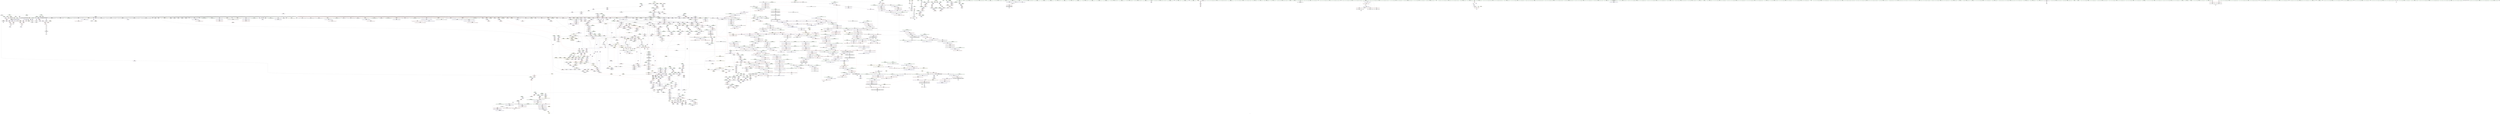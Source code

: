 digraph "SVFG" {
	label="SVFG";

	Node0x560e2f4e99e0 [shape=record,color=grey,label="{NodeID: 0\nNullPtr}"];
	Node0x560e2f4e99e0 -> Node0x560e2faaff60[style=solid];
	Node0x560e2f4e99e0 -> Node0x560e2fab0060[style=solid];
	Node0x560e2f4e99e0 -> Node0x560e2fab0130[style=solid];
	Node0x560e2f4e99e0 -> Node0x560e2fab0200[style=solid];
	Node0x560e2f4e99e0 -> Node0x560e2fab02d0[style=solid];
	Node0x560e2f4e99e0 -> Node0x560e2fab03a0[style=solid];
	Node0x560e2f4e99e0 -> Node0x560e2fab0470[style=solid];
	Node0x560e2f4e99e0 -> Node0x560e2fab0540[style=solid];
	Node0x560e2f4e99e0 -> Node0x560e2fab0610[style=solid];
	Node0x560e2f4e99e0 -> Node0x560e2fab06e0[style=solid];
	Node0x560e2f4e99e0 -> Node0x560e2fab07b0[style=solid];
	Node0x560e2f4e99e0 -> Node0x560e2fab0880[style=solid];
	Node0x560e2f4e99e0 -> Node0x560e2fab0950[style=solid];
	Node0x560e2f4e99e0 -> Node0x560e2fab0a20[style=solid];
	Node0x560e2f4e99e0 -> Node0x560e2fab0af0[style=solid];
	Node0x560e2f4e99e0 -> Node0x560e2fab0bc0[style=solid];
	Node0x560e2f4e99e0 -> Node0x560e2fab0c90[style=solid];
	Node0x560e2f4e99e0 -> Node0x560e2fab0d60[style=solid];
	Node0x560e2f4e99e0 -> Node0x560e2fab0e30[style=solid];
	Node0x560e2f4e99e0 -> Node0x560e2fab0f00[style=solid];
	Node0x560e2f4e99e0 -> Node0x560e2fab0fd0[style=solid];
	Node0x560e2f4e99e0 -> Node0x560e2fab10a0[style=solid];
	Node0x560e2f4e99e0 -> Node0x560e2fab1170[style=solid];
	Node0x560e2f4e99e0 -> Node0x560e2fab1240[style=solid];
	Node0x560e2f4e99e0 -> Node0x560e2fab1310[style=solid];
	Node0x560e2f4e99e0 -> Node0x560e2fab13e0[style=solid];
	Node0x560e2f4e99e0 -> Node0x560e2fab14b0[style=solid];
	Node0x560e2f4e99e0 -> Node0x560e2fab1580[style=solid];
	Node0x560e2f4e99e0 -> Node0x560e2fab1650[style=solid];
	Node0x560e2f4e99e0 -> Node0x560e2fab1720[style=solid];
	Node0x560e2f4e99e0 -> Node0x560e2fab17f0[style=solid];
	Node0x560e2f4e99e0 -> Node0x560e2faa5380[style=solid];
	Node0x560e2f4e99e0 -> Node0x560e2faa5450[style=solid];
	Node0x560e2f4e99e0 -> Node0x560e2faa5520[style=solid];
	Node0x560e2f4e99e0 -> Node0x560e2faa55f0[style=solid];
	Node0x560e2f4e99e0 -> Node0x560e2faa56c0[style=solid];
	Node0x560e2f4e99e0 -> Node0x560e2faa5790[style=solid];
	Node0x560e2f4e99e0 -> Node0x560e2faa5860[style=solid];
	Node0x560e2f4e99e0 -> Node0x560e2faa5930[style=solid];
	Node0x560e2f4e99e0 -> Node0x560e2faa5a00[style=solid];
	Node0x560e2f4e99e0 -> Node0x560e2faa5ad0[style=solid];
	Node0x560e2f4e99e0 -> Node0x560e2faa5ba0[style=solid];
	Node0x560e2f4e99e0 -> Node0x560e2faa5c70[style=solid];
	Node0x560e2f4e99e0 -> Node0x560e2faa5d40[style=solid];
	Node0x560e2f4e99e0 -> Node0x560e2faa5e10[style=solid];
	Node0x560e2f4e99e0 -> Node0x560e2faa5ee0[style=solid];
	Node0x560e2f4e99e0 -> Node0x560e2faa5fb0[style=solid];
	Node0x560e2f4e99e0 -> Node0x560e2faa6080[style=solid];
	Node0x560e2f4e99e0 -> Node0x560e2faa6150[style=solid];
	Node0x560e2f4e99e0 -> Node0x560e2faa6220[style=solid];
	Node0x560e2f4e99e0 -> Node0x560e2faa62f0[style=solid];
	Node0x560e2f4e99e0 -> Node0x560e2faa63c0[style=solid];
	Node0x560e2f4e99e0 -> Node0x560e2faa6490[style=solid];
	Node0x560e2f4e99e0 -> Node0x560e2faa6560[style=solid];
	Node0x560e2f4e99e0 -> Node0x560e2faa6630[style=solid];
	Node0x560e2f4e99e0 -> Node0x560e2faa6700[style=solid];
	Node0x560e2f4e99e0 -> Node0x560e2faa67d0[style=solid];
	Node0x560e2f4e99e0 -> Node0x560e2faa68a0[style=solid];
	Node0x560e2f4e99e0 -> Node0x560e2faa6970[style=solid];
	Node0x560e2f4e99e0 -> Node0x560e2faa6a40[style=solid];
	Node0x560e2f4e99e0 -> Node0x560e2faa6b10[style=solid];
	Node0x560e2f4e99e0 -> Node0x560e2faa6be0[style=solid];
	Node0x560e2f4e99e0 -> Node0x560e2faa6cb0[style=solid];
	Node0x560e2f4e99e0 -> Node0x560e2faa6d80[style=solid];
	Node0x560e2f4e99e0 -> Node0x560e2faa6e50[style=solid];
	Node0x560e2f4e99e0 -> Node0x560e2faa6f20[style=solid];
	Node0x560e2f4e99e0 -> Node0x560e2faa6ff0[style=solid];
	Node0x560e2f4e99e0 -> Node0x560e2fadf5c0[style=solid];
	Node0x560e2f4e99e0 -> Node0x560e2fae3bd0[style=solid];
	Node0x560e2f4e99e0 -> Node0x560e2fae3ca0[style=solid];
	Node0x560e2f4e99e0 -> Node0x560e2fae3d70[style=solid];
	Node0x560e2f4e99e0 -> Node0x560e2fae7da0[style=solid];
	Node0x560e2f4e99e0 -> Node0x560e2fae8900[style=solid];
	Node0x560e2f4e99e0 -> Node0x560e2fae8f80[style=solid];
	Node0x560e2f4e99e0 -> Node0x560e2faec2b0[style=solid];
	Node0x560e2f4e99e0 -> Node0x560e2f28a6e0[style=solid];
	Node0x560e2f4e99e0 -> Node0x560e2fb149d0[style=solid];
	Node0x560e2f4e99e0 -> Node0x560e2fb155d0[style=solid];
	Node0x560e2f4e99e0 -> Node0x560e2fb167d0[style=solid];
	Node0x560e2f4e99e0:s64 -> Node0x560e2fc27cd0[style=solid,color=red];
	Node0x560e2f4e99e0:s64 -> Node0x560e2fc2a4d0[style=solid,color=red];
	Node0x560e2f4e99e0:s64 -> Node0x560e2fc2b3f0[style=solid,color=red];
	Node0x560e2f4e99e0:s64 -> Node0x560e2fc21d50[style=solid,color=red];
	Node0x560e2fab1e70 [shape=record,color=red,label="{NodeID: 775\n258\<--123\n\<--p\nmain\n}"];
	Node0x560e2fab1e70 -> Node0x560e2fb14cd0[style=solid];
	Node0x560e2faa8400 [shape=record,color=black,label="{NodeID: 443\n354\<--353\nsh_prom61\<--\nmain\n}"];
	Node0x560e2faa8400 -> Node0x560e2fb14550[style=solid];
	Node0x560e2fae8010 [shape=record,color=blue, style = dotted,label="{NodeID: 1218\n2238\<--2240\noffset_2\<--dummyVal\n_ZNSt6vectorIbSaIbEE13_M_initializeEm\n}"];
	Node0x560e2fae8010 -> Node0x560e2fb70530[style=dashed];
	Node0x560e2fa9c0e0 [shape=record,color=green,label="{NodeID: 111\n568\<--569\nthis.addr\<--this.addr_field_insensitive\n_ZNSt6vectorIbSaIbEEC2EmRKS0_\n}"];
	Node0x560e2fa9c0e0 -> Node0x560e2fab4300[style=solid];
	Node0x560e2fa9c0e0 -> Node0x560e2fae1f60[style=solid];
	Node0x560e2fb7be30 [shape=record,color=black,label="{NodeID: 1993\nMR_263V_3 = PHI(MR_263V_4, MR_263V_2, )\npts\{2031 \}\n}"];
	Node0x560e2fb7be30 -> Node0x560e2fadccc0[style=dashed];
	Node0x560e2fb7be30 -> Node0x560e2fadcd90[style=dashed];
	Node0x560e2fb7be30 -> Node0x560e2fadce60[style=dashed];
	Node0x560e2fb7be30 -> Node0x560e2faeba90[style=dashed];
	Node0x560e2fab78a0 [shape=record,color=red,label="{NodeID: 886\n1092\<--1089\nthis1\<--this.addr\n_ZNSt12_Vector_baseINSt7__cxx1112basic_stringIcSt11char_traitsIcESaIcEEESaIS5_EE19_M_get_Tp_allocatorEv\n}"];
	Node0x560e2fab78a0 -> Node0x560e2fac29e0[style=solid];
	Node0x560e2fc1cc10 [shape=record,color=black,label="{NodeID: 2768\n196 = PHI(479, )\n}"];
	Node0x560e2fc1cc10 -> Node0x560e2fadfee0[style=solid];
	Node0x560e2fabe3a0 [shape=record,color=black,label="{NodeID: 554\n2022\<--2021\nconv4\<--\n_ZNSt18_Bit_iterator_base7_M_incrEl\n}"];
	Node0x560e2fabe3a0 -> Node0x560e2faeb5b0[style=solid];
	Node0x560e2faa0af0 [shape=record,color=green,label="{NodeID: 222\n1334\<--1335\n__p.addr\<--__p.addr_field_insensitive\n_ZN9__gnu_cxx13new_allocatorINSt7__cxx1112basic_stringIcSt11char_traitsIcESaIcEEEE10deallocateEPS6_m\n}"];
	Node0x560e2faa0af0 -> Node0x560e2fab91d0[style=solid];
	Node0x560e2faa0af0 -> Node0x560e2fae6610[style=solid];
	Node0x560e2fb85230 [shape=record,color=yellow,style=double,label="{NodeID: 2104\n454V_1 = ENCHI(MR_454V_0)\npts\{1420002 1420005 \}\nFun[_ZNSt6vectorIbSaIbEEC2EmRKbRKS0_]|{<s0>105|<s1>105|<s2>105}}"];
	Node0x560e2fb85230:s0 -> Node0x560e2fae7cd0[style=dashed,color=red];
	Node0x560e2fb85230:s1 -> Node0x560e2fae8010[style=dashed,color=red];
	Node0x560e2fb85230:s2 -> Node0x560e2fae8420[style=dashed,color=red];
	Node0x560e2fadcbf0 [shape=record,color=red,label="{NodeID: 997\n2017\<--2016\n\<--_M_p3\n_ZNSt18_Bit_iterator_base7_M_incrEl\n}"];
	Node0x560e2fadcbf0 -> Node0x560e2fac6390[style=solid];
	Node0x560e2fc28430 [shape=record,color=black,label="{NodeID: 2879\n1692 = PHI(1479, )\n1st arg _ZNSt13_Bvector_baseISaIbEE13_Bvector_implC2EOSaImE }"];
	Node0x560e2fc28430 -> Node0x560e2fae8eb0[style=solid];
	Node0x560e2fac3e30 [shape=record,color=purple,label="{NodeID: 665\n2232\<--1572\noffset_0\<--\n}"];
	Node0x560e2fac3e30 -> Node0x560e2fae7e70[style=solid];
	Node0x560e2faaee60 [shape=record,color=green,label="{NodeID: 333\n2061\<--2062\n__it.addr\<--__it.addr_field_insensitive\n_ZSt12__niter_baseIPmET_S1_\n}"];
	Node0x560e2faaee60 -> Node0x560e2fadd270[style=solid];
	Node0x560e2faaee60 -> Node0x560e2faebb60[style=solid];
	Node0x560e2fae26b0 [shape=record,color=blue,label="{NodeID: 1108\n650\<--651\n\<--\n_ZNSt6vectorIbSaIbEEixEm\n}"];
	Node0x560e2f4e9a70 [shape=record,color=green,label="{NodeID: 1\n7\<--1\n__dso_handle\<--dummyObj\nGlob }"];
	Node0x560e2fab1f40 [shape=record,color=red,label="{NodeID: 776\n326\<--123\n\<--p\nmain\n}"];
	Node0x560e2fab1f40 -> Node0x560e2fb15150[style=solid];
	Node0x560e2faa84d0 [shape=record,color=black,label="{NodeID: 444\n114\<--394\nmain_ret\<--\nmain\n}"];
	Node0x560e2fae80e0 [shape=record,color=blue,label="{NodeID: 1219\n1584\<--1585\n\<--\n_ZNSt6vectorIbSaIbEE13_M_initializeEm\n}"];
	Node0x560e2fae80e0 -> Node0x560e2fade790[style=dashed];
	Node0x560e2fa9c1b0 [shape=record,color=green,label="{NodeID: 112\n570\<--571\n__n.addr\<--__n.addr_field_insensitive\n_ZNSt6vectorIbSaIbEEC2EmRKS0_\n}"];
	Node0x560e2fa9c1b0 -> Node0x560e2fab43d0[style=solid];
	Node0x560e2fa9c1b0 -> Node0x560e2fae2030[style=solid];
	Node0x560e2fab7970 [shape=record,color=red,label="{NodeID: 887\n1109\<--1099\n\<--__first.addr\n_ZSt25__uninitialized_default_nIPNSt7__cxx1112basic_stringIcSt11char_traitsIcESaIcEEEmET_S7_T0_\n|{<s0>84}}"];
	Node0x560e2fab7970:s0 -> Node0x560e2fc28bf0[style=solid,color=red];
	Node0x560e2fc1ce10 [shape=record,color=black,label="{NodeID: 2769\n202 = PHI(496, )\n}"];
	Node0x560e2fc1ce10 -> Node0x560e2fadffb0[style=solid];
	Node0x560e2fabe470 [shape=record,color=black,label="{NodeID: 555\n2050\<--2049\nconv\<--\n_ZSt8__fill_aIPmiEN9__gnu_cxx11__enable_ifIXsr11__is_scalarIT0_EE7__valueEvE6__typeET_S6_RKS3_\n}"];
	Node0x560e2fabe470 -> Node0x560e2faeb9c0[style=solid];
	Node0x560e2faa0bc0 [shape=record,color=green,label="{NodeID: 223\n1336\<--1337\n.addr\<--.addr_field_insensitive\n_ZN9__gnu_cxx13new_allocatorINSt7__cxx1112basic_stringIcSt11char_traitsIcESaIcEEEE10deallocateEPS6_m\n}"];
	Node0x560e2faa0bc0 -> Node0x560e2fae66e0[style=solid];
	Node0x560e2fb85310 [shape=record,color=yellow,style=double,label="{NodeID: 2105\n456V_1 = ENCHI(MR_456V_0)\npts\{1420001 1420003 1420004 \}\nFun[_ZNSt6vectorIbSaIbEEC2EmRKbRKS0_]|{<s0>104}}"];
	Node0x560e2fb85310:s0 -> Node0x560e2fb57e20[style=dashed,color=red];
	Node0x560e2fadccc0 [shape=record,color=red,label="{NodeID: 998\n2045\<--2030\n\<--__first.addr\n_ZSt8__fill_aIPmiEN9__gnu_cxx11__enable_ifIXsr11__is_scalarIT0_EE7__valueEvE6__typeET_S6_RKS3_\n}"];
	Node0x560e2fadccc0 -> Node0x560e2fb158d0[style=solid];
	Node0x560e2fc28570 [shape=record,color=black,label="{NodeID: 2880\n1846 = PHI(1540, 1839, )\n0th arg _ZNSt13_Bvector_baseISaIbEE8_S_nwordEm }"];
	Node0x560e2fc28570 -> Node0x560e2fae9ef0[style=solid];
	Node0x560e2fac3f00 [shape=record,color=purple,label="{NodeID: 666\n2235\<--1572\noffset_1\<--\n}"];
	Node0x560e2fac3f00 -> Node0x560e2fae7f40[style=solid];
	Node0x560e2faaef30 [shape=record,color=green,label="{NodeID: 334\n2068\<--2069\nthis.addr\<--this.addr_field_insensitive\n_ZNSt13_Bvector_baseISaIbEE13_M_deallocateEv\n}"];
	Node0x560e2faaef30 -> Node0x560e2fadd340[style=solid];
	Node0x560e2faaef30 -> Node0x560e2faebc30[style=solid];
	Node0x560e2fae2780 [shape=record,color=blue,label="{NodeID: 1109\n653\<--654\n\<--\n_ZNSt6vectorIbSaIbEEixEm\n}"];
	Node0x560e2fa98210 [shape=record,color=green,label="{NodeID: 2\n8\<--1\n_ZSt3cin\<--dummyObj\nGlob }"];
	Node0x560e2fab2010 [shape=record,color=red,label="{NodeID: 777\n396\<--129\nexn\<--exn.slot\nmain\n}"];
	Node0x560e2faa85a0 [shape=record,color=black,label="{NodeID: 445\n415\<--414\n\<--this1\n_ZNSaINSt7__cxx1112basic_stringIcSt11char_traitsIcESaIcEEEEC2Ev\n|{<s0>45}}"];
	Node0x560e2faa85a0:s0 -> Node0x560e2fc29c70[style=solid,color=red];
	Node0x560e2fae81b0 [shape=record,color=blue,label="{NodeID: 1220\n1587\<--1588\n\<--\n_ZNSt6vectorIbSaIbEE13_M_initializeEm\n}"];
	Node0x560e2fae81b0 -> Node0x560e2fade860[style=dashed];
	Node0x560e2fa9c280 [shape=record,color=green,label="{NodeID: 113\n572\<--573\n__a.addr\<--__a.addr_field_insensitive\n_ZNSt6vectorIbSaIbEEC2EmRKS0_\n}"];
	Node0x560e2fa9c280 -> Node0x560e2fab44a0[style=solid];
	Node0x560e2fa9c280 -> Node0x560e2fae2100[style=solid];
	Node0x560e2fab7a40 [shape=record,color=red,label="{NodeID: 888\n1110\<--1101\n\<--__n.addr\n_ZSt25__uninitialized_default_nIPNSt7__cxx1112basic_stringIcSt11char_traitsIcESaIcEEEmET_S7_T0_\n|{<s0>84}}"];
	Node0x560e2fab7a40:s0 -> Node0x560e2fc28d00[style=solid,color=red];
	Node0x560e2fc1cf50 [shape=record,color=black,label="{NodeID: 2770\n208 = PHI(511, )\n}"];
	Node0x560e2fabe540 [shape=record,color=black,label="{NodeID: 556\n2059\<--2064\n_ZSt12__niter_baseIPmET_S1__ret\<--\n_ZSt12__niter_baseIPmET_S1_\n|{<s0>122|<s1>123}}"];
	Node0x560e2fabe540:s0 -> Node0x560e2fc1e420[style=solid,color=blue];
	Node0x560e2fabe540:s1 -> Node0x560e2fc1e590[style=solid,color=blue];
	Node0x560e2faa0c90 [shape=record,color=green,label="{NodeID: 224\n1345\<--1346\n_ZdlPv\<--_ZdlPv_field_insensitive\n}"];
	Node0x560e2fadcd90 [shape=record,color=red,label="{NodeID: 999\n2051\<--2030\n\<--__first.addr\n_ZSt8__fill_aIPmiEN9__gnu_cxx11__enable_ifIXsr11__is_scalarIT0_EE7__valueEvE6__typeET_S6_RKS3_\n}"];
	Node0x560e2fadcd90 -> Node0x560e2faeb9c0[style=solid];
	Node0x560e2fc28780 [shape=record,color=black,label="{NodeID: 2881\n1735 = PHI(1479, 1479, 1726, 2129, )\n0th arg _ZNSaImED2Ev }"];
	Node0x560e2fc28780 -> Node0x560e2fae91f0[style=solid];
	Node0x560e2fac3fd0 [shape=record,color=purple,label="{NodeID: 667\n2238\<--1572\noffset_2\<--\n}"];
	Node0x560e2fac3fd0 -> Node0x560e2fae8010[style=solid];
	Node0x560e2faaf000 [shape=record,color=green,label="{NodeID: 335\n2070\<--2071\n__n\<--__n_field_insensitive\n_ZNSt13_Bvector_baseISaIbEE13_M_deallocateEv\n}"];
	Node0x560e2faaf000 -> Node0x560e2fadd410[style=solid];
	Node0x560e2faaf000 -> Node0x560e2fadd4e0[style=solid];
	Node0x560e2faaf000 -> Node0x560e2faebd00[style=solid];
	Node0x560e2fae2850 [shape=record,color=blue,label="{NodeID: 1110\n662\<--660\nthis.addr\<--this\n_ZNSt14_Bit_referenceaSEb\n}"];
	Node0x560e2fae2850 -> Node0x560e2fab4cc0[style=dashed];
	Node0x560e2fa982a0 [shape=record,color=green,label="{NodeID: 3\n11\<--1\n_ZSt4cout\<--dummyObj\nGlob }"];
	Node0x560e2fab20e0 [shape=record,color=red,label="{NodeID: 778\n397\<--131\nsel\<--ehselector.slot\nmain\n}"];
	Node0x560e2faa8670 [shape=record,color=black,label="{NodeID: 446\n438\<--437\n\<--this1\n_ZNSt6vectorINSt7__cxx1112basic_stringIcSt11char_traitsIcESaIcEEESaIS5_EEC2EmRKS6_\n|{<s0>46}}"];
	Node0x560e2faa8670:s0 -> Node0x560e2fc2d8c0[style=solid,color=red];
	Node0x560e2fae8280 [shape=record,color=blue, style = dotted,label="{NodeID: 1221\n2241\<--2243\noffset_0\<--dummyVal\n_ZNSt6vectorIbSaIbEE13_M_initializeEm\n|{<s0>105}}"];
	Node0x560e2fae8280:s0 -> Node0x560e2fbac0d0[style=dashed,color=blue];
	Node0x560e2faa1010 [shape=record,color=green,label="{NodeID: 114\n574\<--575\nref.tmp\<--ref.tmp_field_insensitive\n_ZNSt6vectorIbSaIbEEC2EmRKS0_\n|{|<s1>55}}"];
	Node0x560e2faa1010 -> Node0x560e2fae21d0[style=solid];
	Node0x560e2faa1010:s1 -> Node0x560e2fc241d0[style=solid,color=red];
	Node0x560e2fab7b10 [shape=record,color=red,label="{NodeID: 889\n1130\<--1118\n\<--__first.addr\n_ZNSt27__uninitialized_default_n_1ILb0EE18__uninit_default_nIPNSt7__cxx1112basic_stringIcSt11char_traitsIcESaIcEEEmEET_S9_T0_\n}"];
	Node0x560e2fab7b10 -> Node0x560e2fae5430[style=solid];
	Node0x560e2fc1d060 [shape=record,color=black,label="{NodeID: 2771\n212 = PHI(530, )\n}"];
	Node0x560e2fc1d060 -> Node0x560e2fae0080[style=solid];
	Node0x560e2fabe610 [shape=record,color=black,label="{NodeID: 557\n2111\<--2072\n\<--ref.tmp\n_ZNSt13_Bvector_baseISaIbEE13_M_deallocateEv\n}"];
	Node0x560e2fabe610 -> Node0x560e2fac74a0[style=solid];
	Node0x560e2fabe610 -> Node0x560e2fac7570[style=solid];
	Node0x560e2fabe610 -> Node0x560e2fac7640[style=solid];
	Node0x560e2faa0d90 [shape=record,color=green,label="{NodeID: 225\n1354\<--1355\n__first.addr\<--__first.addr_field_insensitive\n_ZSt8_DestroyIPNSt7__cxx1112basic_stringIcSt11char_traitsIcESaIcEEES5_EvT_S7_RSaIT0_E\n}"];
	Node0x560e2faa0d90 -> Node0x560e2fab92a0[style=solid];
	Node0x560e2faa0d90 -> Node0x560e2fae67b0[style=solid];
	Node0x560e2fadce60 [shape=record,color=red,label="{NodeID: 1000\n2054\<--2030\n\<--__first.addr\n_ZSt8__fill_aIPmiEN9__gnu_cxx11__enable_ifIXsr11__is_scalarIT0_EE7__valueEvE6__typeET_S6_RKS3_\n}"];
	Node0x560e2fadce60 -> Node0x560e2fac6460[style=solid];
	Node0x560e2fc28aa0 [shape=record,color=black,label="{NodeID: 2882\n589 = PHI(143, 143, )\n0th arg _ZNSaIbED2Ev }"];
	Node0x560e2fc28aa0 -> Node0x560e2fae22a0[style=solid];
	Node0x560e2fac40a0 [shape=record,color=purple,label="{NodeID: 668\n2233\<--1573\noffset_0\<--\n}"];
	Node0x560e2fac40a0 -> Node0x560e2fade520[style=solid];
	Node0x560e2faaf0d0 [shape=record,color=green,label="{NodeID: 336\n2072\<--2073\nref.tmp\<--ref.tmp_field_insensitive\n_ZNSt13_Bvector_baseISaIbEE13_M_deallocateEv\n|{|<s1>152}}"];
	Node0x560e2faaf0d0 -> Node0x560e2fabe610[style=solid];
	Node0x560e2faaf0d0:s1 -> Node0x560e2fc2c9f0[style=solid,color=red];
	Node0x560e2fae2920 [shape=record,color=blue,label="{NodeID: 1111\n664\<--667\n__x.addr\<--frombool\n_ZNSt14_Bit_referenceaSEb\n}"];
	Node0x560e2fae2920 -> Node0x560e2fab4d90[style=dashed];
	Node0x560e2fa98550 [shape=record,color=green,label="{NodeID: 4\n12\<--1\n.str\<--dummyObj\nGlob }"];
	Node0x560e2fab21b0 [shape=record,color=red,label="{NodeID: 779\n195\<--133\n\<--__range2\nmain\n|{<s0>16}}"];
	Node0x560e2fab21b0:s0 -> Node0x560e2fc220a0[style=solid,color=red];
	Node0x560e2faa8740 [shape=record,color=black,label="{NodeID: 447\n454\<--437\n\<--this1\n_ZNSt6vectorINSt7__cxx1112basic_stringIcSt11char_traitsIcESaIcEEESaIS5_EEC2EmRKS6_\n|{<s0>48}}"];
	Node0x560e2faa8740:s0 -> Node0x560e2fc228a0[style=solid,color=red];
	Node0x560e2fae8350 [shape=record,color=blue, style = dotted,label="{NodeID: 1222\n2244\<--2246\noffset_1\<--dummyVal\n_ZNSt6vectorIbSaIbEE13_M_initializeEm\n|{<s0>105}}"];
	Node0x560e2fae8350:s0 -> Node0x560e2fbac0d0[style=dashed,color=blue];
	Node0x560e2faa10a0 [shape=record,color=green,label="{NodeID: 115\n585\<--586\n_ZNSt6vectorIbSaIbEEC2EmRKbRKS0_\<--_ZNSt6vectorIbSaIbEEC2EmRKbRKS0__field_insensitive\n}"];
	Node0x560e2fab7be0 [shape=record,color=red,label="{NodeID: 890\n1161\<--1118\n\<--__first.addr\n_ZNSt27__uninitialized_default_n_1ILb0EE18__uninit_default_nIPNSt7__cxx1112basic_stringIcSt11char_traitsIcESaIcEEEmEET_S9_T0_\n|{<s0>88}}"];
	Node0x560e2fab7be0:s0 -> Node0x560e2fc2d590[style=solid,color=red];
	Node0x560e2fc1d1d0 [shape=record,color=black,label="{NodeID: 2772\n221 = PHI(542, )\n}"];
	Node0x560e2fabe6e0 [shape=record,color=black,label="{NodeID: 558\n2078\<--2077\n\<--_M_start\n_ZNSt13_Bvector_baseISaIbEE13_M_deallocateEv\n}"];
	Node0x560e2fabe6e0 -> Node0x560e2fac7090[style=solid];
	Node0x560e2faa0e60 [shape=record,color=green,label="{NodeID: 226\n1356\<--1357\n__last.addr\<--__last.addr_field_insensitive\n_ZSt8_DestroyIPNSt7__cxx1112basic_stringIcSt11char_traitsIcESaIcEEES5_EvT_S7_RSaIT0_E\n}"];
	Node0x560e2faa0e60 -> Node0x560e2fab9370[style=solid];
	Node0x560e2faa0e60 -> Node0x560e2fae6880[style=solid];
	Node0x560e2fadcf30 [shape=record,color=red,label="{NodeID: 1001\n2046\<--2032\n\<--__last.addr\n_ZSt8__fill_aIPmiEN9__gnu_cxx11__enable_ifIXsr11__is_scalarIT0_EE7__valueEvE6__typeET_S6_RKS3_\n}"];
	Node0x560e2fadcf30 -> Node0x560e2fb158d0[style=solid];
	Node0x560e2fc28bf0 [shape=record,color=black,label="{NodeID: 2883\n1116 = PHI(1109, )\n0th arg _ZNSt27__uninitialized_default_n_1ILb0EE18__uninit_default_nIPNSt7__cxx1112basic_stringIcSt11char_traitsIcESaIcEEEmEET_S9_T0_ }"];
	Node0x560e2fc28bf0 -> Node0x560e2fae5290[style=solid];
	Node0x560e2fac4170 [shape=record,color=purple,label="{NodeID: 669\n2236\<--1573\noffset_1\<--\n}"];
	Node0x560e2fac4170 -> Node0x560e2fade5f0[style=solid];
	Node0x560e2faaf1a0 [shape=record,color=green,label="{NodeID: 337\n2105\<--2106\n_ZNSt16allocator_traitsISaImEE10deallocateERS0_Pmm\<--_ZNSt16allocator_traitsISaImEE10deallocateERS0_Pmm_field_insensitive\n}"];
	Node0x560e2fae29f0 [shape=record,color=blue,label="{NodeID: 1112\n676\<--678\n\<--or\n_ZNSt14_Bit_referenceaSEb\n}"];
	Node0x560e2fa985e0 [shape=record,color=green,label="{NodeID: 5\n14\<--1\n.str.1\<--dummyObj\nGlob }"];
	Node0x560e2fab2280 [shape=record,color=red,label="{NodeID: 780\n201\<--133\n\<--__range2\nmain\n|{<s0>17}}"];
	Node0x560e2fab2280:s0 -> Node0x560e2fc2de70[style=solid,color=red];
	Node0x560e2faa8810 [shape=record,color=black,label="{NodeID: 448\n474\<--473\n\<--this1\n_ZNSaINSt7__cxx1112basic_stringIcSt11char_traitsIcESaIcEEEED2Ev\n|{<s0>49}}"];
	Node0x560e2faa8810:s0 -> Node0x560e2fc2b170[style=solid,color=red];
	Node0x560e2fae8420 [shape=record,color=blue, style = dotted,label="{NodeID: 1223\n2247\<--2249\noffset_2\<--dummyVal\n_ZNSt6vectorIbSaIbEE13_M_initializeEm\n|{<s0>105}}"];
	Node0x560e2fae8420:s0 -> Node0x560e2fbabff0[style=dashed,color=blue];
	Node0x560e2faa11a0 [shape=record,color=green,label="{NodeID: 116\n590\<--591\nthis.addr\<--this.addr_field_insensitive\n_ZNSaIbED2Ev\n}"];
	Node0x560e2faa11a0 -> Node0x560e2fab4570[style=solid];
	Node0x560e2faa11a0 -> Node0x560e2fae22a0[style=solid];
	Node0x560e2fab7cb0 [shape=record,color=red,label="{NodeID: 891\n1133\<--1120\n\<--__n.addr\n_ZNSt27__uninitialized_default_n_1ILb0EE18__uninit_default_nIPNSt7__cxx1112basic_stringIcSt11char_traitsIcESaIcEEEmEET_S9_T0_\n}"];
	Node0x560e2fab7cb0 -> Node0x560e2fb14fd0[style=solid];
	Node0x560e2fc1d2e0 [shape=record,color=black,label="{NodeID: 2773\n1445 = PHI(1621, )\n|{<s0>107}}"];
	Node0x560e2fc1d2e0:s0 -> Node0x560e2fc2ecf0[style=solid,color=red];
	Node0x560e2fabe7b0 [shape=record,color=black,label="{NodeID: 559\n2090\<--2084\nsub.ptr.lhs.cast\<--call\n_ZNSt13_Bvector_baseISaIbEE13_M_deallocateEv\n}"];
	Node0x560e2fabe7b0 -> Node0x560e2fb128d0[style=solid];
	Node0x560e2faa0f30 [shape=record,color=green,label="{NodeID: 227\n1358\<--1359\n.addr\<--.addr_field_insensitive\n_ZSt8_DestroyIPNSt7__cxx1112basic_stringIcSt11char_traitsIcESaIcEEES5_EvT_S7_RSaIT0_E\n}"];
	Node0x560e2faa0f30 -> Node0x560e2fae6950[style=solid];
	Node0x560e2fadd000 [shape=record,color=red,label="{NodeID: 1002\n2041\<--2034\n\<--__value.addr\n_ZSt8__fill_aIPmiEN9__gnu_cxx11__enable_ifIXsr11__is_scalarIT0_EE7__valueEvE6__typeET_S6_RKS3_\n}"];
	Node0x560e2fadd000 -> Node0x560e2fadd1a0[style=solid];
	Node0x560e2fc28d00 [shape=record,color=black,label="{NodeID: 2884\n1117 = PHI(1110, )\n1st arg _ZNSt27__uninitialized_default_n_1ILb0EE18__uninit_default_nIPNSt7__cxx1112basic_stringIcSt11char_traitsIcESaIcEEEmEET_S9_T0_ }"];
	Node0x560e2fc28d00 -> Node0x560e2fae5360[style=solid];
	Node0x560e2fac4240 [shape=record,color=purple,label="{NodeID: 670\n2239\<--1573\noffset_2\<--\n}"];
	Node0x560e2fac4240 -> Node0x560e2fade6c0[style=solid];
	Node0x560e2faaf2a0 [shape=record,color=green,label="{NodeID: 338\n2125\<--2126\nthis.addr\<--this.addr_field_insensitive\n_ZNSt13_Bvector_baseISaIbEE13_Bvector_implD2Ev\n}"];
	Node0x560e2faaf2a0 -> Node0x560e2fadd820[style=solid];
	Node0x560e2faaf2a0 -> Node0x560e2faec380[style=solid];
	Node0x560e2fae2ac0 [shape=record,color=blue,label="{NodeID: 1113\n686\<--688\n\<--and\n_ZNSt14_Bit_referenceaSEb\n}"];
	Node0x560e2fa98670 [shape=record,color=green,label="{NodeID: 6\n17\<--1\n\<--dummyObj\nCan only get source location for instruction, argument, global var or function.}"];
	Node0x560e2fab2350 [shape=record,color=red,label="{NodeID: 781\n216\<--139\n\<--s\nmain\n}"];
	Node0x560e2faa88e0 [shape=record,color=black,label="{NodeID: 449\n487\<--486\n\<--this1\n_ZNSt6vectorINSt7__cxx1112basic_stringIcSt11char_traitsIcESaIcEEESaIS5_EE5beginEv\n}"];
	Node0x560e2faa88e0 -> Node0x560e2fabffa0[style=solid];
	Node0x560e2faa88e0 -> Node0x560e2fac0070[style=solid];
	Node0x560e2fae84f0 [shape=record,color=blue,label="{NodeID: 1224\n1601\<--1598\n__first.addr\<--__first\n_ZSt4fillIPmiEvT_S1_RKT0_\n}"];
	Node0x560e2fae84f0 -> Node0x560e2fada1b0[style=dashed];
	Node0x560e2faa1270 [shape=record,color=green,label="{NodeID: 117\n596\<--597\n_ZN9__gnu_cxx13new_allocatorIbED2Ev\<--_ZN9__gnu_cxx13new_allocatorIbED2Ev_field_insensitive\n}"];
	Node0x560e2fab7d80 [shape=record,color=red,label="{NodeID: 892\n1144\<--1120\n\<--__n.addr\n_ZNSt27__uninitialized_default_n_1ILb0EE18__uninit_default_nIPNSt7__cxx1112basic_stringIcSt11char_traitsIcESaIcEEEmEET_S9_T0_\n}"];
	Node0x560e2fab7d80 -> Node0x560e2fb11cd0[style=solid];
	Node0x560e2fc1d450 [shape=record,color=black,label="{NodeID: 2774\n267 = PHI(599, )\n|{<s0>28}}"];
	Node0x560e2fc1d450:s0 -> Node0x560e2fc0c230[style=solid,color=red];
	Node0x560e2fabe880 [shape=record,color=black,label="{NodeID: 560\n2087\<--2086\n\<--_M_start4\n_ZNSt13_Bvector_baseISaIbEE13_M_deallocateEv\n}"];
	Node0x560e2fabe880 -> Node0x560e2fac7160[style=solid];
	Node0x560e2faa93a0 [shape=record,color=green,label="{NodeID: 228\n1370\<--1371\nthis.addr\<--this.addr_field_insensitive\n_ZN9__gnu_cxx17__normal_iteratorIPNSt7__cxx1112basic_stringIcSt11char_traitsIcESaIcEEESt6vectorIS6_SaIS6_EEEC2ERKS7_\n}"];
	Node0x560e2faa93a0 -> Node0x560e2fab9440[style=solid];
	Node0x560e2faa93a0 -> Node0x560e2fae6a20[style=solid];
	Node0x560e2fadd0d0 [shape=record,color=red,label="{NodeID: 1003\n2049\<--2036\n\<--__tmp\n_ZSt8__fill_aIPmiEN9__gnu_cxx11__enable_ifIXsr11__is_scalarIT0_EE7__valueEvE6__typeET_S6_RKS3_\n}"];
	Node0x560e2fadd0d0 -> Node0x560e2fabe470[style=solid];
	Node0x560e2fc28e10 [shape=record,color=black,label="{NodeID: 2885\n918 = PHI(804, )\n0th arg _ZNSt12_Vector_baseINSt7__cxx1112basic_stringIcSt11char_traitsIcESaIcEEESaIS5_EE17_M_create_storageEm }"];
	Node0x560e2fc28e10 -> Node0x560e2fae3e40[style=solid];
	Node0x560e2fac4310 [shape=record,color=purple,label="{NodeID: 671\n1577\<--1576\n_M_impl11\<--\n_ZNSt6vectorIbSaIbEE13_M_initializeEm\n}"];
	Node0x560e2faaf370 [shape=record,color=green,label="{NodeID: 339\n2138\<--2139\n__a.addr\<--__a.addr_field_insensitive\n_ZNSt16allocator_traitsISaImEE10deallocateERS0_Pmm\n}"];
	Node0x560e2faaf370 -> Node0x560e2fadd8f0[style=solid];
	Node0x560e2faaf370 -> Node0x560e2faec450[style=solid];
	Node0x560e2fae2b90 [shape=record,color=blue,label="{NodeID: 1114\n694\<--693\nthis.addr\<--this\n_ZNKSt14_Bit_referencecvbEv\n}"];
	Node0x560e2fae2b90 -> Node0x560e2fab5340[style=dashed];
	Node0x560e2fa98700 [shape=record,color=green,label="{NodeID: 7\n67\<--1\n\<--dummyObj\nCan only get source location for instruction, argument, global var or function.|{<s0>116|<s1>118|<s2>138}}"];
	Node0x560e2fa98700:s0 -> Node0x560e2fc2a690[style=solid,color=red];
	Node0x560e2fa98700:s1 -> Node0x560e2fc2a690[style=solid,color=red];
	Node0x560e2fa98700:s2 -> Node0x560e2fc2b600[style=solid,color=red];
	Node0x560e2fab2420 [shape=record,color=red,label="{NodeID: 782\n251\<--145\n\<--i\nmain\n}"];
	Node0x560e2fab2420 -> Node0x560e2fb15bd0[style=solid];
	Node0x560e2faa89b0 [shape=record,color=black,label="{NodeID: 450\n479\<--494\n_ZNSt6vectorINSt7__cxx1112basic_stringIcSt11char_traitsIcESaIcEEESaIS5_EE5beginEv_ret\<--\n_ZNSt6vectorINSt7__cxx1112basic_stringIcSt11char_traitsIcESaIcEEESaIS5_EE5beginEv\n|{<s0>16}}"];
	Node0x560e2faa89b0:s0 -> Node0x560e2fc1cc10[style=solid,color=blue];
	Node0x560e2fae85c0 [shape=record,color=blue,label="{NodeID: 1225\n1603\<--1599\n__last.addr\<--__last\n_ZSt4fillIPmiEvT_S1_RKT0_\n}"];
	Node0x560e2fae85c0 -> Node0x560e2fada280[style=dashed];
	Node0x560e2faa1370 [shape=record,color=green,label="{NodeID: 118\n602\<--603\nthis.addr\<--this.addr_field_insensitive\n_ZNSt6vectorINSt7__cxx1112basic_stringIcSt11char_traitsIcESaIcEEESaIS5_EEixEm\n}"];
	Node0x560e2faa1370 -> Node0x560e2fab4640[style=solid];
	Node0x560e2faa1370 -> Node0x560e2fae2370[style=solid];
	Node0x560e2fb57c60 [shape=record,color=yellow,style=double,label="{NodeID: 2000\n462V_1 = ENCHI(MR_462V_0)\npts\{1482 \}\nFun[_ZNSt13_Bvector_baseISaIbEEC2ERKS0_]}"];
	Node0x560e2fb57c60 -> Node0x560e2fae7650[style=dashed];
	Node0x560e2fab7e50 [shape=record,color=red,label="{NodeID: 893\n1136\<--1122\n\<--__cur\n_ZNSt27__uninitialized_default_n_1ILb0EE18__uninit_default_nIPNSt7__cxx1112basic_stringIcSt11char_traitsIcESaIcEEEmEET_S9_T0_\n|{<s0>85}}"];
	Node0x560e2fab7e50:s0 -> Node0x560e2fc2a850[style=solid,color=red];
	Node0x560e2fc1d620 [shape=record,color=black,label="{NodeID: 2775\n272 = PHI(599, )\n|{<s0>28}}"];
	Node0x560e2fc1d620:s0 -> Node0x560e2fc0bab0[style=solid,color=red];
	Node0x560e2fabe950 [shape=record,color=black,label="{NodeID: 561\n2091\<--2089\nsub.ptr.rhs.cast\<--\n_ZNSt13_Bvector_baseISaIbEE13_M_deallocateEv\n}"];
	Node0x560e2fabe950 -> Node0x560e2fb128d0[style=solid];
	Node0x560e2faa9470 [shape=record,color=green,label="{NodeID: 229\n1372\<--1373\n__i.addr\<--__i.addr_field_insensitive\n_ZN9__gnu_cxx17__normal_iteratorIPNSt7__cxx1112basic_stringIcSt11char_traitsIcESaIcEEESt6vectorIS6_SaIS6_EEEC2ERKS7_\n}"];
	Node0x560e2faa9470 -> Node0x560e2fab9510[style=solid];
	Node0x560e2faa9470 -> Node0x560e2fae6af0[style=solid];
	Node0x560e2fadd1a0 [shape=record,color=red,label="{NodeID: 1004\n2042\<--2041\n\<--\n_ZSt8__fill_aIPmiEN9__gnu_cxx11__enable_ifIXsr11__is_scalarIT0_EE7__valueEvE6__typeET_S6_RKS3_\n}"];
	Node0x560e2fadd1a0 -> Node0x560e2faeb8f0[style=solid];
	Node0x560e2fc28f20 [shape=record,color=black,label="{NodeID: 2886\n919 = PHI(810, )\n1st arg _ZNSt12_Vector_baseINSt7__cxx1112basic_stringIcSt11char_traitsIcESaIcEEESaIS5_EE17_M_create_storageEm }"];
	Node0x560e2fc28f20 -> Node0x560e2fae3f10[style=solid];
	Node0x560e2fac43e0 [shape=record,color=purple,label="{NodeID: 672\n1578\<--1576\n_M_start12\<--\n_ZNSt6vectorIbSaIbEE13_M_initializeEm\n|{<s0>120}}"];
	Node0x560e2fac43e0:s0 -> Node0x560e2fc2dbf0[style=solid,color=red];
	Node0x560e2faaf440 [shape=record,color=green,label="{NodeID: 340\n2140\<--2141\n__p.addr\<--__p.addr_field_insensitive\n_ZNSt16allocator_traitsISaImEE10deallocateERS0_Pmm\n}"];
	Node0x560e2faaf440 -> Node0x560e2fadd9c0[style=solid];
	Node0x560e2faaf440 -> Node0x560e2faec520[style=solid];
	Node0x560e2fae2c60 [shape=record,color=blue,label="{NodeID: 1115\n723\<--722\nthis.addr\<--this\n_ZNSt6vectorIbSaIbEED2Ev\n}"];
	Node0x560e2fae2c60 -> Node0x560e2fab5680[style=dashed];
	Node0x560e2fa98f40 [shape=record,color=green,label="{NodeID: 8\n92\<--1\n\<--dummyObj\nCan only get source location for instruction, argument, global var or function.}"];
	Node0x560e2fab24f0 [shape=record,color=red,label="{NodeID: 783\n261\<--145\n\<--i\nmain\n}"];
	Node0x560e2fab24f0 -> Node0x560e2fb14b50[style=solid];
	Node0x560e2faa8a80 [shape=record,color=black,label="{NodeID: 451\n504\<--503\n\<--this1\n_ZNSt6vectorINSt7__cxx1112basic_stringIcSt11char_traitsIcESaIcEEESaIS5_EE3endEv\n}"];
	Node0x560e2faa8a80 -> Node0x560e2fac0210[style=solid];
	Node0x560e2faa8a80 -> Node0x560e2fac02e0[style=solid];
	Node0x560e2fae8690 [shape=record,color=blue,label="{NodeID: 1226\n1605\<--1600\n__value.addr\<--__value\n_ZSt4fillIPmiEvT_S1_RKT0_\n}"];
	Node0x560e2fae8690 -> Node0x560e2fada350[style=dashed];
	Node0x560e2faa1440 [shape=record,color=green,label="{NodeID: 119\n604\<--605\n__n.addr\<--__n.addr_field_insensitive\n_ZNSt6vectorINSt7__cxx1112basic_stringIcSt11char_traitsIcESaIcEEESaIS5_EEixEm\n}"];
	Node0x560e2faa1440 -> Node0x560e2fab4710[style=solid];
	Node0x560e2faa1440 -> Node0x560e2fae2440[style=solid];
	Node0x560e2fb57d40 [shape=record,color=yellow,style=double,label="{NodeID: 2001\n464V_1 = ENCHI(MR_464V_0)\npts\{1484 \}\nFun[_ZNSt13_Bvector_baseISaIbEEC2ERKS0_]}"];
	Node0x560e2fb57d40 -> Node0x560e2fae7720[style=dashed];
	Node0x560e2fab7f20 [shape=record,color=red,label="{NodeID: 894\n1147\<--1122\n\<--__cur\n_ZNSt27__uninitialized_default_n_1ILb0EE18__uninit_default_nIPNSt7__cxx1112basic_stringIcSt11char_traitsIcESaIcEEEmEET_S9_T0_\n}"];
	Node0x560e2fab7f20 -> Node0x560e2fac2ab0[style=solid];
	Node0x560e2fc1d760 [shape=record,color=black,label="{NodeID: 2776\n273 = PHI(45, )\n}"];
	Node0x560e2fabea20 [shape=record,color=black,label="{NodeID: 562\n2096\<--2095\n\<--_M_impl6\n_ZNSt13_Bvector_baseISaIbEE13_M_deallocateEv\n|{<s0>151}}"];
	Node0x560e2fabea20:s0 -> Node0x560e2fc27fc0[style=solid,color=red];
	Node0x560e2faa9540 [shape=record,color=green,label="{NodeID: 230\n1384\<--1385\nthis.addr\<--this.addr_field_insensitive\n_ZNK9__gnu_cxx17__normal_iteratorIPNSt7__cxx1112basic_stringIcSt11char_traitsIcESaIcEEESt6vectorIS6_SaIS6_EEE4baseEv\n}"];
	Node0x560e2faa9540 -> Node0x560e2fab96b0[style=solid];
	Node0x560e2faa9540 -> Node0x560e2fae6c90[style=solid];
	Node0x560e2fadd270 [shape=record,color=red,label="{NodeID: 1005\n2064\<--2061\n\<--__it.addr\n_ZSt12__niter_baseIPmET_S1_\n}"];
	Node0x560e2fadd270 -> Node0x560e2fabe540[style=solid];
	Node0x560e2fc29030 [shape=record,color=black,label="{NodeID: 2887\n959 = PHI(905, )\n0th arg _ZNSaINSt7__cxx1112basic_stringIcSt11char_traitsIcESaIcEEEEC2ERKS5_ }"];
	Node0x560e2fc29030 -> Node0x560e2fae4320[style=solid];
	Node0x560e2fac44b0 [shape=record,color=purple,label="{NodeID: 673\n1584\<--1583\n\<--\n_ZNSt6vectorIbSaIbEE13_M_initializeEm\n}"];
	Node0x560e2fac44b0 -> Node0x560e2fae80e0[style=solid];
	Node0x560e2faaf510 [shape=record,color=green,label="{NodeID: 341\n2142\<--2143\n__n.addr\<--__n.addr_field_insensitive\n_ZNSt16allocator_traitsISaImEE10deallocateERS0_Pmm\n}"];
	Node0x560e2faaf510 -> Node0x560e2fadda90[style=solid];
	Node0x560e2faaf510 -> Node0x560e2faec5f0[style=solid];
	Node0x560e2fae2d30 [shape=record,color=blue,label="{NodeID: 1116\n734\<--733\nthis.addr\<--this\n_ZNSt6vectorINSt7__cxx1112basic_stringIcSt11char_traitsIcESaIcEEESaIS5_EED2Ev\n}"];
	Node0x560e2fae2d30 -> Node0x560e2fab5750[style=dashed];
	Node0x560e2fa98fd0 [shape=record,color=green,label="{NodeID: 9\n97\<--1\n\<--dummyObj\nCan only get source location for instruction, argument, global var or function.}"];
	Node0x560e2fab25c0 [shape=record,color=red,label="{NodeID: 784\n265\<--145\n\<--i\nmain\n}"];
	Node0x560e2fab25c0 -> Node0x560e2faa7d80[style=solid];
	Node0x560e2faa8b50 [shape=record,color=black,label="{NodeID: 452\n496\<--509\n_ZNSt6vectorINSt7__cxx1112basic_stringIcSt11char_traitsIcESaIcEEESaIS5_EE3endEv_ret\<--\n_ZNSt6vectorINSt7__cxx1112basic_stringIcSt11char_traitsIcESaIcEEESaIS5_EE3endEv\n|{<s0>17}}"];
	Node0x560e2faa8b50:s0 -> Node0x560e2fc1ce10[style=solid,color=blue];
	Node0x560e2fae8760 [shape=record,color=blue,label="{NodeID: 1227\n1625\<--1622\nthis.addr\<--this\n_ZNKSt13_Bvector_baseISaIbEE13_Bvector_impl11_M_end_addrEv\n}"];
	Node0x560e2fae8760 -> Node0x560e2fada4f0[style=dashed];
	Node0x560e2faa1510 [shape=record,color=green,label="{NodeID: 120\n619\<--620\nretval\<--retval_field_insensitive\n_ZNSt6vectorIbSaIbEEixEm\n}"];
	Node0x560e2faa1510 -> Node0x560e2faa91d0[style=solid];
	Node0x560e2faa1510 -> Node0x560e2faa92a0[style=solid];
	Node0x560e2fb57e20 [shape=record,color=yellow,style=double,label="{NodeID: 2002\n466V_1 = ENCHI(MR_466V_0)\npts\{1420000 1420001 1420003 1420004 1420006 \}\nFun[_ZNSt13_Bvector_baseISaIbEEC2ERKS0_]|{<s0>110|<s1>110}}"];
	Node0x560e2fb57e20:s0 -> Node0x560e2fae8f80[style=dashed,color=red];
	Node0x560e2fb57e20:s1 -> Node0x560e2fb86820[style=dashed,color=red];
	Node0x560e2fab7ff0 [shape=record,color=red,label="{NodeID: 895\n1162\<--1122\n\<--__cur\n_ZNSt27__uninitialized_default_n_1ILb0EE18__uninit_default_nIPNSt7__cxx1112basic_stringIcSt11char_traitsIcESaIcEEEmEET_S9_T0_\n|{<s0>88}}"];
	Node0x560e2fab7ff0:s0 -> Node0x560e2fc2d740[style=solid,color=red];
	Node0x560e2fc1d870 [shape=record,color=black,label="{NodeID: 2777\n277 = PHI(616, )\n}"];
	Node0x560e2fabeaf0 [shape=record,color=black,label="{NodeID: 563\n2110\<--2109\n\<--_M_finish\n_ZNSt13_Bvector_baseISaIbEE13_M_deallocateEv\n}"];
	Node0x560e2fabeaf0 -> Node0x560e2fac7230[style=solid];
	Node0x560e2fabeaf0 -> Node0x560e2fac7300[style=solid];
	Node0x560e2fabeaf0 -> Node0x560e2fac73d0[style=solid];
	Node0x560e2faa9610 [shape=record,color=green,label="{NodeID: 231\n1392\<--1393\nthis.addr\<--this.addr_field_insensitive\n_ZN9__gnu_cxx13new_allocatorIbEC2Ev\n}"];
	Node0x560e2faa9610 -> Node0x560e2fab9780[style=solid];
	Node0x560e2faa9610 -> Node0x560e2fae6d60[style=solid];
	Node0x560e2fadd340 [shape=record,color=red,label="{NodeID: 1006\n2075\<--2068\nthis1\<--this.addr\n_ZNSt13_Bvector_baseISaIbEE13_M_deallocateEv\n}"];
	Node0x560e2fadd340 -> Node0x560e2fac6530[style=solid];
	Node0x560e2fadd340 -> Node0x560e2fac6600[style=solid];
	Node0x560e2fadd340 -> Node0x560e2fac66d0[style=solid];
	Node0x560e2fadd340 -> Node0x560e2fac67a0[style=solid];
	Node0x560e2fadd340 -> Node0x560e2fac6870[style=solid];
	Node0x560e2fadd340 -> Node0x560e2fac6940[style=solid];
	Node0x560e2fadd340 -> Node0x560e2fac6a10[style=solid];
	Node0x560e2fadd340 -> Node0x560e2fac6ae0[style=solid];
	Node0x560e2fadd340 -> Node0x560e2fac6bb0[style=solid];
	Node0x560e2fadd340 -> Node0x560e2fac6c80[style=solid];
	Node0x560e2fadd340 -> Node0x560e2fac6d50[style=solid];
	Node0x560e2fadd340 -> Node0x560e2fac6e20[style=solid];
	Node0x560e2fadd340 -> Node0x560e2fac6ef0[style=solid];
	Node0x560e2fadd340 -> Node0x560e2fac6fc0[style=solid];
	Node0x560e2fc29140 [shape=record,color=black,label="{NodeID: 2888\n960 = PHI(906, )\n1st arg _ZNSaINSt7__cxx1112basic_stringIcSt11char_traitsIcESaIcEEEEC2ERKS5_ }"];
	Node0x560e2fc29140 -> Node0x560e2fae43f0[style=solid];
	Node0x560e2fac4580 [shape=record,color=purple,label="{NodeID: 674\n1587\<--1583\n\<--\n_ZNSt6vectorIbSaIbEE13_M_initializeEm\n}"];
	Node0x560e2fac4580 -> Node0x560e2fae81b0[style=solid];
	Node0x560e2faaf5e0 [shape=record,color=green,label="{NodeID: 342\n2152\<--2153\n_ZN9__gnu_cxx13new_allocatorImE10deallocateEPmm\<--_ZN9__gnu_cxx13new_allocatorImE10deallocateEPmm_field_insensitive\n}"];
	Node0x560e2fae2e00 [shape=record,color=blue,label="{NodeID: 1117\n736\<--761\nexn.slot\<--\n_ZNSt6vectorINSt7__cxx1112basic_stringIcSt11char_traitsIcESaIcEEESaIS5_EED2Ev\n}"];
	Node0x560e2fae2e00 -> Node0x560e2fab5820[style=dashed];
	Node0x560e2fa99060 [shape=record,color=green,label="{NodeID: 10\n101\<--1\n\<--dummyObj\nCan only get source location for instruction, argument, global var or function.|{<s0>30}}"];
	Node0x560e2fa99060:s0 -> Node0x560e2fc2abc0[style=solid,color=red];
	Node0x560e2fab2690 [shape=record,color=red,label="{NodeID: 785\n314\<--145\n\<--i\nmain\n}"];
	Node0x560e2fab2690 -> Node0x560e2fb11fd0[style=solid];
	Node0x560e2faa8c20 [shape=record,color=black,label="{NodeID: 453\n511\<--528\n_ZN9__gnu_cxxneIPNSt7__cxx1112basic_stringIcSt11char_traitsIcESaIcEEESt6vectorIS6_SaIS6_EEEEbRKNS_17__normal_iteratorIT_T0_EESG__ret\<--cmp\n_ZN9__gnu_cxxneIPNSt7__cxx1112basic_stringIcSt11char_traitsIcESaIcEEESt6vectorIS6_SaIS6_EEEEbRKNS_17__normal_iteratorIT_T0_EESG_\n|{<s0>18}}"];
	Node0x560e2faa8c20:s0 -> Node0x560e2fc1cf50[style=solid,color=blue];
	Node0x560e2fae8830 [shape=record,color=blue,label="{NodeID: 1228\n1623\<--1637\nretval\<--add.ptr\n_ZNKSt13_Bvector_baseISaIbEE13_Bvector_impl11_M_end_addrEv\n}"];
	Node0x560e2fae8830 -> Node0x560e2fb72330[style=dashed];
	Node0x560e2faa15e0 [shape=record,color=green,label="{NodeID: 121\n621\<--622\nthis.addr\<--this.addr_field_insensitive\n_ZNSt6vectorIbSaIbEEixEm\n}"];
	Node0x560e2faa15e0 -> Node0x560e2fab48b0[style=solid];
	Node0x560e2faa15e0 -> Node0x560e2fae2510[style=solid];
	Node0x560e2fab80c0 [shape=record,color=red,label="{NodeID: 896\n1169\<--1122\n\<--__cur\n_ZNSt27__uninitialized_default_n_1ILb0EE18__uninit_default_nIPNSt7__cxx1112basic_stringIcSt11char_traitsIcESaIcEEEmEET_S9_T0_\n}"];
	Node0x560e2fab80c0 -> Node0x560e2fabb480[style=solid];
	Node0x560e2fc1d980 [shape=record,color=black,label="{NodeID: 2778\n287 = PHI(659, )\n}"];
	Node0x560e2fabebc0 [shape=record,color=black,label="{NodeID: 564\n2116\<--2109\n\<--_M_finish\n_ZNSt13_Bvector_baseISaIbEE13_M_deallocateEv\n}"];
	Node0x560e2fabebc0 -> Node0x560e2fac7980[style=solid];
	Node0x560e2fabebc0 -> Node0x560e2fac7a50[style=solid];
	Node0x560e2fabebc0 -> Node0x560e2fac7b20[style=solid];
	Node0x560e2faa96e0 [shape=record,color=green,label="{NodeID: 232\n1399\<--1400\nthis.addr\<--this.addr_field_insensitive\n_ZN9__gnu_cxx13new_allocatorIbED2Ev\n}"];
	Node0x560e2faa96e0 -> Node0x560e2fab9850[style=solid];
	Node0x560e2faa96e0 -> Node0x560e2fae6e30[style=solid];
	Node0x560e2fadd410 [shape=record,color=red,label="{NodeID: 1007\n2100\<--2070\n\<--__n\n_ZNSt13_Bvector_baseISaIbEE13_M_deallocateEv\n}"];
	Node0x560e2fadd410 -> Node0x560e2fb12750[style=solid];
	Node0x560e2fc29250 [shape=record,color=black,label="{NodeID: 2889\n1383 = PHI(520, 525, )\n0th arg _ZNK9__gnu_cxx17__normal_iteratorIPNSt7__cxx1112basic_stringIcSt11char_traitsIcESaIcEEESt6vectorIS6_SaIS6_EEE4baseEv }"];
	Node0x560e2fc29250 -> Node0x560e2fae6c90[style=solid];
	Node0x560e2fac4650 [shape=record,color=purple,label="{NodeID: 675\n1591\<--1590\n_M_impl14\<--\n_ZNSt6vectorIbSaIbEE13_M_initializeEm\n}"];
	Node0x560e2faaf6e0 [shape=record,color=green,label="{NodeID: 343\n2159\<--2160\nthis.addr\<--this.addr_field_insensitive\n_ZN9__gnu_cxx13new_allocatorImE10deallocateEPmm\n}"];
	Node0x560e2faaf6e0 -> Node0x560e2faddb60[style=solid];
	Node0x560e2faaf6e0 -> Node0x560e2faec6c0[style=solid];
	Node0x560e2fae2ed0 [shape=record,color=blue,label="{NodeID: 1118\n738\<--763\nehselector.slot\<--\n_ZNSt6vectorINSt7__cxx1112basic_stringIcSt11char_traitsIcESaIcEEESaIS5_EED2Ev\n}"];
	Node0x560e2fa99130 [shape=record,color=green,label="{NodeID: 11\n321\<--1\n\<--dummyObj\nCan only get source location for instruction, argument, global var or function.}"];
	Node0x560e2fab2760 [shape=record,color=red,label="{NodeID: 786\n257\<--147\n\<--j\nmain\n}"];
	Node0x560e2fab2760 -> Node0x560e2fb14cd0[style=solid];
	Node0x560e2faa8cf0 [shape=record,color=black,label="{NodeID: 454\n530\<--537\n_ZNK9__gnu_cxx17__normal_iteratorIPNSt7__cxx1112basic_stringIcSt11char_traitsIcESaIcEEESt6vectorIS6_SaIS6_EEEdeEv_ret\<--\n_ZNK9__gnu_cxx17__normal_iteratorIPNSt7__cxx1112basic_stringIcSt11char_traitsIcESaIcEEESt6vectorIS6_SaIS6_EEEdeEv\n|{<s0>19}}"];
	Node0x560e2faa8cf0:s0 -> Node0x560e2fc1d060[style=solid,color=blue];
	Node0x560e2fae8900 [shape=record,color=blue, style = dotted,label="{NodeID: 1229\n1623\<--3\nretval\<--dummyVal\n_ZNKSt13_Bvector_baseISaIbEE13_Bvector_impl11_M_end_addrEv\n}"];
	Node0x560e2fae8900 -> Node0x560e2fb72330[style=dashed];
	Node0x560e2faa16b0 [shape=record,color=green,label="{NodeID: 122\n623\<--624\n__n.addr\<--__n.addr_field_insensitive\n_ZNSt6vectorIbSaIbEEixEm\n}"];
	Node0x560e2faa16b0 -> Node0x560e2fab4980[style=solid];
	Node0x560e2faa16b0 -> Node0x560e2fab4a50[style=solid];
	Node0x560e2faa16b0 -> Node0x560e2fae25e0[style=solid];
	Node0x560e2fab8190 [shape=record,color=red,label="{NodeID: 897\n1157\<--1124\nexn\<--exn.slot\n_ZNSt27__uninitialized_default_n_1ILb0EE18__uninit_default_nIPNSt7__cxx1112basic_stringIcSt11char_traitsIcESaIcEEEmEET_S9_T0_\n}"];
	Node0x560e2fc1da90 [shape=record,color=black,label="{NodeID: 2779\n331 = PHI(616, )\n}"];
	Node0x560e2fabec90 [shape=record,color=black,label="{NodeID: 565\n2115\<--2114\n\<--_M_start10\n_ZNSt13_Bvector_baseISaIbEE13_M_deallocateEv\n}"];
	Node0x560e2fabec90 -> Node0x560e2fac7710[style=solid];
	Node0x560e2fabec90 -> Node0x560e2fac77e0[style=solid];
	Node0x560e2fabec90 -> Node0x560e2fac78b0[style=solid];
	Node0x560e2faa97b0 [shape=record,color=green,label="{NodeID: 233\n1409\<--1410\nthis.addr\<--this.addr_field_insensitive\n_ZNSt6vectorIbSaIbEEC2EmRKbRKS0_\n}"];
	Node0x560e2faa97b0 -> Node0x560e2fad9240[style=solid];
	Node0x560e2faa97b0 -> Node0x560e2fae6f00[style=solid];
	Node0x560e2fb85c60 [shape=record,color=yellow,style=double,label="{NodeID: 2115\n152V_1 = ENCHI(MR_152V_0)\npts\{737 \}\nFun[_ZNSt6vectorINSt7__cxx1112basic_stringIcSt11char_traitsIcESaIcEEESaIS5_EED2Ev]}"];
	Node0x560e2fb85c60 -> Node0x560e2fae2e00[style=dashed];
	Node0x560e2fadd4e0 [shape=record,color=red,label="{NodeID: 1008\n2103\<--2070\n\<--__n\n_ZNSt13_Bvector_baseISaIbEE13_M_deallocateEv\n|{<s0>151}}"];
	Node0x560e2fadd4e0:s0 -> Node0x560e2fc281e0[style=solid,color=red];
	Node0x560e2fc29400 [shape=record,color=black,label="{NodeID: 2890\n1645 = PHI(727, 1464, )\n0th arg _ZNSt13_Bvector_baseISaIbEED2Ev }"];
	Node0x560e2fc29400 -> Node0x560e2fae89d0[style=solid];
	Node0x560e2fac4720 [shape=record,color=purple,label="{NodeID: 676\n1592\<--1590\n_M_finish\<--\n_ZNSt6vectorIbSaIbEE13_M_initializeEm\n}"];
	Node0x560e2fac4720 -> Node0x560e2fabcb40[style=solid];
	Node0x560e2faaf7b0 [shape=record,color=green,label="{NodeID: 344\n2161\<--2162\n__p.addr\<--__p.addr_field_insensitive\n_ZN9__gnu_cxx13new_allocatorImE10deallocateEPmm\n}"];
	Node0x560e2faaf7b0 -> Node0x560e2faddc30[style=solid];
	Node0x560e2faaf7b0 -> Node0x560e2faec790[style=solid];
	Node0x560e2fae2fa0 [shape=record,color=blue,label="{NodeID: 1119\n775\<--774\nthis.addr\<--this\n_ZN9__gnu_cxx13new_allocatorINSt7__cxx1112basic_stringIcSt11char_traitsIcESaIcEEEEC2Ev\n}"];
	Node0x560e2fae2fa0 -> Node0x560e2fab5a90[style=dashed];
	Node0x560e2fa99200 [shape=record,color=green,label="{NodeID: 12\n380\<--1\n\<--dummyObj\nCan only get source location for instruction, argument, global var or function.}"];
	Node0x560e2fab2830 [shape=record,color=red,label="{NodeID: 787\n262\<--147\n\<--j\nmain\n}"];
	Node0x560e2fab2830 -> Node0x560e2fb14b50[style=solid];
	Node0x560e2faa8dc0 [shape=record,color=black,label="{NodeID: 455\n542\<--547\n_ZN9__gnu_cxx17__normal_iteratorIPNSt7__cxx1112basic_stringIcSt11char_traitsIcESaIcEEESt6vectorIS6_SaIS6_EEEppEv_ret\<--this1\n_ZN9__gnu_cxx17__normal_iteratorIPNSt7__cxx1112basic_stringIcSt11char_traitsIcESaIcEEESt6vectorIS6_SaIS6_EEEppEv\n|{<s0>21}}"];
	Node0x560e2faa8dc0:s0 -> Node0x560e2fc1d1d0[style=solid,color=blue];
	Node0x560e2fae89d0 [shape=record,color=blue,label="{NodeID: 1230\n1646\<--1645\nthis.addr\<--this\n_ZNSt13_Bvector_baseISaIbEED2Ev\n}"];
	Node0x560e2fae89d0 -> Node0x560e2fada760[style=dashed];
	Node0x560e2faa1780 [shape=record,color=green,label="{NodeID: 123\n625\<--626\nref.tmp\<--ref.tmp_field_insensitive\n_ZNSt6vectorIbSaIbEEixEm\n|{<s0>57|<s1>58}}"];
	Node0x560e2faa1780:s0 -> Node0x560e2fc2a310[style=solid,color=red];
	Node0x560e2faa1780:s1 -> Node0x560e2fc2c8b0[style=solid,color=red];
	Node0x560e2fab8260 [shape=record,color=red,label="{NodeID: 898\n1184\<--1124\nexn4\<--exn.slot\n_ZNSt27__uninitialized_default_n_1ILb0EE18__uninit_default_nIPNSt7__cxx1112basic_stringIcSt11char_traitsIcESaIcEEEmEET_S9_T0_\n}"];
	Node0x560e2fc1dba0 [shape=record,color=black,label="{NodeID: 2780\n339 = PHI(692, )\n}"];
	Node0x560e2fc1dba0 -> Node0x560e2fb116d0[style=solid];
	Node0x560e2fabed60 [shape=record,color=black,label="{NodeID: 566\n2129\<--2128\n\<--this1\n_ZNSt13_Bvector_baseISaIbEE13_Bvector_implD2Ev\n|{<s0>155}}"];
	Node0x560e2fabed60:s0 -> Node0x560e2fc28780[style=solid,color=red];
	Node0x560e2faa9880 [shape=record,color=green,label="{NodeID: 234\n1411\<--1412\n__n.addr\<--__n.addr_field_insensitive\n_ZNSt6vectorIbSaIbEEC2EmRKbRKS0_\n}"];
	Node0x560e2faa9880 -> Node0x560e2fad9310[style=solid];
	Node0x560e2faa9880 -> Node0x560e2fae6fd0[style=solid];
	Node0x560e2fb85d40 [shape=record,color=yellow,style=double,label="{NodeID: 2116\n154V_1 = ENCHI(MR_154V_0)\npts\{739 \}\nFun[_ZNSt6vectorINSt7__cxx1112basic_stringIcSt11char_traitsIcESaIcEEESaIS5_EED2Ev]}"];
	Node0x560e2fb85d40 -> Node0x560e2fae2ed0[style=dashed];
	Node0x560e2fadd5b0 [shape=record,color=red,label="{NodeID: 1009\n2080\<--2079\n\<--_M_p\n_ZNSt13_Bvector_baseISaIbEE13_M_deallocateEv\n}"];
	Node0x560e2fadd5b0 -> Node0x560e2fb155d0[style=solid];
	Node0x560e2fc29580 [shape=record,color=black,label="{NodeID: 2891\n421 = PHI(125, )\n0th arg _ZNSt6vectorINSt7__cxx1112basic_stringIcSt11char_traitsIcESaIcEEESaIS5_EEC2EmRKS6_ }"];
	Node0x560e2fc29580 -> Node0x560e2fae1400[style=solid];
	Node0x560e2fac47f0 [shape=record,color=purple,label="{NodeID: 677\n2241\<--1593\noffset_0\<--\n}"];
	Node0x560e2fac47f0 -> Node0x560e2fae8280[style=solid];
	Node0x560e2faaf880 [shape=record,color=green,label="{NodeID: 345\n2163\<--2164\n.addr\<--.addr_field_insensitive\n_ZN9__gnu_cxx13new_allocatorImE10deallocateEPmm\n}"];
	Node0x560e2faaf880 -> Node0x560e2faec860[style=solid];
	Node0x560e2fae3070 [shape=record,color=blue,label="{NodeID: 1120\n782\<--781\nthis.addr\<--this\n_ZN9__gnu_cxx13new_allocatorINSt7__cxx1112basic_stringIcSt11char_traitsIcESaIcEEEED2Ev\n}"];
	Node0x560e2fae3070 -> Node0x560e2fab5b60[style=dashed];
	Node0x560e2fa99300 [shape=record,color=green,label="{NodeID: 13\n582\<--1\n\<--dummyObj\nCan only get source location for instruction, argument, global var or function.}"];
	Node0x560e2fab2900 [shape=record,color=red,label="{NodeID: 788\n270\<--147\n\<--j\nmain\n}"];
	Node0x560e2fab2900 -> Node0x560e2faa7e50[style=solid];
	Node0x560e2faa8e90 [shape=record,color=black,label="{NodeID: 456\n559\<--558\n\<--this1\n_ZNSaIbEC2Ev\n|{<s0>54}}"];
	Node0x560e2faa8e90:s0 -> Node0x560e2fc2a9a0[style=solid,color=red];
	Node0x560e2fae8aa0 [shape=record,color=blue,label="{NodeID: 1231\n1648\<--1663\nexn.slot\<--\n_ZNSt13_Bvector_baseISaIbEED2Ev\n}"];
	Node0x560e2fae8aa0 -> Node0x560e2fada830[style=dashed];
	Node0x560e2faa1850 [shape=record,color=green,label="{NodeID: 124\n644\<--645\n_ZNSt13_Bit_iteratorC2EPmj\<--_ZNSt13_Bit_iteratorC2EPmj_field_insensitive\n}"];
	Node0x560e2fb58200 [shape=record,color=yellow,style=double,label="{NodeID: 2006\n42V_1 = ENCHI(MR_42V_0)\npts\{1260000 \}\nFun[_ZNSt6vectorINSt7__cxx1112basic_stringIcSt11char_traitsIcESaIcEEESaIS5_EE21_M_default_initializeEm]}"];
	Node0x560e2fb58200 -> Node0x560e2fab61e0[style=dashed];
	Node0x560e2fab8330 [shape=record,color=red,label="{NodeID: 899\n1185\<--1126\nsel\<--ehselector.slot\n_ZNSt27__uninitialized_default_n_1ILb0EE18__uninit_default_nIPNSt7__cxx1112basic_stringIcSt11char_traitsIcESaIcEEEmEET_S9_T0_\n}"];
	Node0x560e2fc1dd10 [shape=record,color=black,label="{NodeID: 2781\n348 = PHI(599, )\n}"];
	Node0x560e2fabee30 [shape=record,color=black,label="{NodeID: 567\n2148\<--2147\n\<--\n_ZNSt16allocator_traitsISaImEE10deallocateERS0_Pmm\n|{<s0>156}}"];
	Node0x560e2fabee30:s0 -> Node0x560e2fc275f0[style=solid,color=red];
	Node0x560e2faa9950 [shape=record,color=green,label="{NodeID: 235\n1413\<--1414\n__value.addr\<--__value.addr_field_insensitive\n_ZNSt6vectorIbSaIbEEC2EmRKbRKS0_\n}"];
	Node0x560e2faa9950 -> Node0x560e2fad93e0[style=solid];
	Node0x560e2faa9950 -> Node0x560e2fae70a0[style=solid];
	Node0x560e2fb85e20 [shape=record,color=yellow,style=double,label="{NodeID: 2117\n42V_1 = ENCHI(MR_42V_0)\npts\{1260000 \}\nFun[_ZNSt6vectorINSt7__cxx1112basic_stringIcSt11char_traitsIcESaIcEEESaIS5_EED2Ev]|{|<s1>62|<s2>63}}"];
	Node0x560e2fb85e20 -> Node0x560e2fab58f0[style=dashed];
	Node0x560e2fb85e20:s1 -> Node0x560e2fb833f0[style=dashed,color=red];
	Node0x560e2fb85e20:s2 -> Node0x560e2fb833f0[style=dashed,color=red];
	Node0x560e2fadd680 [shape=record,color=red,label="{NodeID: 1010\n2089\<--2088\n\<--_M_p5\n_ZNSt13_Bvector_baseISaIbEE13_M_deallocateEv\n}"];
	Node0x560e2fadd680 -> Node0x560e2fabe950[style=solid];
	Node0x560e2fc29690 [shape=record,color=black,label="{NodeID: 2892\n422 = PHI(184, )\n1st arg _ZNSt6vectorINSt7__cxx1112basic_stringIcSt11char_traitsIcESaIcEEESaIS5_EEC2EmRKS6_ }"];
	Node0x560e2fc29690 -> Node0x560e2fae14d0[style=solid];
	Node0x560e2fac48c0 [shape=record,color=purple,label="{NodeID: 678\n2244\<--1593\noffset_1\<--\n}"];
	Node0x560e2fac48c0 -> Node0x560e2fae8350[style=solid];
	Node0x560e2faaf950 [shape=record,color=green,label="{NodeID: 346\n2175\<--2176\nretval\<--retval_field_insensitive\n_ZNKSt13_Bit_iteratordeEv\n|{|<s1>158}}"];
	Node0x560e2faaf950 -> Node0x560e2fabefd0[style=solid];
	Node0x560e2faaf950:s1 -> Node0x560e2fc2b780[style=solid,color=red];
	Node0x560e2fae3140 [shape=record,color=blue,label="{NodeID: 1121\n791\<--788\nthis.addr\<--this\n_ZNSt12_Vector_baseINSt7__cxx1112basic_stringIcSt11char_traitsIcESaIcEEESaIS5_EEC2EmRKS6_\n}"];
	Node0x560e2fae3140 -> Node0x560e2fab5c30[style=dashed];
	Node0x560e2fa99400 [shape=record,color=green,label="{NodeID: 14\n638\<--1\n\<--dummyObj\nCan only get source location for instruction, argument, global var or function.}"];
	Node0x560e2fab29d0 [shape=record,color=red,label="{NodeID: 789\n275\<--147\n\<--j\nmain\n}"];
	Node0x560e2fab29d0 -> Node0x560e2faa7f20[style=solid];
	Node0x560e2faa8f60 [shape=record,color=black,label="{NodeID: 457\n594\<--593\n\<--this1\n_ZNSaIbED2Ev\n|{<s0>56}}"];
	Node0x560e2faa8f60:s0 -> Node0x560e2fc230e0[style=solid,color=red];
	Node0x560e2fae8b70 [shape=record,color=blue,label="{NodeID: 1232\n1650\<--1665\nehselector.slot\<--\n_ZNSt13_Bvector_baseISaIbEED2Ev\n}"];
	Node0x560e2faa1950 [shape=record,color=green,label="{NodeID: 125\n647\<--648\n_ZNKSt13_Bit_iteratordeEv\<--_ZNKSt13_Bit_iteratordeEv_field_insensitive\n}"];
	Node0x560e2fab8400 [shape=record,color=red,label="{NodeID: 900\n1200\<--1197\n\<--__p.addr\n_ZSt10_ConstructINSt7__cxx1112basic_stringIcSt11char_traitsIcESaIcEEEJEEvPT_DpOT0_\n}"];
	Node0x560e2fab8400 -> Node0x560e2fabb550[style=solid];
	Node0x560e2fc1de50 [shape=record,color=black,label="{NodeID: 2782\n349 = PHI()\n}"];
	Node0x560e2fc1de50 -> Node0x560e2fb143d0[style=solid];
	Node0x560e2fabef00 [shape=record,color=black,label="{NodeID: 568\n2170\<--2169\n\<--\n_ZN9__gnu_cxx13new_allocatorImE10deallocateEPmm\n}"];
	Node0x560e2faa9a20 [shape=record,color=green,label="{NodeID: 236\n1415\<--1416\n__a.addr\<--__a.addr_field_insensitive\n_ZNSt6vectorIbSaIbEEC2EmRKbRKS0_\n}"];
	Node0x560e2faa9a20 -> Node0x560e2fad94b0[style=solid];
	Node0x560e2faa9a20 -> Node0x560e2fae7170[style=solid];
	Node0x560e2fb85f00 [shape=record,color=yellow,style=double,label="{NodeID: 2118\n44V_1 = ENCHI(MR_44V_0)\npts\{1260001 \}\nFun[_ZNSt6vectorINSt7__cxx1112basic_stringIcSt11char_traitsIcESaIcEEESaIS5_EED2Ev]}"];
	Node0x560e2fb85f00 -> Node0x560e2fab59c0[style=dashed];
	Node0x560e2fadd750 [shape=record,color=red,label="{NodeID: 1011\n2099\<--2098\n\<--_M_end_of_storage\n_ZNSt13_Bvector_baseISaIbEE13_M_deallocateEv\n}"];
	Node0x560e2fadd750 -> Node0x560e2fac8410[style=solid];
	Node0x560e2fc297a0 [shape=record,color=black,label="{NodeID: 2893\n423 = PHI(127, )\n2nd arg _ZNSt6vectorINSt7__cxx1112basic_stringIcSt11char_traitsIcESaIcEEESaIS5_EEC2EmRKS6_ }"];
	Node0x560e2fc297a0 -> Node0x560e2fae15a0[style=solid];
	Node0x560e2fac4990 [shape=record,color=purple,label="{NodeID: 679\n2247\<--1593\noffset_2\<--\n}"];
	Node0x560e2fac4990 -> Node0x560e2fae8420[style=solid];
	Node0x560e2faafa20 [shape=record,color=green,label="{NodeID: 347\n2177\<--2178\nthis.addr\<--this.addr_field_insensitive\n_ZNKSt13_Bit_iteratordeEv\n}"];
	Node0x560e2faafa20 -> Node0x560e2faddd00[style=solid];
	Node0x560e2faafa20 -> Node0x560e2faec930[style=solid];
	Node0x560e2fae3210 [shape=record,color=blue,label="{NodeID: 1122\n793\<--789\n__n.addr\<--__n\n_ZNSt12_Vector_baseINSt7__cxx1112basic_stringIcSt11char_traitsIcESaIcEEESaIS5_EEC2EmRKS6_\n}"];
	Node0x560e2fae3210 -> Node0x560e2fab5d00[style=dashed];
	Node0x560e2fa99500 [shape=record,color=green,label="{NodeID: 15\n684\<--1\n\<--dummyObj\nCan only get source location for instruction, argument, global var or function.}"];
	Node0x560e2fab2aa0 [shape=record,color=red,label="{NodeID: 790\n309\<--147\n\<--j\nmain\n}"];
	Node0x560e2fab2aa0 -> Node0x560e2fb122d0[style=solid];
	Node0x560e2faa9030 [shape=record,color=black,label="{NodeID: 458\n609\<--608\n\<--this1\n_ZNSt6vectorINSt7__cxx1112basic_stringIcSt11char_traitsIcESaIcEEESaIS5_EEixEm\n}"];
	Node0x560e2faa9030 -> Node0x560e2fac0620[style=solid];
	Node0x560e2faa9030 -> Node0x560e2fac06f0[style=solid];
	Node0x560e2fae8c40 [shape=record,color=blue,label="{NodeID: 1233\n1678\<--1676\nthis.addr\<--this\n_ZNSaImEC2IbEERKSaIT_E\n}"];
	Node0x560e2fae8c40 -> Node0x560e2fada900[style=dashed];
	Node0x560e2faa1a50 [shape=record,color=green,label="{NodeID: 126\n662\<--663\nthis.addr\<--this.addr_field_insensitive\n_ZNSt14_Bit_referenceaSEb\n}"];
	Node0x560e2faa1a50 -> Node0x560e2fab4cc0[style=solid];
	Node0x560e2faa1a50 -> Node0x560e2fae2850[style=solid];
	Node0x560e2fab84d0 [shape=record,color=red,label="{NodeID: 901\n1212\<--1209\n\<--__r.addr\n_ZSt11__addressofINSt7__cxx1112basic_stringIcSt11char_traitsIcESaIcEEEEPT_RS6_\n}"];
	Node0x560e2fab84d0 -> Node0x560e2fabb6f0[style=solid];
	Node0x560e2fc1df20 [shape=record,color=black,label="{NodeID: 2783\n751 = PHI(1087, )\n|{<s0>61}}"];
	Node0x560e2fc1df20:s0 -> Node0x560e2fc2c3b0[style=solid,color=red];
	Node0x560e2fabefd0 [shape=record,color=black,label="{NodeID: 569\n2192\<--2175\n\<--retval\n_ZNKSt13_Bit_iteratordeEv\n}"];
	Node0x560e2fabefd0 -> Node0x560e2faddf70[style=solid];
	Node0x560e2faa9af0 [shape=record,color=green,label="{NodeID: 237\n1417\<--1418\nexn.slot\<--exn.slot_field_insensitive\n_ZNSt6vectorIbSaIbEEC2EmRKbRKS0_\n}"];
	Node0x560e2faa9af0 -> Node0x560e2fad9580[style=solid];
	Node0x560e2faa9af0 -> Node0x560e2fae7310[style=solid];
	Node0x560e2fb85fe0 [shape=record,color=yellow,style=double,label="{NodeID: 2119\n46V_1 = ENCHI(MR_46V_0)\npts\{1260002 \}\nFun[_ZNSt6vectorINSt7__cxx1112basic_stringIcSt11char_traitsIcESaIcEEESaIS5_EED2Ev]|{<s0>62|<s1>63}}"];
	Node0x560e2fb85fe0:s0 -> Node0x560e2fb834d0[style=dashed,color=red];
	Node0x560e2fb85fe0:s1 -> Node0x560e2fb834d0[style=dashed,color=red];
	Node0x560e2fadd820 [shape=record,color=red,label="{NodeID: 1012\n2128\<--2125\nthis1\<--this.addr\n_ZNSt13_Bvector_baseISaIbEE13_Bvector_implD2Ev\n}"];
	Node0x560e2fadd820 -> Node0x560e2fabed60[style=solid];
	Node0x560e2fc298b0 [shape=record,color=black,label="{NodeID: 2894\n565 = PHI(141, )\n0th arg _ZNSt6vectorIbSaIbEEC2EmRKS0_ }"];
	Node0x560e2fc298b0 -> Node0x560e2fae1f60[style=solid];
	Node0x560e2fac4a60 [shape=record,color=purple,label="{NodeID: 680\n2242\<--1594\noffset_0\<--\n}"];
	Node0x560e2fac4a60 -> Node0x560e2fade790[style=solid];
	Node0x560e2faafaf0 [shape=record,color=green,label="{NodeID: 348\n2190\<--2191\n_ZNSt14_Bit_referenceC2EPmm\<--_ZNSt14_Bit_referenceC2EPmm_field_insensitive\n}"];
	Node0x560e2fae32e0 [shape=record,color=blue,label="{NodeID: 1123\n795\<--790\n__a.addr\<--__a\n_ZNSt12_Vector_baseINSt7__cxx1112basic_stringIcSt11char_traitsIcESaIcEEESaIS5_EEC2EmRKS6_\n}"];
	Node0x560e2fae32e0 -> Node0x560e2fab5dd0[style=dashed];
	Node0x560e2fa99600 [shape=record,color=green,label="{NodeID: 16\n705\<--1\n\<--dummyObj\nCan only get source location for instruction, argument, global var or function.}"];
	Node0x560e2fab2b70 [shape=record,color=red,label="{NodeID: 791\n356\<--151\n\<--sol\nmain\n}"];
	Node0x560e2fab2b70 -> Node0x560e2fb146d0[style=solid];
	Node0x560e2faa9100 [shape=record,color=black,label="{NodeID: 459\n599\<--614\n_ZNSt6vectorINSt7__cxx1112basic_stringIcSt11char_traitsIcESaIcEEESaIS5_EEixEm_ret\<--add.ptr\n_ZNSt6vectorINSt7__cxx1112basic_stringIcSt11char_traitsIcESaIcEEESaIS5_EEixEm\n|{<s0>26|<s1>27|<s2>35}}"];
	Node0x560e2faa9100:s0 -> Node0x560e2fc1d450[style=solid,color=blue];
	Node0x560e2faa9100:s1 -> Node0x560e2fc1d620[style=solid,color=blue];
	Node0x560e2faa9100:s2 -> Node0x560e2fc1dd10[style=solid,color=blue];
	Node0x560e2fae8d10 [shape=record,color=blue,label="{NodeID: 1234\n1680\<--1677\n.addr\<--\n_ZNSaImEC2IbEERKSaIT_E\n}"];
	Node0x560e2faa1b20 [shape=record,color=green,label="{NodeID: 127\n664\<--665\n__x.addr\<--__x.addr_field_insensitive\n_ZNSt14_Bit_referenceaSEb\n}"];
	Node0x560e2faa1b20 -> Node0x560e2fab4d90[style=solid];
	Node0x560e2faa1b20 -> Node0x560e2fae2920[style=solid];
	Node0x560e2fab85a0 [shape=record,color=red,label="{NodeID: 902\n1225\<--1219\n\<--__first.addr\n_ZSt8_DestroyIPNSt7__cxx1112basic_stringIcSt11char_traitsIcESaIcEEEEvT_S7_\n|{<s0>94}}"];
	Node0x560e2fab85a0:s0 -> Node0x560e2fc2bf40[style=solid,color=red];
	Node0x560e2fc1e090 [shape=record,color=black,label="{NodeID: 2784\n521 = PHI(1382, )\n}"];
	Node0x560e2fc1e090 -> Node0x560e2fab3d50[style=solid];
	Node0x560e2fabf0a0 [shape=record,color=black,label="{NodeID: 570\n2181\<--2180\n\<--this1\n_ZNKSt13_Bit_iteratordeEv\n}"];
	Node0x560e2fabf0a0 -> Node0x560e2fac7bf0[style=solid];
	Node0x560e2faa9bc0 [shape=record,color=green,label="{NodeID: 238\n1419\<--1420\nehselector.slot\<--ehselector.slot_field_insensitive\n_ZNSt6vectorIbSaIbEEC2EmRKbRKS0_\n}"];
	Node0x560e2faa9bc0 -> Node0x560e2fad9650[style=solid];
	Node0x560e2faa9bc0 -> Node0x560e2fae73e0[style=solid];
	Node0x560e2fadd8f0 [shape=record,color=red,label="{NodeID: 1013\n2147\<--2138\n\<--__a.addr\n_ZNSt16allocator_traitsISaImEE10deallocateERS0_Pmm\n}"];
	Node0x560e2fadd8f0 -> Node0x560e2fabee30[style=solid];
	Node0x560e2fc299f0 [shape=record,color=black,label="{NodeID: 2895\n566 = PHI(239, )\n1st arg _ZNSt6vectorIbSaIbEEC2EmRKS0_ }"];
	Node0x560e2fc299f0 -> Node0x560e2fae2030[style=solid];
	Node0x560e2fac4b30 [shape=record,color=purple,label="{NodeID: 681\n2245\<--1594\noffset_1\<--\n}"];
	Node0x560e2fac4b30 -> Node0x560e2fade860[style=solid];
	Node0x560e2faafbf0 [shape=record,color=green,label="{NodeID: 349\n2199\<--2200\nthis.addr\<--this.addr_field_insensitive\n_ZNSt14_Bit_referenceC2EPmm\n}"];
	Node0x560e2faafbf0 -> Node0x560e2fade040[style=solid];
	Node0x560e2faafbf0 -> Node0x560e2faeca00[style=solid];
	Node0x560e2fae33b0 [shape=record,color=blue,label="{NodeID: 1124\n797\<--816\nexn.slot\<--\n_ZNSt12_Vector_baseINSt7__cxx1112basic_stringIcSt11char_traitsIcESaIcEEESaIS5_EEC2EmRKS6_\n}"];
	Node0x560e2fae33b0 -> Node0x560e2fab5ea0[style=dashed];
	Node0x560e2fa99700 [shape=record,color=green,label="{NodeID: 17\n877\<--1\n\<--dummyObj\nCan only get source location for instruction, argument, global var or function.}"];
	Node0x560e2fab2c40 [shape=record,color=red,label="{NodeID: 792\n375\<--151\n\<--sol\nmain\n}"];
	Node0x560e2faa91d0 [shape=record,color=black,label="{NodeID: 460\n649\<--619\n\<--retval\n_ZNSt6vectorIbSaIbEEixEm\n}"];
	Node0x560e2faa91d0 -> Node0x560e2fac0a30[style=solid];
	Node0x560e2faa91d0 -> Node0x560e2fac0b00[style=solid];
	Node0x560e2fae8de0 [shape=record,color=blue,label="{NodeID: 1235\n1693\<--1691\nthis.addr\<--this\n_ZNSt13_Bvector_baseISaIbEE13_Bvector_implC2EOSaImE\n}"];
	Node0x560e2fae8de0 -> Node0x560e2fada9d0[style=dashed];
	Node0x560e2faa1bf0 [shape=record,color=green,label="{NodeID: 128\n694\<--695\nthis.addr\<--this.addr_field_insensitive\n_ZNKSt14_Bit_referencecvbEv\n}"];
	Node0x560e2faa1bf0 -> Node0x560e2fab5340[style=solid];
	Node0x560e2faa1bf0 -> Node0x560e2fae2b90[style=solid];
	Node0x560e2fab8670 [shape=record,color=red,label="{NodeID: 903\n1226\<--1221\n\<--__last.addr\n_ZSt8_DestroyIPNSt7__cxx1112basic_stringIcSt11char_traitsIcESaIcEEEEvT_S7_\n|{<s0>94}}"];
	Node0x560e2fab8670:s0 -> Node0x560e2fc2c050[style=solid,color=red];
	Node0x560e2fc1e1d0 [shape=record,color=black,label="{NodeID: 2785\n526 = PHI(1382, )\n}"];
	Node0x560e2fc1e1d0 -> Node0x560e2fab3e20[style=solid];
	Node0x560e2fabf170 [shape=record,color=black,label="{NodeID: 571\n2184\<--2180\n\<--this1\n_ZNKSt13_Bit_iteratordeEv\n}"];
	Node0x560e2fabf170 -> Node0x560e2fac7cc0[style=solid];
	Node0x560e2faa9c90 [shape=record,color=green,label="{NodeID: 239\n1421\<--1422\nref.tmp\<--ref.tmp_field_insensitive\n_ZNSt6vectorIbSaIbEEC2EmRKbRKS0_\n|{|<s1>107}}"];
	Node0x560e2faa9c90 -> Node0x560e2fae7240[style=solid];
	Node0x560e2faa9c90:s1 -> Node0x560e2fc2ee30[style=solid,color=red];
	Node0x560e2fadd9c0 [shape=record,color=red,label="{NodeID: 1014\n2149\<--2140\n\<--__p.addr\n_ZNSt16allocator_traitsISaImEE10deallocateERS0_Pmm\n|{<s0>156}}"];
	Node0x560e2fadd9c0:s0 -> Node0x560e2fc27730[style=solid,color=red];
	Node0x560e2fc29b30 [shape=record,color=black,label="{NodeID: 2896\n567 = PHI(143, )\n2nd arg _ZNSt6vectorIbSaIbEEC2EmRKS0_ }"];
	Node0x560e2fc29b30 -> Node0x560e2fae2100[style=solid];
	Node0x560e2fac4c00 [shape=record,color=purple,label="{NodeID: 682\n2248\<--1594\noffset_2\<--\n}"];
	Node0x560e2fac4c00 -> Node0x560e2fade930[style=solid];
	Node0x560e2faafcc0 [shape=record,color=green,label="{NodeID: 350\n2201\<--2202\n__x.addr\<--__x.addr_field_insensitive\n_ZNSt14_Bit_referenceC2EPmm\n}"];
	Node0x560e2faafcc0 -> Node0x560e2fade110[style=solid];
	Node0x560e2faafcc0 -> Node0x560e2faecad0[style=solid];
	Node0x560e2fb8d4a0 [shape=record,color=yellow,style=double,label="{NodeID: 2232\n96V_1 = ENCHI(MR_96V_0)\npts\{1360000 1380000 \}\nFun[_ZN9__gnu_cxxneIPNSt7__cxx1112basic_stringIcSt11char_traitsIcESaIcEEESt6vectorIS6_SaIS6_EEEEbRKNS_17__normal_iteratorIT_T0_EESG_]}"];
	Node0x560e2fb8d4a0 -> Node0x560e2fab3d50[style=dashed];
	Node0x560e2fb8d4a0 -> Node0x560e2fab3e20[style=dashed];
	Node0x560e2fae3480 [shape=record,color=blue,label="{NodeID: 1125\n799\<--818\nehselector.slot\<--\n_ZNSt12_Vector_baseINSt7__cxx1112basic_stringIcSt11char_traitsIcESaIcEEESaIS5_EEC2EmRKS6_\n}"];
	Node0x560e2fae3480 -> Node0x560e2fab5f70[style=dashed];
	Node0x560e2fa99800 [shape=record,color=green,label="{NodeID: 18\n1064\<--1\n\<--dummyObj\nCan only get source location for instruction, argument, global var or function.}"];
	Node0x560e2fab2d10 [shape=record,color=red,label="{NodeID: 793\n325\<--153\n\<--i46\nmain\n}"];
	Node0x560e2fab2d10 -> Node0x560e2fb15150[style=solid];
	Node0x560e2faa92a0 [shape=record,color=black,label="{NodeID: 461\n656\<--619\n\<--retval\n_ZNSt6vectorIbSaIbEEixEm\n}"];
	Node0x560e2faa92a0 -> Node0x560e2fab4bf0[style=solid];
	Node0x560e2fae8eb0 [shape=record,color=blue,label="{NodeID: 1236\n1695\<--1692\n__a.addr\<--__a\n_ZNSt13_Bvector_baseISaIbEE13_Bvector_implC2EOSaImE\n}"];
	Node0x560e2fae8eb0 -> Node0x560e2fadaaa0[style=dashed];
	Node0x560e2faa1cc0 [shape=record,color=green,label="{NodeID: 129\n723\<--724\nthis.addr\<--this.addr_field_insensitive\n_ZNSt6vectorIbSaIbEED2Ev\n}"];
	Node0x560e2faa1cc0 -> Node0x560e2fab5680[style=solid];
	Node0x560e2faa1cc0 -> Node0x560e2fae2c60[style=solid];
	Node0x560e2fab8740 [shape=record,color=red,label="{NodeID: 904\n1254\<--1247\n\<--__first.addr\n_ZNSt12_Destroy_auxILb0EE9__destroyIPNSt7__cxx1112basic_stringIcSt11char_traitsIcESaIcEEEEEvT_S9_\n}"];
	Node0x560e2fab8740 -> Node0x560e2fb14e50[style=solid];
	Node0x560e2fc1e310 [shape=record,color=black,label="{NodeID: 2786\n646 = PHI(2173, )\n}"];
	Node0x560e2fabf240 [shape=record,color=black,label="{NodeID: 572\n2187\<--2186\nsh_prom\<--\n_ZNKSt13_Bit_iteratordeEv\n}"];
	Node0x560e2fabf240 -> Node0x560e2fb119d0[style=solid];
	Node0x560e2faa9d60 [shape=record,color=green,label="{NodeID: 240\n1431\<--1432\n_ZNSt13_Bvector_baseISaIbEEC2ERKS0_\<--_ZNSt13_Bvector_baseISaIbEEC2ERKS0__field_insensitive\n}"];
	Node0x560e2fadda90 [shape=record,color=red,label="{NodeID: 1015\n2150\<--2142\n\<--__n.addr\n_ZNSt16allocator_traitsISaImEE10deallocateERS0_Pmm\n|{<s0>156}}"];
	Node0x560e2fadda90:s0 -> Node0x560e2fc27870[style=solid,color=red];
	Node0x560e2fc29c70 [shape=record,color=black,label="{NodeID: 2897\n774 = PHI(415, )\n0th arg _ZN9__gnu_cxx13new_allocatorINSt7__cxx1112basic_stringIcSt11char_traitsIcESaIcEEEEC2Ev }"];
	Node0x560e2fc29c70 -> Node0x560e2fae2fa0[style=solid];
	Node0x560e2fac4cd0 [shape=record,color=purple,label="{NodeID: 683\n1629\<--1628\n_M_end_of_storage\<--this1\n_ZNKSt13_Bvector_baseISaIbEE13_Bvector_impl11_M_end_addrEv\n}"];
	Node0x560e2fac4cd0 -> Node0x560e2fada5c0[style=solid];
	Node0x560e2faafd90 [shape=record,color=green,label="{NodeID: 351\n2203\<--2204\n__y.addr\<--__y.addr_field_insensitive\n_ZNSt14_Bit_referenceC2EPmm\n}"];
	Node0x560e2faafd90 -> Node0x560e2fade1e0[style=solid];
	Node0x560e2faafd90 -> Node0x560e2faecba0[style=solid];
	Node0x560e2fae3550 [shape=record,color=blue,label="{NodeID: 1126\n832\<--830\nthis.addr\<--this\n_ZNSt6vectorINSt7__cxx1112basic_stringIcSt11char_traitsIcESaIcEEESaIS5_EE21_M_default_initializeEm\n}"];
	Node0x560e2fae3550 -> Node0x560e2fab6040[style=dashed];
	Node0x560e2fa99900 [shape=record,color=green,label="{NodeID: 19\n1108\<--1\n\<--dummyObj\nCan only get source location for instruction, argument, global var or function.}"];
	Node0x560e2fab2de0 [shape=record,color=red,label="{NodeID: 794\n329\<--153\n\<--i46\nmain\n}"];
	Node0x560e2fab2de0 -> Node0x560e2faa80c0[style=solid];
	Node0x560e2fab98e0 [shape=record,color=black,label="{NodeID: 462\n630\<--629\n\<--this1\n_ZNSt6vectorIbSaIbEEixEm\n}"];
	Node0x560e2fab98e0 -> Node0x560e2fac07c0[style=solid];
	Node0x560e2fab98e0 -> Node0x560e2fac0890[style=solid];
	Node0x560e2fae8f80 [shape=record,color=blue, style = dotted,label="{NodeID: 1237\n1718\<--3\n_M_end_of_storage\<--dummyVal\n_ZNSt13_Bvector_baseISaIbEE13_Bvector_implC2EOSaImE\n|{<s0>110}}"];
	Node0x560e2fae8f80:s0 -> Node0x560e2fbadd20[style=dashed,color=blue];
	Node0x560e2faa1d90 [shape=record,color=green,label="{NodeID: 130\n729\<--730\n_ZNSt13_Bvector_baseISaIbEED2Ev\<--_ZNSt13_Bvector_baseISaIbEED2Ev_field_insensitive\n}"];
	Node0x560e2fab8810 [shape=record,color=red,label="{NodeID: 905\n1258\<--1247\n\<--__first.addr\n_ZNSt12_Destroy_auxILb0EE9__destroyIPNSt7__cxx1112basic_stringIcSt11char_traitsIcESaIcEEEEEvT_S9_\n|{<s0>97}}"];
	Node0x560e2fab8810:s0 -> Node0x560e2fc2a850[style=solid,color=red];
	Node0x560e2fc1e420 [shape=record,color=black,label="{NodeID: 2787\n1611 = PHI(2059, )\n|{<s0>124}}"];
	Node0x560e2fc1e420:s0 -> Node0x560e2fc2c4f0[style=solid,color=red];
	Node0x560e2fabf310 [shape=record,color=black,label="{NodeID: 573\n2173\<--2193\n_ZNKSt13_Bit_iteratordeEv_ret\<--\n_ZNKSt13_Bit_iteratordeEv\n|{<s0>58}}"];
	Node0x560e2fabf310:s0 -> Node0x560e2fc1e310[style=solid,color=blue];
	Node0x560e2faa9e60 [shape=record,color=green,label="{NodeID: 241\n1435\<--1436\n_ZNSt6vectorIbSaIbEE13_M_initializeEm\<--_ZNSt6vectorIbSaIbEE13_M_initializeEm_field_insensitive\n}"];
	Node0x560e2faddb60 [shape=record,color=red,label="{NodeID: 1016\n2168\<--2159\nthis1\<--this.addr\n_ZN9__gnu_cxx13new_allocatorImE10deallocateEPmm\n}"];
	Node0x560e2fc29db0 [shape=record,color=black,label="{NodeID: 2898\n1968 = PHI(1895, )\n0th arg _ZNSt13_Bit_iteratorpLEl }"];
	Node0x560e2fc29db0 -> Node0x560e2faeae60[style=solid];
	Node0x560e2fac4da0 [shape=record,color=purple,label="{NodeID: 684\n1633\<--1628\n_M_end_of_storage2\<--this1\n_ZNKSt13_Bvector_baseISaIbEE13_Bvector_impl11_M_end_addrEv\n}"];
	Node0x560e2fac4da0 -> Node0x560e2fada690[style=solid];
	Node0x560e2faafe60 [shape=record,color=green,label="{NodeID: 352\n18\<--2216\n_GLOBAL__sub_I_snandi_0_0.cpp\<--_GLOBAL__sub_I_snandi_0_0.cpp_field_insensitive\n}"];
	Node0x560e2faafe60 -> Node0x560e2fadf4c0[style=solid];
	Node0x560e2fae3620 [shape=record,color=blue,label="{NodeID: 1127\n834\<--831\n__n.addr\<--__n\n_ZNSt6vectorINSt7__cxx1112basic_stringIcSt11char_traitsIcESaIcEEESaIS5_EE21_M_default_initializeEm\n}"];
	Node0x560e2fae3620 -> Node0x560e2fab6110[style=dashed];
	Node0x560e2fa99a00 [shape=record,color=green,label="{NodeID: 20\n1453\<--1\n\<--dummyObj\nCan only get source location for instruction, argument, global var or function.}"];
	Node0x560e2fab2eb0 [shape=record,color=red,label="{NodeID: 795\n346\<--153\n\<--i46\nmain\n}"];
	Node0x560e2fab2eb0 -> Node0x560e2faa8260[style=solid];
	Node0x560e2fab99b0 [shape=record,color=black,label="{NodeID: 463\n633\<--632\n\<--_M_start\n_ZNSt6vectorIbSaIbEEixEm\n}"];
	Node0x560e2fab99b0 -> Node0x560e2fac0960[style=solid];
	Node0x560e2fae9050 [shape=record,color=blue,label="{NodeID: 1238\n1697\<--1722\nexn.slot\<--\n_ZNSt13_Bvector_baseISaIbEE13_Bvector_implC2EOSaImE\n}"];
	Node0x560e2fae9050 -> Node0x560e2fadab70[style=dashed];
	Node0x560e2faa1e90 [shape=record,color=green,label="{NodeID: 131\n734\<--735\nthis.addr\<--this.addr_field_insensitive\n_ZNSt6vectorINSt7__cxx1112basic_stringIcSt11char_traitsIcESaIcEEESaIS5_EED2Ev\n}"];
	Node0x560e2faa1e90 -> Node0x560e2fab5750[style=solid];
	Node0x560e2faa1e90 -> Node0x560e2fae2d30[style=solid];
	Node0x560e2fab88e0 [shape=record,color=red,label="{NodeID: 906\n1264\<--1247\n\<--__first.addr\n_ZNSt12_Destroy_auxILb0EE9__destroyIPNSt7__cxx1112basic_stringIcSt11char_traitsIcESaIcEEEEEvT_S9_\n}"];
	Node0x560e2fab88e0 -> Node0x560e2fac2b80[style=solid];
	Node0x560e2fc1e590 [shape=record,color=black,label="{NodeID: 2788\n1615 = PHI(2059, )\n|{<s0>124}}"];
	Node0x560e2fc1e590:s0 -> Node0x560e2fc2c630[style=solid,color=red];
	Node0x560e2fabf3e0 [shape=record,color=purple,label="{NodeID: 574\n27\<--4\n\<--_ZStL8__ioinit\n__cxx_global_var_init\n}"];
	Node0x560e2faa9f60 [shape=record,color=green,label="{NodeID: 242\n1446\<--1447\n_ZNKSt13_Bvector_baseISaIbEE13_Bvector_impl11_M_end_addrEv\<--_ZNKSt13_Bvector_baseISaIbEE13_Bvector_impl11_M_end_addrEv_field_insensitive\n}"];
	Node0x560e2faddc30 [shape=record,color=red,label="{NodeID: 1017\n2169\<--2161\n\<--__p.addr\n_ZN9__gnu_cxx13new_allocatorImE10deallocateEPmm\n}"];
	Node0x560e2faddc30 -> Node0x560e2fabef00[style=solid];
	Node0x560e2fc29ef0 [shape=record,color=black,label="{NodeID: 2899\n1969 = PHI(1904, )\n1st arg _ZNSt13_Bit_iteratorpLEl }"];
	Node0x560e2fc29ef0 -> Node0x560e2faeaf30[style=solid];
	Node0x560e2fac4e70 [shape=record,color=purple,label="{NodeID: 685\n1635\<--1634\narrayidx\<--\n_ZNKSt13_Bvector_baseISaIbEE13_Bvector_impl11_M_end_addrEv\n|{<s0>125}}"];
	Node0x560e2fac4e70:s0 -> Node0x560e2fc231f0[style=solid,color=red];
	Node0x560e2faaff60 [shape=record,color=black,label="{NodeID: 353\n2\<--3\ndummyVal\<--dummyVal\n}"];
	Node0x560e2fae36f0 [shape=record,color=blue,label="{NodeID: 1128\n851\<--846\n_M_finish\<--call2\n_ZNSt6vectorINSt7__cxx1112basic_stringIcSt11char_traitsIcESaIcEEESaIS5_EE21_M_default_initializeEm\n|{<s0>47}}"];
	Node0x560e2fae36f0:s0 -> Node0x560e2fbacc70[style=dashed,color=blue];
	Node0x560e2fa99b00 [shape=record,color=green,label="{NodeID: 21\n1560\<--1\n\<--dummyObj\nCan only get source location for instruction, argument, global var or function.}"];
	Node0x560e2fab2f80 [shape=record,color=red,label="{NodeID: 796\n361\<--153\n\<--i46\nmain\n}"];
	Node0x560e2fab2f80 -> Node0x560e2fb14850[style=solid];
	Node0x560e2fab9a80 [shape=record,color=black,label="{NodeID: 464\n642\<--641\nconv\<--rem\n_ZNSt6vectorIbSaIbEEixEm\n|{<s0>57}}"];
	Node0x560e2fab9a80:s0 -> Node0x560e2fc2a690[style=solid,color=red];
	Node0x560e2fae9120 [shape=record,color=blue,label="{NodeID: 1239\n1699\<--1724\nehselector.slot\<--\n_ZNSt13_Bvector_baseISaIbEE13_Bvector_implC2EOSaImE\n}"];
	Node0x560e2fae9120 -> Node0x560e2fadac40[style=dashed];
	Node0x560e2faa1f60 [shape=record,color=green,label="{NodeID: 132\n736\<--737\nexn.slot\<--exn.slot_field_insensitive\n_ZNSt6vectorINSt7__cxx1112basic_stringIcSt11char_traitsIcESaIcEEESaIS5_EED2Ev\n}"];
	Node0x560e2faa1f60 -> Node0x560e2fab5820[style=solid];
	Node0x560e2faa1f60 -> Node0x560e2fae2e00[style=solid];
	Node0x560e2fab89b0 [shape=record,color=red,label="{NodeID: 907\n1255\<--1249\n\<--__last.addr\n_ZNSt12_Destroy_auxILb0EE9__destroyIPNSt7__cxx1112basic_stringIcSt11char_traitsIcESaIcEEEEEvT_S9_\n}"];
	Node0x560e2fab89b0 -> Node0x560e2fb14e50[style=solid];
	Node0x560e2fc1e6d0 [shape=record,color=black,label="{NodeID: 2789\n1636 = PHI(1855, )\n}"];
	Node0x560e2fc1e6d0 -> Node0x560e2fac4f40[style=solid];
	Node0x560e2fabf4b0 [shape=record,color=purple,label="{NodeID: 575\n365\<--12\n\<--.str\nmain\n}"];
	Node0x560e2faaa060 [shape=record,color=green,label="{NodeID: 243\n1456\<--1457\n_ZSt4fillIPmiEvT_S1_RKT0_\<--_ZSt4fillIPmiEvT_S1_RKT0__field_insensitive\n}"];
	Node0x560e2fb86580 [shape=record,color=yellow,style=double,label="{NodeID: 2125\n523V_1 = ENCHI(MR_523V_0)\npts\{1698 \}\nFun[_ZNSt13_Bvector_baseISaIbEE13_Bvector_implC2EOSaImE]}"];
	Node0x560e2fb86580 -> Node0x560e2fae9050[style=dashed];
	Node0x560e2faddd00 [shape=record,color=red,label="{NodeID: 1018\n2180\<--2177\nthis1\<--this.addr\n_ZNKSt13_Bit_iteratordeEv\n}"];
	Node0x560e2faddd00 -> Node0x560e2fabf0a0[style=solid];
	Node0x560e2faddd00 -> Node0x560e2fabf170[style=solid];
	Node0x560e2fc2a030 [shape=record,color=black,label="{NodeID: 2900\n950 = PHI(805, 881, 889, )\n0th arg _ZNSt12_Vector_baseINSt7__cxx1112basic_stringIcSt11char_traitsIcESaIcEEESaIS5_EE12_Vector_implD2Ev }"];
	Node0x560e2fc2a030 -> Node0x560e2fae4250[style=solid];
	Node0x560e2fac4f40 [shape=record,color=purple,label="{NodeID: 686\n1637\<--1636\nadd.ptr\<--call\n_ZNKSt13_Bvector_baseISaIbEE13_Bvector_impl11_M_end_addrEv\n}"];
	Node0x560e2fac4f40 -> Node0x560e2fae8830[style=solid];
	Node0x560e2fab0060 [shape=record,color=black,label="{NodeID: 354\n225\<--3\n\<--dummyVal\nmain\n}"];
	Node0x560e2fae37c0 [shape=record,color=blue,label="{NodeID: 1129\n856\<--855\nthis.addr\<--this\n_ZNSt12_Vector_baseINSt7__cxx1112basic_stringIcSt11char_traitsIcESaIcEEESaIS5_EED2Ev\n}"];
	Node0x560e2fae37c0 -> Node0x560e2fab62b0[style=dashed];
	Node0x560e2fa99c00 [shape=record,color=green,label="{NodeID: 22\n1903\<--1\n\<--dummyObj\nCan only get source location for instruction, argument, global var or function.}"];
	Node0x560e2fab3050 [shape=record,color=red,label="{NodeID: 797\n353\<--157\n\<--remaining\nmain\n}"];
	Node0x560e2fab3050 -> Node0x560e2faa8400[style=solid];
	Node0x560e2fab9b50 [shape=record,color=black,label="{NodeID: 465\n616\<--657\n_ZNSt6vectorIbSaIbEEixEm_ret\<--\n_ZNSt6vectorIbSaIbEEixEm\n|{<s0>29|<s1>33}}"];
	Node0x560e2fab9b50:s0 -> Node0x560e2fc1d870[style=solid,color=blue];
	Node0x560e2fab9b50:s1 -> Node0x560e2fc1da90[style=solid,color=blue];
	Node0x560e2fae91f0 [shape=record,color=blue,label="{NodeID: 1240\n1736\<--1735\nthis.addr\<--this\n_ZNSaImED2Ev\n}"];
	Node0x560e2fae91f0 -> Node0x560e2fadad10[style=dashed];
	Node0x560e2faa2030 [shape=record,color=green,label="{NodeID: 133\n738\<--739\nehselector.slot\<--ehselector.slot_field_insensitive\n_ZNSt6vectorINSt7__cxx1112basic_stringIcSt11char_traitsIcESaIcEEESaIS5_EED2Ev\n}"];
	Node0x560e2faa2030 -> Node0x560e2fae2ed0[style=solid];
	Node0x560e2fab8a80 [shape=record,color=red,label="{NodeID: 908\n1274\<--1271\n\<--__pointer.addr\n_ZSt8_DestroyINSt7__cxx1112basic_stringIcSt11char_traitsIcESaIcEEEEvPT_\n}"];
	Node0x560e2fc1e810 [shape=record,color=black,label="{NodeID: 2790\n1706 = PHI(1752, )\n|{<s0>132}}"];
	Node0x560e2fc1e810:s0 -> Node0x560e2fc2e590[style=solid,color=red];
	Node0x560e2fabf580 [shape=record,color=purple,label="{NodeID: 576\n373\<--14\n\<--.str.1\nmain\n}"];
	Node0x560e2faaa160 [shape=record,color=green,label="{NodeID: 244\n1475\<--1476\nthis.addr\<--this.addr_field_insensitive\n_ZNSt13_Bvector_baseISaIbEEC2ERKS0_\n}"];
	Node0x560e2faaa160 -> Node0x560e2fad98c0[style=solid];
	Node0x560e2faaa160 -> Node0x560e2fae74b0[style=solid];
	Node0x560e2fb86660 [shape=record,color=yellow,style=double,label="{NodeID: 2126\n525V_1 = ENCHI(MR_525V_0)\npts\{1700 \}\nFun[_ZNSt13_Bvector_baseISaIbEE13_Bvector_implC2EOSaImE]}"];
	Node0x560e2fb86660 -> Node0x560e2fae9120[style=dashed];
	Node0x560e2fadddd0 [shape=record,color=red,label="{NodeID: 1019\n2183\<--2182\n\<--_M_p\n_ZNKSt13_Bit_iteratordeEv\n|{<s0>158}}"];
	Node0x560e2fadddd0:s0 -> Node0x560e2fc2b890[style=solid,color=red];
	Node0x560e2fc2a310 [shape=record,color=black,label="{NodeID: 2901\n1863 = PHI(625, 1521, 1523, )\n0th arg _ZNSt13_Bit_iteratorC2EPmj }"];
	Node0x560e2fc2a310 -> Node0x560e2faea090[style=solid];
	Node0x560e2fac5010 [shape=record,color=purple,label="{NodeID: 687\n1657\<--1653\n_M_impl\<--this1\n_ZNSt13_Bvector_baseISaIbEED2Ev\n|{<s0>127}}"];
	Node0x560e2fac5010:s0 -> Node0x560e2fc21e90[style=solid,color=red];
	Node0x560e2fab0130 [shape=record,color=black,label="{NodeID: 355\n226\<--3\n\<--dummyVal\nmain\n}"];
	Node0x560e2fab0130 -> Node0x560e2fae0150[style=solid];
	Node0x560e2fae3890 [shape=record,color=blue,label="{NodeID: 1130\n858\<--885\nexn.slot\<--\n_ZNSt12_Vector_baseINSt7__cxx1112basic_stringIcSt11char_traitsIcESaIcEEESaIS5_EED2Ev\n}"];
	Node0x560e2fae3890 -> Node0x560e2fab6380[style=dashed];
	Node0x560e2fa99d00 [shape=record,color=green,label="{NodeID: 23\n1954\<--1\n\<--dummyObj\nCan only get source location for instruction, argument, global var or function.}"];
	Node0x560e2fab3120 [shape=record,color=red,label="{NodeID: 798\n166\<--165\nvbase.offset\<--\nmain\n}"];
	Node0x560e2fab9c20 [shape=record,color=black,label="{NodeID: 466\n667\<--661\nfrombool\<--__x\n_ZNSt14_Bit_referenceaSEb\n}"];
	Node0x560e2fab9c20 -> Node0x560e2fae2920[style=solid];
	Node0x560e2fae92c0 [shape=record,color=blue,label="{NodeID: 1241\n1747\<--1746\nthis.addr\<--this\n_ZN9__gnu_cxx13new_allocatorImEC2Ev\n}"];
	Node0x560e2fae92c0 -> Node0x560e2fadade0[style=dashed];
	Node0x560e2faa2100 [shape=record,color=green,label="{NodeID: 134\n752\<--753\n_ZNSt12_Vector_baseINSt7__cxx1112basic_stringIcSt11char_traitsIcESaIcEEESaIS5_EE19_M_get_Tp_allocatorEv\<--_ZNSt12_Vector_baseINSt7__cxx1112basic_stringIcSt11char_traitsIcESaIcEEESaIS5_EE19_M_get_Tp_allocatorEv_field_insensitive\n}"];
	Node0x560e2fab8b50 [shape=record,color=red,label="{NodeID: 909\n1294\<--1285\nthis1\<--this.addr\n_ZNSt12_Vector_baseINSt7__cxx1112basic_stringIcSt11char_traitsIcESaIcEEESaIS5_EE13_M_deallocateEPS5_m\n}"];
	Node0x560e2fab8b50 -> Node0x560e2fac2c50[style=solid];
	Node0x560e2fc1e950 [shape=record,color=black,label="{NodeID: 2791\n845 = PHI(1087, )\n|{<s0>69}}"];
	Node0x560e2fc1e950:s0 -> Node0x560e2fc2eaa0[style=solid,color=red];
	Node0x560e2fabf650 [shape=record,color=purple,label="{NodeID: 577\n2220\<--16\nllvm.global_ctors_0\<--llvm.global_ctors\nGlob }"];
	Node0x560e2fabf650 -> Node0x560e2fadf3c0[style=solid];
	Node0x560e2faaa230 [shape=record,color=green,label="{NodeID: 245\n1477\<--1478\n__a.addr\<--__a.addr_field_insensitive\n_ZNSt13_Bvector_baseISaIbEEC2ERKS0_\n}"];
	Node0x560e2faaa230 -> Node0x560e2fad9990[style=solid];
	Node0x560e2faaa230 -> Node0x560e2fae7580[style=solid];
	Node0x560e2faddea0 [shape=record,color=red,label="{NodeID: 1020\n2186\<--2185\n\<--_M_offset\n_ZNKSt13_Bit_iteratordeEv\n}"];
	Node0x560e2faddea0 -> Node0x560e2fabf240[style=solid];
	Node0x560e2fc2a4d0 [shape=record,color=black,label="{NodeID: 2902\n1864 = PHI(639, 1550, 3, )\n1st arg _ZNSt13_Bit_iteratorC2EPmj }"];
	Node0x560e2fc2a4d0 -> Node0x560e2faea160[style=solid];
	Node0x560e2fac50e0 [shape=record,color=purple,label="{NodeID: 688\n1667\<--1653\n_M_impl2\<--this1\n_ZNSt13_Bvector_baseISaIbEED2Ev\n|{<s0>128}}"];
	Node0x560e2fac50e0:s0 -> Node0x560e2fc21e90[style=solid,color=red];
	Node0x560e2fab0200 [shape=record,color=black,label="{NodeID: 356\n228\<--3\n\<--dummyVal\nmain\n}"];
	Node0x560e2fab0200 -> Node0x560e2fae0220[style=solid];
	Node0x560e2fae3960 [shape=record,color=blue,label="{NodeID: 1131\n860\<--887\nehselector.slot\<--\n_ZNSt12_Vector_baseINSt7__cxx1112basic_stringIcSt11char_traitsIcESaIcEEESaIS5_EED2Ev\n}"];
	Node0x560e2fa99e00 [shape=record,color=green,label="{NodeID: 24\n1966\<--1\n\<--dummyObj\nCan only get source location for instruction, argument, global var or function.}"];
	Node0x560e2fab31f0 [shape=record,color=red,label="{NodeID: 799\n414\<--411\nthis1\<--this.addr\n_ZNSaINSt7__cxx1112basic_stringIcSt11char_traitsIcESaIcEEEEC2Ev\n}"];
	Node0x560e2fab31f0 -> Node0x560e2faa85a0[style=solid];
	Node0x560e2fab9cf0 [shape=record,color=black,label="{NodeID: 467\n659\<--669\n_ZNSt14_Bit_referenceaSEb_ret\<--this1\n_ZNSt14_Bit_referenceaSEb\n|{<s0>30}}"];
	Node0x560e2fab9cf0:s0 -> Node0x560e2fc1d980[style=solid,color=blue];
	Node0x560e2fae9390 [shape=record,color=blue,label="{NodeID: 1242\n1754\<--1753\n__t.addr\<--__t\n_ZSt4moveIRSaImEEONSt16remove_referenceIT_E4typeEOS3_\n}"];
	Node0x560e2fae9390 -> Node0x560e2fadaeb0[style=dashed];
	Node0x560e2faa2200 [shape=record,color=green,label="{NodeID: 135\n755\<--756\n_ZSt8_DestroyIPNSt7__cxx1112basic_stringIcSt11char_traitsIcESaIcEEES5_EvT_S7_RSaIT0_E\<--_ZSt8_DestroyIPNSt7__cxx1112basic_stringIcSt11char_traitsIcESaIcEEES5_EvT_S7_RSaIT0_E_field_insensitive\n}"];
	Node0x560e2fab8c20 [shape=record,color=red,label="{NodeID: 910\n1295\<--1287\n\<--__p.addr\n_ZNSt12_Vector_baseINSt7__cxx1112basic_stringIcSt11char_traitsIcESaIcEEESaIS5_EE13_M_deallocateEPS5_m\n}"];
	Node0x560e2fab8c20 -> Node0x560e2fb167d0[style=solid];
	Node0x560e2fc1ea90 [shape=record,color=black,label="{NodeID: 2792\n846 = PHI(1068, )\n}"];
	Node0x560e2fc1ea90 -> Node0x560e2fae36f0[style=solid];
	Node0x560e2fabf720 [shape=record,color=purple,label="{NodeID: 578\n2221\<--16\nllvm.global_ctors_1\<--llvm.global_ctors\nGlob }"];
	Node0x560e2fabf720 -> Node0x560e2fadf4c0[style=solid];
	Node0x560e2faaa300 [shape=record,color=green,label="{NodeID: 246\n1479\<--1480\nref.tmp\<--ref.tmp_field_insensitive\n_ZNSt13_Bvector_baseISaIbEEC2ERKS0_\n|{<s0>109|<s1>110|<s2>111|<s3>112}}"];
	Node0x560e2faaa300:s0 -> Node0x560e2fc236d0[style=solid,color=red];
	Node0x560e2faaa300:s1 -> Node0x560e2fc28430[style=solid,color=red];
	Node0x560e2faaa300:s2 -> Node0x560e2fc28780[style=solid,color=red];
	Node0x560e2faaa300:s3 -> Node0x560e2fc28780[style=solid,color=red];
	Node0x560e2fb86820 [shape=record,color=yellow,style=double,label="{NodeID: 2128\n528V_1 = ENCHI(MR_528V_0)\npts\{1420000 1420001 1420003 1420004 \}\nFun[_ZNSt13_Bvector_baseISaIbEE13_Bvector_implC2EOSaImE]|{<s0>133}}"];
	Node0x560e2fb86820:s0 -> Node0x560e2fb8e580[style=dashed,color=red];
	Node0x560e2faddf70 [shape=record,color=red,label="{NodeID: 1021\n2193\<--2192\n\<--\n_ZNKSt13_Bit_iteratordeEv\n}"];
	Node0x560e2faddf70 -> Node0x560e2fabf310[style=solid];
	Node0x560e2fc2a690 [shape=record,color=black,label="{NodeID: 2903\n1865 = PHI(642, 67, 67, )\n2nd arg _ZNSt13_Bit_iteratorC2EPmj }"];
	Node0x560e2fc2a690 -> Node0x560e2faea230[style=solid];
	Node0x560e2fac51b0 [shape=record,color=purple,label="{NodeID: 689\n1712\<--1703\n_M_start\<--this1\n_ZNSt13_Bvector_baseISaIbEE13_Bvector_implC2EOSaImE\n|{<s0>133}}"];
	Node0x560e2fac51b0:s0 -> Node0x560e2fc2c9f0[style=solid,color=red];
	Node0x560e2fab02d0 [shape=record,color=black,label="{NodeID: 357\n232\<--3\n\<--dummyVal\nmain\n}"];
	Node0x560e2fb8db80 [shape=record,color=yellow,style=double,label="{NodeID: 2239\n260V_1 = ENCHI(MR_260V_0)\npts\{1422 \}\nFun[_ZSt8__fill_aIPmiEN9__gnu_cxx11__enable_ifIXsr11__is_scalarIT0_EE7__valueEvE6__typeET_S6_RKS3_]}"];
	Node0x560e2fb8db80 -> Node0x560e2fadd1a0[style=dashed];
	Node0x560e2fae3a30 [shape=record,color=blue,label="{NodeID: 1132\n898\<--896\nthis.addr\<--this\n_ZNSt12_Vector_baseINSt7__cxx1112basic_stringIcSt11char_traitsIcESaIcEEESaIS5_EE12_Vector_implC2ERKS6_\n}"];
	Node0x560e2fae3a30 -> Node0x560e2fab66c0[style=dashed];
	Node0x560e2fa99f00 [shape=record,color=green,label="{NodeID: 25\n4\<--6\n_ZStL8__ioinit\<--_ZStL8__ioinit_field_insensitive\nGlob }"];
	Node0x560e2fa99f00 -> Node0x560e2fabf3e0[style=solid];
	Node0x560e2fab32c0 [shape=record,color=red,label="{NodeID: 800\n437\<--424\nthis1\<--this.addr\n_ZNSt6vectorINSt7__cxx1112basic_stringIcSt11char_traitsIcESaIcEEESaIS5_EEC2EmRKS6_\n|{|<s2>47}}"];
	Node0x560e2fab32c0 -> Node0x560e2faa8670[style=solid];
	Node0x560e2fab32c0 -> Node0x560e2faa8740[style=solid];
	Node0x560e2fab32c0:s2 -> Node0x560e2fc206d0[style=solid,color=red];
	Node0x560e2fab9dc0 [shape=record,color=black,label="{NodeID: 468\n671\<--670\ntobool\<--\n_ZNSt14_Bit_referenceaSEb\n}"];
	Node0x560e2fae9460 [shape=record,color=blue,label="{NodeID: 1243\n1762\<--1760\nthis.addr\<--this\n_ZNSaImEC2ERKS_\n}"];
	Node0x560e2fae9460 -> Node0x560e2fadaf80[style=dashed];
	Node0x560e2faa2300 [shape=record,color=green,label="{NodeID: 136\n770\<--771\n__clang_call_terminate\<--__clang_call_terminate_field_insensitive\n}"];
	Node0x560e2fab8cf0 [shape=record,color=red,label="{NodeID: 911\n1300\<--1287\n\<--__p.addr\n_ZNSt12_Vector_baseINSt7__cxx1112basic_stringIcSt11char_traitsIcESaIcEEESaIS5_EE13_M_deallocateEPS5_m\n|{<s0>100}}"];
	Node0x560e2fab8cf0:s0 -> Node0x560e2fc234b0[style=solid,color=red];
	Node0x560e2fc1ebd0 [shape=record,color=black,label="{NodeID: 2793\n928 = PHI(986, )\n}"];
	Node0x560e2fc1ebd0 -> Node0x560e2fae3fe0[style=solid];
	Node0x560e2fabf820 [shape=record,color=purple,label="{NodeID: 579\n2222\<--16\nllvm.global_ctors_2\<--llvm.global_ctors\nGlob }"];
	Node0x560e2fabf820 -> Node0x560e2fadf5c0[style=solid];
	Node0x560e2faaa3d0 [shape=record,color=green,label="{NodeID: 247\n1481\<--1482\nexn.slot\<--exn.slot_field_insensitive\n_ZNSt13_Bvector_baseISaIbEEC2ERKS0_\n}"];
	Node0x560e2faaa3d0 -> Node0x560e2fad9a60[style=solid];
	Node0x560e2faaa3d0 -> Node0x560e2fae7650[style=solid];
	Node0x560e2fade040 [shape=record,color=red,label="{NodeID: 1022\n2208\<--2199\nthis1\<--this.addr\n_ZNSt14_Bit_referenceC2EPmm\n}"];
	Node0x560e2fade040 -> Node0x560e2fac7d90[style=solid];
	Node0x560e2fade040 -> Node0x560e2fac7e60[style=solid];
	Node0x560e2fc2a850 [shape=record,color=black,label="{NodeID: 2904\n1208 = PHI(1136, 1258, )\n0th arg _ZSt11__addressofINSt7__cxx1112basic_stringIcSt11char_traitsIcESaIcEEEEPT_RS6_ }"];
	Node0x560e2fc2a850 -> Node0x560e2fae5ab0[style=solid];
	Node0x560e2fac5280 [shape=record,color=purple,label="{NodeID: 690\n1716\<--1703\n_M_finish\<--this1\n_ZNSt13_Bvector_baseISaIbEE13_Bvector_implC2EOSaImE\n|{<s0>134}}"];
	Node0x560e2fac5280:s0 -> Node0x560e2fc2c9f0[style=solid,color=red];
	Node0x560e2fab03a0 [shape=record,color=black,label="{NodeID: 358\n233\<--3\n\<--dummyVal\nmain\n}"];
	Node0x560e2fab03a0 -> Node0x560e2fae02f0[style=solid];
	Node0x560e2fae3b00 [shape=record,color=blue,label="{NodeID: 1133\n900\<--897\n__a.addr\<--__a\n_ZNSt12_Vector_baseINSt7__cxx1112basic_stringIcSt11char_traitsIcESaIcEEESaIS5_EE12_Vector_implC2ERKS6_\n}"];
	Node0x560e2fae3b00 -> Node0x560e2fab6790[style=dashed];
	Node0x560e2fa9a000 [shape=record,color=green,label="{NodeID: 26\n16\<--20\nllvm.global_ctors\<--llvm.global_ctors_field_insensitive\nGlob }"];
	Node0x560e2fa9a000 -> Node0x560e2fabf650[style=solid];
	Node0x560e2fa9a000 -> Node0x560e2fabf720[style=solid];
	Node0x560e2fa9a000 -> Node0x560e2fabf820[style=solid];
	Node0x560e2fab3390 [shape=record,color=red,label="{NodeID: 801\n439\<--426\n\<--__n.addr\n_ZNSt6vectorINSt7__cxx1112basic_stringIcSt11char_traitsIcESaIcEEESaIS5_EEC2EmRKS6_\n|{<s0>46}}"];
	Node0x560e2fab3390:s0 -> Node0x560e2fc2d9d0[style=solid,color=red];
	Node0x560e2fab9e90 [shape=record,color=black,label="{NodeID: 469\n692\<--707\n_ZNKSt14_Bit_referencecvbEv_ret\<--lnot2\n_ZNKSt14_Bit_referencecvbEv\n|{<s0>34}}"];
	Node0x560e2fab9e90:s0 -> Node0x560e2fc1dba0[style=solid,color=blue];
	Node0x560e2fae9530 [shape=record,color=blue,label="{NodeID: 1244\n1764\<--1761\n__a.addr\<--__a\n_ZNSaImEC2ERKS_\n}"];
	Node0x560e2fae9530 -> Node0x560e2fadb050[style=dashed];
	Node0x560e2faa2400 [shape=record,color=green,label="{NodeID: 137\n775\<--776\nthis.addr\<--this.addr_field_insensitive\n_ZN9__gnu_cxx13new_allocatorINSt7__cxx1112basic_stringIcSt11char_traitsIcESaIcEEEEC2Ev\n}"];
	Node0x560e2faa2400 -> Node0x560e2fab5a90[style=solid];
	Node0x560e2faa2400 -> Node0x560e2fae2fa0[style=solid];
	Node0x560e2fab8dc0 [shape=record,color=red,label="{NodeID: 912\n1301\<--1289\n\<--__n.addr\n_ZNSt12_Vector_baseINSt7__cxx1112basic_stringIcSt11char_traitsIcESaIcEEESaIS5_EE13_M_deallocateEPS5_m\n|{<s0>100}}"];
	Node0x560e2fab8dc0:s0 -> Node0x560e2fc235c0[style=solid,color=red];
	Node0x560e2fc1ed10 [shape=record,color=black,label="{NodeID: 2794\n1002 = PHI(1009, )\n}"];
	Node0x560e2fc1ed10 -> Node0x560e2f28a6e0[style=solid];
	Node0x560e2fabf920 [shape=record,color=purple,label="{NodeID: 580\n199\<--135\ncoerce.dive\<--__begin2\nmain\n}"];
	Node0x560e2fabf920 -> Node0x560e2fadfee0[style=solid];
	Node0x560e2faaa4a0 [shape=record,color=green,label="{NodeID: 248\n1483\<--1484\nehselector.slot\<--ehselector.slot_field_insensitive\n_ZNSt13_Bvector_baseISaIbEEC2ERKS0_\n}"];
	Node0x560e2faaa4a0 -> Node0x560e2fad9b30[style=solid];
	Node0x560e2faaa4a0 -> Node0x560e2fae7720[style=solid];
	Node0x560e2fade110 [shape=record,color=red,label="{NodeID: 1023\n2210\<--2201\n\<--__x.addr\n_ZNSt14_Bit_referenceC2EPmm\n}"];
	Node0x560e2fade110 -> Node0x560e2faecc70[style=solid];
	Node0x560e2fc2a9a0 [shape=record,color=black,label="{NodeID: 2905\n1391 = PHI(559, )\n0th arg _ZN9__gnu_cxx13new_allocatorIbEC2Ev }"];
	Node0x560e2fc2a9a0 -> Node0x560e2fae6d60[style=solid];
	Node0x560e2fac5350 [shape=record,color=purple,label="{NodeID: 691\n1718\<--1703\n_M_end_of_storage\<--this1\n_ZNSt13_Bvector_baseISaIbEE13_Bvector_implC2EOSaImE\n}"];
	Node0x560e2fac5350 -> Node0x560e2fae8f80[style=solid];
	Node0x560e2fab0470 [shape=record,color=black,label="{NodeID: 359\n235\<--3\n\<--dummyVal\nmain\n}"];
	Node0x560e2fab0470 -> Node0x560e2fae03c0[style=solid];
	Node0x560e2fae3bd0 [shape=record,color=blue, style = dotted,label="{NodeID: 1134\n910\<--3\n_M_start\<--dummyVal\n_ZNSt12_Vector_baseINSt7__cxx1112basic_stringIcSt11char_traitsIcESaIcEEESaIS5_EE12_Vector_implC2ERKS6_\n|{<s0>65}}"];
	Node0x560e2fae3bd0:s0 -> Node0x560e2fbad900[style=dashed,color=blue];
	Node0x560e2fa9a100 [shape=record,color=green,label="{NodeID: 27\n21\<--22\n__cxx_global_var_init\<--__cxx_global_var_init_field_insensitive\n}"];
	Node0x560e2fab3460 [shape=record,color=red,label="{NodeID: 802\n444\<--426\n\<--__n.addr\n_ZNSt6vectorINSt7__cxx1112basic_stringIcSt11char_traitsIcESaIcEEESaIS5_EEC2EmRKS6_\n|{<s0>47}}"];
	Node0x560e2fab3460:s0 -> Node0x560e2fc20810[style=solid,color=red];
	Node0x560e2fab9f60 [shape=record,color=black,label="{NodeID: 470\n727\<--726\n\<--this1\n_ZNSt6vectorIbSaIbEED2Ev\n|{<s0>59}}"];
	Node0x560e2fab9f60:s0 -> Node0x560e2fc29400[style=solid,color=red];
	Node0x560e2fae9600 [shape=record,color=blue,label="{NodeID: 1245\n1778\<--1777\nthis.addr\<--this\n_ZNSt13_Bit_iteratorC2Ev\n}"];
	Node0x560e2fae9600 -> Node0x560e2fadb120[style=dashed];
	Node0x560e2faa24d0 [shape=record,color=green,label="{NodeID: 138\n782\<--783\nthis.addr\<--this.addr_field_insensitive\n_ZN9__gnu_cxx13new_allocatorINSt7__cxx1112basic_stringIcSt11char_traitsIcESaIcEEEED2Ev\n}"];
	Node0x560e2faa24d0 -> Node0x560e2fab5b60[style=solid];
	Node0x560e2faa24d0 -> Node0x560e2fae3070[style=solid];
	Node0x560e2fab8e90 [shape=record,color=red,label="{NodeID: 913\n1320\<--1311\n\<--__a.addr\n_ZNSt16allocator_traitsISaINSt7__cxx1112basic_stringIcSt11char_traitsIcESaIcEEEEE10deallocateERS6_PS5_m\n}"];
	Node0x560e2fab8e90 -> Node0x560e2fabb890[style=solid];
	Node0x560e2fc1ee50 [shape=record,color=black,label="{NodeID: 2795\n1021 = PHI(1025, )\n}"];
	Node0x560e2fc1ee50 -> Node0x560e2fabae00[style=solid];
	Node0x560e2fabf9f0 [shape=record,color=purple,label="{NodeID: 581\n205\<--137\ncoerce.dive7\<--__end2\nmain\n}"];
	Node0x560e2fabf9f0 -> Node0x560e2fadffb0[style=solid];
	Node0x560e2faaa570 [shape=record,color=green,label="{NodeID: 249\n1491\<--1492\n_ZNSaImEC2IbEERKSaIT_E\<--_ZNSaImEC2IbEERKSaIT_E_field_insensitive\n}"];
	Node0x560e2fade1e0 [shape=record,color=red,label="{NodeID: 1024\n2213\<--2203\n\<--__y.addr\n_ZNSt14_Bit_referenceC2EPmm\n}"];
	Node0x560e2fade1e0 -> Node0x560e2faecd40[style=solid];
	Node0x560e2fc2aab0 [shape=record,color=black,label="{NodeID: 2906\n660 = PHI(149, )\n0th arg _ZNSt14_Bit_referenceaSEb }"];
	Node0x560e2fc2aab0 -> Node0x560e2fae2850[style=solid];
	Node0x560e2fac5420 [shape=record,color=purple,label="{NodeID: 692\n1813\<--1811\n_M_p\<--this1\n_ZNSt18_Bit_iterator_baseC2EPmj\n}"];
	Node0x560e2fac5420 -> Node0x560e2fae9ae0[style=solid];
	Node0x560e2fab0540 [shape=record,color=black,label="{NodeID: 360\n282\<--3\n\<--dummyVal\nmain\n}"];
	Node0x560e2fab0540 -> Node0x560e2fae0630[style=solid];
	Node0x560e2fae3ca0 [shape=record,color=blue, style = dotted,label="{NodeID: 1135\n912\<--3\n_M_finish\<--dummyVal\n_ZNSt12_Vector_baseINSt7__cxx1112basic_stringIcSt11char_traitsIcESaIcEEESaIS5_EE12_Vector_implC2ERKS6_\n|{<s0>65}}"];
	Node0x560e2fae3ca0:s0 -> Node0x560e2fbad900[style=dashed,color=blue];
	Node0x560e2fa9a200 [shape=record,color=green,label="{NodeID: 28\n25\<--26\n_ZNSt8ios_base4InitC1Ev\<--_ZNSt8ios_base4InitC1Ev_field_insensitive\n}"];
	Node0x560e2fab3530 [shape=record,color=red,label="{NodeID: 803\n440\<--428\n\<--__a.addr\n_ZNSt6vectorINSt7__cxx1112basic_stringIcSt11char_traitsIcESaIcEEESaIS5_EEC2EmRKS6_\n|{<s0>46}}"];
	Node0x560e2fab3530:s0 -> Node0x560e2fc2dae0[style=solid,color=red];
	Node0x560e2faba030 [shape=record,color=black,label="{NodeID: 471\n742\<--741\n\<--this1\n_ZNSt6vectorINSt7__cxx1112basic_stringIcSt11char_traitsIcESaIcEEESaIS5_EED2Ev\n}"];
	Node0x560e2faba030 -> Node0x560e2fac10b0[style=solid];
	Node0x560e2faba030 -> Node0x560e2fac1180[style=solid];
	Node0x560e2fae96d0 [shape=record,color=blue,label="{NodeID: 1246\n1790\<--1788\nthis.addr\<--this\n_ZN9__gnu_cxx13new_allocatorImEC2ERKS1_\n}"];
	Node0x560e2fae96d0 -> Node0x560e2fadb1f0[style=dashed];
	Node0x560e2faa25a0 [shape=record,color=green,label="{NodeID: 139\n791\<--792\nthis.addr\<--this.addr_field_insensitive\n_ZNSt12_Vector_baseINSt7__cxx1112basic_stringIcSt11char_traitsIcESaIcEEESaIS5_EEC2EmRKS6_\n}"];
	Node0x560e2faa25a0 -> Node0x560e2fab5c30[style=solid];
	Node0x560e2faa25a0 -> Node0x560e2fae3140[style=solid];
	Node0x560e2fab8f60 [shape=record,color=red,label="{NodeID: 914\n1322\<--1313\n\<--__p.addr\n_ZNSt16allocator_traitsISaINSt7__cxx1112basic_stringIcSt11char_traitsIcESaIcEEEEE10deallocateERS6_PS5_m\n|{<s0>101}}"];
	Node0x560e2fab8f60:s0 -> Node0x560e2fc20d10[style=solid,color=red];
	Node0x560e2fc1ef90 [shape=record,color=black,label="{NodeID: 2796\n1040 = PHI(1057, )\n}"];
	Node0x560e2fc1ef90 -> Node0x560e2fb152d0[style=solid];
	Node0x560e2fabfac0 [shape=record,color=purple,label="{NodeID: 582\n164\<--163\nvbase.offset.ptr\<--vtable\nmain\n}"];
	Node0x560e2fabfac0 -> Node0x560e2faa7a40[style=solid];
	Node0x560e2faaa670 [shape=record,color=green,label="{NodeID: 250\n1494\<--1495\n_ZNSt13_Bvector_baseISaIbEE13_Bvector_implC2EOSaImE\<--_ZNSt13_Bvector_baseISaIbEE13_Bvector_implC2EOSaImE_field_insensitive\n}"];
	Node0x560e2fade2b0 [shape=record,color=red,label="{NodeID: 1025\n2225\<--2224\ndummyVal\<--offset_0\n_ZNSt6vectorIbSaIbEE13_M_initializeEm\n}"];
	Node0x560e2fade2b0 -> Node0x560e2fae7b30[style=solid];
	Node0x560e2fc2abc0 [shape=record,color=black,label="{NodeID: 2907\n661 = PHI(101, )\n1st arg _ZNSt14_Bit_referenceaSEb }"];
	Node0x560e2fc2abc0 -> Node0x560e2fab9c20[style=solid];
	Node0x560e2fac54f0 [shape=record,color=purple,label="{NodeID: 693\n1816\<--1811\n_M_offset\<--this1\n_ZNSt18_Bit_iterator_baseC2EPmj\n}"];
	Node0x560e2fac54f0 -> Node0x560e2fae9bb0[style=solid];
	Node0x560e2fab0610 [shape=record,color=black,label="{NodeID: 361\n285\<--3\n\<--dummyVal\nmain\n}"];
	Node0x560e2fab0610 -> Node0x560e2fae0700[style=solid];
	Node0x560e2fae3d70 [shape=record,color=blue, style = dotted,label="{NodeID: 1136\n914\<--3\n_M_end_of_storage\<--dummyVal\n_ZNSt12_Vector_baseINSt7__cxx1112basic_stringIcSt11char_traitsIcESaIcEEESaIS5_EE12_Vector_implC2ERKS6_\n|{<s0>65}}"];
	Node0x560e2fae3d70:s0 -> Node0x560e2fbad900[style=dashed,color=blue];
	Node0x560e2fa9a300 [shape=record,color=green,label="{NodeID: 29\n31\<--32\n__cxa_atexit\<--__cxa_atexit_field_insensitive\n}"];
	Node0x560e2fab3600 [shape=record,color=red,label="{NodeID: 804\n459\<--430\nexn\<--exn.slot\n_ZNSt6vectorINSt7__cxx1112basic_stringIcSt11char_traitsIcESaIcEEESaIS5_EEC2EmRKS6_\n}"];
	Node0x560e2faba100 [shape=record,color=black,label="{NodeID: 472\n746\<--741\n\<--this1\n_ZNSt6vectorINSt7__cxx1112basic_stringIcSt11char_traitsIcESaIcEEESaIS5_EED2Ev\n}"];
	Node0x560e2faba100 -> Node0x560e2fac1250[style=solid];
	Node0x560e2faba100 -> Node0x560e2fac1320[style=solid];
	Node0x560e2fae97a0 [shape=record,color=blue,label="{NodeID: 1247\n1792\<--1789\n.addr\<--\n_ZN9__gnu_cxx13new_allocatorImEC2ERKS1_\n}"];
	Node0x560e2faa2670 [shape=record,color=green,label="{NodeID: 140\n793\<--794\n__n.addr\<--__n.addr_field_insensitive\n_ZNSt12_Vector_baseINSt7__cxx1112basic_stringIcSt11char_traitsIcESaIcEEESaIS5_EEC2EmRKS6_\n}"];
	Node0x560e2faa2670 -> Node0x560e2fab5d00[style=solid];
	Node0x560e2faa2670 -> Node0x560e2fae3210[style=solid];
	Node0x560e2fab9030 [shape=record,color=red,label="{NodeID: 915\n1323\<--1315\n\<--__n.addr\n_ZNSt16allocator_traitsISaINSt7__cxx1112basic_stringIcSt11char_traitsIcESaIcEEEEE10deallocateERS6_PS5_m\n|{<s0>101}}"];
	Node0x560e2fab9030:s0 -> Node0x560e2fc20e50[style=solid,color=red];
	Node0x560e2fc1f0d0 [shape=record,color=black,label="{NodeID: 2797\n1083 = PHI(1096, )\n}"];
	Node0x560e2fc1f0d0 -> Node0x560e2fabb140[style=solid];
	Node0x560e2fabfb90 [shape=record,color=purple,label="{NodeID: 583\n281\<--280\n\<--\nmain\n}"];
	Node0x560e2fabfb90 -> Node0x560e2fae0630[style=solid];
	Node0x560e2faaa770 [shape=record,color=green,label="{NodeID: 251\n1497\<--1498\n_ZNSaImED2Ev\<--_ZNSaImED2Ev_field_insensitive\n}"];
	Node0x560e2fade380 [shape=record,color=red,label="{NodeID: 1026\n2228\<--2227\ndummyVal\<--offset_1\n_ZNSt6vectorIbSaIbEE13_M_initializeEm\n}"];
	Node0x560e2fade380 -> Node0x560e2fae7c00[style=solid];
	Node0x560e2fc2acd0 [shape=record,color=black,label="{NodeID: 2908\n1788 = PHI(1769, )\n0th arg _ZN9__gnu_cxx13new_allocatorImEC2ERKS1_ }"];
	Node0x560e2fc2acd0 -> Node0x560e2fae96d0[style=solid];
	Node0x560e2fac55c0 [shape=record,color=purple,label="{NodeID: 694\n1837\<--1836\n_M_impl\<--this1\n_ZNSt13_Bvector_baseISaIbEE11_M_allocateEm\n}"];
	Node0x560e2fac55c0 -> Node0x560e2fabd430[style=solid];
	Node0x560e2fab06e0 [shape=record,color=black,label="{NodeID: 362\n291\<--3\n\<--dummyVal\nmain\n}"];
	Node0x560e2fae3e40 [shape=record,color=blue,label="{NodeID: 1137\n920\<--918\nthis.addr\<--this\n_ZNSt12_Vector_baseINSt7__cxx1112basic_stringIcSt11char_traitsIcESaIcEEESaIS5_EE17_M_create_storageEm\n}"];
	Node0x560e2fae3e40 -> Node0x560e2fab6860[style=dashed];
	Node0x560e2fa9a400 [shape=record,color=green,label="{NodeID: 30\n30\<--36\n_ZNSt8ios_base4InitD1Ev\<--_ZNSt8ios_base4InitD1Ev_field_insensitive\n}"];
	Node0x560e2fa9a400 -> Node0x560e2faa72c0[style=solid];
	Node0x560e2fab36d0 [shape=record,color=red,label="{NodeID: 805\n460\<--432\nsel\<--ehselector.slot\n_ZNSt6vectorINSt7__cxx1112basic_stringIcSt11char_traitsIcESaIcEEESaIS5_EEC2EmRKS6_\n}"];
	Node0x560e2faba1d0 [shape=record,color=black,label="{NodeID: 473\n750\<--741\n\<--this1\n_ZNSt6vectorINSt7__cxx1112basic_stringIcSt11char_traitsIcESaIcEEESaIS5_EED2Ev\n|{<s0>60}}"];
	Node0x560e2faba1d0:s0 -> Node0x560e2fc2bd30[style=solid,color=red];
	Node0x560e2fae9870 [shape=record,color=blue,label="{NodeID: 1248\n1802\<--1799\nthis.addr\<--this\n_ZNSt18_Bit_iterator_baseC2EPmj\n}"];
	Node0x560e2fae9870 -> Node0x560e2fadb2c0[style=dashed];
	Node0x560e2faa2740 [shape=record,color=green,label="{NodeID: 141\n795\<--796\n__a.addr\<--__a.addr_field_insensitive\n_ZNSt12_Vector_baseINSt7__cxx1112basic_stringIcSt11char_traitsIcESaIcEEESaIS5_EEC2EmRKS6_\n}"];
	Node0x560e2faa2740 -> Node0x560e2fab5dd0[style=solid];
	Node0x560e2faa2740 -> Node0x560e2fae32e0[style=solid];
	Node0x560e2fab9100 [shape=record,color=red,label="{NodeID: 916\n1341\<--1332\nthis1\<--this.addr\n_ZN9__gnu_cxx13new_allocatorINSt7__cxx1112basic_stringIcSt11char_traitsIcESaIcEEEE10deallocateEPS6_m\n}"];
	Node0x560e2fc1f210 [shape=record,color=black,label="{NodeID: 2798\n1111 = PHI(1115, )\n}"];
	Node0x560e2fc1f210 -> Node0x560e2fabb3b0[style=solid];
	Node0x560e2fabfc60 [shape=record,color=purple,label="{NodeID: 584\n284\<--280\n\<--\nmain\n}"];
	Node0x560e2fabfc60 -> Node0x560e2fae0700[style=solid];
	Node0x560e2faaa870 [shape=record,color=green,label="{NodeID: 252\n1515\<--1516\nthis.addr\<--this.addr_field_insensitive\n_ZNSt6vectorIbSaIbEE13_M_initializeEm\n}"];
	Node0x560e2faaa870 -> Node0x560e2fad9c00[style=solid];
	Node0x560e2faaa870 -> Node0x560e2fae77f0[style=solid];
	Node0x560e2fade450 [shape=record,color=red,label="{NodeID: 1027\n2231\<--2230\ndummyVal\<--offset_2\n_ZNSt6vectorIbSaIbEE13_M_initializeEm\n}"];
	Node0x560e2fade450 -> Node0x560e2fae7cd0[style=solid];
	Node0x560e2fc2ade0 [shape=record,color=black,label="{NodeID: 2909\n1789 = PHI(1771, )\n1st arg _ZN9__gnu_cxx13new_allocatorImEC2ERKS1_ }"];
	Node0x560e2fc2ade0 -> Node0x560e2fae97a0[style=solid];
	Node0x560e2fac5690 [shape=record,color=purple,label="{NodeID: 695\n2250\<--1900\noffset_0\<--\n}"];
	Node0x560e2fac5690 -> Node0x560e2faea4a0[style=solid];
	Node0x560e2fab07b0 [shape=record,color=black,label="{NodeID: 363\n292\<--3\n\<--dummyVal\nmain\n}"];
	Node0x560e2fab07b0 -> Node0x560e2fae07d0[style=solid];
	Node0x560e2fb8e0f0 [shape=record,color=yellow,style=double,label="{NodeID: 2245\n544V_1 = ENCHI(MR_544V_0)\npts\{2176 \}\nFun[_ZNKSt13_Bit_iteratordeEv]}"];
	Node0x560e2fb8e0f0 -> Node0x560e2faddf70[style=dashed];
	Node0x560e2fae3f10 [shape=record,color=blue,label="{NodeID: 1138\n922\<--919\n__n.addr\<--__n\n_ZNSt12_Vector_baseINSt7__cxx1112basic_stringIcSt11char_traitsIcESaIcEEESaIS5_EE17_M_create_storageEm\n}"];
	Node0x560e2fae3f10 -> Node0x560e2fab6930[style=dashed];
	Node0x560e2fae3f10 -> Node0x560e2fab6a00[style=dashed];
	Node0x560e2fa9a500 [shape=record,color=green,label="{NodeID: 31\n43\<--44\n_Z8prefixOfRNSt7__cxx1112basic_stringIcSt11char_traitsIcESaIcEEES5_\<--_Z8prefixOfRNSt7__cxx1112basic_stringIcSt11char_traitsIcESaIcEEES5__field_insensitive\n}"];
	Node0x560e2fab37a0 [shape=record,color=red,label="{NodeID: 806\n473\<--470\nthis1\<--this.addr\n_ZNSaINSt7__cxx1112basic_stringIcSt11char_traitsIcESaIcEEEED2Ev\n}"];
	Node0x560e2fab37a0 -> Node0x560e2faa8810[style=solid];
	Node0x560e2faba2a0 [shape=record,color=black,label="{NodeID: 474\n757\<--741\n\<--this1\n_ZNSt6vectorINSt7__cxx1112basic_stringIcSt11char_traitsIcESaIcEEESaIS5_EED2Ev\n|{<s0>62}}"];
	Node0x560e2faba2a0:s0 -> Node0x560e2fc228a0[style=solid,color=red];
	Node0x560e2fae9940 [shape=record,color=blue,label="{NodeID: 1249\n1804\<--1800\n__x.addr\<--__x\n_ZNSt18_Bit_iterator_baseC2EPmj\n}"];
	Node0x560e2fae9940 -> Node0x560e2fadb390[style=dashed];
	Node0x560e2faa2810 [shape=record,color=green,label="{NodeID: 142\n797\<--798\nexn.slot\<--exn.slot_field_insensitive\n_ZNSt12_Vector_baseINSt7__cxx1112basic_stringIcSt11char_traitsIcESaIcEEESaIS5_EEC2EmRKS6_\n}"];
	Node0x560e2faa2810 -> Node0x560e2fab5ea0[style=solid];
	Node0x560e2faa2810 -> Node0x560e2fae33b0[style=solid];
	Node0x560e2fab91d0 [shape=record,color=red,label="{NodeID: 917\n1342\<--1334\n\<--__p.addr\n_ZN9__gnu_cxx13new_allocatorINSt7__cxx1112basic_stringIcSt11char_traitsIcESaIcEEEE10deallocateEPS6_m\n}"];
	Node0x560e2fab91d0 -> Node0x560e2fabb960[style=solid];
	Node0x560e2fc1f350 [shape=record,color=black,label="{NodeID: 2799\n1137 = PHI(1207, )\n|{<s0>86}}"];
	Node0x560e2fc1f350:s0 -> Node0x560e2fc22c00[style=solid,color=red];
	Node0x560e2fabfd30 [shape=record,color=purple,label="{NodeID: 585\n333\<--332\n\<--\nmain\n}"];
	Node0x560e2fabfd30 -> Node0x560e2fae0e50[style=solid];
	Node0x560e2faaa940 [shape=record,color=green,label="{NodeID: 253\n1517\<--1518\n__n.addr\<--__n.addr_field_insensitive\n_ZNSt6vectorIbSaIbEE13_M_initializeEm\n}"];
	Node0x560e2faaa940 -> Node0x560e2fad9cd0[style=solid];
	Node0x560e2faaa940 -> Node0x560e2fad9da0[style=solid];
	Node0x560e2faaa940 -> Node0x560e2fad9e70[style=solid];
	Node0x560e2faaa940 -> Node0x560e2fad9f40[style=solid];
	Node0x560e2faaa940 -> Node0x560e2fae78c0[style=solid];
	Node0x560e2fb86f00 [shape=record,color=yellow,style=double,label="{NodeID: 2135\n382V_1 = ENCHI(MR_382V_0)\npts\{1125 \}\nFun[_ZNSt27__uninitialized_default_n_1ILb0EE18__uninit_default_nIPNSt7__cxx1112basic_stringIcSt11char_traitsIcESaIcEEEmEET_S9_T0_]}"];
	Node0x560e2fb86f00 -> Node0x560e2fae56a0[style=dashed];
	Node0x560e2fade520 [shape=record,color=red,label="{NodeID: 1028\n2234\<--2233\ndummyVal\<--offset_0\n_ZNSt6vectorIbSaIbEE13_M_initializeEm\n}"];
	Node0x560e2fade520 -> Node0x560e2fae7e70[style=solid];
	Node0x560e2fc2aef0 [shape=record,color=black,label="{NodeID: 2910\n554 = PHI(143, )\n0th arg _ZNSaIbEC2Ev }"];
	Node0x560e2fc2aef0 -> Node0x560e2fae1e90[style=solid];
	Node0x560e2fac5760 [shape=record,color=purple,label="{NodeID: 696\n2253\<--1900\noffset_1\<--\n}"];
	Node0x560e2fac5760 -> Node0x560e2faea570[style=solid];
	Node0x560e2fab0880 [shape=record,color=black,label="{NodeID: 364\n294\<--3\n\<--dummyVal\nmain\n}"];
	Node0x560e2fab0880 -> Node0x560e2fae08a0[style=solid];
	Node0x560e2fae3fe0 [shape=record,color=blue,label="{NodeID: 1139\n932\<--928\n_M_start\<--call\n_ZNSt12_Vector_baseINSt7__cxx1112basic_stringIcSt11char_traitsIcESaIcEEESaIS5_EE17_M_create_storageEm\n|{|<s2>66}}"];
	Node0x560e2fae3fe0 -> Node0x560e2fab6ad0[style=dashed];
	Node0x560e2fae3fe0 -> Node0x560e2fab6ba0[style=dashed];
	Node0x560e2fae3fe0:s2 -> Node0x560e2fbada60[style=dashed,color=blue];
	Node0x560e2fa9a600 [shape=record,color=green,label="{NodeID: 32\n48\<--49\nretval\<--retval_field_insensitive\n_Z8prefixOfRNSt7__cxx1112basic_stringIcSt11char_traitsIcESaIcEEES5_\n}"];
	Node0x560e2fa9a600 -> Node0x560e2fac85b0[style=solid];
	Node0x560e2fa9a600 -> Node0x560e2fadf930[style=solid];
	Node0x560e2fa9a600 -> Node0x560e2fadfad0[style=solid];
	Node0x560e2fa9a600 -> Node0x560e2fadfba0[style=solid];
	Node0x560e2fab3870 [shape=record,color=red,label="{NodeID: 807\n486\<--483\nthis1\<--this.addr\n_ZNSt6vectorINSt7__cxx1112basic_stringIcSt11char_traitsIcESaIcEEESaIS5_EE5beginEv\n}"];
	Node0x560e2fab3870 -> Node0x560e2faa88e0[style=solid];
	Node0x560e2faba370 [shape=record,color=black,label="{NodeID: 475\n765\<--741\n\<--this1\n_ZNSt6vectorINSt7__cxx1112basic_stringIcSt11char_traitsIcESaIcEEESaIS5_EED2Ev\n|{<s0>63}}"];
	Node0x560e2faba370:s0 -> Node0x560e2fc228a0[style=solid,color=red];
	Node0x560e2fae9a10 [shape=record,color=blue,label="{NodeID: 1250\n1806\<--1801\n__y.addr\<--__y\n_ZNSt18_Bit_iterator_baseC2EPmj\n}"];
	Node0x560e2fae9a10 -> Node0x560e2fadb460[style=dashed];
	Node0x560e2faa28e0 [shape=record,color=green,label="{NodeID: 143\n799\<--800\nehselector.slot\<--ehselector.slot_field_insensitive\n_ZNSt12_Vector_baseINSt7__cxx1112basic_stringIcSt11char_traitsIcESaIcEEESaIS5_EEC2EmRKS6_\n}"];
	Node0x560e2faa28e0 -> Node0x560e2fab5f70[style=solid];
	Node0x560e2faa28e0 -> Node0x560e2fae3480[style=solid];
	Node0x560e2fab92a0 [shape=record,color=red,label="{NodeID: 918\n1363\<--1354\n\<--__first.addr\n_ZSt8_DestroyIPNSt7__cxx1112basic_stringIcSt11char_traitsIcESaIcEEES5_EvT_S7_RSaIT0_E\n|{<s0>103}}"];
	Node0x560e2fab92a0:s0 -> Node0x560e2fc2d590[style=solid,color=red];
	Node0x560e2fc1f490 [shape=record,color=black,label="{NodeID: 2800\n1158 = PHI()\n}"];
	Node0x560e2fabfe00 [shape=record,color=purple,label="{NodeID: 586\n336\<--332\n\<--\nmain\n}"];
	Node0x560e2fabfe00 -> Node0x560e2fae0f20[style=solid];
	Node0x560e2faaaa10 [shape=record,color=green,label="{NodeID: 254\n1519\<--1520\n__q\<--__q_field_insensitive\n_ZNSt6vectorIbSaIbEE13_M_initializeEm\n}"];
	Node0x560e2faaaa10 -> Node0x560e2fada010[style=solid];
	Node0x560e2faaaa10 -> Node0x560e2fada0e0[style=solid];
	Node0x560e2faaaa10 -> Node0x560e2fae7990[style=solid];
	Node0x560e2fb86fe0 [shape=record,color=yellow,style=double,label="{NodeID: 2136\n384V_1 = ENCHI(MR_384V_0)\npts\{1127 \}\nFun[_ZNSt27__uninitialized_default_n_1ILb0EE18__uninit_default_nIPNSt7__cxx1112basic_stringIcSt11char_traitsIcESaIcEEEmEET_S9_T0_]}"];
	Node0x560e2fb86fe0 -> Node0x560e2fae5770[style=dashed];
	Node0x560e2fade5f0 [shape=record,color=red,label="{NodeID: 1029\n2237\<--2236\ndummyVal\<--offset_1\n_ZNSt6vectorIbSaIbEE13_M_initializeEm\n}"];
	Node0x560e2fade5f0 -> Node0x560e2fae7f40[style=solid];
	Node0x560e2fc2b030 [shape=record,color=black,label="{NodeID: 2911\n410 = PHI(127, )\n0th arg _ZNSaINSt7__cxx1112basic_stringIcSt11char_traitsIcESaIcEEEEC2Ev }"];
	Node0x560e2fc2b030 -> Node0x560e2fae1330[style=solid];
	Node0x560e2fac5830 [shape=record,color=purple,label="{NodeID: 697\n2256\<--1900\noffset_2\<--\n}"];
	Node0x560e2fac5830 -> Node0x560e2faea640[style=solid];
	Node0x560e2fab0950 [shape=record,color=black,label="{NodeID: 365\n298\<--3\n\<--dummyVal\nmain\n}"];
	Node0x560e2fb8e2e0 [shape=record,color=yellow,style=double,label="{NodeID: 2247\n548V_1 = ENCHI(MR_548V_0)\npts\{6260000 \}\nFun[_ZNKSt13_Bit_iteratordeEv]}"];
	Node0x560e2fb8e2e0 -> Node0x560e2fadddd0[style=dashed];
	Node0x560e2fae40b0 [shape=record,color=blue,label="{NodeID: 1140\n938\<--936\n_M_finish\<--\n_ZNSt12_Vector_baseINSt7__cxx1112basic_stringIcSt11char_traitsIcESaIcEEESaIS5_EE17_M_create_storageEm\n|{<s0>66}}"];
	Node0x560e2fae40b0:s0 -> Node0x560e2fbada60[style=dashed,color=blue];
	Node0x560e2fa9a6d0 [shape=record,color=green,label="{NodeID: 33\n50\<--51\na.addr\<--a.addr_field_insensitive\n_Z8prefixOfRNSt7__cxx1112basic_stringIcSt11char_traitsIcESaIcEEES5_\n}"];
	Node0x560e2fa9a6d0 -> Node0x560e2fac8680[style=solid];
	Node0x560e2fa9a6d0 -> Node0x560e2fac8750[style=solid];
	Node0x560e2fa9a6d0 -> Node0x560e2fac8820[style=solid];
	Node0x560e2fa9a6d0 -> Node0x560e2fadf6c0[style=solid];
	Node0x560e2fab3940 [shape=record,color=red,label="{NodeID: 808\n494\<--493\n\<--coerce.dive\n_ZNSt6vectorINSt7__cxx1112basic_stringIcSt11char_traitsIcESaIcEEESaIS5_EE5beginEv\n}"];
	Node0x560e2fab3940 -> Node0x560e2faa89b0[style=solid];
	Node0x560e2faba440 [shape=record,color=black,label="{NodeID: 476\n839\<--838\n\<--this1\n_ZNSt6vectorINSt7__cxx1112basic_stringIcSt11char_traitsIcESaIcEEESaIS5_EE21_M_default_initializeEm\n}"];
	Node0x560e2faba440 -> Node0x560e2fac14c0[style=solid];
	Node0x560e2faba440 -> Node0x560e2fac1590[style=solid];
	Node0x560e2fae9ae0 [shape=record,color=blue,label="{NodeID: 1251\n1813\<--1814\n_M_p\<--\n_ZNSt18_Bit_iterator_baseC2EPmj\n|{<s0>138|<s1>141}}"];
	Node0x560e2fae9ae0:s0 -> Node0x560e2fbae300[style=dashed,color=blue];
	Node0x560e2fae9ae0:s1 -> Node0x560e2fbae490[style=dashed,color=blue];
	Node0x560e2faa29b0 [shape=record,color=green,label="{NodeID: 144\n808\<--809\n_ZNSt12_Vector_baseINSt7__cxx1112basic_stringIcSt11char_traitsIcESaIcEEESaIS5_EE12_Vector_implC2ERKS6_\<--_ZNSt12_Vector_baseINSt7__cxx1112basic_stringIcSt11char_traitsIcESaIcEEESaIS5_EE12_Vector_implC2ERKS6__field_insensitive\n}"];
	Node0x560e2fb59470 [shape=record,color=yellow,style=double,label="{NodeID: 2026\n286V_1 = ENCHI(MR_286V_0)\npts\{1420006 \}\nFun[_ZNSt13_Bvector_baseISaIbEE13_M_deallocateEv]|{|<s3>150}}"];
	Node0x560e2fb59470 -> Node0x560e2fadd750[style=dashed];
	Node0x560e2fb59470 -> Node0x560e2faec2b0[style=dashed];
	Node0x560e2fb59470 -> Node0x560e2fb6c930[style=dashed];
	Node0x560e2fb59470:s3 -> Node0x560e2fb8eb80[style=dashed,color=red];
	Node0x560e2fab9370 [shape=record,color=red,label="{NodeID: 919\n1364\<--1356\n\<--__last.addr\n_ZSt8_DestroyIPNSt7__cxx1112basic_stringIcSt11char_traitsIcESaIcEEES5_EvT_S7_RSaIT0_E\n|{<s0>103}}"];
	Node0x560e2fab9370:s0 -> Node0x560e2fc2d740[style=solid,color=red];
	Node0x560e2fc1f560 [shape=record,color=black,label="{NodeID: 2801\n1235 = PHI()\n}"];
	Node0x560e2fabfed0 [shape=record,color=purple,label="{NodeID: 587\n493\<--481\ncoerce.dive\<--retval\n_ZNSt6vectorINSt7__cxx1112basic_stringIcSt11char_traitsIcESaIcEEESaIS5_EE5beginEv\n}"];
	Node0x560e2fabfed0 -> Node0x560e2fab3940[style=solid];
	Node0x560e2faaaae0 [shape=record,color=green,label="{NodeID: 255\n1521\<--1522\nref.tmp\<--ref.tmp_field_insensitive\n_ZNSt6vectorIbSaIbEE13_M_initializeEm\n|{|<s1>116}}"];
	Node0x560e2faaaae0 -> Node0x560e2fabc0b0[style=solid];
	Node0x560e2faaaae0:s1 -> Node0x560e2fc2a310[style=solid,color=red];
	Node0x560e2fade6c0 [shape=record,color=red,label="{NodeID: 1030\n2240\<--2239\ndummyVal\<--offset_2\n_ZNSt6vectorIbSaIbEE13_M_initializeEm\n}"];
	Node0x560e2fade6c0 -> Node0x560e2fae8010[style=solid];
	Node0x560e2fc2b170 [shape=record,color=black,label="{NodeID: 2912\n781 = PHI(474, )\n0th arg _ZN9__gnu_cxx13new_allocatorINSt7__cxx1112basic_stringIcSt11char_traitsIcESaIcEEEED2Ev }"];
	Node0x560e2fc2b170 -> Node0x560e2fae3070[style=solid];
	Node0x560e2fac5900 [shape=record,color=purple,label="{NodeID: 698\n2251\<--1901\noffset_0\<--\n}"];
	Node0x560e2fac5900 -> Node0x560e2fadea00[style=solid];
	Node0x560e2fab0a20 [shape=record,color=black,label="{NodeID: 366\n299\<--3\n\<--dummyVal\nmain\n}"];
	Node0x560e2fab0a20 -> Node0x560e2fae0970[style=solid];
	Node0x560e2fb8e3c0 [shape=record,color=yellow,style=double,label="{NodeID: 2248\n550V_1 = ENCHI(MR_550V_0)\npts\{6260001 \}\nFun[_ZNKSt13_Bit_iteratordeEv]}"];
	Node0x560e2fb8e3c0 -> Node0x560e2faddea0[style=dashed];
	Node0x560e2fae4180 [shape=record,color=blue,label="{NodeID: 1141\n946\<--944\n_M_end_of_storage\<--add.ptr\n_ZNSt12_Vector_baseINSt7__cxx1112basic_stringIcSt11char_traitsIcESaIcEEESaIS5_EE17_M_create_storageEm\n|{<s0>66}}"];
	Node0x560e2fae4180:s0 -> Node0x560e2fbada60[style=dashed,color=blue];
	Node0x560e2fa9a7a0 [shape=record,color=green,label="{NodeID: 34\n52\<--53\nb.addr\<--b.addr_field_insensitive\n_Z8prefixOfRNSt7__cxx1112basic_stringIcSt11char_traitsIcESaIcEEES5_\n}"];
	Node0x560e2fa9a7a0 -> Node0x560e2fac88f0[style=solid];
	Node0x560e2fa9a7a0 -> Node0x560e2fac89c0[style=solid];
	Node0x560e2fa9a7a0 -> Node0x560e2fadf790[style=solid];
	Node0x560e2fab3a10 [shape=record,color=red,label="{NodeID: 809\n503\<--500\nthis1\<--this.addr\n_ZNSt6vectorINSt7__cxx1112basic_stringIcSt11char_traitsIcESaIcEEESaIS5_EE3endEv\n}"];
	Node0x560e2fab3a10 -> Node0x560e2faa8a80[style=solid];
	Node0x560e2faba510 [shape=record,color=black,label="{NodeID: 477\n844\<--838\n\<--this1\n_ZNSt6vectorINSt7__cxx1112basic_stringIcSt11char_traitsIcESaIcEEESaIS5_EE21_M_default_initializeEm\n|{<s0>68}}"];
	Node0x560e2faba510:s0 -> Node0x560e2fc2bd30[style=solid,color=red];
	Node0x560e2fae9bb0 [shape=record,color=blue,label="{NodeID: 1252\n1816\<--1817\n_M_offset\<--\n_ZNSt18_Bit_iterator_baseC2EPmj\n|{<s0>138|<s1>141}}"];
	Node0x560e2fae9bb0:s0 -> Node0x560e2fbae300[style=dashed,color=blue];
	Node0x560e2fae9bb0:s1 -> Node0x560e2fbae490[style=dashed,color=blue];
	Node0x560e2faa2ab0 [shape=record,color=green,label="{NodeID: 145\n812\<--813\n_ZNSt12_Vector_baseINSt7__cxx1112basic_stringIcSt11char_traitsIcESaIcEEESaIS5_EE17_M_create_storageEm\<--_ZNSt12_Vector_baseINSt7__cxx1112basic_stringIcSt11char_traitsIcESaIcEEESaIS5_EE17_M_create_storageEm_field_insensitive\n}"];
	Node0x560e2fb59550 [shape=record,color=yellow,style=double,label="{NodeID: 2027\n288V_1 = ENCHI(MR_288V_0)\npts\{20730000 \}\nFun[_ZNSt13_Bvector_baseISaIbEE13_M_deallocateEv]|{|<s1>152}}"];
	Node0x560e2fb59550 -> Node0x560e2fb6ce30[style=dashed];
	Node0x560e2fb59550:s1 -> Node0x560e2fb8e580[style=dashed,color=red];
	Node0x560e2fab9440 [shape=record,color=red,label="{NodeID: 920\n1376\<--1370\nthis1\<--this.addr\n_ZN9__gnu_cxx17__normal_iteratorIPNSt7__cxx1112basic_stringIcSt11char_traitsIcESaIcEEESt6vectorIS6_SaIS6_EEEC2ERKS7_\n}"];
	Node0x560e2fab9440 -> Node0x560e2fac2d20[style=solid];
	Node0x560e2fc1f630 [shape=record,color=black,label="{NodeID: 2802\n1259 = PHI(1207, )\n|{<s0>98}}"];
	Node0x560e2fc1f630:s0 -> Node0x560e2fc2d110[style=solid,color=red];
	Node0x560e2fabffa0 [shape=record,color=purple,label="{NodeID: 588\n488\<--487\n_M_impl\<--\n_ZNSt6vectorINSt7__cxx1112basic_stringIcSt11char_traitsIcESaIcEEESaIS5_EE5beginEv\n}"];
	Node0x560e2faaabb0 [shape=record,color=green,label="{NodeID: 256\n1523\<--1524\nref.tmp7\<--ref.tmp7_field_insensitive\n_ZNSt6vectorIbSaIbEE13_M_initializeEm\n|{|<s1>118}}"];
	Node0x560e2faaabb0 -> Node0x560e2fabc180[style=solid];
	Node0x560e2faaabb0:s1 -> Node0x560e2fc2a310[style=solid,color=red];
	Node0x560e2fade790 [shape=record,color=red,label="{NodeID: 1031\n2243\<--2242\ndummyVal\<--offset_0\n_ZNSt6vectorIbSaIbEE13_M_initializeEm\n}"];
	Node0x560e2fade790 -> Node0x560e2fae8280[style=solid];
	Node0x560e2fc2b2b0 [shape=record,color=black,label="{NodeID: 2913\n1984 = PHI(1977, )\n0th arg _ZNSt18_Bit_iterator_base7_M_incrEl }"];
	Node0x560e2fc2b2b0 -> Node0x560e2faeb000[style=solid];
	Node0x560e2fac59d0 [shape=record,color=purple,label="{NodeID: 699\n2254\<--1901\noffset_1\<--\n}"];
	Node0x560e2fac59d0 -> Node0x560e2fadead0[style=solid];
	Node0x560e2fab0af0 [shape=record,color=black,label="{NodeID: 367\n301\<--3\n\<--dummyVal\nmain\n}"];
	Node0x560e2fab0af0 -> Node0x560e2fae0a40[style=solid];
	Node0x560e2fb8e4a0 [shape=record,color=yellow,style=double,label="{NodeID: 2249\n552V_1 = ENCHI(MR_552V_0)\npts\{21760000 21760001 \}\nFun[_ZNKSt13_Bit_iteratordeEv]|{<s0>158|<s1>158}}"];
	Node0x560e2fb8e4a0:s0 -> Node0x560e2faecc70[style=dashed,color=red];
	Node0x560e2fb8e4a0:s1 -> Node0x560e2faecd40[style=dashed,color=red];
	Node0x560e2fae4250 [shape=record,color=blue,label="{NodeID: 1142\n951\<--950\nthis.addr\<--this\n_ZNSt12_Vector_baseINSt7__cxx1112basic_stringIcSt11char_traitsIcESaIcEEESaIS5_EE12_Vector_implD2Ev\n}"];
	Node0x560e2fae4250 -> Node0x560e2fab6c70[style=dashed];
	Node0x560e2fa9a870 [shape=record,color=green,label="{NodeID: 35\n54\<--55\ni\<--i_field_insensitive\n_Z8prefixOfRNSt7__cxx1112basic_stringIcSt11char_traitsIcESaIcEEES5_\n}"];
	Node0x560e2fa9a870 -> Node0x560e2fac8a90[style=solid];
	Node0x560e2fa9a870 -> Node0x560e2fac8b60[style=solid];
	Node0x560e2fa9a870 -> Node0x560e2fac8c30[style=solid];
	Node0x560e2fa9a870 -> Node0x560e2fac8d00[style=solid];
	Node0x560e2fa9a870 -> Node0x560e2fadf860[style=solid];
	Node0x560e2fa9a870 -> Node0x560e2fadfa00[style=solid];
	Node0x560e2fb64230 [shape=record,color=black,label="{NodeID: 1917\nMR_48V_4 = PHI(MR_48V_5, MR_48V_3, )\npts\{1360000 \}\n|{|<s1>18|<s2>19|<s3>21|<s4>21}}"];
	Node0x560e2fb64230 -> Node0x560e2fb78230[style=dashed];
	Node0x560e2fb64230:s1 -> Node0x560e2fb8d4a0[style=dashed,color=red];
	Node0x560e2fb64230:s2 -> Node0x560e2fb829f0[style=dashed,color=red];
	Node0x560e2fb64230:s3 -> Node0x560e2fab4160[style=dashed,color=red];
	Node0x560e2fb64230:s4 -> Node0x560e2fae1dc0[style=dashed,color=red];
	Node0x560e2fab3ae0 [shape=record,color=red,label="{NodeID: 810\n509\<--508\n\<--coerce.dive\n_ZNSt6vectorINSt7__cxx1112basic_stringIcSt11char_traitsIcESaIcEEESaIS5_EE3endEv\n}"];
	Node0x560e2fab3ae0 -> Node0x560e2faa8b50[style=solid];
	Node0x560e2faba5e0 [shape=record,color=black,label="{NodeID: 478\n849\<--838\n\<--this1\n_ZNSt6vectorINSt7__cxx1112basic_stringIcSt11char_traitsIcESaIcEEESaIS5_EE21_M_default_initializeEm\n}"];
	Node0x560e2faba5e0 -> Node0x560e2fac1660[style=solid];
	Node0x560e2faba5e0 -> Node0x560e2fac1730[style=solid];
	Node0x560e2fae9c80 [shape=record,color=blue,label="{NodeID: 1253\n1822\<--1821\nthis.addr\<--this\n_ZN9__gnu_cxx13new_allocatorImED2Ev\n}"];
	Node0x560e2fae9c80 -> Node0x560e2fadb530[style=dashed];
	Node0x560e2faa2bb0 [shape=record,color=green,label="{NodeID: 146\n821\<--822\n_ZNSt12_Vector_baseINSt7__cxx1112basic_stringIcSt11char_traitsIcESaIcEEESaIS5_EE12_Vector_implD2Ev\<--_ZNSt12_Vector_baseINSt7__cxx1112basic_stringIcSt11char_traitsIcESaIcEEESaIS5_EE12_Vector_implD2Ev_field_insensitive\n}"];
	Node0x560e2fb59630 [shape=record,color=yellow,style=double,label="{NodeID: 2028\n290V_1 = ENCHI(MR_290V_0)\npts\{20730001 \}\nFun[_ZNSt13_Bvector_baseISaIbEE13_M_deallocateEv]|{|<s1>152}}"];
	Node0x560e2fb59630 -> Node0x560e2fb6d330[style=dashed];
	Node0x560e2fb59630:s1 -> Node0x560e2fb8e580[style=dashed,color=red];
	Node0x560e2fab9510 [shape=record,color=red,label="{NodeID: 921\n1378\<--1372\n\<--__i.addr\n_ZN9__gnu_cxx17__normal_iteratorIPNSt7__cxx1112basic_stringIcSt11char_traitsIcESaIcEEESt6vectorIS6_SaIS6_EEEC2ERKS7_\n}"];
	Node0x560e2fab9510 -> Node0x560e2fab95e0[style=solid];
	Node0x560e2fc1f7d0 [shape=record,color=black,label="{NodeID: 2803\n1535 = PHI(1827, )\n}"];
	Node0x560e2fc1f7d0 -> Node0x560e2fae7990[style=solid];
	Node0x560e2fac0070 [shape=record,color=purple,label="{NodeID: 589\n489\<--487\n_M_start\<--\n_ZNSt6vectorINSt7__cxx1112basic_stringIcSt11char_traitsIcESaIcEEESaIS5_EE5beginEv\n|{<s0>50}}"];
	Node0x560e2fac0070:s0 -> Node0x560e2fc2e300[style=solid,color=red];
	Node0x560e2faaac80 [shape=record,color=green,label="{NodeID: 257\n1525\<--1526\nref.tmp10\<--ref.tmp10_field_insensitive\n_ZNSt6vectorIbSaIbEE13_M_initializeEm\n}"];
	Node0x560e2faaac80 -> Node0x560e2fabc250[style=solid];
	Node0x560e2faaac80 -> Node0x560e2fabc320[style=solid];
	Node0x560e2fade860 [shape=record,color=red,label="{NodeID: 1032\n2246\<--2245\ndummyVal\<--offset_1\n_ZNSt6vectorIbSaIbEE13_M_initializeEm\n}"];
	Node0x560e2fade860 -> Node0x560e2fae8350[style=solid];
	Node0x560e2fc2b3f0 [shape=record,color=black,label="{NodeID: 2914\n1800 = PHI(3, 1877, )\n1st arg _ZNSt18_Bit_iterator_baseC2EPmj }"];
	Node0x560e2fc2b3f0 -> Node0x560e2fae9940[style=solid];
	Node0x560e2fac5aa0 [shape=record,color=purple,label="{NodeID: 700\n2257\<--1901\noffset_2\<--\n}"];
	Node0x560e2fac5aa0 -> Node0x560e2fadeba0[style=solid];
	Node0x560e2fab0bc0 [shape=record,color=black,label="{NodeID: 368\n334\<--3\n\<--dummyVal\nmain\n}"];
	Node0x560e2fab0bc0 -> Node0x560e2fae0e50[style=solid];
	Node0x560e2fb8e580 [shape=record,color=yellow,style=double,label="{NodeID: 2250\n542V_1 = ENCHI(MR_542V_0)\npts\{1420000 1420001 1420003 1420004 20730000 20730001 \}\nFun[_ZNSt13_Bit_iteratorC2Ev]|{<s0>138|<s1>138}}"];
	Node0x560e2fb8e580:s0 -> Node0x560e2fae9ae0[style=dashed,color=red];
	Node0x560e2fb8e580:s1 -> Node0x560e2fae9bb0[style=dashed,color=red];
	Node0x560e2fae4320 [shape=record,color=blue,label="{NodeID: 1143\n961\<--959\nthis.addr\<--this\n_ZNSaINSt7__cxx1112basic_stringIcSt11char_traitsIcESaIcEEEEC2ERKS5_\n}"];
	Node0x560e2fae4320 -> Node0x560e2fab6d40[style=dashed];
	Node0x560e2fa9a940 [shape=record,color=green,label="{NodeID: 36\n60\<--61\n_ZNKSt7__cxx1112basic_stringIcSt11char_traitsIcESaIcEE6lengthEv\<--_ZNKSt7__cxx1112basic_stringIcSt11char_traitsIcESaIcEE6lengthEv_field_insensitive\n}"];
	Node0x560e2fb64730 [shape=record,color=black,label="{NodeID: 1918\nMR_378V_3 = PHI(MR_378V_4, MR_378V_2, )\npts\{1121 \}\n}"];
	Node0x560e2fb64730 -> Node0x560e2fab7cb0[style=dashed];
	Node0x560e2fb64730 -> Node0x560e2fab7d80[style=dashed];
	Node0x560e2fb64730 -> Node0x560e2fae5500[style=dashed];
	Node0x560e2fab3bb0 [shape=record,color=red,label="{NodeID: 811\n520\<--514\n\<--__lhs.addr\n_ZN9__gnu_cxxneIPNSt7__cxx1112basic_stringIcSt11char_traitsIcESaIcEEESt6vectorIS6_SaIS6_EEEEbRKNS_17__normal_iteratorIT_T0_EESG_\n|{<s0>52}}"];
	Node0x560e2fab3bb0:s0 -> Node0x560e2fc29250[style=solid,color=red];
	Node0x560e2faba6b0 [shape=record,color=black,label="{NodeID: 479\n873\<--869\nsub.ptr.lhs.cast\<--\n_ZNSt12_Vector_baseINSt7__cxx1112basic_stringIcSt11char_traitsIcESaIcEEESaIS5_EED2Ev\n}"];
	Node0x560e2faba6b0 -> Node0x560e2fb13ad0[style=solid];
	Node0x560e2fae9d50 [shape=record,color=blue,label="{NodeID: 1254\n1830\<--1828\nthis.addr\<--this\n_ZNSt13_Bvector_baseISaIbEE11_M_allocateEm\n}"];
	Node0x560e2fae9d50 -> Node0x560e2fadb600[style=dashed];
	Node0x560e2faa2cb0 [shape=record,color=green,label="{NodeID: 147\n832\<--833\nthis.addr\<--this.addr_field_insensitive\n_ZNSt6vectorINSt7__cxx1112basic_stringIcSt11char_traitsIcESaIcEEESaIS5_EE21_M_default_initializeEm\n}"];
	Node0x560e2faa2cb0 -> Node0x560e2fab6040[style=solid];
	Node0x560e2faa2cb0 -> Node0x560e2fae3550[style=solid];
	Node0x560e2fb59710 [shape=record,color=yellow,style=double,label="{NodeID: 2029\n292V_1 = ENCHI(MR_292V_0)\npts\{20730002 \}\nFun[_ZNSt13_Bvector_baseISaIbEE13_M_deallocateEv]}"];
	Node0x560e2fb59710 -> Node0x560e2fadf080[style=dashed];
	Node0x560e2fab95e0 [shape=record,color=red,label="{NodeID: 922\n1379\<--1378\n\<--\n_ZN9__gnu_cxx17__normal_iteratorIPNSt7__cxx1112basic_stringIcSt11char_traitsIcESaIcEEESt6vectorIS6_SaIS6_EEEC2ERKS7_\n}"];
	Node0x560e2fab95e0 -> Node0x560e2fae6bc0[style=solid];
	Node0x560e2fc1f910 [shape=record,color=black,label="{NodeID: 2804\n1541 = PHI(1845, )\n}"];
	Node0x560e2fac0140 [shape=record,color=purple,label="{NodeID: 590\n508\<--498\ncoerce.dive\<--retval\n_ZNSt6vectorINSt7__cxx1112basic_stringIcSt11char_traitsIcESaIcEEESaIS5_EE3endEv\n}"];
	Node0x560e2fac0140 -> Node0x560e2fab3ae0[style=solid];
	Node0x560e2faaad50 [shape=record,color=green,label="{NodeID: 258\n1536\<--1537\n_ZNSt13_Bvector_baseISaIbEE11_M_allocateEm\<--_ZNSt13_Bvector_baseISaIbEE11_M_allocateEm_field_insensitive\n}"];
	Node0x560e2fade930 [shape=record,color=red,label="{NodeID: 1033\n2249\<--2248\ndummyVal\<--offset_2\n_ZNSt6vectorIbSaIbEE13_M_initializeEm\n}"];
	Node0x560e2fade930 -> Node0x560e2fae8420[style=solid];
	Node0x560e2fc2b600 [shape=record,color=black,label="{NodeID: 2915\n1801 = PHI(67, 1878, )\n2nd arg _ZNSt18_Bit_iterator_baseC2EPmj }"];
	Node0x560e2fc2b600 -> Node0x560e2fae9a10[style=solid];
	Node0x560e2fac5b70 [shape=record,color=purple,label="{NodeID: 701\n2259\<--1908\noffset_0\<--\n}"];
	Node0x560e2fac5b70 -> Node0x560e2faea710[style=solid];
	Node0x560e2fab0c90 [shape=record,color=black,label="{NodeID: 369\n337\<--3\n\<--dummyVal\nmain\n}"];
	Node0x560e2fab0c90 -> Node0x560e2fae0f20[style=solid];
	Node0x560e2fae43f0 [shape=record,color=blue,label="{NodeID: 1144\n963\<--960\n__a.addr\<--__a\n_ZNSaINSt7__cxx1112basic_stringIcSt11char_traitsIcESaIcEEEEC2ERKS5_\n}"];
	Node0x560e2fae43f0 -> Node0x560e2fab6e10[style=dashed];
	Node0x560e2fa9aa40 [shape=record,color=green,label="{NodeID: 37\n79\<--80\n_ZNSt7__cxx1112basic_stringIcSt11char_traitsIcESaIcEEixEm\<--_ZNSt7__cxx1112basic_stringIcSt11char_traitsIcESaIcEEixEm_field_insensitive\n}"];
	Node0x560e2fb64c30 [shape=record,color=black,label="{NodeID: 1919\nMR_380V_3 = PHI(MR_380V_4, MR_380V_2, )\npts\{1123 \}\n}"];
	Node0x560e2fb64c30 -> Node0x560e2fab7e50[style=dashed];
	Node0x560e2fb64c30 -> Node0x560e2fab7f20[style=dashed];
	Node0x560e2fb64c30 -> Node0x560e2fab7ff0[style=dashed];
	Node0x560e2fb64c30 -> Node0x560e2fab80c0[style=dashed];
	Node0x560e2fb64c30 -> Node0x560e2fae55d0[style=dashed];
	Node0x560e2fab3c80 [shape=record,color=red,label="{NodeID: 812\n525\<--516\n\<--__rhs.addr\n_ZN9__gnu_cxxneIPNSt7__cxx1112basic_stringIcSt11char_traitsIcESaIcEEESt6vectorIS6_SaIS6_EEEEbRKNS_17__normal_iteratorIT_T0_EESG_\n|{<s0>53}}"];
	Node0x560e2fab3c80:s0 -> Node0x560e2fc29250[style=solid,color=red];
	Node0x560e2faba780 [shape=record,color=black,label="{NodeID: 480\n874\<--872\nsub.ptr.rhs.cast\<--\n_ZNSt12_Vector_baseINSt7__cxx1112basic_stringIcSt11char_traitsIcESaIcEEESaIS5_EED2Ev\n}"];
	Node0x560e2faba780 -> Node0x560e2fb13ad0[style=solid];
	Node0x560e2fae9e20 [shape=record,color=blue,label="{NodeID: 1255\n1832\<--1829\n__n.addr\<--__n\n_ZNSt13_Bvector_baseISaIbEE11_M_allocateEm\n}"];
	Node0x560e2fae9e20 -> Node0x560e2fadb6d0[style=dashed];
	Node0x560e2faa2d80 [shape=record,color=green,label="{NodeID: 148\n834\<--835\n__n.addr\<--__n.addr_field_insensitive\n_ZNSt6vectorINSt7__cxx1112basic_stringIcSt11char_traitsIcESaIcEEESaIS5_EE21_M_default_initializeEm\n}"];
	Node0x560e2faa2d80 -> Node0x560e2fab6110[style=solid];
	Node0x560e2faa2d80 -> Node0x560e2fae3620[style=solid];
	Node0x560e2fab96b0 [shape=record,color=red,label="{NodeID: 923\n1387\<--1384\nthis1\<--this.addr\n_ZNK9__gnu_cxx17__normal_iteratorIPNSt7__cxx1112basic_stringIcSt11char_traitsIcESaIcEEESt6vectorIS6_SaIS6_EEE4baseEv\n}"];
	Node0x560e2fab96b0 -> Node0x560e2fac2df0[style=solid];
	Node0x560e2fc1fa20 [shape=record,color=black,label="{NodeID: 2805\n1550 = PHI(1855, )\n|{<s0>116}}"];
	Node0x560e2fc1fa20:s0 -> Node0x560e2fc2a4d0[style=solid,color=red];
	Node0x560e2fac0210 [shape=record,color=purple,label="{NodeID: 591\n505\<--504\n_M_impl\<--\n_ZNSt6vectorINSt7__cxx1112basic_stringIcSt11char_traitsIcESaIcEEESaIS5_EE3endEv\n}"];
	Node0x560e2faaae50 [shape=record,color=green,label="{NodeID: 259\n1542\<--1543\n_ZNSt13_Bvector_baseISaIbEE8_S_nwordEm\<--_ZNSt13_Bvector_baseISaIbEE8_S_nwordEm_field_insensitive\n}"];
	Node0x560e2fadea00 [shape=record,color=red,label="{NodeID: 1034\n2252\<--2251\ndummyVal\<--offset_0\n_ZNKSt13_Bit_iteratorplEl\n}"];
	Node0x560e2fadea00 -> Node0x560e2faea4a0[style=solid];
	Node0x560e2fc2b780 [shape=record,color=black,label="{NodeID: 2916\n2196 = PHI(2175, )\n0th arg _ZNSt14_Bit_referenceC2EPmm }"];
	Node0x560e2fc2b780 -> Node0x560e2faeca00[style=solid];
	Node0x560e2fac5c40 [shape=record,color=purple,label="{NodeID: 702\n2262\<--1908\noffset_1\<--\n}"];
	Node0x560e2fac5c40 -> Node0x560e2faea7e0[style=solid];
	Node0x560e2fab0d60 [shape=record,color=black,label="{NodeID: 370\n398\<--3\nlpad.val\<--dummyVal\nmain\n}"];
	Node0x560e2fae44c0 [shape=record,color=blue,label="{NodeID: 1145\n978\<--976\nthis.addr\<--this\n_ZN9__gnu_cxx13new_allocatorINSt7__cxx1112basic_stringIcSt11char_traitsIcESaIcEEEEC2ERKS7_\n}"];
	Node0x560e2fae44c0 -> Node0x560e2fab6ee0[style=dashed];
	Node0x560e2fa9ab40 [shape=record,color=green,label="{NodeID: 38\n112\<--113\nmain\<--main_field_insensitive\n}"];
	Node0x560e2fb65130 [shape=record,color=black,label="{NodeID: 1920\nMR_394V_3 = PHI(MR_394V_4, MR_394V_2, )\npts\{1248 \}\n}"];
	Node0x560e2fb65130 -> Node0x560e2fab8740[style=dashed];
	Node0x560e2fb65130 -> Node0x560e2fab8810[style=dashed];
	Node0x560e2fb65130 -> Node0x560e2fab88e0[style=dashed];
	Node0x560e2fb65130 -> Node0x560e2fae5ec0[style=dashed];
	Node0x560e2fab3d50 [shape=record,color=red,label="{NodeID: 813\n524\<--521\n\<--call\n_ZN9__gnu_cxxneIPNSt7__cxx1112basic_stringIcSt11char_traitsIcESaIcEEESt6vectorIS6_SaIS6_EEEEbRKNS_17__normal_iteratorIT_T0_EESG_\n}"];
	Node0x560e2fab3d50 -> Node0x560e2fb15450[style=solid];
	Node0x560e2faba850 [shape=record,color=black,label="{NodeID: 481\n905\<--904\n\<--this1\n_ZNSt12_Vector_baseINSt7__cxx1112basic_stringIcSt11char_traitsIcESaIcEEESaIS5_EE12_Vector_implC2ERKS6_\n|{<s0>74}}"];
	Node0x560e2faba850:s0 -> Node0x560e2fc29030[style=solid,color=red];
	Node0x560e2fae9ef0 [shape=record,color=blue,label="{NodeID: 1256\n1847\<--1846\n__n.addr\<--__n\n_ZNSt13_Bvector_baseISaIbEE8_S_nwordEm\n}"];
	Node0x560e2fae9ef0 -> Node0x560e2fadb7a0[style=dashed];
	Node0x560e2faa2e50 [shape=record,color=green,label="{NodeID: 149\n847\<--848\n_ZSt27__uninitialized_default_n_aIPNSt7__cxx1112basic_stringIcSt11char_traitsIcESaIcEEEmS5_ET_S7_T0_RSaIT1_E\<--_ZSt27__uninitialized_default_n_aIPNSt7__cxx1112basic_stringIcSt11char_traitsIcESaIcEEEmS5_ET_S7_T0_RSaIT1_E_field_insensitive\n}"];
	Node0x560e2fab9780 [shape=record,color=red,label="{NodeID: 924\n1395\<--1392\nthis1\<--this.addr\n_ZN9__gnu_cxx13new_allocatorIbEC2Ev\n}"];
	Node0x560e2fc1fb90 [shape=record,color=black,label="{NodeID: 2806\n1580 = PHI(1886, )\n}"];
	Node0x560e2fac02e0 [shape=record,color=purple,label="{NodeID: 592\n506\<--504\n_M_finish\<--\n_ZNSt6vectorINSt7__cxx1112basic_stringIcSt11char_traitsIcESaIcEEESaIS5_EE3endEv\n|{<s0>51}}"];
	Node0x560e2fac02e0:s0 -> Node0x560e2fc2e300[style=solid,color=red];
	Node0x560e2faaaf50 [shape=record,color=green,label="{NodeID: 260\n1551\<--1552\n_ZSt11__addressofImEPT_RS0_\<--_ZSt11__addressofImEPT_RS0__field_insensitive\n}"];
	Node0x560e2fadead0 [shape=record,color=red,label="{NodeID: 1035\n2255\<--2254\ndummyVal\<--offset_1\n_ZNKSt13_Bit_iteratorplEl\n}"];
	Node0x560e2fadead0 -> Node0x560e2faea570[style=solid];
	Node0x560e2fc2b890 [shape=record,color=black,label="{NodeID: 2917\n2197 = PHI(2183, )\n1st arg _ZNSt14_Bit_referenceC2EPmm }"];
	Node0x560e2fc2b890 -> Node0x560e2faecad0[style=solid];
	Node0x560e2fac5d10 [shape=record,color=purple,label="{NodeID: 703\n2265\<--1908\noffset_2\<--\n}"];
	Node0x560e2fac5d10 -> Node0x560e2faea8b0[style=solid];
	Node0x560e2fab0e30 [shape=record,color=black,label="{NodeID: 371\n399\<--3\nlpad.val81\<--dummyVal\nmain\n}"];
	Node0x560e2fae4590 [shape=record,color=blue,label="{NodeID: 1146\n980\<--977\n.addr\<--\n_ZN9__gnu_cxx13new_allocatorINSt7__cxx1112basic_stringIcSt11char_traitsIcESaIcEEEEC2ERKS7_\n}"];
	Node0x560e2fa9ac40 [shape=record,color=green,label="{NodeID: 39\n115\<--116\nretval\<--retval_field_insensitive\nmain\n}"];
	Node0x560e2fa9ac40 -> Node0x560e2fac8f70[style=solid];
	Node0x560e2fa9ac40 -> Node0x560e2fadfc70[style=solid];
	Node0x560e2fab3e20 [shape=record,color=red,label="{NodeID: 814\n527\<--526\n\<--call1\n_ZN9__gnu_cxxneIPNSt7__cxx1112basic_stringIcSt11char_traitsIcESaIcEEESt6vectorIS6_SaIS6_EEEEbRKNS_17__normal_iteratorIT_T0_EESG_\n}"];
	Node0x560e2fab3e20 -> Node0x560e2fb15450[style=solid];
	Node0x560e2faba920 [shape=record,color=black,label="{NodeID: 482\n955\<--954\n\<--this1\n_ZNSt12_Vector_baseINSt7__cxx1112basic_stringIcSt11char_traitsIcESaIcEEESaIS5_EE12_Vector_implD2Ev\n|{<s0>76}}"];
	Node0x560e2faba920:s0 -> Node0x560e2fc23df0[style=solid,color=red];
	Node0x560e2fae9fc0 [shape=record,color=blue,label="{NodeID: 1257\n1857\<--1856\n__r.addr\<--__r\n_ZSt11__addressofImEPT_RS0_\n}"];
	Node0x560e2fae9fc0 -> Node0x560e2fadb870[style=dashed];
	Node0x560e2faa2f50 [shape=record,color=green,label="{NodeID: 150\n856\<--857\nthis.addr\<--this.addr_field_insensitive\n_ZNSt12_Vector_baseINSt7__cxx1112basic_stringIcSt11char_traitsIcESaIcEEESaIS5_EED2Ev\n}"];
	Node0x560e2faa2f50 -> Node0x560e2fab62b0[style=solid];
	Node0x560e2faa2f50 -> Node0x560e2fae37c0[style=solid];
	Node0x560e2fab9850 [shape=record,color=red,label="{NodeID: 925\n1402\<--1399\nthis1\<--this.addr\n_ZN9__gnu_cxx13new_allocatorIbED2Ev\n}"];
	Node0x560e2fc1fca0 [shape=record,color=black,label="{NodeID: 2807\n1840 = PHI(1845, )\n|{<s0>140}}"];
	Node0x560e2fc1fca0:s0 -> Node0x560e2fc210d0[style=solid,color=red];
	Node0x560e2fac03b0 [shape=record,color=purple,label="{NodeID: 593\n536\<--535\n_M_current\<--this1\n_ZNK9__gnu_cxx17__normal_iteratorIPNSt7__cxx1112basic_stringIcSt11char_traitsIcESaIcEEESt6vectorIS6_SaIS6_EEEdeEv\n}"];
	Node0x560e2fac03b0 -> Node0x560e2fab3fc0[style=solid];
	Node0x560e2faab050 [shape=record,color=green,label="{NodeID: 261\n1561\<--1562\nllvm.memcpy.p0i8.p0i8.i64\<--llvm.memcpy.p0i8.p0i8.i64_field_insensitive\n}"];
	Node0x560e2fadeba0 [shape=record,color=red,label="{NodeID: 1036\n2258\<--2257\ndummyVal\<--offset_2\n_ZNKSt13_Bit_iteratorplEl\n}"];
	Node0x560e2fadeba0 -> Node0x560e2faea640[style=solid];
	Node0x560e2fc2b9a0 [shape=record,color=black,label="{NodeID: 2918\n2198 = PHI(2188, )\n2nd arg _ZNSt14_Bit_referenceC2EPmm }"];
	Node0x560e2fc2b9a0 -> Node0x560e2faecba0[style=solid];
	Node0x560e2fac5de0 [shape=record,color=purple,label="{NodeID: 704\n2260\<--1909\noffset_0\<--\n}"];
	Node0x560e2fac5de0 -> Node0x560e2fadec70[style=solid];
	Node0x560e2fab0f00 [shape=record,color=black,label="{NodeID: 372\n449\<--3\n\<--dummyVal\n_ZNSt6vectorINSt7__cxx1112basic_stringIcSt11char_traitsIcESaIcEEESaIS5_EEC2EmRKS6_\n}"];
	Node0x560e2fae4660 [shape=record,color=blue,label="{NodeID: 1147\n989\<--987\nthis.addr\<--this\n_ZNSt12_Vector_baseINSt7__cxx1112basic_stringIcSt11char_traitsIcESaIcEEESaIS5_EE11_M_allocateEm\n}"];
	Node0x560e2fae4660 -> Node0x560e2fab6fb0[style=dashed];
	Node0x560e2fa9ad10 [shape=record,color=green,label="{NodeID: 40\n117\<--118\nT\<--T_field_insensitive\nmain\n}"];
	Node0x560e2fa9ad10 -> Node0x560e2fac9040[style=solid];
	Node0x560e2fab3ef0 [shape=record,color=red,label="{NodeID: 815\n535\<--532\nthis1\<--this.addr\n_ZNK9__gnu_cxx17__normal_iteratorIPNSt7__cxx1112basic_stringIcSt11char_traitsIcESaIcEEESt6vectorIS6_SaIS6_EEEdeEv\n}"];
	Node0x560e2fab3ef0 -> Node0x560e2fac03b0[style=solid];
	Node0x560e2faba9f0 [shape=record,color=black,label="{NodeID: 483\n968\<--967\n\<--this1\n_ZNSaINSt7__cxx1112basic_stringIcSt11char_traitsIcESaIcEEEEC2ERKS5_\n|{<s0>77}}"];
	Node0x560e2faba9f0:s0 -> Node0x560e2fc2d370[style=solid,color=red];
	Node0x560e2faea090 [shape=record,color=blue,label="{NodeID: 1258\n1866\<--1863\nthis.addr\<--this\n_ZNSt13_Bit_iteratorC2EPmj\n}"];
	Node0x560e2faea090 -> Node0x560e2fadb940[style=dashed];
	Node0x560e2faa3020 [shape=record,color=green,label="{NodeID: 151\n858\<--859\nexn.slot\<--exn.slot_field_insensitive\n_ZNSt12_Vector_baseINSt7__cxx1112basic_stringIcSt11char_traitsIcESaIcEEESaIS5_EED2Ev\n}"];
	Node0x560e2faa3020 -> Node0x560e2fab6380[style=solid];
	Node0x560e2faa3020 -> Node0x560e2fae3890[style=solid];
	Node0x560e2fad9240 [shape=record,color=red,label="{NodeID: 926\n1427\<--1409\nthis1\<--this.addr\n_ZNSt6vectorIbSaIbEEC2EmRKbRKS0_\n|{|<s4>105}}"];
	Node0x560e2fad9240 -> Node0x560e2fabbb00[style=solid];
	Node0x560e2fad9240 -> Node0x560e2fabbbd0[style=solid];
	Node0x560e2fad9240 -> Node0x560e2fabbca0[style=solid];
	Node0x560e2fad9240 -> Node0x560e2fabbd70[style=solid];
	Node0x560e2fad9240:s4 -> Node0x560e2fc215d0[style=solid,color=red];
	Node0x560e2fc1fe10 [shape=record,color=black,label="{NodeID: 2808\n1841 = PHI(1914, )\n}"];
	Node0x560e2fc1fe10 -> Node0x560e2fabd500[style=solid];
	Node0x560e2fac0480 [shape=record,color=purple,label="{NodeID: 594\n548\<--547\n_M_current\<--this1\n_ZN9__gnu_cxx17__normal_iteratorIPNSt7__cxx1112basic_stringIcSt11char_traitsIcESaIcEEESt6vectorIS6_SaIS6_EEEppEv\n}"];
	Node0x560e2fac0480 -> Node0x560e2fab4160[style=solid];
	Node0x560e2fac0480 -> Node0x560e2fae1dc0[style=solid];
	Node0x560e2faab150 [shape=record,color=green,label="{NodeID: 262\n1581\<--1582\n_ZNKSt13_Bit_iteratorplEl\<--_ZNKSt13_Bit_iteratorplEl_field_insensitive\n}"];
	Node0x560e2fadec70 [shape=record,color=red,label="{NodeID: 1037\n2261\<--2260\ndummyVal\<--offset_0\n_ZNKSt13_Bit_iteratorplEl\n}"];
	Node0x560e2fadec70 -> Node0x560e2faea710[style=solid];
	Node0x560e2fc2bab0 [shape=record,color=black,label="{NodeID: 2919\n512 = PHI(135, )\n0th arg _ZN9__gnu_cxxneIPNSt7__cxx1112basic_stringIcSt11char_traitsIcESaIcEEESt6vectorIS6_SaIS6_EEEEbRKNS_17__normal_iteratorIT_T0_EESG_ }"];
	Node0x560e2fc2bab0 -> Node0x560e2fae1a80[style=solid];
	Node0x560e2fac5eb0 [shape=record,color=purple,label="{NodeID: 705\n2263\<--1909\noffset_1\<--\n}"];
	Node0x560e2fac5eb0 -> Node0x560e2faded40[style=solid];
	Node0x560e2fab0fd0 [shape=record,color=black,label="{NodeID: 373\n450\<--3\n\<--dummyVal\n_ZNSt6vectorINSt7__cxx1112basic_stringIcSt11char_traitsIcESaIcEEESaIS5_EEC2EmRKS6_\n}"];
	Node0x560e2fab0fd0 -> Node0x560e2fae1670[style=solid];
	Node0x560e2fae4730 [shape=record,color=blue,label="{NodeID: 1148\n991\<--988\n__n.addr\<--__n\n_ZNSt12_Vector_baseINSt7__cxx1112basic_stringIcSt11char_traitsIcESaIcEEESaIS5_EE11_M_allocateEm\n}"];
	Node0x560e2fae4730 -> Node0x560e2fab7080[style=dashed];
	Node0x560e2fae4730 -> Node0x560e2fab7150[style=dashed];
	Node0x560e2fa9ade0 [shape=record,color=green,label="{NodeID: 41\n119\<--120\ntest\<--test_field_insensitive\nmain\n}"];
	Node0x560e2fa9ade0 -> Node0x560e2fac9110[style=solid];
	Node0x560e2fa9ade0 -> Node0x560e2fab18c0[style=solid];
	Node0x560e2fa9ade0 -> Node0x560e2fab1990[style=solid];
	Node0x560e2fa9ade0 -> Node0x560e2fadfd40[style=solid];
	Node0x560e2fa9ade0 -> Node0x560e2fae1260[style=solid];
	Node0x560e2fab3fc0 [shape=record,color=red,label="{NodeID: 816\n537\<--536\n\<--_M_current\n_ZNK9__gnu_cxx17__normal_iteratorIPNSt7__cxx1112basic_stringIcSt11char_traitsIcESaIcEEESt6vectorIS6_SaIS6_EEEdeEv\n}"];
	Node0x560e2fab3fc0 -> Node0x560e2faa8cf0[style=solid];
	Node0x560e2fbab210 [shape=record,color=yellow,style=double,label="{NodeID: 2698\n52V_4 = CSCHI(MR_52V_2)\npts\{1420000 \}\nCS[]|{<s0>29|<s1>32|<s2>33|<s3>42}}"];
	Node0x560e2fbab210:s0 -> Node0x560e2fb82da0[style=dashed,color=red];
	Node0x560e2fbab210:s1 -> Node0x560e2fb83cc0[style=dashed,color=red];
	Node0x560e2fbab210:s2 -> Node0x560e2fb82da0[style=dashed,color=red];
	Node0x560e2fbab210:s3 -> Node0x560e2fb83cc0[style=dashed,color=red];
	Node0x560e2fabaac0 [shape=record,color=black,label="{NodeID: 484\n970\<--969\n\<--\n_ZNSaINSt7__cxx1112basic_stringIcSt11char_traitsIcESaIcEEEEC2ERKS5_\n|{<s0>77}}"];
	Node0x560e2fabaac0:s0 -> Node0x560e2fc2d480[style=solid,color=red];
	Node0x560e2faea160 [shape=record,color=blue,label="{NodeID: 1259\n1868\<--1864\n__x.addr\<--__x\n_ZNSt13_Bit_iteratorC2EPmj\n}"];
	Node0x560e2faea160 -> Node0x560e2fadba10[style=dashed];
	Node0x560e2faa30f0 [shape=record,color=green,label="{NodeID: 152\n860\<--861\nehselector.slot\<--ehselector.slot_field_insensitive\n_ZNSt12_Vector_baseINSt7__cxx1112basic_stringIcSt11char_traitsIcESaIcEEESaIS5_EED2Ev\n}"];
	Node0x560e2faa30f0 -> Node0x560e2fae3960[style=solid];
	Node0x560e2fad9310 [shape=record,color=red,label="{NodeID: 927\n1433\<--1411\n\<--__n.addr\n_ZNSt6vectorIbSaIbEEC2EmRKbRKS0_\n|{<s0>105}}"];
	Node0x560e2fad9310:s0 -> Node0x560e2fc21710[style=solid,color=red];
	Node0x560e2fc1ff50 [shape=record,color=black,label="{NodeID: 2809\n1905 = PHI(1967, )\n}"];
	Node0x560e2fc1ff50 -> Node0x560e2fabdb80[style=solid];
	Node0x560e2fac0550 [shape=record,color=purple,label="{NodeID: 595\n550\<--549\nincdec.ptr\<--\n_ZN9__gnu_cxx17__normal_iteratorIPNSt7__cxx1112basic_stringIcSt11char_traitsIcESaIcEEESt6vectorIS6_SaIS6_EEEppEv\n}"];
	Node0x560e2fac0550 -> Node0x560e2fae1dc0[style=solid];
	Node0x560e2faab250 [shape=record,color=green,label="{NodeID: 263\n1601\<--1602\n__first.addr\<--__first.addr_field_insensitive\n_ZSt4fillIPmiEvT_S1_RKT0_\n}"];
	Node0x560e2faab250 -> Node0x560e2fada1b0[style=solid];
	Node0x560e2faab250 -> Node0x560e2fae84f0[style=solid];
	Node0x560e2faded40 [shape=record,color=red,label="{NodeID: 1038\n2264\<--2263\ndummyVal\<--offset_1\n_ZNKSt13_Bit_iteratorplEl\n}"];
	Node0x560e2faded40 -> Node0x560e2faea7e0[style=solid];
	Node0x560e2fc2bbf0 [shape=record,color=black,label="{NodeID: 2920\n513 = PHI(137, )\n1st arg _ZN9__gnu_cxxneIPNSt7__cxx1112basic_stringIcSt11char_traitsIcESaIcEEESt6vectorIS6_SaIS6_EEEEbRKNS_17__normal_iteratorIT_T0_EESG_ }"];
	Node0x560e2fc2bbf0 -> Node0x560e2fae1b50[style=solid];
	Node0x560e2fac5f80 [shape=record,color=purple,label="{NodeID: 706\n2266\<--1909\noffset_2\<--\n}"];
	Node0x560e2fac5f80 -> Node0x560e2fadee10[style=solid];
	Node0x560e2fab10a0 [shape=record,color=black,label="{NodeID: 374\n452\<--3\n\<--dummyVal\n_ZNSt6vectorINSt7__cxx1112basic_stringIcSt11char_traitsIcESaIcEEESaIS5_EEC2EmRKS6_\n}"];
	Node0x560e2fab10a0 -> Node0x560e2fae1740[style=solid];
	Node0x560e2fb8eb80 [shape=record,color=yellow,style=double,label="{NodeID: 2256\n286V_1 = ENCHI(MR_286V_0)\npts\{1420006 \}\nFun[_ZNKSt13_Bvector_baseISaIbEE13_Bvector_impl11_M_end_addrEv]}"];
	Node0x560e2fb8eb80 -> Node0x560e2fada5c0[style=dashed];
	Node0x560e2fb8eb80 -> Node0x560e2fada690[style=dashed];
	Node0x560e2fae4800 [shape=record,color=blue,label="{NodeID: 1149\n1012\<--1010\n__a.addr\<--__a\n_ZNSt16allocator_traitsISaINSt7__cxx1112basic_stringIcSt11char_traitsIcESaIcEEEEE8allocateERS6_m\n}"];
	Node0x560e2fae4800 -> Node0x560e2fab7220[style=dashed];
	Node0x560e2fa9aeb0 [shape=record,color=green,label="{NodeID: 42\n121\<--122\nn\<--n_field_insensitive\nmain\n}"];
	Node0x560e2fa9aeb0 -> Node0x560e2fab1a60[style=solid];
	Node0x560e2fa9aeb0 -> Node0x560e2fab1b30[style=solid];
	Node0x560e2fab4090 [shape=record,color=red,label="{NodeID: 817\n547\<--544\nthis1\<--this.addr\n_ZN9__gnu_cxx17__normal_iteratorIPNSt7__cxx1112basic_stringIcSt11char_traitsIcESaIcEEESt6vectorIS6_SaIS6_EEEppEv\n}"];
	Node0x560e2fab4090 -> Node0x560e2faa8dc0[style=solid];
	Node0x560e2fab4090 -> Node0x560e2fac0480[style=solid];
	Node0x560e2fbab2f0 [shape=record,color=yellow,style=double,label="{NodeID: 2699\n62V_4 = CSCHI(MR_62V_2)\npts\{1420001 1420002 1420003 1420004 1420005 1420006 \}\nCS[]|{<s0>32|<s1>42}}"];
	Node0x560e2fbab2f0:s0 -> Node0x560e2fb83cc0[style=dashed,color=red];
	Node0x560e2fbab2f0:s1 -> Node0x560e2fb83cc0[style=dashed,color=red];
	Node0x560e2fabab90 [shape=record,color=black,label="{NodeID: 485\n1000\<--999\n\<--_M_impl\n_ZNSt12_Vector_baseINSt7__cxx1112basic_stringIcSt11char_traitsIcESaIcEEESaIS5_EE11_M_allocateEm\n|{<s0>78}}"];
	Node0x560e2fabab90:s0 -> Node0x560e2fc221b0[style=solid,color=red];
	Node0x560e2faea230 [shape=record,color=blue,label="{NodeID: 1260\n1870\<--1865\n__y.addr\<--__y\n_ZNSt13_Bit_iteratorC2EPmj\n}"];
	Node0x560e2faea230 -> Node0x560e2fadbae0[style=dashed];
	Node0x560e2faa31c0 [shape=record,color=green,label="{NodeID: 153\n879\<--880\n_ZNSt12_Vector_baseINSt7__cxx1112basic_stringIcSt11char_traitsIcESaIcEEESaIS5_EE13_M_deallocateEPS5_m\<--_ZNSt12_Vector_baseINSt7__cxx1112basic_stringIcSt11char_traitsIcESaIcEEESaIS5_EE13_M_deallocateEPS5_m_field_insensitive\n}"];
	Node0x560e2fad93e0 [shape=record,color=red,label="{NodeID: 928\n1448\<--1413\n\<--__value.addr\n_ZNSt6vectorIbSaIbEEC2EmRKbRKS0_\n}"];
	Node0x560e2fad93e0 -> Node0x560e2fad97f0[style=solid];
	Node0x560e2fc20090 [shape=record,color=black,label="{NodeID: 2810\n1926 = PHI(1930, )\n}"];
	Node0x560e2fc20090 -> Node0x560e2fabddf0[style=solid];
	Node0x560e2fac0620 [shape=record,color=purple,label="{NodeID: 596\n610\<--609\n_M_impl\<--\n_ZNSt6vectorINSt7__cxx1112basic_stringIcSt11char_traitsIcESaIcEEESaIS5_EEixEm\n}"];
	Node0x560e2faab320 [shape=record,color=green,label="{NodeID: 264\n1603\<--1604\n__last.addr\<--__last.addr_field_insensitive\n_ZSt4fillIPmiEvT_S1_RKT0_\n}"];
	Node0x560e2faab320 -> Node0x560e2fada280[style=solid];
	Node0x560e2faab320 -> Node0x560e2fae85c0[style=solid];
	Node0x560e2fb87960 [shape=record,color=yellow,style=double,label="{NodeID: 2146\n514V_1 = ENCHI(MR_514V_0)\npts\{1649 \}\nFun[_ZNSt13_Bvector_baseISaIbEED2Ev]}"];
	Node0x560e2fb87960 -> Node0x560e2fae8aa0[style=dashed];
	Node0x560e2fadee10 [shape=record,color=red,label="{NodeID: 1039\n2267\<--2266\ndummyVal\<--offset_2\n_ZNKSt13_Bit_iteratorplEl\n}"];
	Node0x560e2fadee10 -> Node0x560e2faea8b0[style=solid];
	Node0x560e2fc2bd30 [shape=record,color=black,label="{NodeID: 2921\n1088 = PHI(750, 844, )\n0th arg _ZNSt12_Vector_baseINSt7__cxx1112basic_stringIcSt11char_traitsIcESaIcEEESaIS5_EE19_M_get_Tp_allocatorEv }"];
	Node0x560e2fc2bd30 -> Node0x560e2fae4f50[style=solid];
	Node0x560e2fac6050 [shape=record,color=purple,label="{NodeID: 707\n1996\<--1994\n_M_offset\<--this1\n_ZNSt18_Bit_iterator_base7_M_incrEl\n}"];
	Node0x560e2fac6050 -> Node0x560e2fadca50[style=solid];
	Node0x560e2fab1170 [shape=record,color=black,label="{NodeID: 375\n461\<--3\nlpad.val\<--dummyVal\n_ZNSt6vectorINSt7__cxx1112basic_stringIcSt11char_traitsIcESaIcEEESaIS5_EEC2EmRKS6_\n}"];
	Node0x560e2fae48d0 [shape=record,color=blue,label="{NodeID: 1150\n1014\<--1011\n__n.addr\<--__n\n_ZNSt16allocator_traitsISaINSt7__cxx1112basic_stringIcSt11char_traitsIcESaIcEEEEE8allocateERS6_m\n}"];
	Node0x560e2fae48d0 -> Node0x560e2fab72f0[style=dashed];
	Node0x560e2fa9af80 [shape=record,color=green,label="{NodeID: 43\n123\<--124\np\<--p_field_insensitive\nmain\n}"];
	Node0x560e2fa9af80 -> Node0x560e2fab1c00[style=solid];
	Node0x560e2fa9af80 -> Node0x560e2fab1cd0[style=solid];
	Node0x560e2fa9af80 -> Node0x560e2fab1da0[style=solid];
	Node0x560e2fa9af80 -> Node0x560e2fab1e70[style=solid];
	Node0x560e2fa9af80 -> Node0x560e2fab1f40[style=solid];
	Node0x560e2fab4160 [shape=record,color=red,label="{NodeID: 818\n549\<--548\n\<--_M_current\n_ZN9__gnu_cxx17__normal_iteratorIPNSt7__cxx1112basic_stringIcSt11char_traitsIcESaIcEEESt6vectorIS6_SaIS6_EEEppEv\n}"];
	Node0x560e2fab4160 -> Node0x560e2fac0550[style=solid];
	Node0x560e2fabac60 [shape=record,color=black,label="{NodeID: 486\n986\<--1007\n_ZNSt12_Vector_baseINSt7__cxx1112basic_stringIcSt11char_traitsIcESaIcEEESaIS5_EE11_M_allocateEm_ret\<--cond\n_ZNSt12_Vector_baseINSt7__cxx1112basic_stringIcSt11char_traitsIcESaIcEEESaIS5_EE11_M_allocateEm\n|{<s0>75}}"];
	Node0x560e2fabac60:s0 -> Node0x560e2fc1ebd0[style=solid,color=blue];
	Node0x560e2faea300 [shape=record,color=blue,label="{NodeID: 1261\n1891\<--1887\nthis.addr\<--this\n_ZNKSt13_Bit_iteratorplEl\n}"];
	Node0x560e2faea300 -> Node0x560e2fadbbb0[style=dashed];
	Node0x560e2faa32c0 [shape=record,color=green,label="{NodeID: 154\n898\<--899\nthis.addr\<--this.addr_field_insensitive\n_ZNSt12_Vector_baseINSt7__cxx1112basic_stringIcSt11char_traitsIcESaIcEEESaIS5_EE12_Vector_implC2ERKS6_\n}"];
	Node0x560e2faa32c0 -> Node0x560e2fab66c0[style=solid];
	Node0x560e2faa32c0 -> Node0x560e2fae3a30[style=solid];
	Node0x560e2fad94b0 [shape=record,color=red,label="{NodeID: 929\n1429\<--1415\n\<--__a.addr\n_ZNSt6vectorIbSaIbEEC2EmRKbRKS0_\n|{<s0>104}}"];
	Node0x560e2fad94b0:s0 -> Node0x560e2fc20450[style=solid,color=red];
	Node0x560e2fc201d0 [shape=record,color=black,label="{NodeID: 2811\n1945 = PHI(1959, )\n}"];
	Node0x560e2fc201d0 -> Node0x560e2fb16050[style=solid];
	Node0x560e2fac06f0 [shape=record,color=purple,label="{NodeID: 597\n611\<--609\n_M_start\<--\n_ZNSt6vectorINSt7__cxx1112basic_stringIcSt11char_traitsIcESaIcEEESaIS5_EEixEm\n}"];
	Node0x560e2fac06f0 -> Node0x560e2fab47e0[style=solid];
	Node0x560e2faab3f0 [shape=record,color=green,label="{NodeID: 265\n1605\<--1606\n__value.addr\<--__value.addr_field_insensitive\n_ZSt4fillIPmiEvT_S1_RKT0_\n}"];
	Node0x560e2faab3f0 -> Node0x560e2fada350[style=solid];
	Node0x560e2faab3f0 -> Node0x560e2fae8690[style=solid];
	Node0x560e2fb87a40 [shape=record,color=yellow,style=double,label="{NodeID: 2147\n516V_1 = ENCHI(MR_516V_0)\npts\{1651 \}\nFun[_ZNSt13_Bvector_baseISaIbEED2Ev]}"];
	Node0x560e2fb87a40 -> Node0x560e2fae8b70[style=dashed];
	Node0x560e2fadeee0 [shape=record,color=red,label="{NodeID: 1040\n2270\<--2269\ndummyVal\<--offset_0\n_ZNSt13_Bvector_baseISaIbEE13_M_deallocateEv\n}"];
	Node0x560e2fadeee0 -> Node0x560e2faebdd0[style=solid];
	Node0x560e2fc2bf40 [shape=record,color=black,label="{NodeID: 2922\n1245 = PHI(1225, )\n0th arg _ZNSt12_Destroy_auxILb0EE9__destroyIPNSt7__cxx1112basic_stringIcSt11char_traitsIcESaIcEEEEEvT_S9_ }"];
	Node0x560e2fc2bf40 -> Node0x560e2fae5d20[style=solid];
	Node0x560e2fac6120 [shape=record,color=purple,label="{NodeID: 708\n2003\<--1994\n_M_p\<--this1\n_ZNSt18_Bit_iterator_base7_M_incrEl\n}"];
	Node0x560e2fac6120 -> Node0x560e2fadcb20[style=solid];
	Node0x560e2fac6120 -> Node0x560e2faeb270[style=solid];
	Node0x560e2fab1240 [shape=record,color=black,label="{NodeID: 376\n462\<--3\nlpad.val2\<--dummyVal\n_ZNSt6vectorINSt7__cxx1112basic_stringIcSt11char_traitsIcESaIcEEESaIS5_EEC2EmRKS6_\n}"];
	Node0x560e2fae49a0 [shape=record,color=blue,label="{NodeID: 1151\n1029\<--1026\nthis.addr\<--this\n_ZN9__gnu_cxx13new_allocatorINSt7__cxx1112basic_stringIcSt11char_traitsIcESaIcEEEE8allocateEmPKv\n}"];
	Node0x560e2fae49a0 -> Node0x560e2fab73c0[style=dashed];
	Node0x560e2fa9b050 [shape=record,color=green,label="{NodeID: 44\n125\<--126\nforbidden\<--forbidden_field_insensitive\nmain\n|{|<s1>14|<s2>26|<s3>27|<s4>35|<s5>43|<s6>44}}"];
	Node0x560e2fa9b050 -> Node0x560e2fadfe10[style=solid];
	Node0x560e2fa9b050:s1 -> Node0x560e2fc29580[style=solid,color=red];
	Node0x560e2fa9b050:s2 -> Node0x560e2fc23950[style=solid,color=red];
	Node0x560e2fa9b050:s3 -> Node0x560e2fc23950[style=solid,color=red];
	Node0x560e2fa9b050:s4 -> Node0x560e2fc23950[style=solid,color=red];
	Node0x560e2fa9b050:s5 -> Node0x560e2fc27de0[style=solid,color=red];
	Node0x560e2fa9b050:s6 -> Node0x560e2fc27de0[style=solid,color=red];
	Node0x560e2fab4230 [shape=record,color=red,label="{NodeID: 819\n558\<--555\nthis1\<--this.addr\n_ZNSaIbEC2Ev\n}"];
	Node0x560e2fab4230 -> Node0x560e2faa8e90[style=solid];
	Node0x560e2fabad30 [shape=record,color=black,label="{NodeID: 487\n1019\<--1018\n\<--\n_ZNSt16allocator_traitsISaINSt7__cxx1112basic_stringIcSt11char_traitsIcESaIcEEEEE8allocateERS6_m\n|{<s0>79}}"];
	Node0x560e2fabad30:s0 -> Node0x560e2fc24610[style=solid,color=red];
	Node0x560e2faea3d0 [shape=record,color=blue,label="{NodeID: 1262\n1893\<--1888\n__i.addr\<--__i\n_ZNKSt13_Bit_iteratorplEl\n}"];
	Node0x560e2faea3d0 -> Node0x560e2fadbc80[style=dashed];
	Node0x560e2faa3390 [shape=record,color=green,label="{NodeID: 155\n900\<--901\n__a.addr\<--__a.addr_field_insensitive\n_ZNSt12_Vector_baseINSt7__cxx1112basic_stringIcSt11char_traitsIcESaIcEEESaIS5_EE12_Vector_implC2ERKS6_\n}"];
	Node0x560e2faa3390 -> Node0x560e2fab6790[style=solid];
	Node0x560e2faa3390 -> Node0x560e2fae3b00[style=solid];
	Node0x560e2fad9580 [shape=record,color=red,label="{NodeID: 930\n1467\<--1417\nexn\<--exn.slot\n_ZNSt6vectorIbSaIbEEC2EmRKbRKS0_\n}"];
	Node0x560e2fc20310 [shape=record,color=black,label="{NodeID: 2812\n2084 = PHI(1621, )\n}"];
	Node0x560e2fc20310 -> Node0x560e2fabe7b0[style=solid];
	Node0x560e2fac07c0 [shape=record,color=purple,label="{NodeID: 598\n631\<--630\n_M_impl\<--\n_ZNSt6vectorIbSaIbEEixEm\n}"];
	Node0x560e2faab4c0 [shape=record,color=green,label="{NodeID: 266\n1612\<--1613\n_ZSt12__niter_baseIPmET_S1_\<--_ZSt12__niter_baseIPmET_S1__field_insensitive\n}"];
	Node0x560e2fb87b20 [shape=record,color=yellow,style=double,label="{NodeID: 2148\n148V_1 = ENCHI(MR_148V_0)\npts\{1420000 1420001 1420002 1420003 1420004 1420005 1420006 \}\nFun[_ZNSt13_Bvector_baseISaIbEED2Ev]|{<s0>126|<s1>126|<s2>126|<s3>126|<s4>126|<s5>126|<s6>126|<s7>126|<s8>126|<s9>126|<s10>126|<s11>126|<s12>126|<s13>126|<s14>126}}"];
	Node0x560e2fb87b20:s0 -> Node0x560e2fadd5b0[style=dashed,color=red];
	Node0x560e2fb87b20:s1 -> Node0x560e2fadd680[style=dashed,color=red];
	Node0x560e2fb87b20:s2 -> Node0x560e2faebdd0[style=dashed,color=red];
	Node0x560e2fb87b20:s3 -> Node0x560e2faebea0[style=dashed,color=red];
	Node0x560e2fb87b20:s4 -> Node0x560e2faebf70[style=dashed,color=red];
	Node0x560e2fb87b20:s5 -> Node0x560e2faec040[style=dashed,color=red];
	Node0x560e2fb87b20:s6 -> Node0x560e2faec110[style=dashed,color=red];
	Node0x560e2fb87b20:s7 -> Node0x560e2faec1e0[style=dashed,color=red];
	Node0x560e2fb87b20:s8 -> Node0x560e2fb6ab30[style=dashed,color=red];
	Node0x560e2fb87b20:s9 -> Node0x560e2fb6b030[style=dashed,color=red];
	Node0x560e2fb87b20:s10 -> Node0x560e2fb6b530[style=dashed,color=red];
	Node0x560e2fb87b20:s11 -> Node0x560e2fb6ba30[style=dashed,color=red];
	Node0x560e2fb87b20:s12 -> Node0x560e2fb6bf30[style=dashed,color=red];
	Node0x560e2fb87b20:s13 -> Node0x560e2fb6c430[style=dashed,color=red];
	Node0x560e2fb87b20:s14 -> Node0x560e2fb59470[style=dashed,color=red];
	Node0x560e2fadefb0 [shape=record,color=red,label="{NodeID: 1041\n2273\<--2272\ndummyVal\<--offset_1\n_ZNSt13_Bvector_baseISaIbEE13_M_deallocateEv\n}"];
	Node0x560e2fadefb0 -> Node0x560e2faebea0[style=solid];
	Node0x560e2fc2c050 [shape=record,color=black,label="{NodeID: 2923\n1246 = PHI(1226, )\n1st arg _ZNSt12_Destroy_auxILb0EE9__destroyIPNSt7__cxx1112basic_stringIcSt11char_traitsIcESaIcEEEEEvT_S9_ }"];
	Node0x560e2fc2c050 -> Node0x560e2fae5df0[style=solid];
	Node0x560e2fac61f0 [shape=record,color=purple,label="{NodeID: 709\n2016\<--1994\n_M_p3\<--this1\n_ZNSt18_Bit_iterator_base7_M_incrEl\n}"];
	Node0x560e2fac61f0 -> Node0x560e2fadcbf0[style=solid];
	Node0x560e2fac61f0 -> Node0x560e2faeb4e0[style=solid];
	Node0x560e2fab1310 [shape=record,color=black,label="{NodeID: 377\n651\<--3\n\<--dummyVal\n_ZNSt6vectorIbSaIbEEixEm\n}"];
	Node0x560e2fab1310 -> Node0x560e2fae26b0[style=solid];
	Node0x560e2fae4a70 [shape=record,color=blue,label="{NodeID: 1152\n1031\<--1027\n__n.addr\<--__n\n_ZN9__gnu_cxx13new_allocatorINSt7__cxx1112basic_stringIcSt11char_traitsIcESaIcEEEE8allocateEmPKv\n}"];
	Node0x560e2fae4a70 -> Node0x560e2fab7490[style=dashed];
	Node0x560e2fae4a70 -> Node0x560e2fab7560[style=dashed];
	Node0x560e2fa9b120 [shape=record,color=green,label="{NodeID: 45\n127\<--128\nref.tmp\<--ref.tmp_field_insensitive\nmain\n|{<s0>13|<s1>14|<s2>15|<s3>22}}"];
	Node0x560e2fa9b120:s0 -> Node0x560e2fc2b030[style=solid,color=red];
	Node0x560e2fa9b120:s1 -> Node0x560e2fc297a0[style=solid,color=red];
	Node0x560e2fa9b120:s2 -> Node0x560e2fc23df0[style=solid,color=red];
	Node0x560e2fa9b120:s3 -> Node0x560e2fc23df0[style=solid,color=red];
	Node0x560e2fab4300 [shape=record,color=red,label="{NodeID: 820\n579\<--568\nthis1\<--this.addr\n_ZNSt6vectorIbSaIbEEC2EmRKS0_\n|{<s0>55}}"];
	Node0x560e2fab4300:s0 -> Node0x560e2fc23fb0[style=solid,color=red];
	Node0x560e2fbab610 [shape=record,color=yellow,style=double,label="{NodeID: 2702\n42V_3 = CSCHI(MR_42V_2)\npts\{1260000 \}\nCS[]|{|<s1>16|<s2>17|<s3>26|<s4>27|<s5>35|<s6>43|<s7>44}}"];
	Node0x560e2fbab610 -> Node0x560e2fb77330[style=dashed];
	Node0x560e2fbab610:s1 -> Node0x560e2fb82610[style=dashed,color=red];
	Node0x560e2fbab610:s2 -> Node0x560e2fb90280[style=dashed,color=red];
	Node0x560e2fbab610:s3 -> Node0x560e2fb84670[style=dashed,color=red];
	Node0x560e2fbab610:s4 -> Node0x560e2fb84670[style=dashed,color=red];
	Node0x560e2fbab610:s5 -> Node0x560e2fb84670[style=dashed,color=red];
	Node0x560e2fbab610:s6 -> Node0x560e2fb85e20[style=dashed,color=red];
	Node0x560e2fbab610:s7 -> Node0x560e2fb85e20[style=dashed,color=red];
	Node0x560e2fabae00 [shape=record,color=black,label="{NodeID: 488\n1009\<--1021\n_ZNSt16allocator_traitsISaINSt7__cxx1112basic_stringIcSt11char_traitsIcESaIcEEEEE8allocateERS6_m_ret\<--call\n_ZNSt16allocator_traitsISaINSt7__cxx1112basic_stringIcSt11char_traitsIcESaIcEEEEE8allocateERS6_m\n|{<s0>78}}"];
	Node0x560e2fabae00:s0 -> Node0x560e2fc1ed10[style=solid,color=blue];
	Node0x560e2faea4a0 [shape=record,color=blue, style = dotted,label="{NodeID: 1263\n2250\<--2252\noffset_0\<--dummyVal\n_ZNKSt13_Bit_iteratorplEl\n|{<s0>143}}"];
	Node0x560e2faea4a0:s0 -> Node0x560e2fb7c410[style=dashed,color=red];
	Node0x560e2faa3460 [shape=record,color=green,label="{NodeID: 156\n908\<--909\n_ZNSaINSt7__cxx1112basic_stringIcSt11char_traitsIcESaIcEEEEC2ERKS5_\<--_ZNSaINSt7__cxx1112basic_stringIcSt11char_traitsIcESaIcEEEEC2ERKS5__field_insensitive\n}"];
	Node0x560e2fad9650 [shape=record,color=red,label="{NodeID: 931\n1468\<--1419\nsel\<--ehselector.slot\n_ZNSt6vectorIbSaIbEEC2EmRKbRKS0_\n}"];
	Node0x560e2fc20450 [shape=record,color=black,label="{NodeID: 2813\n1474 = PHI(1429, )\n1st arg _ZNSt13_Bvector_baseISaIbEEC2ERKS0_ }"];
	Node0x560e2fc20450 -> Node0x560e2fae7580[style=solid];
	Node0x560e2fac0890 [shape=record,color=purple,label="{NodeID: 599\n632\<--630\n_M_start\<--\n_ZNSt6vectorIbSaIbEEixEm\n}"];
	Node0x560e2fac0890 -> Node0x560e2fab99b0[style=solid];
	Node0x560e2faab5c0 [shape=record,color=green,label="{NodeID: 267\n1618\<--1619\n_ZSt8__fill_aIPmiEN9__gnu_cxx11__enable_ifIXsr11__is_scalarIT0_EE7__valueEvE6__typeET_S6_RKS3_\<--_ZSt8__fill_aIPmiEN9__gnu_cxx11__enable_ifIXsr11__is_scalarIT0_EE7__valueEvE6__typeET_S6_RKS3__field_insensitive\n}"];
	Node0x560e2fb87c00 [shape=record,color=yellow,style=double,label="{NodeID: 2149\n44V_1 = ENCHI(MR_44V_0)\npts\{1260001 \}\nFun[_ZNSt6vectorINSt7__cxx1112basic_stringIcSt11char_traitsIcESaIcEEESaIS5_EEC2EmRKS6_]|{<s0>46}}"];
	Node0x560e2fb87c00:s0 -> Node0x560e2fb8f500[style=dashed,color=red];
	Node0x560e2fadf080 [shape=record,color=red,label="{NodeID: 1042\n2276\<--2275\ndummyVal\<--offset_2\n_ZNSt13_Bvector_baseISaIbEE13_M_deallocateEv\n}"];
	Node0x560e2fadf080 -> Node0x560e2faebf70[style=solid];
	Node0x560e2fc2c160 [shape=record,color=black,label="{NodeID: 2924\n1351 = PHI(745, )\n0th arg _ZSt8_DestroyIPNSt7__cxx1112basic_stringIcSt11char_traitsIcESaIcEEES5_EvT_S7_RSaIT0_E }"];
	Node0x560e2fc2c160 -> Node0x560e2fae67b0[style=solid];
	Node0x560e2fac62c0 [shape=record,color=purple,label="{NodeID: 710\n2023\<--1994\n_M_offset5\<--this1\n_ZNSt18_Bit_iterator_base7_M_incrEl\n}"];
	Node0x560e2fac62c0 -> Node0x560e2faeb5b0[style=solid];
	Node0x560e2fab13e0 [shape=record,color=black,label="{NodeID: 378\n654\<--3\n\<--dummyVal\n_ZNSt6vectorIbSaIbEEixEm\n}"];
	Node0x560e2fab13e0 -> Node0x560e2fae2780[style=solid];
	Node0x560e2fae4b40 [shape=record,color=blue,label="{NodeID: 1153\n1033\<--1028\n.addr\<--\n_ZN9__gnu_cxx13new_allocatorINSt7__cxx1112basic_stringIcSt11char_traitsIcESaIcEEEE8allocateEmPKv\n}"];
	Node0x560e2fa9b1f0 [shape=record,color=green,label="{NodeID: 46\n129\<--130\nexn.slot\<--exn.slot_field_insensitive\nmain\n}"];
	Node0x560e2fa9b1f0 -> Node0x560e2fab2010[style=solid];
	Node0x560e2fa9b1f0 -> Node0x560e2fae0150[style=solid];
	Node0x560e2fa9b1f0 -> Node0x560e2fae02f0[style=solid];
	Node0x560e2fa9b1f0 -> Node0x560e2fae07d0[style=solid];
	Node0x560e2fa9b1f0 -> Node0x560e2fae0970[style=solid];
	Node0x560e2fab43d0 [shape=record,color=red,label="{NodeID: 821\n580\<--570\n\<--__n.addr\n_ZNSt6vectorIbSaIbEEC2EmRKS0_\n|{<s0>55}}"];
	Node0x560e2fab43d0:s0 -> Node0x560e2fc240c0[style=solid,color=red];
	Node0x560e2fbab770 [shape=record,color=yellow,style=double,label="{NodeID: 2703\n44V_3 = CSCHI(MR_44V_2)\npts\{1260001 \}\nCS[]|{|<s1>16|<s2>17|<s3>43|<s4>44}}"];
	Node0x560e2fbab770 -> Node0x560e2fb77830[style=dashed];
	Node0x560e2fbab770:s1 -> Node0x560e2fb82610[style=dashed,color=red];
	Node0x560e2fbab770:s2 -> Node0x560e2fb90280[style=dashed,color=red];
	Node0x560e2fbab770:s3 -> Node0x560e2fb85f00[style=dashed,color=red];
	Node0x560e2fbab770:s4 -> Node0x560e2fb85f00[style=dashed,color=red];
	Node0x560e2fabaed0 [shape=record,color=black,label="{NodeID: 489\n1055\<--1051\n\<--call2\n_ZN9__gnu_cxx13new_allocatorINSt7__cxx1112basic_stringIcSt11char_traitsIcESaIcEEEE8allocateEmPKv\n}"];
	Node0x560e2fabaed0 -> Node0x560e2fabafa0[style=solid];
	Node0x560e2faea570 [shape=record,color=blue, style = dotted,label="{NodeID: 1264\n2253\<--2255\noffset_1\<--dummyVal\n_ZNKSt13_Bit_iteratorplEl\n|{<s0>143}}"];
	Node0x560e2faea570:s0 -> Node0x560e2fb7c410[style=dashed,color=red];
	Node0x560e2faa3560 [shape=record,color=green,label="{NodeID: 157\n920\<--921\nthis.addr\<--this.addr_field_insensitive\n_ZNSt12_Vector_baseINSt7__cxx1112basic_stringIcSt11char_traitsIcESaIcEEESaIS5_EE17_M_create_storageEm\n}"];
	Node0x560e2faa3560 -> Node0x560e2fab6860[style=solid];
	Node0x560e2faa3560 -> Node0x560e2fae3e40[style=solid];
	Node0x560e2fad9720 [shape=record,color=red,label="{NodeID: 932\n1442\<--1441\n\<--_M_p\n_ZNSt6vectorIbSaIbEEC2EmRKbRKS0_\n|{<s0>107}}"];
	Node0x560e2fad9720:s0 -> Node0x560e2fc2ebb0[style=solid,color=red];
	Node0x560e2fc20590 [shape=record,color=black,label="{NodeID: 2814\n1753 = PHI(1705, )\n0th arg _ZSt4moveIRSaImEEONSt16remove_referenceIT_E4typeEOS3_ }"];
	Node0x560e2fc20590 -> Node0x560e2fae9390[style=solid];
	Node0x560e2fac0960 [shape=record,color=purple,label="{NodeID: 600\n634\<--633\n_M_p\<--\n_ZNSt6vectorIbSaIbEEixEm\n}"];
	Node0x560e2fac0960 -> Node0x560e2fab4b20[style=solid];
	Node0x560e2faab6c0 [shape=record,color=green,label="{NodeID: 268\n1623\<--1624\nretval\<--retval_field_insensitive\n_ZNKSt13_Bvector_baseISaIbEE13_Bvector_impl11_M_end_addrEv\n}"];
	Node0x560e2faab6c0 -> Node0x560e2fada420[style=solid];
	Node0x560e2faab6c0 -> Node0x560e2fae8830[style=solid];
	Node0x560e2faab6c0 -> Node0x560e2fae8900[style=solid];
	Node0x560e2fb87d10 [shape=record,color=yellow,style=double,label="{NodeID: 2150\n46V_1 = ENCHI(MR_46V_0)\npts\{1260002 \}\nFun[_ZNSt6vectorINSt7__cxx1112basic_stringIcSt11char_traitsIcESaIcEEESaIS5_EEC2EmRKS6_]|{<s0>46}}"];
	Node0x560e2fb87d10:s0 -> Node0x560e2fb8f500[style=dashed,color=red];
	Node0x560e2fadf150 [shape=record,color=red,label="{NodeID: 1043\n2279\<--2278\ndummyVal\<--offset_0\n_ZNSt13_Bvector_baseISaIbEE13_M_deallocateEv\n}"];
	Node0x560e2fadf150 -> Node0x560e2faec040[style=solid];
	Node0x560e2fc2c270 [shape=record,color=black,label="{NodeID: 2925\n1352 = PHI(749, )\n1st arg _ZSt8_DestroyIPNSt7__cxx1112basic_stringIcSt11char_traitsIcESaIcEEES5_EvT_S7_RSaIT0_E }"];
	Node0x560e2fc2c270 -> Node0x560e2fae6880[style=solid];
	Node0x560e2fac6390 [shape=record,color=purple,label="{NodeID: 711\n2018\<--2017\nincdec.ptr\<--\n_ZNSt18_Bit_iterator_base7_M_incrEl\n}"];
	Node0x560e2fac6390 -> Node0x560e2faeb4e0[style=solid];
	Node0x560e2fab14b0 [shape=record,color=black,label="{NodeID: 379\n760\<--3\n\<--dummyVal\n_ZNSt6vectorINSt7__cxx1112basic_stringIcSt11char_traitsIcESaIcEEESaIS5_EED2Ev\n}"];
	Node0x560e2fae4c10 [shape=record,color=blue,label="{NodeID: 1154\n1059\<--1058\nthis.addr\<--this\n_ZNK9__gnu_cxx13new_allocatorINSt7__cxx1112basic_stringIcSt11char_traitsIcESaIcEEEE8max_sizeEv\n}"];
	Node0x560e2fae4c10 -> Node0x560e2fab7630[style=dashed];
	Node0x560e2fa9b2c0 [shape=record,color=green,label="{NodeID: 47\n131\<--132\nehselector.slot\<--ehselector.slot_field_insensitive\nmain\n}"];
	Node0x560e2fa9b2c0 -> Node0x560e2fab20e0[style=solid];
	Node0x560e2fa9b2c0 -> Node0x560e2fae0220[style=solid];
	Node0x560e2fa9b2c0 -> Node0x560e2fae03c0[style=solid];
	Node0x560e2fa9b2c0 -> Node0x560e2fae08a0[style=solid];
	Node0x560e2fa9b2c0 -> Node0x560e2fae0a40[style=solid];
	Node0x560e2fab44a0 [shape=record,color=red,label="{NodeID: 822\n583\<--572\n\<--__a.addr\n_ZNSt6vectorIbSaIbEEC2EmRKS0_\n|{<s0>55}}"];
	Node0x560e2fab44a0:s0 -> Node0x560e2fc242e0[style=solid,color=red];
	Node0x560e2fbab850 [shape=record,color=yellow,style=double,label="{NodeID: 2704\n46V_3 = CSCHI(MR_46V_2)\npts\{1260002 \}\nCS[]|{|<s1>43|<s2>44}}"];
	Node0x560e2fbab850 -> Node0x560e2fb77d30[style=dashed];
	Node0x560e2fbab850:s1 -> Node0x560e2fb85fe0[style=dashed,color=red];
	Node0x560e2fbab850:s2 -> Node0x560e2fb85fe0[style=dashed,color=red];
	Node0x560e2fabafa0 [shape=record,color=black,label="{NodeID: 490\n1025\<--1055\n_ZN9__gnu_cxx13new_allocatorINSt7__cxx1112basic_stringIcSt11char_traitsIcESaIcEEEE8allocateEmPKv_ret\<--\n_ZN9__gnu_cxx13new_allocatorINSt7__cxx1112basic_stringIcSt11char_traitsIcESaIcEEEE8allocateEmPKv\n|{<s0>79}}"];
	Node0x560e2fabafa0:s0 -> Node0x560e2fc1ee50[style=solid,color=blue];
	Node0x560e2faea640 [shape=record,color=blue, style = dotted,label="{NodeID: 1265\n2256\<--2258\noffset_2\<--dummyVal\n_ZNKSt13_Bit_iteratorplEl\n}"];
	Node0x560e2faea640 -> Node0x560e2fadee10[style=dashed];
	Node0x560e2faa3630 [shape=record,color=green,label="{NodeID: 158\n922\<--923\n__n.addr\<--__n.addr_field_insensitive\n_ZNSt12_Vector_baseINSt7__cxx1112basic_stringIcSt11char_traitsIcESaIcEEESaIS5_EE17_M_create_storageEm\n}"];
	Node0x560e2faa3630 -> Node0x560e2fab6930[style=solid];
	Node0x560e2faa3630 -> Node0x560e2fab6a00[style=solid];
	Node0x560e2faa3630 -> Node0x560e2fae3f10[style=solid];
	Node0x560e2fb81610 [shape=record,color=yellow,style=double,label="{NodeID: 2040\n481V_1 = ENCHI(MR_481V_0)\npts\{15220000 \}\nFun[_ZNSt6vectorIbSaIbEE13_M_initializeEm]|{|<s1>116}}"];
	Node0x560e2fb81610 -> Node0x560e2fb70f30[style=dashed];
	Node0x560e2fb81610:s1 -> Node0x560e2fb7c8d0[style=dashed,color=red];
	Node0x560e2fad97f0 [shape=record,color=red,label="{NodeID: 933\n1449\<--1448\n\<--\n_ZNSt6vectorIbSaIbEEC2EmRKbRKS0_\n}"];
	Node0x560e2fad97f0 -> Node0x560e2fabbf10[style=solid];
	Node0x560e2fad97f0 -> Node0x560e2fabbfe0[style=solid];
	Node0x560e2fc206d0 [shape=record,color=black,label="{NodeID: 2815\n830 = PHI(437, )\n0th arg _ZNSt6vectorINSt7__cxx1112basic_stringIcSt11char_traitsIcESaIcEEESaIS5_EE21_M_default_initializeEm }"];
	Node0x560e2fc206d0 -> Node0x560e2fae3550[style=solid];
	Node0x560e2fac0a30 [shape=record,color=purple,label="{NodeID: 601\n650\<--649\n\<--\n_ZNSt6vectorIbSaIbEEixEm\n}"];
	Node0x560e2fac0a30 -> Node0x560e2fae26b0[style=solid];
	Node0x560e2faab790 [shape=record,color=green,label="{NodeID: 269\n1625\<--1626\nthis.addr\<--this.addr_field_insensitive\n_ZNKSt13_Bvector_baseISaIbEE13_Bvector_impl11_M_end_addrEv\n}"];
	Node0x560e2faab790 -> Node0x560e2fada4f0[style=solid];
	Node0x560e2faab790 -> Node0x560e2fae8760[style=solid];
	Node0x560e2fadf220 [shape=record,color=red,label="{NodeID: 1044\n2282\<--2281\ndummyVal\<--offset_1\n_ZNSt13_Bvector_baseISaIbEE13_M_deallocateEv\n}"];
	Node0x560e2fadf220 -> Node0x560e2faec110[style=solid];
	Node0x560e2fc2c3b0 [shape=record,color=black,label="{NodeID: 2926\n1353 = PHI(751, )\n2nd arg _ZSt8_DestroyIPNSt7__cxx1112basic_stringIcSt11char_traitsIcESaIcEEES5_EvT_S7_RSaIT0_E }"];
	Node0x560e2fc2c3b0 -> Node0x560e2fae6950[style=solid];
	Node0x560e2fac6460 [shape=record,color=purple,label="{NodeID: 712\n2055\<--2054\nincdec.ptr\<--\n_ZSt8__fill_aIPmiEN9__gnu_cxx11__enable_ifIXsr11__is_scalarIT0_EE7__valueEvE6__typeET_S6_RKS3_\n}"];
	Node0x560e2fac6460 -> Node0x560e2faeba90[style=solid];
	Node0x560e2fab1580 [shape=record,color=black,label="{NodeID: 380\n761\<--3\n\<--dummyVal\n_ZNSt6vectorINSt7__cxx1112basic_stringIcSt11char_traitsIcESaIcEEESaIS5_EED2Ev\n}"];
	Node0x560e2fab1580 -> Node0x560e2fae2e00[style=solid];
	Node0x560e2fae4ce0 [shape=record,color=blue,label="{NodeID: 1155\n1072\<--1069\n__first.addr\<--__first\n_ZSt27__uninitialized_default_n_aIPNSt7__cxx1112basic_stringIcSt11char_traitsIcESaIcEEEmS5_ET_S7_T0_RSaIT1_E\n}"];
	Node0x560e2fae4ce0 -> Node0x560e2fab7700[style=dashed];
	Node0x560e2fa9c3b0 [shape=record,color=green,label="{NodeID: 48\n133\<--134\n__range2\<--__range2_field_insensitive\nmain\n}"];
	Node0x560e2fa9c3b0 -> Node0x560e2fab21b0[style=solid];
	Node0x560e2fa9c3b0 -> Node0x560e2fab2280[style=solid];
	Node0x560e2fa9c3b0 -> Node0x560e2fadfe10[style=solid];
	Node0x560e2fab4570 [shape=record,color=red,label="{NodeID: 823\n593\<--590\nthis1\<--this.addr\n_ZNSaIbED2Ev\n}"];
	Node0x560e2fab4570 -> Node0x560e2faa8f60[style=solid];
	Node0x560e2fabb070 [shape=record,color=black,label="{NodeID: 491\n1057\<--1064\n_ZNK9__gnu_cxx13new_allocatorINSt7__cxx1112basic_stringIcSt11char_traitsIcESaIcEEEE8max_sizeEv_ret\<--\n_ZNK9__gnu_cxx13new_allocatorINSt7__cxx1112basic_stringIcSt11char_traitsIcESaIcEEEE8max_sizeEv\n|{<s0>80}}"];
	Node0x560e2fabb070:s0 -> Node0x560e2fc1ef90[style=solid,color=blue];
	Node0x560e2faea710 [shape=record,color=blue, style = dotted,label="{NodeID: 1266\n2259\<--2261\noffset_0\<--dummyVal\n_ZNKSt13_Bit_iteratorplEl\n}"];
	Node0x560e2faa3700 [shape=record,color=green,label="{NodeID: 159\n929\<--930\n_ZNSt12_Vector_baseINSt7__cxx1112basic_stringIcSt11char_traitsIcESaIcEEESaIS5_EE11_M_allocateEm\<--_ZNSt12_Vector_baseINSt7__cxx1112basic_stringIcSt11char_traitsIcESaIcEEESaIS5_EE11_M_allocateEm_field_insensitive\n}"];
	Node0x560e2fb816f0 [shape=record,color=yellow,style=double,label="{NodeID: 2041\n483V_1 = ENCHI(MR_483V_0)\npts\{15220001 \}\nFun[_ZNSt6vectorIbSaIbEE13_M_initializeEm]|{|<s1>116}}"];
	Node0x560e2fb816f0 -> Node0x560e2fb71430[style=dashed];
	Node0x560e2fb816f0:s1 -> Node0x560e2fb7c8d0[style=dashed,color=red];
	Node0x560e2fad98c0 [shape=record,color=red,label="{NodeID: 934\n1487\<--1475\nthis1\<--this.addr\n_ZNSt13_Bvector_baseISaIbEEC2ERKS0_\n}"];
	Node0x560e2fad98c0 -> Node0x560e2fac3200[style=solid];
	Node0x560e2fc20810 [shape=record,color=black,label="{NodeID: 2816\n831 = PHI(444, )\n1st arg _ZNSt6vectorINSt7__cxx1112basic_stringIcSt11char_traitsIcESaIcEEESaIS5_EE21_M_default_initializeEm }"];
	Node0x560e2fc20810 -> Node0x560e2fae3620[style=solid];
	Node0x560e2fac0b00 [shape=record,color=purple,label="{NodeID: 602\n653\<--649\n\<--\n_ZNSt6vectorIbSaIbEEixEm\n}"];
	Node0x560e2fac0b00 -> Node0x560e2fae2780[style=solid];
	Node0x560e2faab860 [shape=record,color=green,label="{NodeID: 270\n1646\<--1647\nthis.addr\<--this.addr_field_insensitive\n_ZNSt13_Bvector_baseISaIbEED2Ev\n}"];
	Node0x560e2faab860 -> Node0x560e2fada760[style=solid];
	Node0x560e2faab860 -> Node0x560e2fae89d0[style=solid];
	Node0x560e2fb87ed0 [shape=record,color=yellow,style=double,label="{NodeID: 2152\n42V_1 = ENCHI(MR_42V_0)\npts\{1260000 \}\nFun[_ZNSt6vectorINSt7__cxx1112basic_stringIcSt11char_traitsIcESaIcEEESaIS5_EEC2EmRKS6_]|{<s0>46}}"];
	Node0x560e2fb87ed0:s0 -> Node0x560e2fb8f500[style=dashed,color=red];
	Node0x560e2fadf2f0 [shape=record,color=red,label="{NodeID: 1045\n2285\<--2284\ndummyVal\<--offset_2\n_ZNSt13_Bvector_baseISaIbEE13_M_deallocateEv\n}"];
	Node0x560e2fadf2f0 -> Node0x560e2faec1e0[style=solid];
	Node0x560e2fc2c4f0 [shape=record,color=black,label="{NodeID: 2927\n2027 = PHI(1611, )\n0th arg _ZSt8__fill_aIPmiEN9__gnu_cxx11__enable_ifIXsr11__is_scalarIT0_EE7__valueEvE6__typeET_S6_RKS3_ }"];
	Node0x560e2fc2c4f0 -> Node0x560e2faeb680[style=solid];
	Node0x560e2fac6530 [shape=record,color=purple,label="{NodeID: 713\n2076\<--2075\n_M_impl\<--this1\n_ZNSt13_Bvector_baseISaIbEE13_M_deallocateEv\n}"];
	Node0x560e2fab1650 [shape=record,color=black,label="{NodeID: 381\n763\<--3\n\<--dummyVal\n_ZNSt6vectorINSt7__cxx1112basic_stringIcSt11char_traitsIcESaIcEEESaIS5_EED2Ev\n}"];
	Node0x560e2fab1650 -> Node0x560e2fae2ed0[style=solid];
	Node0x560e2fae4db0 [shape=record,color=blue,label="{NodeID: 1156\n1074\<--1070\n__n.addr\<--__n\n_ZSt27__uninitialized_default_n_aIPNSt7__cxx1112basic_stringIcSt11char_traitsIcESaIcEEEmS5_ET_S7_T0_RSaIT1_E\n}"];
	Node0x560e2fae4db0 -> Node0x560e2fab77d0[style=dashed];
	Node0x560e2fa9c480 [shape=record,color=green,label="{NodeID: 49\n135\<--136\n__begin2\<--__begin2_field_insensitive\nmain\n|{|<s1>18|<s2>19|<s3>21}}"];
	Node0x560e2fa9c480 -> Node0x560e2fabf920[style=solid];
	Node0x560e2fa9c480:s1 -> Node0x560e2fc2bab0[style=solid,color=red];
	Node0x560e2fa9c480:s2 -> Node0x560e2fc223d0[style=solid,color=red];
	Node0x560e2fa9c480:s3 -> Node0x560e2fc2dfb0[style=solid,color=red];
	Node0x560e2fab4640 [shape=record,color=red,label="{NodeID: 824\n608\<--602\nthis1\<--this.addr\n_ZNSt6vectorINSt7__cxx1112basic_stringIcSt11char_traitsIcESaIcEEESaIS5_EEixEm\n}"];
	Node0x560e2fab4640 -> Node0x560e2faa9030[style=solid];
	Node0x560e2fbaba90 [shape=record,color=yellow,style=double,label="{NodeID: 2706\n52V_2 = CSCHI(MR_52V_1)\npts\{1420000 \}\nCS[]|{<s0>105|<s1>105}}"];
	Node0x560e2fbaba90:s0 -> Node0x560e2fae7b30[style=dashed,color=red];
	Node0x560e2fbaba90:s1 -> Node0x560e2fae7e70[style=dashed,color=red];
	Node0x560e2fabb140 [shape=record,color=black,label="{NodeID: 492\n1068\<--1083\n_ZSt27__uninitialized_default_n_aIPNSt7__cxx1112basic_stringIcSt11char_traitsIcESaIcEEEmS5_ET_S7_T0_RSaIT1_E_ret\<--call\n_ZSt27__uninitialized_default_n_aIPNSt7__cxx1112basic_stringIcSt11char_traitsIcESaIcEEEmS5_ET_S7_T0_RSaIT1_E\n|{<s0>69}}"];
	Node0x560e2fabb140:s0 -> Node0x560e2fc1ea90[style=solid,color=blue];
	Node0x560e2faea7e0 [shape=record,color=blue, style = dotted,label="{NodeID: 1267\n2262\<--2264\noffset_1\<--dummyVal\n_ZNKSt13_Bit_iteratorplEl\n}"];
	Node0x560e2faa3800 [shape=record,color=green,label="{NodeID: 160\n951\<--952\nthis.addr\<--this.addr_field_insensitive\n_ZNSt12_Vector_baseINSt7__cxx1112basic_stringIcSt11char_traitsIcESaIcEEESaIS5_EE12_Vector_implD2Ev\n}"];
	Node0x560e2faa3800 -> Node0x560e2fab6c70[style=solid];
	Node0x560e2faa3800 -> Node0x560e2fae4250[style=solid];
	Node0x560e2fb817d0 [shape=record,color=yellow,style=double,label="{NodeID: 2042\n485V_1 = ENCHI(MR_485V_0)\npts\{15220002 \}\nFun[_ZNSt6vectorIbSaIbEE13_M_initializeEm]}"];
	Node0x560e2fb817d0 -> Node0x560e2fade450[style=dashed];
	Node0x560e2fad9990 [shape=record,color=red,label="{NodeID: 935\n1489\<--1477\n\<--__a.addr\n_ZNSt13_Bvector_baseISaIbEEC2ERKS0_\n|{<s0>109}}"];
	Node0x560e2fad9990:s0 -> Node0x560e2fc23810[style=solid,color=red];
	Node0x560e2fc20950 [shape=record,color=black,label="{NodeID: 2817\n1828 = PHI(1533, )\n0th arg _ZNSt13_Bvector_baseISaIbEE11_M_allocateEm }"];
	Node0x560e2fc20950 -> Node0x560e2fae9d50[style=solid];
	Node0x560e2fac0bd0 [shape=record,color=purple,label="{NodeID: 603\n673\<--669\n_M_mask\<--this1\n_ZNSt14_Bit_referenceaSEb\n}"];
	Node0x560e2fac0bd0 -> Node0x560e2fab4e60[style=solid];
	Node0x560e2faab930 [shape=record,color=green,label="{NodeID: 271\n1648\<--1649\nexn.slot\<--exn.slot_field_insensitive\n_ZNSt13_Bvector_baseISaIbEED2Ev\n}"];
	Node0x560e2faab930 -> Node0x560e2fada830[style=solid];
	Node0x560e2faab930 -> Node0x560e2fae8aa0[style=solid];
	Node0x560e2fadf3c0 [shape=record,color=blue,label="{NodeID: 1046\n2220\<--17\nllvm.global_ctors_0\<--\nGlob }"];
	Node0x560e2fc2c630 [shape=record,color=black,label="{NodeID: 2928\n2028 = PHI(1615, )\n1st arg _ZSt8__fill_aIPmiEN9__gnu_cxx11__enable_ifIXsr11__is_scalarIT0_EE7__valueEvE6__typeET_S6_RKS3_ }"];
	Node0x560e2fc2c630 -> Node0x560e2faeb750[style=solid];
	Node0x560e2f27a900 [shape=record,color=black,label="{NodeID: 1821\n1452 = PHI(1453, 67, )\n}"];
	Node0x560e2f27a900 -> Node0x560e2fae7240[style=solid];
	Node0x560e2fac6600 [shape=record,color=purple,label="{NodeID: 714\n2077\<--2075\n_M_start\<--this1\n_ZNSt13_Bvector_baseISaIbEE13_M_deallocateEv\n}"];
	Node0x560e2fac6600 -> Node0x560e2fabe6e0[style=solid];
	Node0x560e2fab1720 [shape=record,color=black,label="{NodeID: 382\n815\<--3\n\<--dummyVal\n_ZNSt12_Vector_baseINSt7__cxx1112basic_stringIcSt11char_traitsIcESaIcEEESaIS5_EEC2EmRKS6_\n}"];
	Node0x560e2fb8f340 [shape=record,color=yellow,style=double,label="{NodeID: 2264\n169V_1 = ENCHI(MR_169V_0)\npts\{798 \}\nFun[_ZNSt12_Vector_baseINSt7__cxx1112basic_stringIcSt11char_traitsIcESaIcEEESaIS5_EEC2EmRKS6_]}"];
	Node0x560e2fb8f340 -> Node0x560e2fae33b0[style=dashed];
	Node0x560e2fae4e80 [shape=record,color=blue,label="{NodeID: 1157\n1076\<--1071\n.addr\<--\n_ZSt27__uninitialized_default_n_aIPNSt7__cxx1112basic_stringIcSt11char_traitsIcESaIcEEEmS5_ET_S7_T0_RSaIT1_E\n}"];
	Node0x560e2fa9c550 [shape=record,color=green,label="{NodeID: 50\n137\<--138\n__end2\<--__end2_field_insensitive\nmain\n|{|<s1>18}}"];
	Node0x560e2fa9c550 -> Node0x560e2fabf9f0[style=solid];
	Node0x560e2fa9c550:s1 -> Node0x560e2fc2bbf0[style=solid,color=red];
	Node0x560e2fab4710 [shape=record,color=red,label="{NodeID: 825\n613\<--604\n\<--__n.addr\n_ZNSt6vectorINSt7__cxx1112basic_stringIcSt11char_traitsIcESaIcEEESaIS5_EEixEm\n}"];
	Node0x560e2fbabbf0 [shape=record,color=yellow,style=double,label="{NodeID: 2707\n286V_2 = CSCHI(MR_286V_1)\npts\{1420006 \}\nCS[]|{<s0>105|<s1>105}}"];
	Node0x560e2fbabbf0:s0 -> Node0x560e2fae7a60[style=dashed,color=red];
	Node0x560e2fbabbf0:s1 -> Node0x560e2fae7da0[style=dashed,color=red];
	Node0x560e2fabb210 [shape=record,color=black,label="{NodeID: 493\n1094\<--1093\n\<--_M_impl\n_ZNSt12_Vector_baseINSt7__cxx1112basic_stringIcSt11char_traitsIcESaIcEEESaIS5_EE19_M_get_Tp_allocatorEv\n}"];
	Node0x560e2fabb210 -> Node0x560e2fabb2e0[style=solid];
	Node0x560e2faea8b0 [shape=record,color=blue, style = dotted,label="{NodeID: 1268\n2265\<--2267\noffset_2\<--dummyVal\n_ZNKSt13_Bit_iteratorplEl\n}"];
	Node0x560e2faa38d0 [shape=record,color=green,label="{NodeID: 161\n961\<--962\nthis.addr\<--this.addr_field_insensitive\n_ZNSaINSt7__cxx1112basic_stringIcSt11char_traitsIcESaIcEEEEC2ERKS5_\n}"];
	Node0x560e2faa38d0 -> Node0x560e2fab6d40[style=solid];
	Node0x560e2faa38d0 -> Node0x560e2fae4320[style=solid];
	Node0x560e2fb818b0 [shape=record,color=yellow,style=double,label="{NodeID: 2043\n487V_1 = ENCHI(MR_487V_0)\npts\{15240000 \}\nFun[_ZNSt6vectorIbSaIbEE13_M_initializeEm]|{|<s1>118}}"];
	Node0x560e2fb818b0 -> Node0x560e2fb71930[style=dashed];
	Node0x560e2fb818b0:s1 -> Node0x560e2fb7c8d0[style=dashed,color=red];
	Node0x560e2fad9a60 [shape=record,color=red,label="{NodeID: 936\n1507\<--1481\nexn\<--exn.slot\n_ZNSt13_Bvector_baseISaIbEEC2ERKS0_\n}"];
	Node0x560e2fc20a90 [shape=record,color=black,label="{NodeID: 2818\n1829 = PHI(1534, )\n1st arg _ZNSt13_Bvector_baseISaIbEE11_M_allocateEm }"];
	Node0x560e2fc20a90 -> Node0x560e2fae9e20[style=solid];
	Node0x560e2fac0ca0 [shape=record,color=purple,label="{NodeID: 604\n675\<--669\n_M_p\<--this1\n_ZNSt14_Bit_referenceaSEb\n}"];
	Node0x560e2fac0ca0 -> Node0x560e2fab4f30[style=solid];
	Node0x560e2faaba00 [shape=record,color=green,label="{NodeID: 272\n1650\<--1651\nehselector.slot\<--ehselector.slot_field_insensitive\n_ZNSt13_Bvector_baseISaIbEED2Ev\n}"];
	Node0x560e2faaba00 -> Node0x560e2fae8b70[style=solid];
	Node0x560e2fadf4c0 [shape=record,color=blue,label="{NodeID: 1047\n2221\<--18\nllvm.global_ctors_1\<--_GLOBAL__sub_I_snandi_0_0.cpp\nGlob }"];
	Node0x560e2fc2c770 [shape=record,color=black,label="{NodeID: 2929\n2029 = PHI(1616, )\n2nd arg _ZSt8__fill_aIPmiEN9__gnu_cxx11__enable_ifIXsr11__is_scalarIT0_EE7__valueEvE6__typeET_S6_RKS3_ }"];
	Node0x560e2fc2c770 -> Node0x560e2faeb820[style=solid];
	Node0x560e2f28a6e0 [shape=record,color=black,label="{NodeID: 1822\n1007 = PHI(1002, 3, )\n}"];
	Node0x560e2f28a6e0 -> Node0x560e2fabac60[style=solid];
	Node0x560e2fac66d0 [shape=record,color=purple,label="{NodeID: 715\n2083\<--2075\n_M_impl2\<--this1\n_ZNSt13_Bvector_baseISaIbEE13_M_deallocateEv\n|{<s0>150}}"];
	Node0x560e2fac66d0:s0 -> Node0x560e2fc2d220[style=solid,color=red];
	Node0x560e2fab17f0 [shape=record,color=black,label="{NodeID: 383\n816\<--3\n\<--dummyVal\n_ZNSt12_Vector_baseINSt7__cxx1112basic_stringIcSt11char_traitsIcESaIcEEESaIS5_EEC2EmRKS6_\n}"];
	Node0x560e2fab17f0 -> Node0x560e2fae33b0[style=solid];
	Node0x560e2fb8f420 [shape=record,color=yellow,style=double,label="{NodeID: 2265\n171V_1 = ENCHI(MR_171V_0)\npts\{800 \}\nFun[_ZNSt12_Vector_baseINSt7__cxx1112basic_stringIcSt11char_traitsIcESaIcEEESaIS5_EEC2EmRKS6_]}"];
	Node0x560e2fb8f420 -> Node0x560e2fae3480[style=dashed];
	Node0x560e2fae4f50 [shape=record,color=blue,label="{NodeID: 1158\n1089\<--1088\nthis.addr\<--this\n_ZNSt12_Vector_baseINSt7__cxx1112basic_stringIcSt11char_traitsIcESaIcEEESaIS5_EE19_M_get_Tp_allocatorEv\n}"];
	Node0x560e2fae4f50 -> Node0x560e2fab78a0[style=dashed];
	Node0x560e2fa9c620 [shape=record,color=green,label="{NodeID: 51\n139\<--140\ns\<--s_field_insensitive\nmain\n}"];
	Node0x560e2fa9c620 -> Node0x560e2fab2350[style=solid];
	Node0x560e2fa9c620 -> Node0x560e2fae0080[style=solid];
	Node0x560e2fab47e0 [shape=record,color=red,label="{NodeID: 826\n612\<--611\n\<--_M_start\n_ZNSt6vectorINSt7__cxx1112basic_stringIcSt11char_traitsIcESaIcEEESaIS5_EEixEm\n}"];
	Node0x560e2fab47e0 -> Node0x560e2fac8000[style=solid];
	Node0x560e2fbabcd0 [shape=record,color=yellow,style=double,label="{NodeID: 2708\n456V_2 = CSCHI(MR_456V_1)\npts\{1420001 1420003 1420004 \}\nCS[]|{<s0>105|<s1>105|<s2>105|<s3>105}}"];
	Node0x560e2fbabcd0:s0 -> Node0x560e2fae7c00[style=dashed,color=red];
	Node0x560e2fbabcd0:s1 -> Node0x560e2fae7f40[style=dashed,color=red];
	Node0x560e2fbabcd0:s2 -> Node0x560e2fae8280[style=dashed,color=red];
	Node0x560e2fbabcd0:s3 -> Node0x560e2fae8350[style=dashed,color=red];
	Node0x560e2fabb2e0 [shape=record,color=black,label="{NodeID: 494\n1087\<--1094\n_ZNSt12_Vector_baseINSt7__cxx1112basic_stringIcSt11char_traitsIcESaIcEEESaIS5_EE19_M_get_Tp_allocatorEv_ret\<--\n_ZNSt12_Vector_baseINSt7__cxx1112basic_stringIcSt11char_traitsIcESaIcEEESaIS5_EE19_M_get_Tp_allocatorEv\n|{<s0>60|<s1>68}}"];
	Node0x560e2fabb2e0:s0 -> Node0x560e2fc1df20[style=solid,color=blue];
	Node0x560e2fabb2e0:s1 -> Node0x560e2fc1e950[style=solid,color=blue];
	Node0x560e2faea980 [shape=record,color=blue,label="{NodeID: 1269\n1917\<--1915\n__a.addr\<--__a\n_ZNSt16allocator_traitsISaImEE8allocateERS0_m\n}"];
	Node0x560e2faea980 -> Node0x560e2fadbe20[style=dashed];
	Node0x560e2faa39a0 [shape=record,color=green,label="{NodeID: 162\n963\<--964\n__a.addr\<--__a.addr_field_insensitive\n_ZNSaINSt7__cxx1112basic_stringIcSt11char_traitsIcESaIcEEEEC2ERKS5_\n}"];
	Node0x560e2faa39a0 -> Node0x560e2fab6e10[style=solid];
	Node0x560e2faa39a0 -> Node0x560e2fae43f0[style=solid];
	Node0x560e2fb81990 [shape=record,color=yellow,style=double,label="{NodeID: 2044\n489V_1 = ENCHI(MR_489V_0)\npts\{15240001 \}\nFun[_ZNSt6vectorIbSaIbEE13_M_initializeEm]|{|<s1>118}}"];
	Node0x560e2fb81990 -> Node0x560e2fb71e30[style=dashed];
	Node0x560e2fb81990:s1 -> Node0x560e2fb7c8d0[style=dashed,color=red];
	Node0x560e2fad9b30 [shape=record,color=red,label="{NodeID: 937\n1508\<--1483\nsel\<--ehselector.slot\n_ZNSt13_Bvector_baseISaIbEEC2ERKS0_\n}"];
	Node0x560e2fc20bd0 [shape=record,color=black,label="{NodeID: 2819\n1329 = PHI(1321, )\n0th arg _ZN9__gnu_cxx13new_allocatorINSt7__cxx1112basic_stringIcSt11char_traitsIcESaIcEEEE10deallocateEPS6_m }"];
	Node0x560e2fc20bd0 -> Node0x560e2fae6540[style=solid];
	Node0x560e2fac0d70 [shape=record,color=purple,label="{NodeID: 605\n681\<--669\n_M_mask2\<--this1\n_ZNSt14_Bit_referenceaSEb\n}"];
	Node0x560e2fac0d70 -> Node0x560e2fab50d0[style=solid];
	Node0x560e2faabad0 [shape=record,color=green,label="{NodeID: 273\n1655\<--1656\n_ZNSt13_Bvector_baseISaIbEE13_M_deallocateEv\<--_ZNSt13_Bvector_baseISaIbEE13_M_deallocateEv_field_insensitive\n}"];
	Node0x560e2fb88170 [shape=record,color=yellow,style=double,label="{NodeID: 2155\n72V_1 = ENCHI(MR_72V_0)\npts\{431 \}\nFun[_ZNSt6vectorINSt7__cxx1112basic_stringIcSt11char_traitsIcESaIcEEESaIS5_EEC2EmRKS6_]}"];
	Node0x560e2fb88170 -> Node0x560e2fae1670[style=dashed];
	Node0x560e2fadf5c0 [shape=record,color=blue, style = dotted,label="{NodeID: 1048\n2222\<--3\nllvm.global_ctors_2\<--dummyVal\nGlob }"];
	Node0x560e2fc2c8b0 [shape=record,color=black,label="{NodeID: 2930\n2174 = PHI(625, )\n0th arg _ZNKSt13_Bit_iteratordeEv }"];
	Node0x560e2fc2c8b0 -> Node0x560e2faec930[style=solid];
	Node0x560e2fb116d0 [shape=record,color=grey,label="{NodeID: 1823\n342 = Binary(339, 101, )\n}"];
	Node0x560e2fac67a0 [shape=record,color=purple,label="{NodeID: 716\n2085\<--2075\n_M_impl3\<--this1\n_ZNSt13_Bvector_baseISaIbEE13_M_deallocateEv\n}"];
	Node0x560e2faa5380 [shape=record,color=black,label="{NodeID: 384\n818\<--3\n\<--dummyVal\n_ZNSt12_Vector_baseINSt7__cxx1112basic_stringIcSt11char_traitsIcESaIcEEESaIS5_EEC2EmRKS6_\n}"];
	Node0x560e2faa5380 -> Node0x560e2fae3480[style=solid];
	Node0x560e2fb8f500 [shape=record,color=yellow,style=double,label="{NodeID: 2266\n173V_1 = ENCHI(MR_173V_0)\npts\{1260000 1260001 1260002 \}\nFun[_ZNSt12_Vector_baseINSt7__cxx1112basic_stringIcSt11char_traitsIcESaIcEEESaIS5_EEC2EmRKS6_]|{<s0>65|<s1>65|<s2>65}}"];
	Node0x560e2fb8f500:s0 -> Node0x560e2fae3bd0[style=dashed,color=red];
	Node0x560e2fb8f500:s1 -> Node0x560e2fae3ca0[style=dashed,color=red];
	Node0x560e2fb8f500:s2 -> Node0x560e2fae3d70[style=dashed,color=red];
	Node0x560e2fae5020 [shape=record,color=blue,label="{NodeID: 1159\n1099\<--1097\n__first.addr\<--__first\n_ZSt25__uninitialized_default_nIPNSt7__cxx1112basic_stringIcSt11char_traitsIcESaIcEEEmET_S7_T0_\n}"];
	Node0x560e2fae5020 -> Node0x560e2fab7970[style=dashed];
	Node0x560e2fa9c6f0 [shape=record,color=green,label="{NodeID: 52\n141\<--142\nredundant\<--redundant_field_insensitive\nmain\n|{<s0>24|<s1>29|<s2>32|<s3>33|<s4>42}}"];
	Node0x560e2fa9c6f0:s0 -> Node0x560e2fc298b0[style=solid,color=red];
	Node0x560e2fa9c6f0:s1 -> Node0x560e2fc22510[style=solid,color=red];
	Node0x560e2fa9c6f0:s2 -> Node0x560e2fc22f30[style=solid,color=red];
	Node0x560e2fa9c6f0:s3 -> Node0x560e2fc22510[style=solid,color=red];
	Node0x560e2fa9c6f0:s4 -> Node0x560e2fc22f30[style=solid,color=red];
	Node0x560e2fab48b0 [shape=record,color=red,label="{NodeID: 827\n629\<--621\nthis1\<--this.addr\n_ZNSt6vectorIbSaIbEEixEm\n}"];
	Node0x560e2fab48b0 -> Node0x560e2fab98e0[style=solid];
	Node0x560e2fbabdb0 [shape=record,color=yellow,style=double,label="{NodeID: 2709\n52V_3 = CSCHI(MR_52V_2)\npts\{1420000 \}\nCS[]|{|<s1>55|<s2>108}}"];
	Node0x560e2fbabdb0 -> Node0x560e2fad9720[style=dashed];
	Node0x560e2fbabdb0:s1 -> Node0x560e2fbad090[style=dashed,color=blue];
	Node0x560e2fbabdb0:s2 -> Node0x560e2fb87b20[style=dashed,color=red];
	Node0x560e2fabb3b0 [shape=record,color=black,label="{NodeID: 495\n1096\<--1111\n_ZSt25__uninitialized_default_nIPNSt7__cxx1112basic_stringIcSt11char_traitsIcESaIcEEEmET_S7_T0__ret\<--call\n_ZSt25__uninitialized_default_nIPNSt7__cxx1112basic_stringIcSt11char_traitsIcESaIcEEEmET_S7_T0_\n|{<s0>83}}"];
	Node0x560e2fabb3b0:s0 -> Node0x560e2fc1f0d0[style=solid,color=blue];
	Node0x560e2faeaa50 [shape=record,color=blue,label="{NodeID: 1270\n1919\<--1916\n__n.addr\<--__n\n_ZNSt16allocator_traitsISaImEE8allocateERS0_m\n}"];
	Node0x560e2faeaa50 -> Node0x560e2fadbef0[style=dashed];
	Node0x560e2faa3a70 [shape=record,color=green,label="{NodeID: 163\n972\<--973\n_ZN9__gnu_cxx13new_allocatorINSt7__cxx1112basic_stringIcSt11char_traitsIcESaIcEEEEC2ERKS7_\<--_ZN9__gnu_cxx13new_allocatorINSt7__cxx1112basic_stringIcSt11char_traitsIcESaIcEEEEC2ERKS7__field_insensitive\n}"];
	Node0x560e2fb81a70 [shape=record,color=yellow,style=double,label="{NodeID: 2045\n491V_1 = ENCHI(MR_491V_0)\npts\{15240002 \}\nFun[_ZNSt6vectorIbSaIbEE13_M_initializeEm]}"];
	Node0x560e2fb81a70 -> Node0x560e2fade6c0[style=dashed];
	Node0x560e2fad9c00 [shape=record,color=red,label="{NodeID: 938\n1529\<--1515\nthis1\<--this.addr\n_ZNSt6vectorIbSaIbEE13_M_initializeEm\n}"];
	Node0x560e2fad9c00 -> Node0x560e2fabc3f0[style=solid];
	Node0x560e2fad9c00 -> Node0x560e2fabc4c0[style=solid];
	Node0x560e2fad9c00 -> Node0x560e2fabc590[style=solid];
	Node0x560e2fad9c00 -> Node0x560e2fabc660[style=solid];
	Node0x560e2fad9c00 -> Node0x560e2fabc730[style=solid];
	Node0x560e2fad9c00 -> Node0x560e2fabc800[style=solid];
	Node0x560e2fad9c00 -> Node0x560e2fabc8d0[style=solid];
	Node0x560e2fc20d10 [shape=record,color=black,label="{NodeID: 2820\n1330 = PHI(1322, )\n1st arg _ZN9__gnu_cxx13new_allocatorINSt7__cxx1112basic_stringIcSt11char_traitsIcESaIcEEEE10deallocateEPS6_m }"];
	Node0x560e2fc20d10 -> Node0x560e2fae6610[style=solid];
	Node0x560e2fac0e40 [shape=record,color=purple,label="{NodeID: 606\n685\<--669\n_M_p3\<--this1\n_ZNSt14_Bit_referenceaSEb\n}"];
	Node0x560e2fac0e40 -> Node0x560e2fab51a0[style=solid];
	Node0x560e2faabbd0 [shape=record,color=green,label="{NodeID: 274\n1659\<--1660\n_ZNSt13_Bvector_baseISaIbEE13_Bvector_implD2Ev\<--_ZNSt13_Bvector_baseISaIbEE13_Bvector_implD2Ev_field_insensitive\n}"];
	Node0x560e2fb88250 [shape=record,color=yellow,style=double,label="{NodeID: 2156\n74V_1 = ENCHI(MR_74V_0)\npts\{433 \}\nFun[_ZNSt6vectorINSt7__cxx1112basic_stringIcSt11char_traitsIcESaIcEEESaIS5_EEC2EmRKS6_]}"];
	Node0x560e2fb88250 -> Node0x560e2fae1740[style=dashed];
	Node0x560e2fadf6c0 [shape=record,color=blue,label="{NodeID: 1049\n50\<--46\na.addr\<--a\n_Z8prefixOfRNSt7__cxx1112basic_stringIcSt11char_traitsIcESaIcEEES5_\n}"];
	Node0x560e2fadf6c0 -> Node0x560e2fac8680[style=dashed];
	Node0x560e2fadf6c0 -> Node0x560e2fac8750[style=dashed];
	Node0x560e2fadf6c0 -> Node0x560e2fac8820[style=dashed];
	Node0x560e2fc2c9f0 [shape=record,color=black,label="{NodeID: 2931\n1777 = PHI(1712, 1716, 2072, )\n0th arg _ZNSt13_Bit_iteratorC2Ev }"];
	Node0x560e2fc2c9f0 -> Node0x560e2fae9600[style=solid];
	Node0x560e2fb11850 [shape=record,color=grey,label="{NodeID: 1824\n688 = Binary(687, 683, )\n}"];
	Node0x560e2fb11850 -> Node0x560e2fae2ac0[style=solid];
	Node0x560e2fac6870 [shape=record,color=purple,label="{NodeID: 717\n2086\<--2075\n_M_start4\<--this1\n_ZNSt13_Bvector_baseISaIbEE13_M_deallocateEv\n}"];
	Node0x560e2fac6870 -> Node0x560e2fabe880[style=solid];
	Node0x560e2faa5450 [shape=record,color=black,label="{NodeID: 385\n826\<--3\nlpad.val\<--dummyVal\n_ZNSt12_Vector_baseINSt7__cxx1112basic_stringIcSt11char_traitsIcESaIcEEESaIS5_EEC2EmRKS6_\n}"];
	Node0x560e2fae50f0 [shape=record,color=blue,label="{NodeID: 1160\n1101\<--1098\n__n.addr\<--__n\n_ZSt25__uninitialized_default_nIPNSt7__cxx1112basic_stringIcSt11char_traitsIcESaIcEEEmET_S7_T0_\n}"];
	Node0x560e2fae50f0 -> Node0x560e2fab7a40[style=dashed];
	Node0x560e2fa9c7c0 [shape=record,color=green,label="{NodeID: 53\n143\<--144\nref.tmp17\<--ref.tmp17_field_insensitive\nmain\n|{<s0>23|<s1>24|<s2>25|<s3>31}}"];
	Node0x560e2fa9c7c0:s0 -> Node0x560e2fc2aef0[style=solid,color=red];
	Node0x560e2fa9c7c0:s1 -> Node0x560e2fc29b30[style=solid,color=red];
	Node0x560e2fa9c7c0:s2 -> Node0x560e2fc28aa0[style=solid,color=red];
	Node0x560e2fa9c7c0:s3 -> Node0x560e2fc28aa0[style=solid,color=red];
	Node0x560e2fab4980 [shape=record,color=red,label="{NodeID: 828\n636\<--623\n\<--__n.addr\n_ZNSt6vectorIbSaIbEEixEm\n}"];
	Node0x560e2fab4980 -> Node0x560e2fb12bd0[style=solid];
	Node0x560e2fbabf10 [shape=record,color=yellow,style=double,label="{NodeID: 2710\n286V_3 = CSCHI(MR_286V_2)\npts\{1420006 \}\nCS[]|{<s0>55|<s1>106|<s2>108}}"];
	Node0x560e2fbabf10:s0 -> Node0x560e2fbad090[style=dashed,color=blue];
	Node0x560e2fbabf10:s1 -> Node0x560e2fb8eb80[style=dashed,color=red];
	Node0x560e2fbabf10:s2 -> Node0x560e2fb87b20[style=dashed,color=red];
	Node0x560e2fabb480 [shape=record,color=black,label="{NodeID: 496\n1115\<--1169\n_ZNSt27__uninitialized_default_n_1ILb0EE18__uninit_default_nIPNSt7__cxx1112basic_stringIcSt11char_traitsIcESaIcEEEmEET_S9_T0__ret\<--\n_ZNSt27__uninitialized_default_n_1ILb0EE18__uninit_default_nIPNSt7__cxx1112basic_stringIcSt11char_traitsIcESaIcEEEmEET_S9_T0_\n|{<s0>84}}"];
	Node0x560e2fabb480:s0 -> Node0x560e2fc1f210[style=solid,color=blue];
	Node0x560e2faeab20 [shape=record,color=blue,label="{NodeID: 1271\n1934\<--1931\nthis.addr\<--this\n_ZN9__gnu_cxx13new_allocatorImE8allocateEmPKv\n}"];
	Node0x560e2faeab20 -> Node0x560e2fadbfc0[style=dashed];
	Node0x560e2faa3b70 [shape=record,color=green,label="{NodeID: 164\n978\<--979\nthis.addr\<--this.addr_field_insensitive\n_ZN9__gnu_cxx13new_allocatorINSt7__cxx1112basic_stringIcSt11char_traitsIcESaIcEEEEC2ERKS7_\n}"];
	Node0x560e2faa3b70 -> Node0x560e2fab6ee0[style=solid];
	Node0x560e2faa3b70 -> Node0x560e2fae44c0[style=solid];
	Node0x560e2fad9cd0 [shape=record,color=red,label="{NodeID: 939\n1530\<--1517\n\<--__n.addr\n_ZNSt6vectorIbSaIbEE13_M_initializeEm\n}"];
	Node0x560e2fad9cd0 -> Node0x560e2fb161d0[style=solid];
	Node0x560e2fc20e50 [shape=record,color=black,label="{NodeID: 2821\n1331 = PHI(1323, )\n2nd arg _ZN9__gnu_cxx13new_allocatorINSt7__cxx1112basic_stringIcSt11char_traitsIcESaIcEEEE10deallocateEPS6_m }"];
	Node0x560e2fc20e50 -> Node0x560e2fae66e0[style=solid];
	Node0x560e2fac0f10 [shape=record,color=purple,label="{NodeID: 607\n698\<--697\n_M_p\<--this1\n_ZNKSt14_Bit_referencecvbEv\n}"];
	Node0x560e2fac0f10 -> Node0x560e2fab5410[style=solid];
	Node0x560e2faabcd0 [shape=record,color=green,label="{NodeID: 275\n1672\<--1673\n__cxa_call_unexpected\<--__cxa_call_unexpected_field_insensitive\n}"];
	Node0x560e2fadf790 [shape=record,color=blue,label="{NodeID: 1050\n52\<--47\nb.addr\<--b\n_Z8prefixOfRNSt7__cxx1112basic_stringIcSt11char_traitsIcESaIcEEES5_\n}"];
	Node0x560e2fadf790 -> Node0x560e2fac88f0[style=dashed];
	Node0x560e2fadf790 -> Node0x560e2fac89c0[style=dashed];
	Node0x560e2fc2ccd0 [shape=record,color=black,label="{NodeID: 2932\n987 = PHI(926, )\n0th arg _ZNSt12_Vector_baseINSt7__cxx1112basic_stringIcSt11char_traitsIcESaIcEEESaIS5_EE11_M_allocateEm }"];
	Node0x560e2fc2ccd0 -> Node0x560e2fae4660[style=solid];
	Node0x560e2fb119d0 [shape=record,color=grey,label="{NodeID: 1825\n2188 = Binary(321, 2187, )\n|{<s0>158}}"];
	Node0x560e2fb119d0:s0 -> Node0x560e2fc2b9a0[style=solid,color=red];
	Node0x560e2fac6940 [shape=record,color=purple,label="{NodeID: 718\n2095\<--2075\n_M_impl6\<--this1\n_ZNSt13_Bvector_baseISaIbEE13_M_deallocateEv\n}"];
	Node0x560e2fac6940 -> Node0x560e2fabea20[style=solid];
	Node0x560e2faa5520 [shape=record,color=black,label="{NodeID: 386\n827\<--3\nlpad.val2\<--dummyVal\n_ZNSt12_Vector_baseINSt7__cxx1112basic_stringIcSt11char_traitsIcESaIcEEESaIS5_EEC2EmRKS6_\n}"];
	Node0x560e2fb8f6c0 [shape=record,color=yellow,style=double,label="{NodeID: 2268\n211V_1 = ENCHI(MR_211V_0)\npts\{1890 \}\nFun[_ZNKSt13_Bit_iteratorplEl]}"];
	Node0x560e2fb8f6c0 -> Node0x560e2fadbd50[style=dashed];
	Node0x560e2fae51c0 [shape=record,color=blue,label="{NodeID: 1161\n1103\<--1108\n__assignable\<--\n_ZSt25__uninitialized_default_nIPNSt7__cxx1112basic_stringIcSt11char_traitsIcESaIcEEEmET_S7_T0_\n}"];
	Node0x560e2fa9c890 [shape=record,color=green,label="{NodeID: 54\n145\<--146\ni\<--i_field_insensitive\nmain\n}"];
	Node0x560e2fa9c890 -> Node0x560e2fab2420[style=solid];
	Node0x560e2fa9c890 -> Node0x560e2fab24f0[style=solid];
	Node0x560e2fa9c890 -> Node0x560e2fab25c0[style=solid];
	Node0x560e2fa9c890 -> Node0x560e2fab2690[style=solid];
	Node0x560e2fa9c890 -> Node0x560e2fae0490[style=solid];
	Node0x560e2fa9c890 -> Node0x560e2fae0be0[style=solid];
	Node0x560e2fab4a50 [shape=record,color=red,label="{NodeID: 829\n640\<--623\n\<--__n.addr\n_ZNSt6vectorIbSaIbEEixEm\n}"];
	Node0x560e2fab4a50 -> Node0x560e2fb11b50[style=solid];
	Node0x560e2fbabff0 [shape=record,color=yellow,style=double,label="{NodeID: 2711\n454V_2 = CSCHI(MR_454V_1)\npts\{1420002 1420005 \}\nCS[]|{<s0>55|<s1>108}}"];
	Node0x560e2fbabff0:s0 -> Node0x560e2fbad090[style=dashed,color=blue];
	Node0x560e2fbabff0:s1 -> Node0x560e2fb87b20[style=dashed,color=red];
	Node0x560e2fabb550 [shape=record,color=black,label="{NodeID: 497\n1201\<--1200\n\<--\n_ZSt10_ConstructINSt7__cxx1112basic_stringIcSt11char_traitsIcESaIcEEEJEEvPT_DpOT0_\n}"];
	Node0x560e2fabb550 -> Node0x560e2fabb620[style=solid];
	Node0x560e2faeabf0 [shape=record,color=blue,label="{NodeID: 1272\n1936\<--1932\n__n.addr\<--__n\n_ZN9__gnu_cxx13new_allocatorImE8allocateEmPKv\n}"];
	Node0x560e2faeabf0 -> Node0x560e2fadc090[style=dashed];
	Node0x560e2faeabf0 -> Node0x560e2fadc160[style=dashed];
	Node0x560e2faa3c40 [shape=record,color=green,label="{NodeID: 165\n980\<--981\n.addr\<--.addr_field_insensitive\n_ZN9__gnu_cxx13new_allocatorINSt7__cxx1112basic_stringIcSt11char_traitsIcESaIcEEEEC2ERKS7_\n}"];
	Node0x560e2faa3c40 -> Node0x560e2fae4590[style=solid];
	Node0x560e2fad9da0 [shape=record,color=red,label="{NodeID: 940\n1534\<--1517\n\<--__n.addr\n_ZNSt6vectorIbSaIbEE13_M_initializeEm\n|{<s0>113}}"];
	Node0x560e2fad9da0:s0 -> Node0x560e2fc20a90[style=solid,color=red];
	Node0x560e2fc20f90 [shape=record,color=black,label="{NodeID: 2822\n1915 = PHI(1838, )\n0th arg _ZNSt16allocator_traitsISaImEE8allocateERS0_m }"];
	Node0x560e2fc20f90 -> Node0x560e2faea980[style=solid];
	Node0x560e2fac0fe0 [shape=record,color=purple,label="{NodeID: 608\n701\<--697\n_M_mask\<--this1\n_ZNKSt14_Bit_referencecvbEv\n}"];
	Node0x560e2fac0fe0 -> Node0x560e2fab55b0[style=solid];
	Node0x560e2faabdd0 [shape=record,color=green,label="{NodeID: 276\n1678\<--1679\nthis.addr\<--this.addr_field_insensitive\n_ZNSaImEC2IbEERKSaIT_E\n}"];
	Node0x560e2faabdd0 -> Node0x560e2fada900[style=solid];
	Node0x560e2faabdd0 -> Node0x560e2fae8c40[style=solid];
	Node0x560e2fadf860 [shape=record,color=blue,label="{NodeID: 1051\n54\<--67\ni\<--\n_Z8prefixOfRNSt7__cxx1112basic_stringIcSt11char_traitsIcESaIcEEES5_\n}"];
	Node0x560e2fadf860 -> Node0x560e2fac8a90[style=dashed];
	Node0x560e2fadf860 -> Node0x560e2fac8b60[style=dashed];
	Node0x560e2fadf860 -> Node0x560e2fac8c30[style=dashed];
	Node0x560e2fadf860 -> Node0x560e2fac8d00[style=dashed];
	Node0x560e2fadf860 -> Node0x560e2fadfa00[style=dashed];
	Node0x560e2fadf860 -> Node0x560e2fb74130[style=dashed];
	Node0x560e2fc2cde0 [shape=record,color=black,label="{NodeID: 2933\n988 = PHI(927, )\n1st arg _ZNSt12_Vector_baseINSt7__cxx1112basic_stringIcSt11char_traitsIcESaIcEEESaIS5_EE11_M_allocateEm }"];
	Node0x560e2fc2cde0 -> Node0x560e2fae4730[style=solid];
	Node0x560e2fb11b50 [shape=record,color=grey,label="{NodeID: 1826\n641 = Binary(640, 638, )\n}"];
	Node0x560e2fb11b50 -> Node0x560e2fab9a80[style=solid];
	Node0x560e2fac6a10 [shape=record,color=purple,label="{NodeID: 719\n2097\<--2075\n_M_impl7\<--this1\n_ZNSt13_Bvector_baseISaIbEE13_M_deallocateEv\n}"];
	Node0x560e2faa55f0 [shape=record,color=black,label="{NodeID: 387\n884\<--3\n\<--dummyVal\n_ZNSt12_Vector_baseINSt7__cxx1112basic_stringIcSt11char_traitsIcESaIcEEESaIS5_EED2Ev\n}"];
	Node0x560e2fae5290 [shape=record,color=blue,label="{NodeID: 1162\n1118\<--1116\n__first.addr\<--__first\n_ZNSt27__uninitialized_default_n_1ILb0EE18__uninit_default_nIPNSt7__cxx1112basic_stringIcSt11char_traitsIcESaIcEEEmEET_S9_T0_\n}"];
	Node0x560e2fae5290 -> Node0x560e2fab7b10[style=dashed];
	Node0x560e2fae5290 -> Node0x560e2fab7be0[style=dashed];
	Node0x560e2fa9c960 [shape=record,color=green,label="{NodeID: 55\n147\<--148\nj\<--j_field_insensitive\nmain\n}"];
	Node0x560e2fa9c960 -> Node0x560e2fab2760[style=solid];
	Node0x560e2fa9c960 -> Node0x560e2fab2830[style=solid];
	Node0x560e2fa9c960 -> Node0x560e2fab2900[style=solid];
	Node0x560e2fa9c960 -> Node0x560e2fab29d0[style=solid];
	Node0x560e2fa9c960 -> Node0x560e2fab2aa0[style=solid];
	Node0x560e2fa9c960 -> Node0x560e2fae0560[style=solid];
	Node0x560e2fa9c960 -> Node0x560e2fae0b10[style=solid];
	Node0x560e2fb6a630 [shape=record,color=black,label="{NodeID: 1937\nMR_275V_3 = PHI(MR_275V_2, MR_275V_1, )\npts\{2071 \}\n}"];
	Node0x560e2fab4b20 [shape=record,color=red,label="{NodeID: 830\n635\<--634\n\<--_M_p\n_ZNSt6vectorIbSaIbEEixEm\n}"];
	Node0x560e2fab4b20 -> Node0x560e2fac80d0[style=solid];
	Node0x560e2fbac0d0 [shape=record,color=yellow,style=double,label="{NodeID: 2712\n456V_3 = CSCHI(MR_456V_2)\npts\{1420001 1420003 1420004 \}\nCS[]|{<s0>55|<s1>108}}"];
	Node0x560e2fbac0d0:s0 -> Node0x560e2fbad090[style=dashed,color=blue];
	Node0x560e2fbac0d0:s1 -> Node0x560e2fb87b20[style=dashed,color=red];
	Node0x560e2fabb620 [shape=record,color=black,label="{NodeID: 498\n1202\<--1201\n\<--\n_ZSt10_ConstructINSt7__cxx1112basic_stringIcSt11char_traitsIcESaIcEEEJEEvPT_DpOT0_\n}"];
	Node0x560e2faeacc0 [shape=record,color=blue,label="{NodeID: 1273\n1938\<--1933\n.addr\<--\n_ZN9__gnu_cxx13new_allocatorImE8allocateEmPKv\n}"];
	Node0x560e2faa3d10 [shape=record,color=green,label="{NodeID: 166\n989\<--990\nthis.addr\<--this.addr_field_insensitive\n_ZNSt12_Vector_baseINSt7__cxx1112basic_stringIcSt11char_traitsIcESaIcEEESaIS5_EE11_M_allocateEm\n}"];
	Node0x560e2faa3d10 -> Node0x560e2fab6fb0[style=solid];
	Node0x560e2faa3d10 -> Node0x560e2fae4660[style=solid];
	Node0x560e2fb81d10 [shape=record,color=yellow,style=double,label="{NodeID: 2048\n497V_1 = ENCHI(MR_497V_0)\npts\{15260002 \}\nFun[_ZNSt6vectorIbSaIbEE13_M_initializeEm]}"];
	Node0x560e2fb81d10 -> Node0x560e2fade930[style=dashed];
	Node0x560e2fad9e70 [shape=record,color=red,label="{NodeID: 941\n1540\<--1517\n\<--__n.addr\n_ZNSt6vectorIbSaIbEE13_M_initializeEm\n|{<s0>114}}"];
	Node0x560e2fad9e70:s0 -> Node0x560e2fc28570[style=solid,color=red];
	Node0x560e2fc210d0 [shape=record,color=black,label="{NodeID: 2823\n1916 = PHI(1840, )\n1st arg _ZNSt16allocator_traitsISaImEE8allocateERS0_m }"];
	Node0x560e2fc210d0 -> Node0x560e2faeaa50[style=solid];
	Node0x560e2fac10b0 [shape=record,color=purple,label="{NodeID: 609\n743\<--742\n_M_impl\<--\n_ZNSt6vectorINSt7__cxx1112basic_stringIcSt11char_traitsIcESaIcEEESaIS5_EED2Ev\n}"];
	Node0x560e2faabea0 [shape=record,color=green,label="{NodeID: 277\n1680\<--1681\n.addr\<--.addr_field_insensitive\n_ZNSaImEC2IbEERKSaIT_E\n}"];
	Node0x560e2faabea0 -> Node0x560e2fae8d10[style=solid];
	Node0x560e2fadf930 [shape=record,color=blue,label="{NodeID: 1052\n48\<--92\nretval\<--\n_Z8prefixOfRNSt7__cxx1112basic_stringIcSt11char_traitsIcESaIcEEES5_\n}"];
	Node0x560e2fadf930 -> Node0x560e2fb73c30[style=dashed];
	Node0x560e2fc2cef0 [shape=record,color=black,label="{NodeID: 2934\n1234 = PHI(768, 892, 1190, )\n0th arg __clang_call_terminate }"];
	Node0x560e2fb11cd0 [shape=record,color=grey,label="{NodeID: 1827\n1145 = Binary(1144, 684, )\n}"];
	Node0x560e2fb11cd0 -> Node0x560e2fae5500[style=solid];
	Node0x560e2fac6ae0 [shape=record,color=purple,label="{NodeID: 720\n2098\<--2075\n_M_end_of_storage\<--this1\n_ZNSt13_Bvector_baseISaIbEE13_M_deallocateEv\n}"];
	Node0x560e2fac6ae0 -> Node0x560e2fadd750[style=solid];
	Node0x560e2faa56c0 [shape=record,color=black,label="{NodeID: 388\n885\<--3\n\<--dummyVal\n_ZNSt12_Vector_baseINSt7__cxx1112basic_stringIcSt11char_traitsIcESaIcEEESaIS5_EED2Ev\n}"];
	Node0x560e2faa56c0 -> Node0x560e2fae3890[style=solid];
	Node0x560e2fae5360 [shape=record,color=blue,label="{NodeID: 1163\n1120\<--1117\n__n.addr\<--__n\n_ZNSt27__uninitialized_default_n_1ILb0EE18__uninit_default_nIPNSt7__cxx1112basic_stringIcSt11char_traitsIcESaIcEEEmEET_S9_T0_\n}"];
	Node0x560e2fae5360 -> Node0x560e2fb64730[style=dashed];
	Node0x560e2fa9ca30 [shape=record,color=green,label="{NodeID: 56\n149\<--150\nref.tmp35\<--ref.tmp35_field_insensitive\nmain\n|{|<s1>30}}"];
	Node0x560e2fa9ca30 -> Node0x560e2faa78a0[style=solid];
	Node0x560e2fa9ca30:s1 -> Node0x560e2fc2aab0[style=solid,color=red];
	Node0x560e2fb6ab30 [shape=record,color=black,label="{NodeID: 1938\nMR_52V_3 = PHI(MR_52V_2, MR_52V_1, )\npts\{1420000 \}\n|{<s0>126}}"];
	Node0x560e2fb6ab30:s0 -> Node0x560e2fbad4e0[style=dashed,color=blue];
	Node0x560e2fab4bf0 [shape=record,color=red,label="{NodeID: 831\n657\<--656\n\<--\n_ZNSt6vectorIbSaIbEEixEm\n}"];
	Node0x560e2fab4bf0 -> Node0x560e2fab9b50[style=solid];
	Node0x560e2fabb6f0 [shape=record,color=black,label="{NodeID: 499\n1207\<--1212\n_ZSt11__addressofINSt7__cxx1112basic_stringIcSt11char_traitsIcESaIcEEEEPT_RS6__ret\<--\n_ZSt11__addressofINSt7__cxx1112basic_stringIcSt11char_traitsIcESaIcEEEEPT_RS6_\n|{<s0>85|<s1>97}}"];
	Node0x560e2fabb6f0:s0 -> Node0x560e2fc1f350[style=solid,color=blue];
	Node0x560e2fabb6f0:s1 -> Node0x560e2fc1f630[style=solid,color=blue];
	Node0x560e2faead90 [shape=record,color=blue,label="{NodeID: 1274\n1961\<--1960\nthis.addr\<--this\n_ZNK9__gnu_cxx13new_allocatorImE8max_sizeEv\n}"];
	Node0x560e2faead90 -> Node0x560e2fadc230[style=dashed];
	Node0x560e2faa3de0 [shape=record,color=green,label="{NodeID: 167\n991\<--992\n__n.addr\<--__n.addr_field_insensitive\n_ZNSt12_Vector_baseINSt7__cxx1112basic_stringIcSt11char_traitsIcESaIcEEESaIS5_EE11_M_allocateEm\n}"];
	Node0x560e2faa3de0 -> Node0x560e2fab7080[style=solid];
	Node0x560e2faa3de0 -> Node0x560e2fab7150[style=solid];
	Node0x560e2faa3de0 -> Node0x560e2fae4730[style=solid];
	Node0x560e2fad9f40 [shape=record,color=red,label="{NodeID: 942\n1579\<--1517\n\<--__n.addr\n_ZNSt6vectorIbSaIbEE13_M_initializeEm\n|{<s0>120}}"];
	Node0x560e2fad9f40:s0 -> Node0x560e2fc2dd30[style=solid,color=red];
	Node0x560e2fc21210 [shape=record,color=black,label="{NodeID: 2824\n1097 = PHI(1081, )\n0th arg _ZSt25__uninitialized_default_nIPNSt7__cxx1112basic_stringIcSt11char_traitsIcESaIcEEEmET_S7_T0_ }"];
	Node0x560e2fc21210 -> Node0x560e2fae5020[style=solid];
	Node0x560e2fac1180 [shape=record,color=purple,label="{NodeID: 610\n744\<--742\n_M_start\<--\n_ZNSt6vectorINSt7__cxx1112basic_stringIcSt11char_traitsIcESaIcEEESaIS5_EED2Ev\n}"];
	Node0x560e2fac1180 -> Node0x560e2fab58f0[style=solid];
	Node0x560e2faabf70 [shape=record,color=green,label="{NodeID: 278\n1687\<--1688\n_ZN9__gnu_cxx13new_allocatorImEC2Ev\<--_ZN9__gnu_cxx13new_allocatorImEC2Ev_field_insensitive\n}"];
	Node0x560e2fb88600 [shape=record,color=yellow,style=double,label="{NodeID: 2160\n118V_1 = ENCHI(MR_118V_0)\npts\{1956 1420000 1420001 1420002 1420003 1420004 1420005 1420006 \}\nFun[_ZNSt6vectorIbSaIbEEC2EmRKS0_]|{<s0>55|<s1>55|<s2>55|<s3>55|<s4>55}}"];
	Node0x560e2fb88600:s0 -> Node0x560e2fb84f90[style=dashed,color=red];
	Node0x560e2fb88600:s1 -> Node0x560e2fb85070[style=dashed,color=red];
	Node0x560e2fb88600:s2 -> Node0x560e2fb85150[style=dashed,color=red];
	Node0x560e2fb88600:s3 -> Node0x560e2fb85230[style=dashed,color=red];
	Node0x560e2fb88600:s4 -> Node0x560e2fb85310[style=dashed,color=red];
	Node0x560e2fadfa00 [shape=record,color=blue,label="{NodeID: 1053\n54\<--96\ni\<--inc\n_Z8prefixOfRNSt7__cxx1112basic_stringIcSt11char_traitsIcESaIcEEES5_\n}"];
	Node0x560e2fadfa00 -> Node0x560e2fac8a90[style=dashed];
	Node0x560e2fadfa00 -> Node0x560e2fac8b60[style=dashed];
	Node0x560e2fadfa00 -> Node0x560e2fac8c30[style=dashed];
	Node0x560e2fadfa00 -> Node0x560e2fac8d00[style=dashed];
	Node0x560e2fadfa00 -> Node0x560e2fadfa00[style=dashed];
	Node0x560e2fadfa00 -> Node0x560e2fb74130[style=dashed];
	Node0x560e2fc2d110 [shape=record,color=black,label="{NodeID: 2935\n1270 = PHI(1259, )\n0th arg _ZSt8_DestroyINSt7__cxx1112basic_stringIcSt11char_traitsIcESaIcEEEEvPT_ }"];
	Node0x560e2fc2d110 -> Node0x560e2fae5f90[style=solid];
	Node0x560e2fb11e50 [shape=record,color=grey,label="{NodeID: 1828\n320 = Binary(321, 319, )\n}"];
	Node0x560e2fb11e50 -> Node0x560e2fae0cb0[style=solid];
	Node0x560e2fac6bb0 [shape=record,color=purple,label="{NodeID: 721\n2108\<--2075\n_M_impl8\<--this1\n_ZNSt13_Bvector_baseISaIbEE13_M_deallocateEv\n}"];
	Node0x560e2faa5790 [shape=record,color=black,label="{NodeID: 389\n887\<--3\n\<--dummyVal\n_ZNSt12_Vector_baseINSt7__cxx1112basic_stringIcSt11char_traitsIcESaIcEEESaIS5_EED2Ev\n}"];
	Node0x560e2faa5790 -> Node0x560e2fae3960[style=solid];
	Node0x560e2fb8f990 [shape=record,color=yellow,style=double,label="{NodeID: 2271\n52V_1 = ENCHI(MR_52V_0)\npts\{1420000 \}\nFun[_ZNKSt13_Bit_iteratorplEl]}"];
	Node0x560e2fb8f990 -> Node0x560e2fadea00[style=dashed];
	Node0x560e2fae5430 [shape=record,color=blue,label="{NodeID: 1164\n1122\<--1130\n__cur\<--\n_ZNSt27__uninitialized_default_n_1ILb0EE18__uninit_default_nIPNSt7__cxx1112basic_stringIcSt11char_traitsIcESaIcEEEmEET_S9_T0_\n}"];
	Node0x560e2fae5430 -> Node0x560e2fb64c30[style=dashed];
	Node0x560e2fa9cb00 [shape=record,color=green,label="{NodeID: 57\n151\<--152\nsol\<--sol_field_insensitive\nmain\n}"];
	Node0x560e2fa9cb00 -> Node0x560e2fab2b70[style=solid];
	Node0x560e2fa9cb00 -> Node0x560e2fab2c40[style=solid];
	Node0x560e2fa9cb00 -> Node0x560e2fae0cb0[style=solid];
	Node0x560e2fa9cb00 -> Node0x560e2fae10c0[style=solid];
	Node0x560e2fb6b030 [shape=record,color=black,label="{NodeID: 1939\nMR_218V_3 = PHI(MR_218V_2, MR_218V_1, )\npts\{1420001 \}\n|{<s0>126}}"];
	Node0x560e2fb6b030:s0 -> Node0x560e2fbad4e0[style=dashed,color=blue];
	Node0x560e2fab4cc0 [shape=record,color=red,label="{NodeID: 832\n669\<--662\nthis1\<--this.addr\n_ZNSt14_Bit_referenceaSEb\n}"];
	Node0x560e2fab4cc0 -> Node0x560e2fab9cf0[style=solid];
	Node0x560e2fab4cc0 -> Node0x560e2fac0bd0[style=solid];
	Node0x560e2fab4cc0 -> Node0x560e2fac0ca0[style=solid];
	Node0x560e2fab4cc0 -> Node0x560e2fac0d70[style=solid];
	Node0x560e2fab4cc0 -> Node0x560e2fac0e40[style=solid];
	Node0x560e2fabb7c0 [shape=record,color=black,label="{NodeID: 500\n1299\<--1298\n\<--_M_impl\n_ZNSt12_Vector_baseINSt7__cxx1112basic_stringIcSt11char_traitsIcESaIcEEESaIS5_EE13_M_deallocateEPS5_m\n|{<s0>100}}"];
	Node0x560e2fabb7c0:s0 -> Node0x560e2fc233a0[style=solid,color=red];
	Node0x560e2faeae60 [shape=record,color=blue,label="{NodeID: 1275\n1970\<--1968\nthis.addr\<--this\n_ZNSt13_Bit_iteratorpLEl\n}"];
	Node0x560e2faeae60 -> Node0x560e2fadc300[style=dashed];
	Node0x560e2faa3eb0 [shape=record,color=green,label="{NodeID: 168\n1003\<--1004\n_ZNSt16allocator_traitsISaINSt7__cxx1112basic_stringIcSt11char_traitsIcESaIcEEEEE8allocateERS6_m\<--_ZNSt16allocator_traitsISaINSt7__cxx1112basic_stringIcSt11char_traitsIcESaIcEEEEE8allocateERS6_m_field_insensitive\n}"];
	Node0x560e2fada010 [shape=record,color=red,label="{NodeID: 943\n1539\<--1519\n\<--__q\n_ZNSt6vectorIbSaIbEE13_M_initializeEm\n}"];
	Node0x560e2fada010 -> Node0x560e2fac8270[style=solid];
	Node0x560e2fc21350 [shape=record,color=black,label="{NodeID: 2825\n1098 = PHI(1082, )\n1st arg _ZSt25__uninitialized_default_nIPNSt7__cxx1112basic_stringIcSt11char_traitsIcESaIcEEEmET_S7_T0_ }"];
	Node0x560e2fc21350 -> Node0x560e2fae50f0[style=solid];
	Node0x560e2fac1250 [shape=record,color=purple,label="{NodeID: 611\n747\<--746\n_M_impl2\<--\n_ZNSt6vectorINSt7__cxx1112basic_stringIcSt11char_traitsIcESaIcEEESaIS5_EED2Ev\n}"];
	Node0x560e2faac070 [shape=record,color=green,label="{NodeID: 279\n1693\<--1694\nthis.addr\<--this.addr_field_insensitive\n_ZNSt13_Bvector_baseISaIbEE13_Bvector_implC2EOSaImE\n}"];
	Node0x560e2faac070 -> Node0x560e2fada9d0[style=solid];
	Node0x560e2faac070 -> Node0x560e2fae8de0[style=solid];
	Node0x560e2fadfad0 [shape=record,color=blue,label="{NodeID: 1054\n48\<--101\nretval\<--\n_Z8prefixOfRNSt7__cxx1112basic_stringIcSt11char_traitsIcESaIcEEES5_\n}"];
	Node0x560e2fadfad0 -> Node0x560e2fb73c30[style=dashed];
	Node0x560e2fc2d220 [shape=record,color=black,label="{NodeID: 2936\n1622 = PHI(1444, 2083, )\n0th arg _ZNKSt13_Bvector_baseISaIbEE13_Bvector_impl11_M_end_addrEv }"];
	Node0x560e2fc2d220 -> Node0x560e2fae8760[style=solid];
	Node0x560e2fb11fd0 [shape=record,color=grey,label="{NodeID: 1829\n315 = Binary(314, 97, )\n}"];
	Node0x560e2fb11fd0 -> Node0x560e2fae0be0[style=solid];
	Node0x560e2fac6c80 [shape=record,color=purple,label="{NodeID: 722\n2109\<--2075\n_M_finish\<--this1\n_ZNSt13_Bvector_baseISaIbEE13_M_deallocateEv\n}"];
	Node0x560e2fac6c80 -> Node0x560e2fabeaf0[style=solid];
	Node0x560e2fac6c80 -> Node0x560e2fabebc0[style=solid];
	Node0x560e2faa5860 [shape=record,color=black,label="{NodeID: 390\n1151\<--3\n\<--dummyVal\n_ZNSt27__uninitialized_default_n_1ILb0EE18__uninit_default_nIPNSt7__cxx1112basic_stringIcSt11char_traitsIcESaIcEEEmEET_S9_T0_\n}"];
	Node0x560e2fb8fa70 [shape=record,color=yellow,style=double,label="{NodeID: 2272\n218V_1 = ENCHI(MR_218V_0)\npts\{1420001 \}\nFun[_ZNKSt13_Bit_iteratorplEl]}"];
	Node0x560e2fb8fa70 -> Node0x560e2fadead0[style=dashed];
	Node0x560e2fae5500 [shape=record,color=blue,label="{NodeID: 1165\n1120\<--1145\n__n.addr\<--dec\n_ZNSt27__uninitialized_default_n_1ILb0EE18__uninit_default_nIPNSt7__cxx1112basic_stringIcSt11char_traitsIcESaIcEEEmEET_S9_T0_\n}"];
	Node0x560e2fae5500 -> Node0x560e2fb64730[style=dashed];
	Node0x560e2fa9cbd0 [shape=record,color=green,label="{NodeID: 58\n153\<--154\ni46\<--i46_field_insensitive\nmain\n}"];
	Node0x560e2fa9cbd0 -> Node0x560e2fab2d10[style=solid];
	Node0x560e2fa9cbd0 -> Node0x560e2fab2de0[style=solid];
	Node0x560e2fa9cbd0 -> Node0x560e2fab2eb0[style=solid];
	Node0x560e2fa9cbd0 -> Node0x560e2fab2f80[style=solid];
	Node0x560e2fa9cbd0 -> Node0x560e2fae0d80[style=solid];
	Node0x560e2fa9cbd0 -> Node0x560e2fae1190[style=solid];
	Node0x560e2fb6b530 [shape=record,color=black,label="{NodeID: 1940\nMR_220V_3 = PHI(MR_220V_2, MR_220V_1, )\npts\{1420002 \}\n|{<s0>126}}"];
	Node0x560e2fb6b530:s0 -> Node0x560e2fbad4e0[style=dashed,color=blue];
	Node0x560e2fab4d90 [shape=record,color=red,label="{NodeID: 833\n670\<--664\n\<--__x.addr\n_ZNSt14_Bit_referenceaSEb\n}"];
	Node0x560e2fab4d90 -> Node0x560e2fab9dc0[style=solid];
	Node0x560e2fabb890 [shape=record,color=black,label="{NodeID: 501\n1321\<--1320\n\<--\n_ZNSt16allocator_traitsISaINSt7__cxx1112basic_stringIcSt11char_traitsIcESaIcEEEEE10deallocateERS6_PS5_m\n|{<s0>101}}"];
	Node0x560e2fabb890:s0 -> Node0x560e2fc20bd0[style=solid,color=red];
	Node0x560e2faeaf30 [shape=record,color=blue,label="{NodeID: 1276\n1972\<--1969\n__i.addr\<--__i\n_ZNSt13_Bit_iteratorpLEl\n}"];
	Node0x560e2faeaf30 -> Node0x560e2fadc3d0[style=dashed];
	Node0x560e2faa3fb0 [shape=record,color=green,label="{NodeID: 169\n1012\<--1013\n__a.addr\<--__a.addr_field_insensitive\n_ZNSt16allocator_traitsISaINSt7__cxx1112basic_stringIcSt11char_traitsIcESaIcEEEEE8allocateERS6_m\n}"];
	Node0x560e2faa3fb0 -> Node0x560e2fab7220[style=solid];
	Node0x560e2faa3fb0 -> Node0x560e2fae4800[style=solid];
	Node0x560e2fada0e0 [shape=record,color=red,label="{NodeID: 944\n1549\<--1519\n\<--__q\n_ZNSt6vectorIbSaIbEE13_M_initializeEm\n|{<s0>115}}"];
	Node0x560e2fada0e0:s0 -> Node0x560e2fc231f0[style=solid,color=red];
	Node0x560e2fc21490 [shape=record,color=black,label="{NodeID: 2826\n2067 = PHI(1653, )\n0th arg _ZNSt13_Bvector_baseISaIbEE13_M_deallocateEv }"];
	Node0x560e2fc21490 -> Node0x560e2faebc30[style=solid];
	Node0x560e2fac1320 [shape=record,color=purple,label="{NodeID: 612\n748\<--746\n_M_finish\<--\n_ZNSt6vectorINSt7__cxx1112basic_stringIcSt11char_traitsIcESaIcEEESaIS5_EED2Ev\n}"];
	Node0x560e2fac1320 -> Node0x560e2fab59c0[style=solid];
	Node0x560e2faac140 [shape=record,color=green,label="{NodeID: 280\n1695\<--1696\n__a.addr\<--__a.addr_field_insensitive\n_ZNSt13_Bvector_baseISaIbEE13_Bvector_implC2EOSaImE\n}"];
	Node0x560e2faac140 -> Node0x560e2fadaaa0[style=solid];
	Node0x560e2faac140 -> Node0x560e2fae8eb0[style=solid];
	Node0x560e2fadfba0 [shape=record,color=blue,label="{NodeID: 1055\n48\<--92\nretval\<--\n_Z8prefixOfRNSt7__cxx1112basic_stringIcSt11char_traitsIcESaIcEEES5_\n}"];
	Node0x560e2fadfba0 -> Node0x560e2fb73c30[style=dashed];
	Node0x560e2fc2d370 [shape=record,color=black,label="{NodeID: 2937\n976 = PHI(968, )\n0th arg _ZN9__gnu_cxx13new_allocatorINSt7__cxx1112basic_stringIcSt11char_traitsIcESaIcEEEEC2ERKS7_ }"];
	Node0x560e2fc2d370 -> Node0x560e2fae44c0[style=solid];
	Node0x560e2fb12150 [shape=record,color=grey,label="{NodeID: 1830\n683 = Binary(682, 684, )\n}"];
	Node0x560e2fb12150 -> Node0x560e2fb11850[style=solid];
	Node0x560e2fac6d50 [shape=record,color=purple,label="{NodeID: 723\n2113\<--2075\n_M_impl9\<--this1\n_ZNSt13_Bvector_baseISaIbEE13_M_deallocateEv\n}"];
	Node0x560e2faa5930 [shape=record,color=black,label="{NodeID: 391\n1152\<--3\n\<--dummyVal\n_ZNSt27__uninitialized_default_n_1ILb0EE18__uninit_default_nIPNSt7__cxx1112basic_stringIcSt11char_traitsIcESaIcEEEmEET_S9_T0_\n}"];
	Node0x560e2faa5930 -> Node0x560e2fae56a0[style=solid];
	Node0x560e2fb8fb50 [shape=record,color=yellow,style=double,label="{NodeID: 2273\n220V_1 = ENCHI(MR_220V_0)\npts\{1420002 \}\nFun[_ZNKSt13_Bit_iteratorplEl]}"];
	Node0x560e2fb8fb50 -> Node0x560e2fadeba0[style=dashed];
	Node0x560e2fae55d0 [shape=record,color=blue,label="{NodeID: 1166\n1122\<--1148\n__cur\<--incdec.ptr\n_ZNSt27__uninitialized_default_n_1ILb0EE18__uninit_default_nIPNSt7__cxx1112basic_stringIcSt11char_traitsIcESaIcEEEmEET_S9_T0_\n}"];
	Node0x560e2fae55d0 -> Node0x560e2fb64c30[style=dashed];
	Node0x560e2fa9cca0 [shape=record,color=green,label="{NodeID: 59\n155\<--156\nref.tmp50\<--ref.tmp50_field_insensitive\nmain\n|{|<s1>34}}"];
	Node0x560e2fa9cca0 -> Node0x560e2faa7970[style=solid];
	Node0x560e2fa9cca0:s1 -> Node0x560e2fc22d10[style=solid,color=red];
	Node0x560e2fb6ba30 [shape=record,color=black,label="{NodeID: 1941\nMR_280V_3 = PHI(MR_280V_2, MR_280V_1, )\npts\{1420003 \}\n|{<s0>126}}"];
	Node0x560e2fb6ba30:s0 -> Node0x560e2fbad4e0[style=dashed,color=blue];
	Node0x560e2fab4e60 [shape=record,color=red,label="{NodeID: 834\n674\<--673\n\<--_M_mask\n_ZNSt14_Bit_referenceaSEb\n}"];
	Node0x560e2fab4e60 -> Node0x560e2fb12450[style=solid];
	Node0x560e2fabb960 [shape=record,color=black,label="{NodeID: 502\n1343\<--1342\n\<--\n_ZN9__gnu_cxx13new_allocatorINSt7__cxx1112basic_stringIcSt11char_traitsIcESaIcEEEE10deallocateEPS6_m\n}"];
	Node0x560e2faeb000 [shape=record,color=blue,label="{NodeID: 1277\n1986\<--1984\nthis.addr\<--this\n_ZNSt18_Bit_iterator_base7_M_incrEl\n}"];
	Node0x560e2faeb000 -> Node0x560e2fadc4a0[style=dashed];
	Node0x560e2faa4080 [shape=record,color=green,label="{NodeID: 170\n1014\<--1015\n__n.addr\<--__n.addr_field_insensitive\n_ZNSt16allocator_traitsISaINSt7__cxx1112basic_stringIcSt11char_traitsIcESaIcEEEEE8allocateERS6_m\n}"];
	Node0x560e2faa4080 -> Node0x560e2fab72f0[style=solid];
	Node0x560e2faa4080 -> Node0x560e2fae48d0[style=solid];
	Node0x560e2fada1b0 [shape=record,color=red,label="{NodeID: 945\n1610\<--1601\n\<--__first.addr\n_ZSt4fillIPmiEvT_S1_RKT0_\n|{<s0>122}}"];
	Node0x560e2fada1b0:s0 -> Node0x560e2fc2e6a0[style=solid,color=red];
	Node0x560e2fc215d0 [shape=record,color=black,label="{NodeID: 2827\n1513 = PHI(1427, )\n0th arg _ZNSt6vectorIbSaIbEE13_M_initializeEm }"];
	Node0x560e2fc215d0 -> Node0x560e2fae77f0[style=solid];
	Node0x560e2fac13f0 [shape=record,color=purple,label="{NodeID: 613\n805\<--804\n_M_impl\<--this1\n_ZNSt12_Vector_baseINSt7__cxx1112basic_stringIcSt11char_traitsIcESaIcEEESaIS5_EEC2EmRKS6_\n|{<s0>65|<s1>67}}"];
	Node0x560e2fac13f0:s0 -> Node0x560e2fc243f0[style=solid,color=red];
	Node0x560e2fac13f0:s1 -> Node0x560e2fc2a030[style=solid,color=red];
	Node0x560e2faac210 [shape=record,color=green,label="{NodeID: 281\n1697\<--1698\nexn.slot\<--exn.slot_field_insensitive\n_ZNSt13_Bvector_baseISaIbEE13_Bvector_implC2EOSaImE\n}"];
	Node0x560e2faac210 -> Node0x560e2fadab70[style=solid];
	Node0x560e2faac210 -> Node0x560e2fae9050[style=solid];
	Node0x560e2fadfc70 [shape=record,color=blue,label="{NodeID: 1056\n115\<--67\nretval\<--\nmain\n}"];
	Node0x560e2fadfc70 -> Node0x560e2fac8f70[style=dashed];
	Node0x560e2fc2d480 [shape=record,color=black,label="{NodeID: 2938\n977 = PHI(970, )\n1st arg _ZN9__gnu_cxx13new_allocatorINSt7__cxx1112basic_stringIcSt11char_traitsIcESaIcEEEEC2ERKS7_ }"];
	Node0x560e2fc2d480 -> Node0x560e2fae4590[style=solid];
	Node0x560e2fb122d0 [shape=record,color=grey,label="{NodeID: 1831\n310 = Binary(309, 97, )\n}"];
	Node0x560e2fb122d0 -> Node0x560e2fae0b10[style=solid];
	Node0x560e2fac6e20 [shape=record,color=purple,label="{NodeID: 724\n2114\<--2075\n_M_start10\<--this1\n_ZNSt13_Bvector_baseISaIbEE13_M_deallocateEv\n}"];
	Node0x560e2fac6e20 -> Node0x560e2fabec90[style=solid];
	Node0x560e2faa5a00 [shape=record,color=black,label="{NodeID: 392\n1154\<--3\n\<--dummyVal\n_ZNSt27__uninitialized_default_n_1ILb0EE18__uninit_default_nIPNSt7__cxx1112basic_stringIcSt11char_traitsIcESaIcEEEmEET_S9_T0_\n}"];
	Node0x560e2faa5a00 -> Node0x560e2fae5770[style=solid];
	Node0x560e2fae56a0 [shape=record,color=blue,label="{NodeID: 1167\n1124\<--1152\nexn.slot\<--\n_ZNSt27__uninitialized_default_n_1ILb0EE18__uninit_default_nIPNSt7__cxx1112basic_stringIcSt11char_traitsIcESaIcEEEmEET_S9_T0_\n}"];
	Node0x560e2fae56a0 -> Node0x560e2fab8190[style=dashed];
	Node0x560e2fae56a0 -> Node0x560e2fae5840[style=dashed];
	Node0x560e2fa9cd70 [shape=record,color=green,label="{NodeID: 60\n157\<--158\nremaining\<--remaining_field_insensitive\nmain\n}"];
	Node0x560e2fa9cd70 -> Node0x560e2fab3050[style=solid];
	Node0x560e2fa9cd70 -> Node0x560e2fae0ff0[style=solid];
	Node0x560e2fb6bf30 [shape=record,color=black,label="{NodeID: 1942\nMR_282V_3 = PHI(MR_282V_2, MR_282V_1, )\npts\{1420004 \}\n|{<s0>126}}"];
	Node0x560e2fb6bf30:s0 -> Node0x560e2fbad4e0[style=dashed,color=blue];
	Node0x560e2fab4f30 [shape=record,color=red,label="{NodeID: 835\n676\<--675\n\<--_M_p\n_ZNSt14_Bit_referenceaSEb\n}"];
	Node0x560e2fab4f30 -> Node0x560e2fab5000[style=solid];
	Node0x560e2fab4f30 -> Node0x560e2fae29f0[style=solid];
	Node0x560e2fabba30 [shape=record,color=black,label="{NodeID: 503\n1382\<--1388\n_ZNK9__gnu_cxx17__normal_iteratorIPNSt7__cxx1112basic_stringIcSt11char_traitsIcESaIcEEESt6vectorIS6_SaIS6_EEE4baseEv_ret\<--_M_current\n_ZNK9__gnu_cxx17__normal_iteratorIPNSt7__cxx1112basic_stringIcSt11char_traitsIcESaIcEEESt6vectorIS6_SaIS6_EEE4baseEv\n|{<s0>52|<s1>53}}"];
	Node0x560e2fabba30:s0 -> Node0x560e2fc1e090[style=solid,color=blue];
	Node0x560e2fabba30:s1 -> Node0x560e2fc1e1d0[style=solid,color=blue];
	Node0x560e2faeb0d0 [shape=record,color=blue,label="{NodeID: 1278\n1988\<--1985\n__i.addr\<--__i\n_ZNSt18_Bit_iterator_base7_M_incrEl\n}"];
	Node0x560e2faeb0d0 -> Node0x560e2fadc570[style=dashed];
	Node0x560e2faa4150 [shape=record,color=green,label="{NodeID: 171\n1022\<--1023\n_ZN9__gnu_cxx13new_allocatorINSt7__cxx1112basic_stringIcSt11char_traitsIcESaIcEEEE8allocateEmPKv\<--_ZN9__gnu_cxx13new_allocatorINSt7__cxx1112basic_stringIcSt11char_traitsIcESaIcEEEE8allocateEmPKv_field_insensitive\n}"];
	Node0x560e2fada280 [shape=record,color=red,label="{NodeID: 946\n1614\<--1603\n\<--__last.addr\n_ZSt4fillIPmiEvT_S1_RKT0_\n|{<s0>123}}"];
	Node0x560e2fada280:s0 -> Node0x560e2fc2e6a0[style=solid,color=red];
	Node0x560e2fc21710 [shape=record,color=black,label="{NodeID: 2828\n1514 = PHI(1433, )\n1st arg _ZNSt6vectorIbSaIbEE13_M_initializeEm }"];
	Node0x560e2fc21710 -> Node0x560e2fae78c0[style=solid];
	Node0x560e2fac14c0 [shape=record,color=purple,label="{NodeID: 614\n840\<--839\n_M_impl\<--\n_ZNSt6vectorINSt7__cxx1112basic_stringIcSt11char_traitsIcESaIcEEESaIS5_EE21_M_default_initializeEm\n}"];
	Node0x560e2faac2e0 [shape=record,color=green,label="{NodeID: 282\n1699\<--1700\nehselector.slot\<--ehselector.slot_field_insensitive\n_ZNSt13_Bvector_baseISaIbEE13_Bvector_implC2EOSaImE\n}"];
	Node0x560e2faac2e0 -> Node0x560e2fadac40[style=solid];
	Node0x560e2faac2e0 -> Node0x560e2fae9120[style=solid];
	Node0x560e2fadfd40 [shape=record,color=blue,label="{NodeID: 1057\n119\<--97\ntest\<--\nmain\n}"];
	Node0x560e2fadfd40 -> Node0x560e2fb74630[style=dashed];
	Node0x560e2fc2d590 [shape=record,color=black,label="{NodeID: 2939\n1217 = PHI(1161, 1363, )\n0th arg _ZSt8_DestroyIPNSt7__cxx1112basic_stringIcSt11char_traitsIcESaIcEEEEvT_S7_ }"];
	Node0x560e2fc2d590 -> Node0x560e2fae5b80[style=solid];
	Node0x560e2fb12450 [shape=record,color=grey,label="{NodeID: 1832\n678 = Binary(677, 674, )\n}"];
	Node0x560e2fb12450 -> Node0x560e2fae29f0[style=solid];
	Node0x560e2fac6ef0 [shape=record,color=purple,label="{NodeID: 725\n2118\<--2075\n_M_impl11\<--this1\n_ZNSt13_Bvector_baseISaIbEE13_M_deallocateEv\n}"];
	Node0x560e2faa5ad0 [shape=record,color=black,label="{NodeID: 393\n1171\<--3\n\<--dummyVal\n_ZNSt27__uninitialized_default_n_1ILb0EE18__uninit_default_nIPNSt7__cxx1112basic_stringIcSt11char_traitsIcESaIcEEEmEET_S9_T0_\n}"];
	Node0x560e2fae5770 [shape=record,color=blue,label="{NodeID: 1168\n1126\<--1154\nehselector.slot\<--\n_ZNSt27__uninitialized_default_n_1ILb0EE18__uninit_default_nIPNSt7__cxx1112basic_stringIcSt11char_traitsIcESaIcEEEmEET_S9_T0_\n}"];
	Node0x560e2fae5770 -> Node0x560e2fae5910[style=dashed];
	Node0x560e2fa9ce40 [shape=record,color=green,label="{NodeID: 61\n161\<--162\n_ZNSt8ios_base15sync_with_stdioEb\<--_ZNSt8ios_base15sync_with_stdioEb_field_insensitive\n}"];
	Node0x560e2fb6c430 [shape=record,color=black,label="{NodeID: 1943\nMR_284V_3 = PHI(MR_284V_2, MR_284V_1, )\npts\{1420005 \}\n|{<s0>126}}"];
	Node0x560e2fb6c430:s0 -> Node0x560e2fbad4e0[style=dashed,color=blue];
	Node0x560e2fab5000 [shape=record,color=red,label="{NodeID: 836\n677\<--676\n\<--\n_ZNSt14_Bit_referenceaSEb\n}"];
	Node0x560e2fab5000 -> Node0x560e2fb12450[style=solid];
	Node0x560e2fabbb00 [shape=record,color=black,label="{NodeID: 504\n1428\<--1427\n\<--this1\n_ZNSt6vectorIbSaIbEEC2EmRKbRKS0_\n|{<s0>104}}"];
	Node0x560e2fabbb00:s0 -> Node0x560e2fc1b2e0[style=solid,color=red];
	Node0x560e2faeb1a0 [shape=record,color=blue,label="{NodeID: 1279\n1990\<--1999\n__n\<--add\n_ZNSt18_Bit_iterator_base7_M_incrEl\n}"];
	Node0x560e2faeb1a0 -> Node0x560e2fadc640[style=dashed];
	Node0x560e2faeb1a0 -> Node0x560e2fadc710[style=dashed];
	Node0x560e2faeb1a0 -> Node0x560e2faeb340[style=dashed];
	Node0x560e2faa4250 [shape=record,color=green,label="{NodeID: 172\n1029\<--1030\nthis.addr\<--this.addr_field_insensitive\n_ZN9__gnu_cxx13new_allocatorINSt7__cxx1112basic_stringIcSt11char_traitsIcESaIcEEEE8allocateEmPKv\n}"];
	Node0x560e2faa4250 -> Node0x560e2fab73c0[style=solid];
	Node0x560e2faa4250 -> Node0x560e2fae49a0[style=solid];
	Node0x560e2fada350 [shape=record,color=red,label="{NodeID: 947\n1616\<--1605\n\<--__value.addr\n_ZSt4fillIPmiEvT_S1_RKT0_\n|{<s0>124}}"];
	Node0x560e2fada350:s0 -> Node0x560e2fc2c770[style=solid,color=red];
	Node0x560e2fc21850 [shape=record,color=black,label="{NodeID: 2829\n1746 = PHI(1685, )\n0th arg _ZN9__gnu_cxx13new_allocatorImEC2Ev }"];
	Node0x560e2fc21850 -> Node0x560e2fae92c0[style=solid];
	Node0x560e2fac1590 [shape=record,color=purple,label="{NodeID: 615\n841\<--839\n_M_start\<--\n_ZNSt6vectorINSt7__cxx1112basic_stringIcSt11char_traitsIcESaIcEEESaIS5_EE21_M_default_initializeEm\n}"];
	Node0x560e2fac1590 -> Node0x560e2fab61e0[style=solid];
	Node0x560e2faac3b0 [shape=record,color=green,label="{NodeID: 283\n1707\<--1708\n_ZSt4moveIRSaImEEONSt16remove_referenceIT_E4typeEOS3_\<--_ZSt4moveIRSaImEEONSt16remove_referenceIT_E4typeEOS3__field_insensitive\n}"];
	Node0x560e2fb7c410 [shape=record,color=yellow,style=double,label="{NodeID: 2165\n250V_1 = ENCHI(MR_250V_0)\npts\{18960000 18960001 \}\nFun[_ZNSt13_Bit_iteratorpLEl]|{<s0>149|<s1>149|<s2>149|<s3>149}}"];
	Node0x560e2fb7c410:s0 -> Node0x560e2fadca50[style=dashed,color=red];
	Node0x560e2fb7c410:s1 -> Node0x560e2fadcb20[style=dashed,color=red];
	Node0x560e2fb7c410:s2 -> Node0x560e2faeb270[style=dashed,color=red];
	Node0x560e2fb7c410:s3 -> Node0x560e2faeb5b0[style=dashed,color=red];
	Node0x560e2fadfe10 [shape=record,color=blue,label="{NodeID: 1058\n133\<--125\n__range2\<--forbidden\nmain\n}"];
	Node0x560e2fadfe10 -> Node0x560e2fab21b0[style=dashed];
	Node0x560e2fadfe10 -> Node0x560e2fab2280[style=dashed];
	Node0x560e2fadfe10 -> Node0x560e2fb74b30[style=dashed];
	Node0x560e2fc2d740 [shape=record,color=black,label="{NodeID: 2940\n1218 = PHI(1162, 1364, )\n1st arg _ZSt8_DestroyIPNSt7__cxx1112basic_stringIcSt11char_traitsIcESaIcEEEEvT_S7_ }"];
	Node0x560e2fc2d740 -> Node0x560e2fae5c50[style=solid];
	Node0x560e2fb125d0 [shape=record,color=grey,label="{NodeID: 1833\n1050 = Binary(1049, 877, )\n}"];
	Node0x560e2fac6fc0 [shape=record,color=purple,label="{NodeID: 726\n2119\<--2075\n_M_end_of_storage12\<--this1\n_ZNSt13_Bvector_baseISaIbEE13_M_deallocateEv\n}"];
	Node0x560e2fac6fc0 -> Node0x560e2faec2b0[style=solid];
	Node0x560e2faa5ba0 [shape=record,color=black,label="{NodeID: 394\n1172\<--3\n\<--dummyVal\n_ZNSt27__uninitialized_default_n_1ILb0EE18__uninit_default_nIPNSt7__cxx1112basic_stringIcSt11char_traitsIcESaIcEEEmEET_S9_T0_\n}"];
	Node0x560e2faa5ba0 -> Node0x560e2fae5840[style=solid];
	Node0x560e2fae5840 [shape=record,color=blue,label="{NodeID: 1169\n1124\<--1172\nexn.slot\<--\n_ZNSt27__uninitialized_default_n_1ILb0EE18__uninit_default_nIPNSt7__cxx1112basic_stringIcSt11char_traitsIcESaIcEEEmEET_S9_T0_\n}"];
	Node0x560e2fae5840 -> Node0x560e2fab8260[style=dashed];
	Node0x560e2fa9cf40 [shape=record,color=green,label="{NodeID: 62\n170\<--171\n_ZNSt9basic_iosIcSt11char_traitsIcEE3tieEPSo\<--_ZNSt9basic_iosIcSt11char_traitsIcEE3tieEPSo_field_insensitive\n}"];
	Node0x560e2fb6c930 [shape=record,color=black,label="{NodeID: 1944\nMR_286V_3 = PHI(MR_286V_2, MR_286V_1, )\npts\{1420006 \}\n|{<s0>126}}"];
	Node0x560e2fb6c930:s0 -> Node0x560e2fbad4e0[style=dashed,color=blue];
	Node0x560e2fab50d0 [shape=record,color=red,label="{NodeID: 837\n682\<--681\n\<--_M_mask2\n_ZNSt14_Bit_referenceaSEb\n}"];
	Node0x560e2fab50d0 -> Node0x560e2fb12150[style=solid];
	Node0x560e2fbac7f0 [shape=record,color=yellow,style=double,label="{NodeID: 2719\n148V_2 = CSCHI(MR_148V_1)\npts\{1420000 1420001 1420002 1420003 1420004 1420005 1420006 \}\nCS[]|{<s0>42|<s1>42}}"];
	Node0x560e2fbac7f0:s0 -> Node0x560e2fb78c30[style=dashed,color=blue];
	Node0x560e2fbac7f0:s1 -> Node0x560e2fb7a530[style=dashed,color=blue];
	Node0x560e2fabbbd0 [shape=record,color=black,label="{NodeID: 505\n1437\<--1427\n\<--this1\n_ZNSt6vectorIbSaIbEEC2EmRKbRKS0_\n}"];
	Node0x560e2fabbbd0 -> Node0x560e2fac2ec0[style=solid];
	Node0x560e2fabbbd0 -> Node0x560e2fac2f90[style=solid];
	Node0x560e2faeb270 [shape=record,color=blue,label="{NodeID: 1280\n2003\<--2005\n_M_p\<--add.ptr\n_ZNSt18_Bit_iterator_base7_M_incrEl\n}"];
	Node0x560e2faeb270 -> Node0x560e2fadcbf0[style=dashed];
	Node0x560e2faeb270 -> Node0x560e2faeb4e0[style=dashed];
	Node0x560e2faeb270 -> Node0x560e2fb6e730[style=dashed];
	Node0x560e2faa4320 [shape=record,color=green,label="{NodeID: 173\n1031\<--1032\n__n.addr\<--__n.addr_field_insensitive\n_ZN9__gnu_cxx13new_allocatorINSt7__cxx1112basic_stringIcSt11char_traitsIcESaIcEEEE8allocateEmPKv\n}"];
	Node0x560e2faa4320 -> Node0x560e2fab7490[style=solid];
	Node0x560e2faa4320 -> Node0x560e2fab7560[style=solid];
	Node0x560e2faa4320 -> Node0x560e2fae4a70[style=solid];
	Node0x560e2fada420 [shape=record,color=red,label="{NodeID: 948\n1642\<--1623\n\<--retval\n_ZNKSt13_Bvector_baseISaIbEE13_Bvector_impl11_M_end_addrEv\n}"];
	Node0x560e2fada420 -> Node0x560e2fabcc10[style=solid];
	Node0x560e2fc21990 [shape=record,color=black,label="{NodeID: 2830\n1821 = PHI(1740, )\n0th arg _ZN9__gnu_cxx13new_allocatorImED2Ev }"];
	Node0x560e2fc21990 -> Node0x560e2fae9c80[style=solid];
	Node0x560e2fac1660 [shape=record,color=purple,label="{NodeID: 616\n850\<--849\n_M_impl3\<--\n_ZNSt6vectorINSt7__cxx1112basic_stringIcSt11char_traitsIcESaIcEEESaIS5_EE21_M_default_initializeEm\n}"];
	Node0x560e2faac4b0 [shape=record,color=green,label="{NodeID: 284\n1710\<--1711\n_ZNSaImEC2ERKS_\<--_ZNSaImEC2ERKS__field_insensitive\n}"];
	Node0x560e2fadfee0 [shape=record,color=blue,label="{NodeID: 1059\n199\<--196\ncoerce.dive\<--call5\nmain\n}"];
	Node0x560e2fadfee0 -> Node0x560e2fb64230[style=dashed];
	Node0x560e2fc2d8c0 [shape=record,color=black,label="{NodeID: 2941\n788 = PHI(438, )\n0th arg _ZNSt12_Vector_baseINSt7__cxx1112basic_stringIcSt11char_traitsIcESaIcEEESaIS5_EEC2EmRKS6_ }"];
	Node0x560e2fc2d8c0 -> Node0x560e2fae3140[style=solid];
	Node0x560e2fb12750 [shape=record,color=grey,label="{NodeID: 1834\n2101 = Binary(705, 2100, )\n}"];
	Node0x560e2fac7090 [shape=record,color=purple,label="{NodeID: 727\n2079\<--2078\n_M_p\<--\n_ZNSt13_Bvector_baseISaIbEE13_M_deallocateEv\n}"];
	Node0x560e2fac7090 -> Node0x560e2fadd5b0[style=solid];
	Node0x560e2faa5c70 [shape=record,color=black,label="{NodeID: 395\n1174\<--3\n\<--dummyVal\n_ZNSt27__uninitialized_default_n_1ILb0EE18__uninit_default_nIPNSt7__cxx1112basic_stringIcSt11char_traitsIcESaIcEEEmEET_S9_T0_\n}"];
	Node0x560e2faa5c70 -> Node0x560e2fae5910[style=solid];
	Node0x560e2fae5910 [shape=record,color=blue,label="{NodeID: 1170\n1126\<--1174\nehselector.slot\<--\n_ZNSt27__uninitialized_default_n_1ILb0EE18__uninit_default_nIPNSt7__cxx1112basic_stringIcSt11char_traitsIcESaIcEEEmEET_S9_T0_\n}"];
	Node0x560e2fae5910 -> Node0x560e2fab8330[style=dashed];
	Node0x560e2fa9d040 [shape=record,color=green,label="{NodeID: 63\n173\<--174\n_ZNSirsERi\<--_ZNSirsERi_field_insensitive\n}"];
	Node0x560e2fb6ce30 [shape=record,color=black,label="{NodeID: 1945\nMR_288V_3 = PHI(MR_288V_2, MR_288V_1, )\npts\{20730000 \}\n}"];
	Node0x560e2fab51a0 [shape=record,color=red,label="{NodeID: 838\n686\<--685\n\<--_M_p3\n_ZNSt14_Bit_referenceaSEb\n}"];
	Node0x560e2fab51a0 -> Node0x560e2fab5270[style=solid];
	Node0x560e2fab51a0 -> Node0x560e2fae2ac0[style=solid];
	Node0x560e2fbac950 [shape=record,color=yellow,style=double,label="{NodeID: 2720\n42V_2 = CSCHI(MR_42V_1)\npts\{1260000 \}\nCS[]|{<s0>14|<s1>47|<s2>48}}"];
	Node0x560e2fbac950:s0 -> Node0x560e2fbab610[style=dashed,color=blue];
	Node0x560e2fbac950:s1 -> Node0x560e2fb58200[style=dashed,color=red];
	Node0x560e2fbac950:s2 -> Node0x560e2fb833f0[style=dashed,color=red];
	Node0x560e2fabbca0 [shape=record,color=black,label="{NodeID: 506\n1443\<--1427\n\<--this1\n_ZNSt6vectorIbSaIbEEC2EmRKbRKS0_\n}"];
	Node0x560e2fabbca0 -> Node0x560e2fac3130[style=solid];
	Node0x560e2faeb340 [shape=record,color=blue,label="{NodeID: 1281\n1990\<--2008\n__n\<--rem\n_ZNSt18_Bit_iterator_base7_M_incrEl\n}"];
	Node0x560e2faeb340 -> Node0x560e2fadc7e0[style=dashed];
	Node0x560e2faeb340 -> Node0x560e2fadc8b0[style=dashed];
	Node0x560e2faeb340 -> Node0x560e2faeb410[style=dashed];
	Node0x560e2faeb340 -> Node0x560e2fb6e230[style=dashed];
	Node0x560e2faa43f0 [shape=record,color=green,label="{NodeID: 174\n1033\<--1034\n.addr\<--.addr_field_insensitive\n_ZN9__gnu_cxx13new_allocatorINSt7__cxx1112basic_stringIcSt11char_traitsIcESaIcEEEE8allocateEmPKv\n}"];
	Node0x560e2faa43f0 -> Node0x560e2fae4b40[style=solid];
	Node0x560e2fb82530 [shape=record,color=yellow,style=double,label="{NodeID: 2056\n83V_1 = ENCHI(MR_83V_0)\npts\{4820000 \}\nFun[_ZNSt6vectorINSt7__cxx1112basic_stringIcSt11char_traitsIcESaIcEEESaIS5_EE5beginEv]|{<s0>50}}"];
	Node0x560e2fb82530:s0 -> Node0x560e2fae6bc0[style=dashed,color=red];
	Node0x560e2fada4f0 [shape=record,color=red,label="{NodeID: 949\n1628\<--1625\nthis1\<--this.addr\n_ZNKSt13_Bvector_baseISaIbEE13_Bvector_impl11_M_end_addrEv\n}"];
	Node0x560e2fada4f0 -> Node0x560e2fac4cd0[style=solid];
	Node0x560e2fada4f0 -> Node0x560e2fac4da0[style=solid];
	Node0x560e2fc21ad0 [shape=record,color=black,label="{NodeID: 2831\n1931 = PHI(1924, )\n0th arg _ZN9__gnu_cxx13new_allocatorImE8allocateEmPKv }"];
	Node0x560e2fc21ad0 -> Node0x560e2faeab20[style=solid];
	Node0x560e2fac1730 [shape=record,color=purple,label="{NodeID: 617\n851\<--849\n_M_finish\<--\n_ZNSt6vectorINSt7__cxx1112basic_stringIcSt11char_traitsIcESaIcEEESaIS5_EE21_M_default_initializeEm\n}"];
	Node0x560e2fac1730 -> Node0x560e2fae36f0[style=solid];
	Node0x560e2faac5b0 [shape=record,color=green,label="{NodeID: 285\n1714\<--1715\n_ZNSt13_Bit_iteratorC2Ev\<--_ZNSt13_Bit_iteratorC2Ev_field_insensitive\n}"];
	Node0x560e2fadffb0 [shape=record,color=blue,label="{NodeID: 1060\n205\<--202\ncoerce.dive7\<--call6\nmain\n|{|<s1>18}}"];
	Node0x560e2fadffb0 -> Node0x560e2fb78730[style=dashed];
	Node0x560e2fadffb0:s1 -> Node0x560e2fb8d4a0[style=dashed,color=red];
	Node0x560e2fc2d9d0 [shape=record,color=black,label="{NodeID: 2942\n789 = PHI(439, )\n1st arg _ZNSt12_Vector_baseINSt7__cxx1112basic_stringIcSt11char_traitsIcESaIcEEESaIS5_EEC2EmRKS6_ }"];
	Node0x560e2fc2d9d0 -> Node0x560e2fae3210[style=solid];
	Node0x560e2fb128d0 [shape=record,color=grey,label="{NodeID: 1835\n2092 = Binary(2090, 2091, )\n}"];
	Node0x560e2fb128d0 -> Node0x560e2fb12a50[style=solid];
	Node0x560e2fac7160 [shape=record,color=purple,label="{NodeID: 728\n2088\<--2087\n_M_p5\<--\n_ZNSt13_Bvector_baseISaIbEE13_M_deallocateEv\n}"];
	Node0x560e2fac7160 -> Node0x560e2fadd680[style=solid];
	Node0x560e2faa5d40 [shape=record,color=black,label="{NodeID: 396\n1186\<--3\nlpad.val\<--dummyVal\n_ZNSt27__uninitialized_default_n_1ILb0EE18__uninit_default_nIPNSt7__cxx1112basic_stringIcSt11char_traitsIcESaIcEEEmEET_S9_T0_\n}"];
	Node0x560e2fae59e0 [shape=record,color=blue,label="{NodeID: 1171\n1197\<--1196\n__p.addr\<--__p\n_ZSt10_ConstructINSt7__cxx1112basic_stringIcSt11char_traitsIcESaIcEEEJEEvPT_DpOT0_\n}"];
	Node0x560e2fae59e0 -> Node0x560e2fab8400[style=dashed];
	Node0x560e2fa9d140 [shape=record,color=green,label="{NodeID: 64\n186\<--187\n_ZNSaINSt7__cxx1112basic_stringIcSt11char_traitsIcESaIcEEEEC2Ev\<--_ZNSaINSt7__cxx1112basic_stringIcSt11char_traitsIcESaIcEEEEC2Ev_field_insensitive\n}"];
	Node0x560e2fb6d330 [shape=record,color=black,label="{NodeID: 1946\nMR_290V_3 = PHI(MR_290V_2, MR_290V_1, )\npts\{20730001 \}\n}"];
	Node0x560e2fab5270 [shape=record,color=red,label="{NodeID: 839\n687\<--686\n\<--\n_ZNSt14_Bit_referenceaSEb\n}"];
	Node0x560e2fab5270 -> Node0x560e2fb11850[style=solid];
	Node0x560e2fbacab0 [shape=record,color=yellow,style=double,label="{NodeID: 2721\n44V_2 = CSCHI(MR_44V_1)\npts\{1260001 \}\nCS[]|{<s0>47}}"];
	Node0x560e2fbacab0:s0 -> Node0x560e2fae36f0[style=dashed,color=red];
	Node0x560e2fabbd70 [shape=record,color=black,label="{NodeID: 507\n1464\<--1427\n\<--this1\n_ZNSt6vectorIbSaIbEEC2EmRKbRKS0_\n|{<s0>108}}"];
	Node0x560e2fabbd70:s0 -> Node0x560e2fc29400[style=solid,color=red];
	Node0x560e2faeb410 [shape=record,color=blue,label="{NodeID: 1282\n1990\<--2014\n__n\<--add2\n_ZNSt18_Bit_iterator_base7_M_incrEl\n}"];
	Node0x560e2faeb410 -> Node0x560e2fb6e230[style=dashed];
	Node0x560e2faa44c0 [shape=record,color=green,label="{NodeID: 175\n1041\<--1042\n_ZNK9__gnu_cxx13new_allocatorINSt7__cxx1112basic_stringIcSt11char_traitsIcESaIcEEEE8max_sizeEv\<--_ZNK9__gnu_cxx13new_allocatorINSt7__cxx1112basic_stringIcSt11char_traitsIcESaIcEEEE8max_sizeEv_field_insensitive\n}"];
	Node0x560e2fb82610 [shape=record,color=yellow,style=double,label="{NodeID: 2057\n85V_1 = ENCHI(MR_85V_0)\npts\{1260000 1260001 \}\nFun[_ZNSt6vectorINSt7__cxx1112basic_stringIcSt11char_traitsIcESaIcEEESaIS5_EE5beginEv]|{<s0>50}}"];
	Node0x560e2fb82610:s0 -> Node0x560e2fb90740[style=dashed,color=red];
	Node0x560e2fada5c0 [shape=record,color=red,label="{NodeID: 950\n1630\<--1629\n\<--_M_end_of_storage\n_ZNKSt13_Bvector_baseISaIbEE13_Bvector_impl11_M_end_addrEv\n}"];
	Node0x560e2fada5c0 -> Node0x560e2fb149d0[style=solid];
	Node0x560e2fc21c10 [shape=record,color=black,label="{NodeID: 2832\n1932 = PHI(1925, )\n1st arg _ZN9__gnu_cxx13new_allocatorImE8allocateEmPKv }"];
	Node0x560e2fc21c10 -> Node0x560e2faeabf0[style=solid];
	Node0x560e2fac1800 [shape=record,color=purple,label="{NodeID: 618\n864\<--863\n_M_impl\<--this1\n_ZNSt12_Vector_baseINSt7__cxx1112basic_stringIcSt11char_traitsIcESaIcEEESaIS5_EED2Ev\n}"];
	Node0x560e2faac6b0 [shape=record,color=green,label="{NodeID: 286\n1736\<--1737\nthis.addr\<--this.addr_field_insensitive\n_ZNSaImED2Ev\n}"];
	Node0x560e2faac6b0 -> Node0x560e2fadad10[style=solid];
	Node0x560e2faac6b0 -> Node0x560e2fae91f0[style=solid];
	Node0x560e2fae0080 [shape=record,color=blue,label="{NodeID: 1061\n139\<--212\ns\<--call11\nmain\n}"];
	Node0x560e2fae0080 -> Node0x560e2fab2350[style=dashed];
	Node0x560e2fae0080 -> Node0x560e2fae0080[style=dashed];
	Node0x560e2fae0080 -> Node0x560e2fb75030[style=dashed];
	Node0x560e2fc2dae0 [shape=record,color=black,label="{NodeID: 2943\n790 = PHI(440, )\n2nd arg _ZNSt12_Vector_baseINSt7__cxx1112basic_stringIcSt11char_traitsIcESaIcEEESaIS5_EEC2EmRKS6_ }"];
	Node0x560e2fc2dae0 -> Node0x560e2fae32e0[style=solid];
	Node0x560e2fb12a50 [shape=record,color=grey,label="{NodeID: 1836\n2093 = Binary(2092, 1954, )\n}"];
	Node0x560e2fb12a50 -> Node0x560e2faebd00[style=solid];
	Node0x560e2fac7230 [shape=record,color=purple,label="{NodeID: 729\n2268\<--2110\noffset_0\<--\n}"];
	Node0x560e2fac7230 -> Node0x560e2faebdd0[style=solid];
	Node0x560e2faa5e10 [shape=record,color=black,label="{NodeID: 397\n1187\<--3\nlpad.val5\<--dummyVal\n_ZNSt27__uninitialized_default_n_1ILb0EE18__uninit_default_nIPNSt7__cxx1112basic_stringIcSt11char_traitsIcESaIcEEEmEET_S9_T0_\n}"];
	Node0x560e2fae5ab0 [shape=record,color=blue,label="{NodeID: 1172\n1209\<--1208\n__r.addr\<--__r\n_ZSt11__addressofINSt7__cxx1112basic_stringIcSt11char_traitsIcESaIcEEEEPT_RS6_\n}"];
	Node0x560e2fae5ab0 -> Node0x560e2fab84d0[style=dashed];
	Node0x560e2fa9d240 [shape=record,color=green,label="{NodeID: 65\n189\<--190\n_ZNSt6vectorINSt7__cxx1112basic_stringIcSt11char_traitsIcESaIcEEESaIS5_EEC2EmRKS6_\<--_ZNSt6vectorINSt7__cxx1112basic_stringIcSt11char_traitsIcESaIcEEESaIS5_EEC2EmRKS6__field_insensitive\n}"];
	Node0x560e2fab5340 [shape=record,color=red,label="{NodeID: 840\n697\<--694\nthis1\<--this.addr\n_ZNKSt14_Bit_referencecvbEv\n}"];
	Node0x560e2fab5340 -> Node0x560e2fac0f10[style=solid];
	Node0x560e2fab5340 -> Node0x560e2fac0fe0[style=solid];
	Node0x560e2fbacb90 [shape=record,color=yellow,style=double,label="{NodeID: 2722\n46V_2 = CSCHI(MR_46V_1)\npts\{1260002 \}\nCS[]|{<s0>14|<s1>48}}"];
	Node0x560e2fbacb90:s0 -> Node0x560e2fbab850[style=dashed,color=blue];
	Node0x560e2fbacb90:s1 -> Node0x560e2fb834d0[style=dashed,color=red];
	Node0x560e2fabbe40 [shape=record,color=black,label="{NodeID: 508\n1440\<--1439\n\<--_M_start\n_ZNSt6vectorIbSaIbEEC2EmRKbRKS0_\n}"];
	Node0x560e2fabbe40 -> Node0x560e2fac3060[style=solid];
	Node0x560e2faeb4e0 [shape=record,color=blue,label="{NodeID: 1283\n2016\<--2018\n_M_p3\<--incdec.ptr\n_ZNSt18_Bit_iterator_base7_M_incrEl\n}"];
	Node0x560e2faeb4e0 -> Node0x560e2fb6e730[style=dashed];
	Node0x560e2faa45c0 [shape=record,color=green,label="{NodeID: 176\n1046\<--1047\n_ZSt17__throw_bad_allocv\<--_ZSt17__throw_bad_allocv_field_insensitive\n}"];
	Node0x560e2fada690 [shape=record,color=red,label="{NodeID: 951\n1634\<--1633\n\<--_M_end_of_storage2\n_ZNKSt13_Bvector_baseISaIbEE13_Bvector_impl11_M_end_addrEv\n}"];
	Node0x560e2fada690 -> Node0x560e2fac4e70[style=solid];
	Node0x560e2fc21d50 [shape=record,color=black,label="{NodeID: 2833\n1933 = PHI(3, )\n2nd arg _ZN9__gnu_cxx13new_allocatorImE8allocateEmPKv }"];
	Node0x560e2fc21d50 -> Node0x560e2faeacc0[style=solid];
	Node0x560e2fac18d0 [shape=record,color=purple,label="{NodeID: 619\n865\<--863\n_M_start\<--this1\n_ZNSt12_Vector_baseINSt7__cxx1112basic_stringIcSt11char_traitsIcESaIcEEESaIS5_EED2Ev\n}"];
	Node0x560e2fac18d0 -> Node0x560e2fab6450[style=solid];
	Node0x560e2faac780 [shape=record,color=green,label="{NodeID: 287\n1742\<--1743\n_ZN9__gnu_cxx13new_allocatorImED2Ev\<--_ZN9__gnu_cxx13new_allocatorImED2Ev_field_insensitive\n}"];
	Node0x560e2fae0150 [shape=record,color=blue,label="{NodeID: 1062\n129\<--226\nexn.slot\<--\nmain\n}"];
	Node0x560e2fae0150 -> Node0x560e2fab2010[style=dashed];
	Node0x560e2fc2dbf0 [shape=record,color=black,label="{NodeID: 2944\n1887 = PHI(1578, )\n0th arg _ZNKSt13_Bit_iteratorplEl }"];
	Node0x560e2fc2dbf0 -> Node0x560e2faea300[style=solid];
	Node0x560e2fb12bd0 [shape=record,color=grey,label="{NodeID: 1837\n637 = Binary(636, 638, )\n}"];
	Node0x560e2fac7300 [shape=record,color=purple,label="{NodeID: 730\n2271\<--2110\noffset_1\<--\n}"];
	Node0x560e2fac7300 -> Node0x560e2faebea0[style=solid];
	Node0x560e2faa5ee0 [shape=record,color=black,label="{NodeID: 398\n1189\<--3\n\<--dummyVal\n_ZNSt27__uninitialized_default_n_1ILb0EE18__uninit_default_nIPNSt7__cxx1112basic_stringIcSt11char_traitsIcESaIcEEEmEET_S9_T0_\n}"];
	Node0x560e2fb90170 [shape=record,color=yellow,style=double,label="{NodeID: 2280\n89V_1 = ENCHI(MR_89V_0)\npts\{4990000 \}\nFun[_ZNSt6vectorINSt7__cxx1112basic_stringIcSt11char_traitsIcESaIcEEESaIS5_EE3endEv]|{<s0>51}}"];
	Node0x560e2fb90170:s0 -> Node0x560e2fae6bc0[style=dashed,color=red];
	Node0x560e2fae5b80 [shape=record,color=blue,label="{NodeID: 1173\n1219\<--1217\n__first.addr\<--__first\n_ZSt8_DestroyIPNSt7__cxx1112basic_stringIcSt11char_traitsIcESaIcEEEEvT_S7_\n}"];
	Node0x560e2fae5b80 -> Node0x560e2fab85a0[style=dashed];
	Node0x560e2fa9d340 [shape=record,color=green,label="{NodeID: 66\n192\<--193\n_ZNSaINSt7__cxx1112basic_stringIcSt11char_traitsIcESaIcEEEED2Ev\<--_ZNSaINSt7__cxx1112basic_stringIcSt11char_traitsIcESaIcEEEED2Ev_field_insensitive\n}"];
	Node0x560e2fab5410 [shape=record,color=red,label="{NodeID: 841\n699\<--698\n\<--_M_p\n_ZNKSt14_Bit_referencecvbEv\n}"];
	Node0x560e2fab5410 -> Node0x560e2fab54e0[style=solid];
	Node0x560e2fbacc70 [shape=record,color=yellow,style=double,label="{NodeID: 2723\n44V_3 = CSCHI(MR_44V_2)\npts\{1260001 \}\nCS[]|{<s0>14}}"];
	Node0x560e2fbacc70:s0 -> Node0x560e2fbab770[style=dashed,color=blue];
	Node0x560e2fabbf10 [shape=record,color=black,label="{NodeID: 509\n1450\<--1449\ntobool\<--\n_ZNSt6vectorIbSaIbEEC2EmRKbRKS0_\n}"];
	Node0x560e2faeb5b0 [shape=record,color=blue,label="{NodeID: 1284\n2023\<--2022\n_M_offset5\<--conv4\n_ZNSt18_Bit_iterator_base7_M_incrEl\n|{<s0>149}}"];
	Node0x560e2faeb5b0:s0 -> Node0x560e2fbae890[style=dashed,color=blue];
	Node0x560e2faa46c0 [shape=record,color=green,label="{NodeID: 177\n1051\<--1052\ncall2\<--call2_field_insensitive\n_ZN9__gnu_cxx13new_allocatorINSt7__cxx1112basic_stringIcSt11char_traitsIcESaIcEEEE8allocateEmPKv\n}"];
	Node0x560e2faa46c0 -> Node0x560e2fabaed0[style=solid];
	Node0x560e2fada760 [shape=record,color=red,label="{NodeID: 952\n1653\<--1646\nthis1\<--this.addr\n_ZNSt13_Bvector_baseISaIbEED2Ev\n|{|<s2>126}}"];
	Node0x560e2fada760 -> Node0x560e2fac5010[style=solid];
	Node0x560e2fada760 -> Node0x560e2fac50e0[style=solid];
	Node0x560e2fada760:s2 -> Node0x560e2fc21490[style=solid,color=red];
	Node0x560e2fc21e90 [shape=record,color=black,label="{NodeID: 2834\n2124 = PHI(1657, 1667, )\n0th arg _ZNSt13_Bvector_baseISaIbEE13_Bvector_implD2Ev }"];
	Node0x560e2fc21e90 -> Node0x560e2faec380[style=solid];
	Node0x560e2fac19a0 [shape=record,color=purple,label="{NodeID: 620\n867\<--863\n_M_impl2\<--this1\n_ZNSt12_Vector_baseINSt7__cxx1112basic_stringIcSt11char_traitsIcESaIcEEESaIS5_EED2Ev\n}"];
	Node0x560e2faac880 [shape=record,color=green,label="{NodeID: 288\n1747\<--1748\nthis.addr\<--this.addr_field_insensitive\n_ZN9__gnu_cxx13new_allocatorImEC2Ev\n}"];
	Node0x560e2faac880 -> Node0x560e2fadade0[style=solid];
	Node0x560e2faac880 -> Node0x560e2fae92c0[style=solid];
	Node0x560e2fb7c8d0 [shape=record,color=yellow,style=double,label="{NodeID: 2170\n336V_1 = ENCHI(MR_336V_0)\npts\{6260000 6260001 15220000 15220001 15240000 15240001 \}\nFun[_ZNSt13_Bit_iteratorC2EPmj]|{<s0>141|<s1>141}}"];
	Node0x560e2fb7c8d0:s0 -> Node0x560e2fae9ae0[style=dashed,color=red];
	Node0x560e2fb7c8d0:s1 -> Node0x560e2fae9bb0[style=dashed,color=red];
	Node0x560e2fae0220 [shape=record,color=blue,label="{NodeID: 1063\n131\<--228\nehselector.slot\<--\nmain\n}"];
	Node0x560e2fae0220 -> Node0x560e2fab20e0[style=dashed];
	Node0x560e2fc2dd30 [shape=record,color=black,label="{NodeID: 2945\n1888 = PHI(1579, )\n1st arg _ZNKSt13_Bit_iteratorplEl }"];
	Node0x560e2fc2dd30 -> Node0x560e2faea3d0[style=solid];
	Node0x560e2fb12d50 [shape=record,color=grey,label="{NodeID: 1838\n703 = Binary(700, 702, )\n}"];
	Node0x560e2fb12d50 -> Node0x560e2fb15a50[style=solid];
	Node0x560e2fac73d0 [shape=record,color=purple,label="{NodeID: 731\n2274\<--2110\noffset_2\<--\n}"];
	Node0x560e2fac73d0 -> Node0x560e2faebf70[style=solid];
	Node0x560e2faa5fb0 [shape=record,color=black,label="{NodeID: 399\n1190\<--3\n\<--dummyVal\n_ZNSt27__uninitialized_default_n_1ILb0EE18__uninit_default_nIPNSt7__cxx1112basic_stringIcSt11char_traitsIcESaIcEEEmEET_S9_T0_\n|{<s0>92}}"];
	Node0x560e2faa5fb0:s0 -> Node0x560e2fc2cef0[style=solid,color=red];
	Node0x560e2fb90280 [shape=record,color=yellow,style=double,label="{NodeID: 2281\n85V_1 = ENCHI(MR_85V_0)\npts\{1260000 1260001 \}\nFun[_ZNSt6vectorINSt7__cxx1112basic_stringIcSt11char_traitsIcESaIcEEESaIS5_EE3endEv]|{<s0>51}}"];
	Node0x560e2fb90280:s0 -> Node0x560e2fb90740[style=dashed,color=red];
	Node0x560e2fae5c50 [shape=record,color=blue,label="{NodeID: 1174\n1221\<--1218\n__last.addr\<--__last\n_ZSt8_DestroyIPNSt7__cxx1112basic_stringIcSt11char_traitsIcESaIcEEEEvT_S7_\n}"];
	Node0x560e2fae5c50 -> Node0x560e2fab8670[style=dashed];
	Node0x560e2fa9d440 [shape=record,color=green,label="{NodeID: 67\n197\<--198\n_ZNSt6vectorINSt7__cxx1112basic_stringIcSt11char_traitsIcESaIcEEESaIS5_EE5beginEv\<--_ZNSt6vectorINSt7__cxx1112basic_stringIcSt11char_traitsIcESaIcEEESaIS5_EE5beginEv_field_insensitive\n}"];
	Node0x560e2fb6e230 [shape=record,color=black,label="{NodeID: 1949\nMR_256V_5 = PHI(MR_256V_4, MR_256V_3, )\npts\{1991 \}\n}"];
	Node0x560e2fb6e230 -> Node0x560e2fadc980[style=dashed];
	Node0x560e2fab54e0 [shape=record,color=red,label="{NodeID: 842\n700\<--699\n\<--\n_ZNKSt14_Bit_referencecvbEv\n}"];
	Node0x560e2fab54e0 -> Node0x560e2fb12d50[style=solid];
	Node0x560e2fbacdd0 [shape=record,color=yellow,style=double,label="{NodeID: 2724\n83V_2 = CSCHI(MR_83V_1)\npts\{4820000 \}\nCS[]}"];
	Node0x560e2fbacdd0 -> Node0x560e2fab3940[style=dashed];
	Node0x560e2fabbfe0 [shape=record,color=black,label="{NodeID: 510\n1451\<--1449\n\<--\n_ZNSt6vectorIbSaIbEEC2EmRKbRKS0_\n}"];
	Node0x560e2faeb680 [shape=record,color=blue,label="{NodeID: 1285\n2030\<--2027\n__first.addr\<--__first\n_ZSt8__fill_aIPmiEN9__gnu_cxx11__enable_ifIXsr11__is_scalarIT0_EE7__valueEvE6__typeET_S6_RKS3_\n}"];
	Node0x560e2faeb680 -> Node0x560e2fb7be30[style=dashed];
	Node0x560e2faa4790 [shape=record,color=green,label="{NodeID: 178\n1053\<--1054\n_Znwm\<--_Znwm_field_insensitive\n}"];
	Node0x560e2fada830 [shape=record,color=red,label="{NodeID: 953\n1670\<--1648\nexn\<--exn.slot\n_ZNSt13_Bvector_baseISaIbEED2Ev\n}"];
	Node0x560e2fc220a0 [shape=record,color=black,label="{NodeID: 2835\n480 = PHI(195, )\n0th arg _ZNSt6vectorINSt7__cxx1112basic_stringIcSt11char_traitsIcESaIcEEESaIS5_EE5beginEv }"];
	Node0x560e2fc220a0 -> Node0x560e2fae18e0[style=solid];
	Node0x560e2fac1a70 [shape=record,color=purple,label="{NodeID: 621\n868\<--863\n_M_end_of_storage\<--this1\n_ZNSt12_Vector_baseINSt7__cxx1112basic_stringIcSt11char_traitsIcESaIcEEESaIS5_EED2Ev\n}"];
	Node0x560e2fac1a70 -> Node0x560e2fab6520[style=solid];
	Node0x560e2faac950 [shape=record,color=green,label="{NodeID: 289\n1754\<--1755\n__t.addr\<--__t.addr_field_insensitive\n_ZSt4moveIRSaImEEONSt16remove_referenceIT_E4typeEOS3_\n}"];
	Node0x560e2faac950 -> Node0x560e2fadaeb0[style=solid];
	Node0x560e2faac950 -> Node0x560e2fae9390[style=solid];
	Node0x560e2fae02f0 [shape=record,color=blue,label="{NodeID: 1064\n129\<--233\nexn.slot\<--\nmain\n}"];
	Node0x560e2fae02f0 -> Node0x560e2fab2010[style=dashed];
	Node0x560e2fc2de70 [shape=record,color=black,label="{NodeID: 2946\n497 = PHI(201, )\n0th arg _ZNSt6vectorINSt7__cxx1112basic_stringIcSt11char_traitsIcESaIcEEESaIS5_EE3endEv }"];
	Node0x560e2fc2de70 -> Node0x560e2fae19b0[style=solid];
	Node0x560e2fb12ed0 [shape=record,color=grey,label="{NodeID: 1839\n707 = Binary(706, 101, )\n}"];
	Node0x560e2fb12ed0 -> Node0x560e2fab9e90[style=solid];
	Node0x560e2fac74a0 [shape=record,color=purple,label="{NodeID: 732\n2269\<--2111\noffset_0\<--\n}"];
	Node0x560e2fac74a0 -> Node0x560e2fadeee0[style=solid];
	Node0x560e2faa6080 [shape=record,color=black,label="{NodeID: 400\n1459\<--3\n\<--dummyVal\n_ZNSt6vectorIbSaIbEEC2EmRKbRKS0_\n}"];
	Node0x560e2fae5d20 [shape=record,color=blue,label="{NodeID: 1175\n1247\<--1245\n__first.addr\<--__first\n_ZNSt12_Destroy_auxILb0EE9__destroyIPNSt7__cxx1112basic_stringIcSt11char_traitsIcESaIcEEEEEvT_S9_\n}"];
	Node0x560e2fae5d20 -> Node0x560e2fb65130[style=dashed];
	Node0x560e2fa9d540 [shape=record,color=green,label="{NodeID: 68\n203\<--204\n_ZNSt6vectorINSt7__cxx1112basic_stringIcSt11char_traitsIcESaIcEEESaIS5_EE3endEv\<--_ZNSt6vectorINSt7__cxx1112basic_stringIcSt11char_traitsIcESaIcEEESaIS5_EE3endEv_field_insensitive\n}"];
	Node0x560e2fb6e730 [shape=record,color=black,label="{NodeID: 1950\nMR_228V_4 = PHI(MR_228V_3, MR_228V_2, )\npts\{18960000 \}\n|{<s0>149}}"];
	Node0x560e2fb6e730:s0 -> Node0x560e2fbae890[style=dashed,color=blue];
	Node0x560e2fab55b0 [shape=record,color=red,label="{NodeID: 843\n702\<--701\n\<--_M_mask\n_ZNKSt14_Bit_referencecvbEv\n}"];
	Node0x560e2fab55b0 -> Node0x560e2fb12d50[style=solid];
	Node0x560e2fbacf30 [shape=record,color=yellow,style=double,label="{NodeID: 2725\n89V_2 = CSCHI(MR_89V_1)\npts\{4990000 \}\nCS[]}"];
	Node0x560e2fbacf30 -> Node0x560e2fab3ae0[style=dashed];
	Node0x560e2fabc0b0 [shape=record,color=black,label="{NodeID: 511\n1558\<--1521\n\<--ref.tmp\n_ZNSt6vectorIbSaIbEE13_M_initializeEm\n}"];
	Node0x560e2fabc0b0 -> Node0x560e2fac3880[style=solid];
	Node0x560e2fabc0b0 -> Node0x560e2fac3950[style=solid];
	Node0x560e2fabc0b0 -> Node0x560e2fac3a20[style=solid];
	Node0x560e2faeb750 [shape=record,color=blue,label="{NodeID: 1286\n2032\<--2028\n__last.addr\<--__last\n_ZSt8__fill_aIPmiEN9__gnu_cxx11__enable_ifIXsr11__is_scalarIT0_EE7__valueEvE6__typeET_S6_RKS3_\n}"];
	Node0x560e2faeb750 -> Node0x560e2fadcf30[style=dashed];
	Node0x560e2faa4890 [shape=record,color=green,label="{NodeID: 179\n1059\<--1060\nthis.addr\<--this.addr_field_insensitive\n_ZNK9__gnu_cxx13new_allocatorINSt7__cxx1112basic_stringIcSt11char_traitsIcESaIcEEEE8max_sizeEv\n}"];
	Node0x560e2faa4890 -> Node0x560e2fab7630[style=solid];
	Node0x560e2faa4890 -> Node0x560e2fae4c10[style=solid];
	Node0x560e2fb829f0 [shape=record,color=yellow,style=double,label="{NodeID: 2061\n48V_1 = ENCHI(MR_48V_0)\npts\{1360000 \}\nFun[_ZNK9__gnu_cxx17__normal_iteratorIPNSt7__cxx1112basic_stringIcSt11char_traitsIcESaIcEEESt6vectorIS6_SaIS6_EEEdeEv]}"];
	Node0x560e2fb829f0 -> Node0x560e2fab3fc0[style=dashed];
	Node0x560e2fada900 [shape=record,color=red,label="{NodeID: 954\n1684\<--1678\nthis1\<--this.addr\n_ZNSaImEC2IbEERKSaIT_E\n}"];
	Node0x560e2fada900 -> Node0x560e2fabcce0[style=solid];
	Node0x560e2fc221b0 [shape=record,color=black,label="{NodeID: 2836\n1010 = PHI(1000, )\n0th arg _ZNSt16allocator_traitsISaINSt7__cxx1112basic_stringIcSt11char_traitsIcESaIcEEEEE8allocateERS6_m }"];
	Node0x560e2fc221b0 -> Node0x560e2fae4800[style=solid];
	Node0x560e2fac1b40 [shape=record,color=purple,label="{NodeID: 622\n870\<--863\n_M_impl3\<--this1\n_ZNSt12_Vector_baseINSt7__cxx1112basic_stringIcSt11char_traitsIcESaIcEEESaIS5_EED2Ev\n}"];
	Node0x560e2faaca20 [shape=record,color=green,label="{NodeID: 290\n1762\<--1763\nthis.addr\<--this.addr_field_insensitive\n_ZNSaImEC2ERKS_\n}"];
	Node0x560e2faaca20 -> Node0x560e2fadaf80[style=solid];
	Node0x560e2faaca20 -> Node0x560e2fae9460[style=solid];
	Node0x560e2fb7cb20 [shape=record,color=yellow,style=double,label="{NodeID: 2172\n10V_1 = ENCHI(MR_10V_0)\npts\{1 \}\nFun[main]}"];
	Node0x560e2fb7cb20 -> Node0x560e2fac84e0[style=dashed];
	Node0x560e2fae03c0 [shape=record,color=blue,label="{NodeID: 1065\n131\<--235\nehselector.slot\<--\nmain\n}"];
	Node0x560e2fae03c0 -> Node0x560e2fab20e0[style=dashed];
	Node0x560e2fc2dfb0 [shape=record,color=black,label="{NodeID: 2947\n543 = PHI(135, )\n0th arg _ZN9__gnu_cxx17__normal_iteratorIPNSt7__cxx1112basic_stringIcSt11char_traitsIcESaIcEEESt6vectorIS6_SaIS6_EEEppEv }"];
	Node0x560e2fc2dfb0 -> Node0x560e2fae1cf0[style=solid];
	Node0x560e2fb13050 [shape=record,color=grey,label="{NodeID: 1840\n706 = Binary(704, 101, )\n}"];
	Node0x560e2fb13050 -> Node0x560e2fb12ed0[style=solid];
	Node0x560e2fac7570 [shape=record,color=purple,label="{NodeID: 733\n2272\<--2111\noffset_1\<--\n}"];
	Node0x560e2fac7570 -> Node0x560e2fadefb0[style=solid];
	Node0x560e2faa6150 [shape=record,color=black,label="{NodeID: 401\n1460\<--3\n\<--dummyVal\n_ZNSt6vectorIbSaIbEEC2EmRKbRKS0_\n}"];
	Node0x560e2faa6150 -> Node0x560e2fae7310[style=solid];
	Node0x560e2fae5df0 [shape=record,color=blue,label="{NodeID: 1176\n1249\<--1246\n__last.addr\<--__last\n_ZNSt12_Destroy_auxILb0EE9__destroyIPNSt7__cxx1112basic_stringIcSt11char_traitsIcESaIcEEEEEvT_S9_\n}"];
	Node0x560e2fae5df0 -> Node0x560e2fab89b0[style=dashed];
	Node0x560e2fa9d640 [shape=record,color=green,label="{NodeID: 69\n209\<--210\n_ZN9__gnu_cxxneIPNSt7__cxx1112basic_stringIcSt11char_traitsIcESaIcEEESt6vectorIS6_SaIS6_EEEEbRKNS_17__normal_iteratorIT_T0_EESG_\<--_ZN9__gnu_cxxneIPNSt7__cxx1112basic_stringIcSt11char_traitsIcESaIcEEESt6vectorIS6_SaIS6_EEEEbRKNS_17__normal_iteratorIT_T0_EESG__field_insensitive\n}"];
	Node0x560e2fab5680 [shape=record,color=red,label="{NodeID: 844\n726\<--723\nthis1\<--this.addr\n_ZNSt6vectorIbSaIbEED2Ev\n}"];
	Node0x560e2fab5680 -> Node0x560e2fab9f60[style=solid];
	Node0x560e2fbad090 [shape=record,color=yellow,style=double,label="{NodeID: 2726\n118V_2 = CSCHI(MR_118V_1)\npts\{1956 1420000 1420001 1420002 1420003 1420004 1420005 1420006 \}\nCS[]|{<s0>24|<s1>24|<s2>24}}"];
	Node0x560e2fbad090:s0 -> Node0x560e2fb76e30[style=dashed,color=blue];
	Node0x560e2fbad090:s1 -> Node0x560e2fbab210[style=dashed,color=blue];
	Node0x560e2fbad090:s2 -> Node0x560e2fbab2f0[style=dashed,color=blue];
	Node0x560e2fabc180 [shape=record,color=black,label="{NodeID: 512\n1573\<--1523\n\<--ref.tmp7\n_ZNSt6vectorIbSaIbEE13_M_initializeEm\n}"];
	Node0x560e2fabc180 -> Node0x560e2fac40a0[style=solid];
	Node0x560e2fabc180 -> Node0x560e2fac4170[style=solid];
	Node0x560e2fabc180 -> Node0x560e2fac4240[style=solid];
	Node0x560e2faeb820 [shape=record,color=blue,label="{NodeID: 1287\n2034\<--2029\n__value.addr\<--__value\n_ZSt8__fill_aIPmiEN9__gnu_cxx11__enable_ifIXsr11__is_scalarIT0_EE7__valueEvE6__typeET_S6_RKS3_\n}"];
	Node0x560e2faeb820 -> Node0x560e2fadd000[style=dashed];
	Node0x560e2faa4960 [shape=record,color=green,label="{NodeID: 180\n1072\<--1073\n__first.addr\<--__first.addr_field_insensitive\n_ZSt27__uninitialized_default_n_aIPNSt7__cxx1112basic_stringIcSt11char_traitsIcESaIcEEEmS5_ET_S7_T0_RSaIT1_E\n}"];
	Node0x560e2faa4960 -> Node0x560e2fab7700[style=solid];
	Node0x560e2faa4960 -> Node0x560e2fae4ce0[style=solid];
	Node0x560e2fb82ad0 [shape=record,color=yellow,style=double,label="{NodeID: 2062\n127V_1 = ENCHI(MR_127V_0)\npts\{620 \}\nFun[_ZNSt6vectorIbSaIbEEixEm]}"];
	Node0x560e2fb82ad0 -> Node0x560e2fab4bf0[style=dashed];
	Node0x560e2fada9d0 [shape=record,color=red,label="{NodeID: 955\n1703\<--1693\nthis1\<--this.addr\n_ZNSt13_Bvector_baseISaIbEE13_Bvector_implC2EOSaImE\n}"];
	Node0x560e2fada9d0 -> Node0x560e2fabcdb0[style=solid];
	Node0x560e2fada9d0 -> Node0x560e2fabce80[style=solid];
	Node0x560e2fada9d0 -> Node0x560e2fac51b0[style=solid];
	Node0x560e2fada9d0 -> Node0x560e2fac5280[style=solid];
	Node0x560e2fada9d0 -> Node0x560e2fac5350[style=solid];
	Node0x560e2fc222c0 [shape=record,color=black,label="{NodeID: 2837\n1011 = PHI(1001, )\n1st arg _ZNSt16allocator_traitsISaINSt7__cxx1112basic_stringIcSt11char_traitsIcESaIcEEEEE8allocateERS6_m }"];
	Node0x560e2fc222c0 -> Node0x560e2fae48d0[style=solid];
	Node0x560e2fac1c10 [shape=record,color=purple,label="{NodeID: 623\n871\<--863\n_M_start4\<--this1\n_ZNSt12_Vector_baseINSt7__cxx1112basic_stringIcSt11char_traitsIcESaIcEEESaIS5_EED2Ev\n}"];
	Node0x560e2fac1c10 -> Node0x560e2fab65f0[style=solid];
	Node0x560e2faacaf0 [shape=record,color=green,label="{NodeID: 291\n1764\<--1765\n__a.addr\<--__a.addr_field_insensitive\n_ZNSaImEC2ERKS_\n}"];
	Node0x560e2faacaf0 -> Node0x560e2fadb050[style=solid];
	Node0x560e2faacaf0 -> Node0x560e2fae9530[style=solid];
	Node0x560e2fae0490 [shape=record,color=blue,label="{NodeID: 1066\n145\<--67\ni\<--\nmain\n}"];
	Node0x560e2fae0490 -> Node0x560e2fab2420[style=dashed];
	Node0x560e2fae0490 -> Node0x560e2fab24f0[style=dashed];
	Node0x560e2fae0490 -> Node0x560e2fab25c0[style=dashed];
	Node0x560e2fae0490 -> Node0x560e2fab2690[style=dashed];
	Node0x560e2fae0490 -> Node0x560e2fae0be0[style=dashed];
	Node0x560e2fae0490 -> Node0x560e2fb75530[style=dashed];
	Node0x560e2fc2e0f0 [shape=record,color=black,label="{NodeID: 2948\n1368 = PHI(481, 498, )\n0th arg _ZN9__gnu_cxx17__normal_iteratorIPNSt7__cxx1112basic_stringIcSt11char_traitsIcESaIcEEESt6vectorIS6_SaIS6_EEEC2ERKS7_ }"];
	Node0x560e2fc2e0f0 -> Node0x560e2fae6a20[style=solid];
	Node0x560e2fb131d0 [shape=record,color=grey,label="{NodeID: 1841\n389 = Binary(388, 97, )\n}"];
	Node0x560e2fb131d0 -> Node0x560e2fae1260[style=solid];
	Node0x560e2fac7640 [shape=record,color=purple,label="{NodeID: 734\n2275\<--2111\noffset_2\<--\n}"];
	Node0x560e2fac7640 -> Node0x560e2fadf080[style=solid];
	Node0x560e2faa6220 [shape=record,color=black,label="{NodeID: 402\n1462\<--3\n\<--dummyVal\n_ZNSt6vectorIbSaIbEEC2EmRKbRKS0_\n}"];
	Node0x560e2faa6220 -> Node0x560e2fae73e0[style=solid];
	Node0x560e2fae5ec0 [shape=record,color=blue,label="{NodeID: 1177\n1247\<--1265\n__first.addr\<--incdec.ptr\n_ZNSt12_Destroy_auxILb0EE9__destroyIPNSt7__cxx1112basic_stringIcSt11char_traitsIcESaIcEEEEEvT_S9_\n}"];
	Node0x560e2fae5ec0 -> Node0x560e2fb65130[style=dashed];
	Node0x560e2fa9d740 [shape=record,color=green,label="{NodeID: 70\n213\<--214\n_ZNK9__gnu_cxx17__normal_iteratorIPNSt7__cxx1112basic_stringIcSt11char_traitsIcESaIcEEESt6vectorIS6_SaIS6_EEEdeEv\<--_ZNK9__gnu_cxx17__normal_iteratorIPNSt7__cxx1112basic_stringIcSt11char_traitsIcESaIcEEESt6vectorIS6_SaIS6_EEEdeEv_field_insensitive\n}"];
	Node0x560e2fab5750 [shape=record,color=red,label="{NodeID: 845\n741\<--734\nthis1\<--this.addr\n_ZNSt6vectorINSt7__cxx1112basic_stringIcSt11char_traitsIcESaIcEEESaIS5_EED2Ev\n}"];
	Node0x560e2fab5750 -> Node0x560e2faba030[style=solid];
	Node0x560e2fab5750 -> Node0x560e2faba100[style=solid];
	Node0x560e2fab5750 -> Node0x560e2faba1d0[style=solid];
	Node0x560e2fab5750 -> Node0x560e2faba2a0[style=solid];
	Node0x560e2fab5750 -> Node0x560e2faba370[style=solid];
	Node0x560e2fbad220 [shape=record,color=yellow,style=double,label="{NodeID: 2727\n138V_2 = CSCHI(MR_138V_1)\npts\{6260000 6260001 \}\nCS[]|{<s0>58|<s1>58}}"];
	Node0x560e2fbad220:s0 -> Node0x560e2fb8e2e0[style=dashed,color=red];
	Node0x560e2fbad220:s1 -> Node0x560e2fb8e3c0[style=dashed,color=red];
	Node0x560e2fabc250 [shape=record,color=black,label="{NodeID: 513\n1583\<--1525\n\<--ref.tmp10\n_ZNSt6vectorIbSaIbEE13_M_initializeEm\n}"];
	Node0x560e2fabc250 -> Node0x560e2fac44b0[style=solid];
	Node0x560e2fabc250 -> Node0x560e2fac4580[style=solid];
	Node0x560e2faeb8f0 [shape=record,color=blue,label="{NodeID: 1288\n2036\<--2042\n__tmp\<--\n_ZSt8__fill_aIPmiEN9__gnu_cxx11__enable_ifIXsr11__is_scalarIT0_EE7__valueEvE6__typeET_S6_RKS3_\n}"];
	Node0x560e2faeb8f0 -> Node0x560e2fadd0d0[style=dashed];
	Node0x560e2faa4a30 [shape=record,color=green,label="{NodeID: 181\n1074\<--1075\n__n.addr\<--__n.addr_field_insensitive\n_ZSt27__uninitialized_default_n_aIPNSt7__cxx1112basic_stringIcSt11char_traitsIcESaIcEEEmS5_ET_S7_T0_RSaIT1_E\n}"];
	Node0x560e2faa4a30 -> Node0x560e2fab77d0[style=solid];
	Node0x560e2faa4a30 -> Node0x560e2fae4db0[style=solid];
	Node0x560e2fadaaa0 [shape=record,color=red,label="{NodeID: 956\n1705\<--1695\n\<--__a.addr\n_ZNSt13_Bvector_baseISaIbEE13_Bvector_implC2EOSaImE\n|{<s0>131}}"];
	Node0x560e2fadaaa0:s0 -> Node0x560e2fc20590[style=solid,color=red];
	Node0x560e2fc223d0 [shape=record,color=black,label="{NodeID: 2838\n531 = PHI(135, )\n0th arg _ZNK9__gnu_cxx17__normal_iteratorIPNSt7__cxx1112basic_stringIcSt11char_traitsIcESaIcEEESt6vectorIS6_SaIS6_EEEdeEv }"];
	Node0x560e2fc223d0 -> Node0x560e2fae1c20[style=solid];
	Node0x560e2fac1ce0 [shape=record,color=purple,label="{NodeID: 624\n881\<--863\n_M_impl5\<--this1\n_ZNSt12_Vector_baseINSt7__cxx1112basic_stringIcSt11char_traitsIcESaIcEEESaIS5_EED2Ev\n|{<s0>71}}"];
	Node0x560e2fac1ce0:s0 -> Node0x560e2fc2a030[style=solid,color=red];
	Node0x560e2faacbc0 [shape=record,color=green,label="{NodeID: 292\n1773\<--1774\n_ZN9__gnu_cxx13new_allocatorImEC2ERKS1_\<--_ZN9__gnu_cxx13new_allocatorImEC2ERKS1__field_insensitive\n}"];
	Node0x560e2fb89e50 [shape=record,color=yellow,style=double,label="{NodeID: 2174\n14V_1 = ENCHI(MR_14V_0)\npts\{118 \}\nFun[main]}"];
	Node0x560e2fb89e50 -> Node0x560e2fac9040[style=dashed];
	Node0x560e2fae0560 [shape=record,color=blue,label="{NodeID: 1067\n147\<--67\nj\<--\nmain\n}"];
	Node0x560e2fae0560 -> Node0x560e2fab2760[style=dashed];
	Node0x560e2fae0560 -> Node0x560e2fab2830[style=dashed];
	Node0x560e2fae0560 -> Node0x560e2fab2900[style=dashed];
	Node0x560e2fae0560 -> Node0x560e2fab29d0[style=dashed];
	Node0x560e2fae0560 -> Node0x560e2fab2aa0[style=dashed];
	Node0x560e2fae0560 -> Node0x560e2fae0560[style=dashed];
	Node0x560e2fae0560 -> Node0x560e2fae0b10[style=dashed];
	Node0x560e2fae0560 -> Node0x560e2fb75a30[style=dashed];
	Node0x560e2fc2e300 [shape=record,color=black,label="{NodeID: 2949\n1369 = PHI(489, 506, )\n1st arg _ZN9__gnu_cxx17__normal_iteratorIPNSt7__cxx1112basic_stringIcSt11char_traitsIcESaIcEEESt6vectorIS6_SaIS6_EEEC2ERKS7_ }"];
	Node0x560e2fc2e300 -> Node0x560e2fae6af0[style=solid];
	Node0x560e2fb13350 [shape=record,color=grey,label="{NodeID: 1842\n2014 = Binary(2013, 638, )\n}"];
	Node0x560e2fb13350 -> Node0x560e2faeb410[style=solid];
	Node0x560e2fac7710 [shape=record,color=purple,label="{NodeID: 735\n2277\<--2115\noffset_0\<--\n}"];
	Node0x560e2fac7710 -> Node0x560e2faec040[style=solid];
	Node0x560e2faa62f0 [shape=record,color=black,label="{NodeID: 403\n1469\<--3\nlpad.val\<--dummyVal\n_ZNSt6vectorIbSaIbEEC2EmRKbRKS0_\n}"];
	Node0x560e2fae5f90 [shape=record,color=blue,label="{NodeID: 1178\n1271\<--1270\n__pointer.addr\<--__pointer\n_ZSt8_DestroyINSt7__cxx1112basic_stringIcSt11char_traitsIcESaIcEEEEvPT_\n}"];
	Node0x560e2fae5f90 -> Node0x560e2fab8a80[style=dashed];
	Node0x560e2fa9d840 [shape=record,color=green,label="{NodeID: 71\n218\<--219\n_ZStrsIcSt11char_traitsIcESaIcEERSt13basic_istreamIT_T0_ES7_RNSt7__cxx1112basic_stringIS4_S5_T1_EE\<--_ZStrsIcSt11char_traitsIcESaIcEERSt13basic_istreamIT_T0_ES7_RNSt7__cxx1112basic_stringIS4_S5_T1_EE_field_insensitive\n}"];
	Node0x560e2fb6f630 [shape=record,color=black,label="{NodeID: 1953\nMR_472V_3 = PHI(MR_472V_1, MR_472V_2, )\npts\{1520 \}\n}"];
	Node0x560e2fab5820 [shape=record,color=red,label="{NodeID: 846\n768\<--736\nexn\<--exn.slot\n_ZNSt6vectorINSt7__cxx1112basic_stringIcSt11char_traitsIcESaIcEEESaIS5_EED2Ev\n|{<s0>64}}"];
	Node0x560e2fab5820:s0 -> Node0x560e2fc2cef0[style=solid,color=red];
	Node0x560e2fbad380 [shape=record,color=yellow,style=double,label="{NodeID: 2728\n40V_2 = CSCHI(MR_40V_1)\npts\{1956 \}\nCS[]|{<s0>107}}"];
	Node0x560e2fbad380:s0 -> Node0x560e2fbadbc0[style=dashed,color=blue];
	Node0x560e2fabc320 [shape=record,color=black,label="{NodeID: 514\n1594\<--1525\n\<--ref.tmp10\n_ZNSt6vectorIbSaIbEE13_M_initializeEm\n}"];
	Node0x560e2fabc320 -> Node0x560e2fac4a60[style=solid];
	Node0x560e2fabc320 -> Node0x560e2fac4b30[style=solid];
	Node0x560e2fabc320 -> Node0x560e2fac4c00[style=solid];
	Node0x560e2faeb9c0 [shape=record,color=blue,label="{NodeID: 1289\n2051\<--2050\n\<--conv\n_ZSt8__fill_aIPmiEN9__gnu_cxx11__enable_ifIXsr11__is_scalarIT0_EE7__valueEvE6__typeET_S6_RKS3_\n}"];
	Node0x560e2faeb9c0 -> Node0x560e2fb7b930[style=dashed];
	Node0x560e2faa4b00 [shape=record,color=green,label="{NodeID: 182\n1076\<--1077\n.addr\<--.addr_field_insensitive\n_ZSt27__uninitialized_default_n_aIPNSt7__cxx1112basic_stringIcSt11char_traitsIcESaIcEEEmS5_ET_S7_T0_RSaIT1_E\n}"];
	Node0x560e2faa4b00 -> Node0x560e2fae4e80[style=solid];
	Node0x560e2fadab70 [shape=record,color=red,label="{NodeID: 957\n1729\<--1697\nexn\<--exn.slot\n_ZNSt13_Bvector_baseISaIbEE13_Bvector_implC2EOSaImE\n}"];
	Node0x560e2fc22510 [shape=record,color=black,label="{NodeID: 2839\n617 = PHI(141, 141, )\n0th arg _ZNSt6vectorIbSaIbEEixEm }"];
	Node0x560e2fc22510 -> Node0x560e2fae2510[style=solid];
	Node0x560e2fac1db0 [shape=record,color=purple,label="{NodeID: 625\n889\<--863\n_M_impl6\<--this1\n_ZNSt12_Vector_baseINSt7__cxx1112basic_stringIcSt11char_traitsIcESaIcEEESaIS5_EED2Ev\n|{<s0>72}}"];
	Node0x560e2fac1db0:s0 -> Node0x560e2fc2a030[style=solid,color=red];
	Node0x560e2faaccc0 [shape=record,color=green,label="{NodeID: 293\n1778\<--1779\nthis.addr\<--this.addr_field_insensitive\n_ZNSt13_Bit_iteratorC2Ev\n}"];
	Node0x560e2faaccc0 -> Node0x560e2fadb120[style=solid];
	Node0x560e2faaccc0 -> Node0x560e2fae9600[style=solid];
	Node0x560e2fae0630 [shape=record,color=blue,label="{NodeID: 1068\n281\<--282\n\<--\nmain\n|{|<s1>30}}"];
	Node0x560e2fae0630 -> Node0x560e2fb7af30[style=dashed];
	Node0x560e2fae0630:s1 -> Node0x560e2fb8b700[style=dashed,color=red];
	Node0x560e2fc2e480 [shape=record,color=black,label="{NodeID: 2950\n1760 = PHI(1704, )\n0th arg _ZNSaImEC2ERKS_ }"];
	Node0x560e2fc2e480 -> Node0x560e2fae9460[style=solid];
	Node0x560e2fb134d0 [shape=record,color=grey,label="{NodeID: 1843\n2008 = Binary(2007, 638, )\n}"];
	Node0x560e2fb134d0 -> Node0x560e2faeb340[style=solid];
	Node0x560e2fac77e0 [shape=record,color=purple,label="{NodeID: 736\n2280\<--2115\noffset_1\<--\n}"];
	Node0x560e2fac77e0 -> Node0x560e2faec110[style=solid];
	Node0x560e2faa63c0 [shape=record,color=black,label="{NodeID: 404\n1470\<--3\nlpad.val4\<--dummyVal\n_ZNSt6vectorIbSaIbEEC2EmRKbRKS0_\n}"];
	Node0x560e2fb90740 [shape=record,color=yellow,style=double,label="{NodeID: 2286\n85V_1 = ENCHI(MR_85V_0)\npts\{1260000 1260001 \}\nFun[_ZN9__gnu_cxx17__normal_iteratorIPNSt7__cxx1112basic_stringIcSt11char_traitsIcESaIcEEESt6vectorIS6_SaIS6_EEEC2ERKS7_]}"];
	Node0x560e2fb90740 -> Node0x560e2fab95e0[style=dashed];
	Node0x560e2fae6060 [shape=record,color=blue,label="{NodeID: 1179\n1285\<--1282\nthis.addr\<--this\n_ZNSt12_Vector_baseINSt7__cxx1112basic_stringIcSt11char_traitsIcESaIcEEESaIS5_EE13_M_deallocateEPS5_m\n}"];
	Node0x560e2fae6060 -> Node0x560e2fab8b50[style=dashed];
	Node0x560e2fa9d940 [shape=record,color=green,label="{NodeID: 72\n222\<--223\n_ZN9__gnu_cxx17__normal_iteratorIPNSt7__cxx1112basic_stringIcSt11char_traitsIcESaIcEEESt6vectorIS6_SaIS6_EEEppEv\<--_ZN9__gnu_cxx17__normal_iteratorIPNSt7__cxx1112basic_stringIcSt11char_traitsIcESaIcEEESt6vectorIS6_SaIS6_EEEppEv_field_insensitive\n}"];
	Node0x560e2fb6fb30 [shape=record,color=black,label="{NodeID: 1954\nMR_52V_3 = PHI(MR_52V_4, MR_52V_2, )\npts\{1420000 \}\n|{<s0>105|<s1>120}}"];
	Node0x560e2fb6fb30:s0 -> Node0x560e2fbabdb0[style=dashed,color=blue];
	Node0x560e2fb6fb30:s1 -> Node0x560e2fb8f990[style=dashed,color=red];
	Node0x560e2fab58f0 [shape=record,color=red,label="{NodeID: 847\n745\<--744\n\<--_M_start\n_ZNSt6vectorINSt7__cxx1112basic_stringIcSt11char_traitsIcESaIcEEESaIS5_EED2Ev\n|{<s0>61}}"];
	Node0x560e2fab58f0:s0 -> Node0x560e2fc2c160[style=solid,color=red];
	Node0x560e2fbad4e0 [shape=record,color=yellow,style=double,label="{NodeID: 2729\n148V_2 = CSCHI(MR_148V_1)\npts\{1420000 1420001 1420002 1420003 1420004 1420005 1420006 \}\nCS[]|{<s0>59}}"];
	Node0x560e2fbad4e0:s0 -> Node0x560e2fbac7f0[style=dashed,color=blue];
	Node0x560e2fabc3f0 [shape=record,color=black,label="{NodeID: 515\n1533\<--1529\n\<--this1\n_ZNSt6vectorIbSaIbEE13_M_initializeEm\n|{<s0>113}}"];
	Node0x560e2fabc3f0:s0 -> Node0x560e2fc20950[style=solid,color=red];
	Node0x560e2faeba90 [shape=record,color=blue,label="{NodeID: 1290\n2030\<--2055\n__first.addr\<--incdec.ptr\n_ZSt8__fill_aIPmiEN9__gnu_cxx11__enable_ifIXsr11__is_scalarIT0_EE7__valueEvE6__typeET_S6_RKS3_\n}"];
	Node0x560e2faeba90 -> Node0x560e2fb7be30[style=dashed];
	Node0x560e2faa4bd0 [shape=record,color=green,label="{NodeID: 183\n1084\<--1085\n_ZSt25__uninitialized_default_nIPNSt7__cxx1112basic_stringIcSt11char_traitsIcESaIcEEEmET_S7_T0_\<--_ZSt25__uninitialized_default_nIPNSt7__cxx1112basic_stringIcSt11char_traitsIcESaIcEEEmET_S7_T0__field_insensitive\n}"];
	Node0x560e2fb82da0 [shape=record,color=yellow,style=double,label="{NodeID: 2065\n52V_1 = ENCHI(MR_52V_0)\npts\{1420000 \}\nFun[_ZNSt6vectorIbSaIbEEixEm]}"];
	Node0x560e2fb82da0 -> Node0x560e2fab4b20[style=dashed];
	Node0x560e2fadac40 [shape=record,color=red,label="{NodeID: 958\n1730\<--1699\nsel\<--ehselector.slot\n_ZNSt13_Bvector_baseISaIbEE13_Bvector_implC2EOSaImE\n}"];
	Node0x560e2fc22720 [shape=record,color=black,label="{NodeID: 2840\n618 = PHI(276, 330, )\n1st arg _ZNSt6vectorIbSaIbEEixEm }"];
	Node0x560e2fc22720 -> Node0x560e2fae25e0[style=solid];
	Node0x560e2fac1e80 [shape=record,color=purple,label="{NodeID: 626\n910\<--904\n_M_start\<--this1\n_ZNSt12_Vector_baseINSt7__cxx1112basic_stringIcSt11char_traitsIcESaIcEEESaIS5_EE12_Vector_implC2ERKS6_\n}"];
	Node0x560e2fac1e80 -> Node0x560e2fae3bd0[style=solid];
	Node0x560e2faacd90 [shape=record,color=green,label="{NodeID: 294\n1784\<--1785\n_ZNSt18_Bit_iterator_baseC2EPmj\<--_ZNSt18_Bit_iterator_baseC2EPmj_field_insensitive\n}"];
	Node0x560e2fb89fb0 [shape=record,color=yellow,style=double,label="{NodeID: 2176\n18V_1 = ENCHI(MR_18V_0)\npts\{122 \}\nFun[main]}"];
	Node0x560e2fb89fb0 -> Node0x560e2fab1a60[style=dashed];
	Node0x560e2fb89fb0 -> Node0x560e2fab1b30[style=dashed];
	Node0x560e2fae0700 [shape=record,color=blue,label="{NodeID: 1069\n284\<--285\n\<--\nmain\n|{|<s1>30}}"];
	Node0x560e2fae0700 -> Node0x560e2fb7b430[style=dashed];
	Node0x560e2fae0700:s1 -> Node0x560e2fb8b7e0[style=dashed,color=red];
	Node0x560e2fc2e590 [shape=record,color=black,label="{NodeID: 2951\n1761 = PHI(1706, )\n1st arg _ZNSaImEC2ERKS_ }"];
	Node0x560e2fc2e590 -> Node0x560e2fae9530[style=solid];
	Node0x560e2fb13650 [shape=record,color=grey,label="{NodeID: 1844\n2002 = Binary(2001, 638, )\n}"];
	Node0x560e2fac78b0 [shape=record,color=purple,label="{NodeID: 737\n2283\<--2115\noffset_2\<--\n}"];
	Node0x560e2fac78b0 -> Node0x560e2faec1e0[style=solid];
	Node0x560e2faa6490 [shape=record,color=black,label="{NodeID: 405\n1500\<--3\n\<--dummyVal\n_ZNSt13_Bvector_baseISaIbEEC2ERKS0_\n}"];
	Node0x560e2fae6130 [shape=record,color=blue,label="{NodeID: 1180\n1287\<--1283\n__p.addr\<--__p\n_ZNSt12_Vector_baseINSt7__cxx1112basic_stringIcSt11char_traitsIcESaIcEEESaIS5_EE13_M_deallocateEPS5_m\n}"];
	Node0x560e2fae6130 -> Node0x560e2fab8c20[style=dashed];
	Node0x560e2fae6130 -> Node0x560e2fab8cf0[style=dashed];
	Node0x560e2fa9da40 [shape=record,color=green,label="{NodeID: 73\n241\<--242\n_ZNSaIbEC2Ev\<--_ZNSaIbEC2Ev_field_insensitive\n}"];
	Node0x560e2fb70030 [shape=record,color=black,label="{NodeID: 1955\nMR_218V_3 = PHI(MR_218V_4, MR_218V_2, )\npts\{1420001 \}\n|{<s0>105|<s1>120}}"];
	Node0x560e2fb70030:s0 -> Node0x560e2fbac0d0[style=dashed,color=blue];
	Node0x560e2fb70030:s1 -> Node0x560e2fb8fa70[style=dashed,color=red];
	Node0x560e2fab59c0 [shape=record,color=red,label="{NodeID: 848\n749\<--748\n\<--_M_finish\n_ZNSt6vectorINSt7__cxx1112basic_stringIcSt11char_traitsIcESaIcEEESaIS5_EED2Ev\n|{<s0>61}}"];
	Node0x560e2fab59c0:s0 -> Node0x560e2fc2c270[style=solid,color=red];
	Node0x560e2fbad640 [shape=record,color=yellow,style=double,label="{NodeID: 2730\n528V_2 = CSCHI(MR_528V_1)\npts\{1420000 1420001 1420003 1420004 \}\nCS[]|{<s0>134}}"];
	Node0x560e2fbad640:s0 -> Node0x560e2fb8e580[style=dashed,color=red];
	Node0x560e2fabc4c0 [shape=record,color=black,label="{NodeID: 516\n1545\<--1529\n\<--this1\n_ZNSt6vectorIbSaIbEE13_M_initializeEm\n}"];
	Node0x560e2fabc4c0 -> Node0x560e2fac32d0[style=solid];
	Node0x560e2fabc4c0 -> Node0x560e2fac33a0[style=solid];
	Node0x560e2faebb60 [shape=record,color=blue,label="{NodeID: 1291\n2061\<--2060\n__it.addr\<--__it\n_ZSt12__niter_baseIPmET_S1_\n}"];
	Node0x560e2faebb60 -> Node0x560e2fadd270[style=dashed];
	Node0x560e2faa4cd0 [shape=record,color=green,label="{NodeID: 184\n1089\<--1090\nthis.addr\<--this.addr_field_insensitive\n_ZNSt12_Vector_baseINSt7__cxx1112basic_stringIcSt11char_traitsIcESaIcEEESaIS5_EE19_M_get_Tp_allocatorEv\n}"];
	Node0x560e2faa4cd0 -> Node0x560e2fab78a0[style=solid];
	Node0x560e2faa4cd0 -> Node0x560e2fae4f50[style=solid];
	Node0x560e2fadad10 [shape=record,color=red,label="{NodeID: 959\n1739\<--1736\nthis1\<--this.addr\n_ZNSaImED2Ev\n}"];
	Node0x560e2fadad10 -> Node0x560e2fabcf50[style=solid];
	Node0x560e2fc228a0 [shape=record,color=black,label="{NodeID: 2841\n855 = PHI(454, 757, 765, )\n0th arg _ZNSt12_Vector_baseINSt7__cxx1112basic_stringIcSt11char_traitsIcESaIcEEESaIS5_EED2Ev }"];
	Node0x560e2fc228a0 -> Node0x560e2fae37c0[style=solid];
	Node0x560e2fac1f50 [shape=record,color=purple,label="{NodeID: 627\n912\<--904\n_M_finish\<--this1\n_ZNSt12_Vector_baseINSt7__cxx1112basic_stringIcSt11char_traitsIcESaIcEEESaIS5_EE12_Vector_implC2ERKS6_\n}"];
	Node0x560e2fac1f50 -> Node0x560e2fae3ca0[style=solid];
	Node0x560e2faace90 [shape=record,color=green,label="{NodeID: 295\n1790\<--1791\nthis.addr\<--this.addr_field_insensitive\n_ZN9__gnu_cxx13new_allocatorImEC2ERKS1_\n}"];
	Node0x560e2faace90 -> Node0x560e2fadb1f0[style=solid];
	Node0x560e2faace90 -> Node0x560e2fae96d0[style=solid];
	Node0x560e2fb8a0c0 [shape=record,color=yellow,style=double,label="{NodeID: 2177\n20V_1 = ENCHI(MR_20V_0)\npts\{124 \}\nFun[main]}"];
	Node0x560e2fb8a0c0 -> Node0x560e2fab1c00[style=dashed];
	Node0x560e2fb8a0c0 -> Node0x560e2fab1cd0[style=dashed];
	Node0x560e2fb8a0c0 -> Node0x560e2fab1da0[style=dashed];
	Node0x560e2fb8a0c0 -> Node0x560e2fab1e70[style=dashed];
	Node0x560e2fb8a0c0 -> Node0x560e2fab1f40[style=dashed];
	Node0x560e2fae07d0 [shape=record,color=blue,label="{NodeID: 1070\n129\<--292\nexn.slot\<--\nmain\n}"];
	Node0x560e2fae07d0 -> Node0x560e2fab2010[style=dashed];
	Node0x560e2fc2e6a0 [shape=record,color=black,label="{NodeID: 2952\n2060 = PHI(1610, 1614, )\n0th arg _ZSt12__niter_baseIPmET_S1_ }"];
	Node0x560e2fc2e6a0 -> Node0x560e2faebb60[style=solid];
	Node0x560e2fb137d0 [shape=record,color=grey,label="{NodeID: 1845\n1999 = Binary(1995, 1998, )\n}"];
	Node0x560e2fb137d0 -> Node0x560e2faeb1a0[style=solid];
	Node0x560e2fac7980 [shape=record,color=purple,label="{NodeID: 738\n2278\<--2116\noffset_0\<--\n}"];
	Node0x560e2fac7980 -> Node0x560e2fadf150[style=solid];
	Node0x560e2faa6560 [shape=record,color=black,label="{NodeID: 406\n1501\<--3\n\<--dummyVal\n_ZNSt13_Bvector_baseISaIbEEC2ERKS0_\n}"];
	Node0x560e2faa6560 -> Node0x560e2fae7650[style=solid];
	Node0x560e2fae6200 [shape=record,color=blue,label="{NodeID: 1181\n1289\<--1284\n__n.addr\<--__n\n_ZNSt12_Vector_baseINSt7__cxx1112basic_stringIcSt11char_traitsIcESaIcEEESaIS5_EE13_M_deallocateEPS5_m\n}"];
	Node0x560e2fae6200 -> Node0x560e2fab8dc0[style=dashed];
	Node0x560e2fa9db40 [shape=record,color=green,label="{NodeID: 74\n244\<--245\n_ZNSt6vectorIbSaIbEEC2EmRKS0_\<--_ZNSt6vectorIbSaIbEEC2EmRKS0__field_insensitive\n}"];
	Node0x560e2fb70530 [shape=record,color=black,label="{NodeID: 1956\nMR_220V_3 = PHI(MR_220V_4, MR_220V_2, )\npts\{1420002 \}\n|{<s0>105|<s1>120}}"];
	Node0x560e2fb70530:s0 -> Node0x560e2fbabff0[style=dashed,color=blue];
	Node0x560e2fb70530:s1 -> Node0x560e2fb8fb50[style=dashed,color=red];
	Node0x560e2fab5a90 [shape=record,color=red,label="{NodeID: 849\n778\<--775\nthis1\<--this.addr\n_ZN9__gnu_cxx13new_allocatorINSt7__cxx1112basic_stringIcSt11char_traitsIcESaIcEEEEC2Ev\n}"];
	Node0x560e2fbad7a0 [shape=record,color=yellow,style=double,label="{NodeID: 2731\n528V_3 = CSCHI(MR_528V_2)\npts\{1420000 1420001 1420003 1420004 \}\nCS[]|{<s0>110}}"];
	Node0x560e2fbad7a0:s0 -> Node0x560e2fbadd20[style=dashed,color=blue];
	Node0x560e2fabc590 [shape=record,color=black,label="{NodeID: 517\n1554\<--1529\n\<--this1\n_ZNSt6vectorIbSaIbEE13_M_initializeEm\n}"];
	Node0x560e2fabc590 -> Node0x560e2fac3470[style=solid];
	Node0x560e2fabc590 -> Node0x560e2fac3540[style=solid];
	Node0x560e2faebc30 [shape=record,color=blue,label="{NodeID: 1292\n2068\<--2067\nthis.addr\<--this\n_ZNSt13_Bvector_baseISaIbEE13_M_deallocateEv\n}"];
	Node0x560e2faebc30 -> Node0x560e2fadd340[style=dashed];
	Node0x560e2faa4da0 [shape=record,color=green,label="{NodeID: 185\n1099\<--1100\n__first.addr\<--__first.addr_field_insensitive\n_ZSt25__uninitialized_default_nIPNSt7__cxx1112basic_stringIcSt11char_traitsIcESaIcEEEmET_S7_T0_\n}"];
	Node0x560e2faa4da0 -> Node0x560e2fab7970[style=solid];
	Node0x560e2faa4da0 -> Node0x560e2fae5020[style=solid];
	Node0x560e2fadade0 [shape=record,color=red,label="{NodeID: 960\n1750\<--1747\nthis1\<--this.addr\n_ZN9__gnu_cxx13new_allocatorImEC2Ev\n}"];
	Node0x560e2fc22af0 [shape=record,color=black,label="{NodeID: 2842\n1058 = PHI(1038, )\n0th arg _ZNK9__gnu_cxx13new_allocatorINSt7__cxx1112basic_stringIcSt11char_traitsIcESaIcEEEE8max_sizeEv }"];
	Node0x560e2fc22af0 -> Node0x560e2fae4c10[style=solid];
	Node0x560e2fac2020 [shape=record,color=purple,label="{NodeID: 628\n914\<--904\n_M_end_of_storage\<--this1\n_ZNSt12_Vector_baseINSt7__cxx1112basic_stringIcSt11char_traitsIcESaIcEEESaIS5_EE12_Vector_implC2ERKS6_\n}"];
	Node0x560e2fac2020 -> Node0x560e2fae3d70[style=solid];
	Node0x560e2faacf60 [shape=record,color=green,label="{NodeID: 296\n1792\<--1793\n.addr\<--.addr_field_insensitive\n_ZN9__gnu_cxx13new_allocatorImEC2ERKS1_\n}"];
	Node0x560e2faacf60 -> Node0x560e2fae97a0[style=solid];
	Node0x560e2fb8a1a0 [shape=record,color=yellow,style=double,label="{NodeID: 2178\n22V_1 = ENCHI(MR_22V_0)\npts\{130 \}\nFun[main]}"];
	Node0x560e2fb8a1a0 -> Node0x560e2fae0150[style=dashed];
	Node0x560e2fb8a1a0 -> Node0x560e2fae02f0[style=dashed];
	Node0x560e2fb8a1a0 -> Node0x560e2fae07d0[style=dashed];
	Node0x560e2fb8a1a0 -> Node0x560e2fae0970[style=dashed];
	Node0x560e2fae08a0 [shape=record,color=blue,label="{NodeID: 1071\n131\<--294\nehselector.slot\<--\nmain\n}"];
	Node0x560e2fae08a0 -> Node0x560e2fab20e0[style=dashed];
	Node0x560e2fc2e880 [shape=record,color=black,label="{NodeID: 2953\n1069 = PHI(842, )\n0th arg _ZSt27__uninitialized_default_n_aIPNSt7__cxx1112basic_stringIcSt11char_traitsIcESaIcEEEmS5_ET_S7_T0_RSaIT1_E }"];
	Node0x560e2fc2e880 -> Node0x560e2fae4ce0[style=solid];
	Node0x560e2fb13950 [shape=record,color=grey,label="{NodeID: 1846\n1953 = Binary(1952, 1954, )\n}"];
	Node0x560e2fac7a50 [shape=record,color=purple,label="{NodeID: 739\n2281\<--2116\noffset_1\<--\n}"];
	Node0x560e2fac7a50 -> Node0x560e2fadf220[style=solid];
	Node0x560e2faa6630 [shape=record,color=black,label="{NodeID: 407\n1503\<--3\n\<--dummyVal\n_ZNSt13_Bvector_baseISaIbEEC2ERKS0_\n}"];
	Node0x560e2faa6630 -> Node0x560e2fae7720[style=solid];
	Node0x560e2fae62d0 [shape=record,color=blue,label="{NodeID: 1182\n1311\<--1308\n__a.addr\<--__a\n_ZNSt16allocator_traitsISaINSt7__cxx1112basic_stringIcSt11char_traitsIcESaIcEEEEE10deallocateERS6_PS5_m\n}"];
	Node0x560e2fae62d0 -> Node0x560e2fab8e90[style=dashed];
	Node0x560e2fa9dc40 [shape=record,color=green,label="{NodeID: 75\n247\<--248\n_ZNSaIbED2Ev\<--_ZNSaIbED2Ev_field_insensitive\n}"];
	Node0x560e2fb70a30 [shape=record,color=black,label="{NodeID: 1957\nMR_286V_3 = PHI(MR_286V_4, MR_286V_2, )\npts\{1420006 \}\n|{<s0>105}}"];
	Node0x560e2fb70a30:s0 -> Node0x560e2fbabf10[style=dashed,color=blue];
	Node0x560e2fab5b60 [shape=record,color=red,label="{NodeID: 850\n785\<--782\nthis1\<--this.addr\n_ZN9__gnu_cxx13new_allocatorINSt7__cxx1112basic_stringIcSt11char_traitsIcESaIcEEEED2Ev\n}"];
	Node0x560e2fbad900 [shape=record,color=yellow,style=double,label="{NodeID: 2732\n173V_2 = CSCHI(MR_173V_1)\npts\{1260000 1260001 1260002 \}\nCS[]|{<s0>66|<s1>66|<s2>66}}"];
	Node0x560e2fbad900:s0 -> Node0x560e2fae3fe0[style=dashed,color=red];
	Node0x560e2fbad900:s1 -> Node0x560e2fae40b0[style=dashed,color=red];
	Node0x560e2fbad900:s2 -> Node0x560e2fae4180[style=dashed,color=red];
	Node0x560e2fabc660 [shape=record,color=black,label="{NodeID: 518\n1564\<--1529\n\<--this1\n_ZNSt6vectorIbSaIbEE13_M_initializeEm\n}"];
	Node0x560e2fabc660 -> Node0x560e2fac3af0[style=solid];
	Node0x560e2fabc660 -> Node0x560e2fac3bc0[style=solid];
	Node0x560e2faebd00 [shape=record,color=blue,label="{NodeID: 1293\n2070\<--2093\n__n\<--sub.ptr.div\n_ZNSt13_Bvector_baseISaIbEE13_M_deallocateEv\n}"];
	Node0x560e2faebd00 -> Node0x560e2fadd410[style=dashed];
	Node0x560e2faebd00 -> Node0x560e2fadd4e0[style=dashed];
	Node0x560e2faebd00 -> Node0x560e2fb6a630[style=dashed];
	Node0x560e2faa4e70 [shape=record,color=green,label="{NodeID: 186\n1101\<--1102\n__n.addr\<--__n.addr_field_insensitive\n_ZSt25__uninitialized_default_nIPNSt7__cxx1112basic_stringIcSt11char_traitsIcESaIcEEEmET_S7_T0_\n}"];
	Node0x560e2faa4e70 -> Node0x560e2fab7a40[style=solid];
	Node0x560e2faa4e70 -> Node0x560e2fae50f0[style=solid];
	Node0x560e2fb83040 [shape=record,color=yellow,style=double,label="{NodeID: 2068\n138V_1 = ENCHI(MR_138V_0)\npts\{6260000 6260001 \}\nFun[_ZNSt6vectorIbSaIbEEixEm]|{<s0>57}}"];
	Node0x560e2fb83040:s0 -> Node0x560e2fb7c8d0[style=dashed,color=red];
	Node0x560e2fadaeb0 [shape=record,color=red,label="{NodeID: 961\n1757\<--1754\n\<--__t.addr\n_ZSt4moveIRSaImEEONSt16remove_referenceIT_E4typeEOS3_\n}"];
	Node0x560e2fadaeb0 -> Node0x560e2fabd020[style=solid];
	Node0x560e2fc22c00 [shape=record,color=black,label="{NodeID: 2843\n1196 = PHI(1137, )\n0th arg _ZSt10_ConstructINSt7__cxx1112basic_stringIcSt11char_traitsIcESaIcEEEJEEvPT_DpOT0_ }"];
	Node0x560e2fc22c00 -> Node0x560e2fae59e0[style=solid];
	Node0x560e2fac20f0 [shape=record,color=purple,label="{NodeID: 629\n931\<--926\n_M_impl\<--this1\n_ZNSt12_Vector_baseINSt7__cxx1112basic_stringIcSt11char_traitsIcESaIcEEESaIS5_EE17_M_create_storageEm\n}"];
	Node0x560e2faad030 [shape=record,color=green,label="{NodeID: 297\n1802\<--1803\nthis.addr\<--this.addr_field_insensitive\n_ZNSt18_Bit_iterator_baseC2EPmj\n}"];
	Node0x560e2faad030 -> Node0x560e2fadb2c0[style=solid];
	Node0x560e2faad030 -> Node0x560e2fae9870[style=solid];
	Node0x560e2fb8a280 [shape=record,color=yellow,style=double,label="{NodeID: 2179\n24V_1 = ENCHI(MR_24V_0)\npts\{132 \}\nFun[main]}"];
	Node0x560e2fb8a280 -> Node0x560e2fae0220[style=dashed];
	Node0x560e2fb8a280 -> Node0x560e2fae03c0[style=dashed];
	Node0x560e2fb8a280 -> Node0x560e2fae08a0[style=dashed];
	Node0x560e2fb8a280 -> Node0x560e2fae0a40[style=dashed];
	Node0x560e2fae0970 [shape=record,color=blue,label="{NodeID: 1072\n129\<--299\nexn.slot\<--\nmain\n}"];
	Node0x560e2fae0970 -> Node0x560e2fab2010[style=dashed];
	Node0x560e2fc2e990 [shape=record,color=black,label="{NodeID: 2954\n1070 = PHI(843, )\n1st arg _ZSt27__uninitialized_default_n_aIPNSt7__cxx1112basic_stringIcSt11char_traitsIcESaIcEEEmS5_ET_S7_T0_RSaIT1_E }"];
	Node0x560e2fc2e990 -> Node0x560e2fae4db0[style=solid];
	Node0x560e2fb13ad0 [shape=record,color=grey,label="{NodeID: 1847\n875 = Binary(873, 874, )\n}"];
	Node0x560e2fb13ad0 -> Node0x560e2fb13c50[style=solid];
	Node0x560e2fac7b20 [shape=record,color=purple,label="{NodeID: 740\n2284\<--2116\noffset_2\<--\n}"];
	Node0x560e2fac7b20 -> Node0x560e2fadf2f0[style=solid];
	Node0x560e2faa6700 [shape=record,color=black,label="{NodeID: 408\n1509\<--3\nlpad.val\<--dummyVal\n_ZNSt13_Bvector_baseISaIbEEC2ERKS0_\n}"];
	Node0x560e2fae63a0 [shape=record,color=blue,label="{NodeID: 1183\n1313\<--1309\n__p.addr\<--__p\n_ZNSt16allocator_traitsISaINSt7__cxx1112basic_stringIcSt11char_traitsIcESaIcEEEEE10deallocateERS6_PS5_m\n}"];
	Node0x560e2fae63a0 -> Node0x560e2fab8f60[style=dashed];
	Node0x560e2fa9dd40 [shape=record,color=green,label="{NodeID: 76\n268\<--269\n_ZNSt6vectorINSt7__cxx1112basic_stringIcSt11char_traitsIcESaIcEEESaIS5_EEixEm\<--_ZNSt6vectorINSt7__cxx1112basic_stringIcSt11char_traitsIcESaIcEEESaIS5_EEixEm_field_insensitive\n}"];
	Node0x560e2fb70f30 [shape=record,color=black,label="{NodeID: 1958\nMR_481V_3 = PHI(MR_481V_1, MR_481V_2, )\npts\{15220000 \}\n}"];
	Node0x560e2fab5c30 [shape=record,color=red,label="{NodeID: 851\n804\<--791\nthis1\<--this.addr\n_ZNSt12_Vector_baseINSt7__cxx1112basic_stringIcSt11char_traitsIcESaIcEEESaIS5_EEC2EmRKS6_\n|{|<s1>66}}"];
	Node0x560e2fab5c30 -> Node0x560e2fac13f0[style=solid];
	Node0x560e2fab5c30:s1 -> Node0x560e2fc28e10[style=solid,color=red];
	Node0x560e2fbada60 [shape=record,color=yellow,style=double,label="{NodeID: 2733\n173V_3 = CSCHI(MR_173V_2)\npts\{1260000 1260001 1260002 \}\nCS[]|{<s0>46|<s1>46|<s2>46}}"];
	Node0x560e2fbada60:s0 -> Node0x560e2fbac950[style=dashed,color=blue];
	Node0x560e2fbada60:s1 -> Node0x560e2fbacab0[style=dashed,color=blue];
	Node0x560e2fbada60:s2 -> Node0x560e2fbacb90[style=dashed,color=blue];
	Node0x560e2fabc730 [shape=record,color=black,label="{NodeID: 519\n1569\<--1529\n\<--this1\n_ZNSt6vectorIbSaIbEE13_M_initializeEm\n}"];
	Node0x560e2fabc730 -> Node0x560e2fac3c90[style=solid];
	Node0x560e2fabc730 -> Node0x560e2fac3d60[style=solid];
	Node0x560e2faebdd0 [shape=record,color=blue, style = dotted,label="{NodeID: 1294\n2268\<--2270\noffset_0\<--dummyVal\n_ZNSt13_Bvector_baseISaIbEE13_M_deallocateEv\n}"];
	Node0x560e2faebdd0 -> Node0x560e2fadf150[style=dashed];
	Node0x560e2faebdd0 -> Node0x560e2fb6ba30[style=dashed];
	Node0x560e2faa4f40 [shape=record,color=green,label="{NodeID: 187\n1103\<--1104\n__assignable\<--__assignable_field_insensitive\n_ZSt25__uninitialized_default_nIPNSt7__cxx1112basic_stringIcSt11char_traitsIcESaIcEEEmET_S7_T0_\n}"];
	Node0x560e2faa4f40 -> Node0x560e2fae51c0[style=solid];
	Node0x560e2fadaf80 [shape=record,color=red,label="{NodeID: 962\n1768\<--1762\nthis1\<--this.addr\n_ZNSaImEC2ERKS_\n}"];
	Node0x560e2fadaf80 -> Node0x560e2fabd0f0[style=solid];
	Node0x560e2fc22d10 [shape=record,color=black,label="{NodeID: 2844\n693 = PHI(155, )\n0th arg _ZNKSt14_Bit_referencecvbEv }"];
	Node0x560e2fc22d10 -> Node0x560e2fae2b90[style=solid];
	Node0x560e2fac21c0 [shape=record,color=purple,label="{NodeID: 630\n932\<--926\n_M_start\<--this1\n_ZNSt12_Vector_baseINSt7__cxx1112basic_stringIcSt11char_traitsIcESaIcEEESaIS5_EE17_M_create_storageEm\n}"];
	Node0x560e2fac21c0 -> Node0x560e2fae3fe0[style=solid];
	Node0x560e2faad100 [shape=record,color=green,label="{NodeID: 298\n1804\<--1805\n__x.addr\<--__x.addr_field_insensitive\n_ZNSt18_Bit_iterator_baseC2EPmj\n}"];
	Node0x560e2faad100 -> Node0x560e2fadb390[style=solid];
	Node0x560e2faad100 -> Node0x560e2fae9940[style=solid];
	Node0x560e2fae0a40 [shape=record,color=blue,label="{NodeID: 1073\n131\<--301\nehselector.slot\<--\nmain\n}"];
	Node0x560e2fae0a40 -> Node0x560e2fab20e0[style=dashed];
	Node0x560e2fc2eaa0 [shape=record,color=black,label="{NodeID: 2955\n1071 = PHI(845, )\n2nd arg _ZSt27__uninitialized_default_n_aIPNSt7__cxx1112basic_stringIcSt11char_traitsIcESaIcEEEmS5_ET_S7_T0_RSaIT1_E }"];
	Node0x560e2fc2eaa0 -> Node0x560e2fae4e80[style=solid];
	Node0x560e2fb13c50 [shape=record,color=grey,label="{NodeID: 1848\n876 = Binary(875, 877, )\n|{<s0>70}}"];
	Node0x560e2fb13c50:s0 -> Node0x560e2fc274b0[style=solid,color=red];
	Node0x560e2fac7bf0 [shape=record,color=purple,label="{NodeID: 741\n2182\<--2181\n_M_p\<--\n_ZNKSt13_Bit_iteratordeEv\n}"];
	Node0x560e2fac7bf0 -> Node0x560e2fadddd0[style=solid];
	Node0x560e2faa67d0 [shape=record,color=black,label="{NodeID: 409\n1510\<--3\nlpad.val2\<--dummyVal\n_ZNSt13_Bvector_baseISaIbEEC2ERKS0_\n}"];
	Node0x560e2fae6470 [shape=record,color=blue,label="{NodeID: 1184\n1315\<--1310\n__n.addr\<--__n\n_ZNSt16allocator_traitsISaINSt7__cxx1112basic_stringIcSt11char_traitsIcESaIcEEEEE10deallocateERS6_PS5_m\n}"];
	Node0x560e2fae6470 -> Node0x560e2fab9030[style=dashed];
	Node0x560e2fa9de40 [shape=record,color=green,label="{NodeID: 77\n278\<--279\n_ZNSt6vectorIbSaIbEEixEm\<--_ZNSt6vectorIbSaIbEEixEm_field_insensitive\n}"];
	Node0x560e2fb71430 [shape=record,color=black,label="{NodeID: 1959\nMR_483V_3 = PHI(MR_483V_1, MR_483V_2, )\npts\{15220001 \}\n}"];
	Node0x560e2fab5d00 [shape=record,color=red,label="{NodeID: 852\n810\<--793\n\<--__n.addr\n_ZNSt12_Vector_baseINSt7__cxx1112basic_stringIcSt11char_traitsIcESaIcEEESaIS5_EEC2EmRKS6_\n|{<s0>66}}"];
	Node0x560e2fab5d00:s0 -> Node0x560e2fc28f20[style=solid,color=red];
	Node0x560e2fbadbc0 [shape=record,color=yellow,style=double,label="{NodeID: 2734\n40V_2 = CSCHI(MR_40V_1)\npts\{1956 \}\nCS[]|{<s0>55}}"];
	Node0x560e2fbadbc0:s0 -> Node0x560e2fbad090[style=dashed,color=blue];
	Node0x560e2fabc800 [shape=record,color=black,label="{NodeID: 520\n1576\<--1529\n\<--this1\n_ZNSt6vectorIbSaIbEE13_M_initializeEm\n}"];
	Node0x560e2fabc800 -> Node0x560e2fac4310[style=solid];
	Node0x560e2fabc800 -> Node0x560e2fac43e0[style=solid];
	Node0x560e2faebea0 [shape=record,color=blue, style = dotted,label="{NodeID: 1295\n2271\<--2273\noffset_1\<--dummyVal\n_ZNSt13_Bvector_baseISaIbEE13_M_deallocateEv\n}"];
	Node0x560e2faebea0 -> Node0x560e2fadf220[style=dashed];
	Node0x560e2faebea0 -> Node0x560e2fb6bf30[style=dashed];
	Node0x560e2faa5010 [shape=record,color=green,label="{NodeID: 188\n1112\<--1113\n_ZNSt27__uninitialized_default_n_1ILb0EE18__uninit_default_nIPNSt7__cxx1112basic_stringIcSt11char_traitsIcESaIcEEEmEET_S9_T0_\<--_ZNSt27__uninitialized_default_n_1ILb0EE18__uninit_default_nIPNSt7__cxx1112basic_stringIcSt11char_traitsIcESaIcEEEmEET_S9_T0__field_insensitive\n}"];
	Node0x560e2fb83230 [shape=record,color=yellow,style=double,label="{NodeID: 2070\n183V_1 = ENCHI(MR_183V_0)\npts\{859 \}\nFun[_ZNSt12_Vector_baseINSt7__cxx1112basic_stringIcSt11char_traitsIcESaIcEEESaIS5_EED2Ev]}"];
	Node0x560e2fb83230 -> Node0x560e2fae3890[style=dashed];
	Node0x560e2fadb050 [shape=record,color=red,label="{NodeID: 963\n1770\<--1764\n\<--__a.addr\n_ZNSaImEC2ERKS_\n}"];
	Node0x560e2fadb050 -> Node0x560e2fabd1c0[style=solid];
	Node0x560e2fc22e20 [shape=record,color=black,label="{NodeID: 2845\n1960 = PHI(1943, )\n0th arg _ZNK9__gnu_cxx13new_allocatorImE8max_sizeEv }"];
	Node0x560e2fc22e20 -> Node0x560e2faead90[style=solid];
	Node0x560e2fac2290 [shape=record,color=purple,label="{NodeID: 631\n934\<--926\n_M_impl2\<--this1\n_ZNSt12_Vector_baseINSt7__cxx1112basic_stringIcSt11char_traitsIcESaIcEEESaIS5_EE17_M_create_storageEm\n}"];
	Node0x560e2faad1d0 [shape=record,color=green,label="{NodeID: 299\n1806\<--1807\n__y.addr\<--__y.addr_field_insensitive\n_ZNSt18_Bit_iterator_baseC2EPmj\n}"];
	Node0x560e2faad1d0 -> Node0x560e2fadb460[style=solid];
	Node0x560e2faad1d0 -> Node0x560e2fae9a10[style=solid];
	Node0x560e2fae0b10 [shape=record,color=blue,label="{NodeID: 1074\n147\<--310\nj\<--inc\nmain\n}"];
	Node0x560e2fae0b10 -> Node0x560e2fab2760[style=dashed];
	Node0x560e2fae0b10 -> Node0x560e2fab2830[style=dashed];
	Node0x560e2fae0b10 -> Node0x560e2fab2900[style=dashed];
	Node0x560e2fae0b10 -> Node0x560e2fab29d0[style=dashed];
	Node0x560e2fae0b10 -> Node0x560e2fab2aa0[style=dashed];
	Node0x560e2fae0b10 -> Node0x560e2fae0560[style=dashed];
	Node0x560e2fae0b10 -> Node0x560e2fae0b10[style=dashed];
	Node0x560e2fae0b10 -> Node0x560e2fb75a30[style=dashed];
	Node0x560e2fc2ebb0 [shape=record,color=black,label="{NodeID: 2956\n1598 = PHI(1442, )\n0th arg _ZSt4fillIPmiEvT_S1_RKT0_ }"];
	Node0x560e2fc2ebb0 -> Node0x560e2fae84f0[style=solid];
	Node0x560e2fb13dd0 [shape=record,color=grey,label="{NodeID: 1849\n96 = Binary(95, 97, )\n}"];
	Node0x560e2fb13dd0 -> Node0x560e2fadfa00[style=solid];
	Node0x560e2fac7cc0 [shape=record,color=purple,label="{NodeID: 742\n2185\<--2184\n_M_offset\<--\n_ZNKSt13_Bit_iteratordeEv\n}"];
	Node0x560e2fac7cc0 -> Node0x560e2faddea0[style=solid];
	Node0x560e2faa68a0 [shape=record,color=black,label="{NodeID: 410\n1585\<--3\n\<--dummyVal\n_ZNSt6vectorIbSaIbEE13_M_initializeEm\n}"];
	Node0x560e2faa68a0 -> Node0x560e2fae80e0[style=solid];
	Node0x560e2fae6540 [shape=record,color=blue,label="{NodeID: 1185\n1332\<--1329\nthis.addr\<--this\n_ZN9__gnu_cxx13new_allocatorINSt7__cxx1112basic_stringIcSt11char_traitsIcESaIcEEEE10deallocateEPS6_m\n}"];
	Node0x560e2fae6540 -> Node0x560e2fab9100[style=dashed];
	Node0x560e2fa9df40 [shape=record,color=green,label="{NodeID: 78\n288\<--289\n_ZNSt14_Bit_referenceaSEb\<--_ZNSt14_Bit_referenceaSEb_field_insensitive\n}"];
	Node0x560e2fb71930 [shape=record,color=black,label="{NodeID: 1960\nMR_487V_2 = PHI(MR_487V_3, MR_487V_1, )\npts\{15240000 \}\n}"];
	Node0x560e2fab5dd0 [shape=record,color=red,label="{NodeID: 853\n806\<--795\n\<--__a.addr\n_ZNSt12_Vector_baseINSt7__cxx1112basic_stringIcSt11char_traitsIcESaIcEEESaIS5_EEC2EmRKS6_\n|{<s0>65}}"];
	Node0x560e2fab5dd0:s0 -> Node0x560e2fc24500[style=solid,color=red];
	Node0x560e2fbadd20 [shape=record,color=yellow,style=double,label="{NodeID: 2735\n466V_2 = CSCHI(MR_466V_1)\npts\{1420000 1420001 1420003 1420004 1420006 \}\nCS[]|{<s0>104|<s1>104|<s2>104}}"];
	Node0x560e2fbadd20:s0 -> Node0x560e2fbaba90[style=dashed,color=blue];
	Node0x560e2fbadd20:s1 -> Node0x560e2fbabbf0[style=dashed,color=blue];
	Node0x560e2fbadd20:s2 -> Node0x560e2fbabcd0[style=dashed,color=blue];
	Node0x560e2fabc8d0 [shape=record,color=black,label="{NodeID: 521\n1590\<--1529\n\<--this1\n_ZNSt6vectorIbSaIbEE13_M_initializeEm\n}"];
	Node0x560e2fabc8d0 -> Node0x560e2fac4650[style=solid];
	Node0x560e2fabc8d0 -> Node0x560e2fac4720[style=solid];
	Node0x560e2faebf70 [shape=record,color=blue, style = dotted,label="{NodeID: 1296\n2274\<--2276\noffset_2\<--dummyVal\n_ZNSt13_Bvector_baseISaIbEE13_M_deallocateEv\n}"];
	Node0x560e2faebf70 -> Node0x560e2fadf2f0[style=dashed];
	Node0x560e2faebf70 -> Node0x560e2fb6c430[style=dashed];
	Node0x560e2faa5110 [shape=record,color=green,label="{NodeID: 189\n1118\<--1119\n__first.addr\<--__first.addr_field_insensitive\n_ZNSt27__uninitialized_default_n_1ILb0EE18__uninit_default_nIPNSt7__cxx1112basic_stringIcSt11char_traitsIcESaIcEEEmEET_S9_T0_\n}"];
	Node0x560e2faa5110 -> Node0x560e2fab7b10[style=solid];
	Node0x560e2faa5110 -> Node0x560e2fab7be0[style=solid];
	Node0x560e2faa5110 -> Node0x560e2fae5290[style=solid];
	Node0x560e2fb83310 [shape=record,color=yellow,style=double,label="{NodeID: 2071\n185V_1 = ENCHI(MR_185V_0)\npts\{861 \}\nFun[_ZNSt12_Vector_baseINSt7__cxx1112basic_stringIcSt11char_traitsIcESaIcEEESaIS5_EED2Ev]}"];
	Node0x560e2fb83310 -> Node0x560e2fae3960[style=dashed];
	Node0x560e2fadb120 [shape=record,color=red,label="{NodeID: 964\n1781\<--1778\nthis1\<--this.addr\n_ZNSt13_Bit_iteratorC2Ev\n}"];
	Node0x560e2fadb120 -> Node0x560e2fabd290[style=solid];
	Node0x560e2fc22f30 [shape=record,color=black,label="{NodeID: 2846\n722 = PHI(141, 141, )\n0th arg _ZNSt6vectorIbSaIbEED2Ev }"];
	Node0x560e2fc22f30 -> Node0x560e2fae2c60[style=solid];
	Node0x560e2fac2360 [shape=record,color=purple,label="{NodeID: 632\n935\<--926\n_M_start3\<--this1\n_ZNSt12_Vector_baseINSt7__cxx1112basic_stringIcSt11char_traitsIcESaIcEEESaIS5_EE17_M_create_storageEm\n}"];
	Node0x560e2fac2360 -> Node0x560e2fab6ad0[style=solid];
	Node0x560e2faad2a0 [shape=record,color=green,label="{NodeID: 300\n1822\<--1823\nthis.addr\<--this.addr_field_insensitive\n_ZN9__gnu_cxx13new_allocatorImED2Ev\n}"];
	Node0x560e2faad2a0 -> Node0x560e2fadb530[style=solid];
	Node0x560e2faad2a0 -> Node0x560e2fae9c80[style=solid];
	Node0x560e2fae0be0 [shape=record,color=blue,label="{NodeID: 1075\n145\<--315\ni\<--inc44\nmain\n}"];
	Node0x560e2fae0be0 -> Node0x560e2fab2420[style=dashed];
	Node0x560e2fae0be0 -> Node0x560e2fab24f0[style=dashed];
	Node0x560e2fae0be0 -> Node0x560e2fab25c0[style=dashed];
	Node0x560e2fae0be0 -> Node0x560e2fab2690[style=dashed];
	Node0x560e2fae0be0 -> Node0x560e2fae0be0[style=dashed];
	Node0x560e2fae0be0 -> Node0x560e2fb75530[style=dashed];
	Node0x560e2fc2ecf0 [shape=record,color=black,label="{NodeID: 2957\n1599 = PHI(1445, )\n1st arg _ZSt4fillIPmiEvT_S1_RKT0_ }"];
	Node0x560e2fc2ecf0 -> Node0x560e2fae85c0[style=solid];
	Node0x560e2fb13f50 [shape=record,color=grey,label="{NodeID: 1850\n1852 = Binary(1851, 321, )\n}"];
	Node0x560e2fb13f50 -> Node0x560e2fb140d0[style=solid];
	Node0x560e2fac7d90 [shape=record,color=purple,label="{NodeID: 743\n2209\<--2208\n_M_p\<--this1\n_ZNSt14_Bit_referenceC2EPmm\n}"];
	Node0x560e2fac7d90 -> Node0x560e2faecc70[style=solid];
	Node0x560e2faa6970 [shape=record,color=black,label="{NodeID: 411\n1588\<--3\n\<--dummyVal\n_ZNSt6vectorIbSaIbEE13_M_initializeEm\n}"];
	Node0x560e2faa6970 -> Node0x560e2fae81b0[style=solid];
	Node0x560e2fae6610 [shape=record,color=blue,label="{NodeID: 1186\n1334\<--1330\n__p.addr\<--__p\n_ZN9__gnu_cxx13new_allocatorINSt7__cxx1112basic_stringIcSt11char_traitsIcESaIcEEEE10deallocateEPS6_m\n}"];
	Node0x560e2fae6610 -> Node0x560e2fab91d0[style=dashed];
	Node0x560e2fa9e040 [shape=record,color=green,label="{NodeID: 79\n304\<--305\n_ZNSt6vectorIbSaIbEED2Ev\<--_ZNSt6vectorIbSaIbEED2Ev_field_insensitive\n}"];
	Node0x560e2fb71e30 [shape=record,color=black,label="{NodeID: 1961\nMR_489V_2 = PHI(MR_489V_3, MR_489V_1, )\npts\{15240001 \}\n}"];
	Node0x560e2fab5ea0 [shape=record,color=red,label="{NodeID: 854\n824\<--797\nexn\<--exn.slot\n_ZNSt12_Vector_baseINSt7__cxx1112basic_stringIcSt11char_traitsIcESaIcEEESaIS5_EEC2EmRKS6_\n}"];
	Node0x560e2fabc9a0 [shape=record,color=black,label="{NodeID: 522\n1557\<--1556\n\<--_M_start\n_ZNSt6vectorIbSaIbEE13_M_initializeEm\n}"];
	Node0x560e2fabc9a0 -> Node0x560e2fac3610[style=solid];
	Node0x560e2fabc9a0 -> Node0x560e2fac36e0[style=solid];
	Node0x560e2fabc9a0 -> Node0x560e2fac37b0[style=solid];
	Node0x560e2faec040 [shape=record,color=blue, style = dotted,label="{NodeID: 1297\n2277\<--2279\noffset_0\<--dummyVal\n_ZNSt13_Bvector_baseISaIbEE13_M_deallocateEv\n}"];
	Node0x560e2faec040 -> Node0x560e2fb6ab30[style=dashed];
	Node0x560e2faa51e0 [shape=record,color=green,label="{NodeID: 190\n1120\<--1121\n__n.addr\<--__n.addr_field_insensitive\n_ZNSt27__uninitialized_default_n_1ILb0EE18__uninit_default_nIPNSt7__cxx1112basic_stringIcSt11char_traitsIcESaIcEEEmEET_S9_T0_\n}"];
	Node0x560e2faa51e0 -> Node0x560e2fab7cb0[style=solid];
	Node0x560e2faa51e0 -> Node0x560e2fab7d80[style=solid];
	Node0x560e2faa51e0 -> Node0x560e2fae5360[style=solid];
	Node0x560e2faa51e0 -> Node0x560e2fae5500[style=solid];
	Node0x560e2fb833f0 [shape=record,color=yellow,style=double,label="{NodeID: 2072\n42V_1 = ENCHI(MR_42V_0)\npts\{1260000 \}\nFun[_ZNSt12_Vector_baseINSt7__cxx1112basic_stringIcSt11char_traitsIcESaIcEEESaIS5_EED2Ev]}"];
	Node0x560e2fb833f0 -> Node0x560e2fab6450[style=dashed];
	Node0x560e2fb833f0 -> Node0x560e2fab65f0[style=dashed];
	Node0x560e2fadb1f0 [shape=record,color=red,label="{NodeID: 965\n1796\<--1790\nthis1\<--this.addr\n_ZN9__gnu_cxx13new_allocatorImEC2ERKS1_\n}"];
	Node0x560e2fc230e0 [shape=record,color=black,label="{NodeID: 2847\n1398 = PHI(594, )\n0th arg _ZN9__gnu_cxx13new_allocatorIbED2Ev }"];
	Node0x560e2fc230e0 -> Node0x560e2fae6e30[style=solid];
	Node0x560e2fac2430 [shape=record,color=purple,label="{NodeID: 633\n937\<--926\n_M_impl4\<--this1\n_ZNSt12_Vector_baseINSt7__cxx1112basic_stringIcSt11char_traitsIcESaIcEEESaIS5_EE17_M_create_storageEm\n}"];
	Node0x560e2faad370 [shape=record,color=green,label="{NodeID: 301\n1830\<--1831\nthis.addr\<--this.addr_field_insensitive\n_ZNSt13_Bvector_baseISaIbEE11_M_allocateEm\n}"];
	Node0x560e2faad370 -> Node0x560e2fadb600[style=solid];
	Node0x560e2faad370 -> Node0x560e2fae9d50[style=solid];
	Node0x560e2fae0cb0 [shape=record,color=blue,label="{NodeID: 1076\n151\<--320\nsol\<--shl\nmain\n}"];
	Node0x560e2fae0cb0 -> Node0x560e2fb56330[style=dashed];
	Node0x560e2fc2ee30 [shape=record,color=black,label="{NodeID: 2958\n1600 = PHI(1421, )\n2nd arg _ZSt4fillIPmiEvT_S1_RKT0_ }"];
	Node0x560e2fc2ee30 -> Node0x560e2fae8690[style=solid];
	Node0x560e2fb140d0 [shape=record,color=grey,label="{NodeID: 1851\n1853 = Binary(1852, 638, )\n}"];
	Node0x560e2fb140d0 -> Node0x560e2fabd5d0[style=solid];
	Node0x560e2fac7e60 [shape=record,color=purple,label="{NodeID: 744\n2212\<--2208\n_M_mask\<--this1\n_ZNSt14_Bit_referenceC2EPmm\n}"];
	Node0x560e2fac7e60 -> Node0x560e2faecd40[style=solid];
	Node0x560e2faa6a40 [shape=record,color=black,label="{NodeID: 412\n1662\<--3\n\<--dummyVal\n_ZNSt13_Bvector_baseISaIbEED2Ev\n}"];
	Node0x560e2fae66e0 [shape=record,color=blue,label="{NodeID: 1187\n1336\<--1331\n.addr\<--\n_ZN9__gnu_cxx13new_allocatorINSt7__cxx1112basic_stringIcSt11char_traitsIcESaIcEEEE10deallocateEPS6_m\n}"];
	Node0x560e2fa9e140 [shape=record,color=green,label="{NodeID: 80\n340\<--341\n_ZNKSt14_Bit_referencecvbEv\<--_ZNKSt14_Bit_referencecvbEv_field_insensitive\n}"];
	Node0x560e2fb72330 [shape=record,color=black,label="{NodeID: 1962\nMR_507V_3 = PHI(MR_507V_4, MR_507V_2, )\npts\{1624 \}\n}"];
	Node0x560e2fb72330 -> Node0x560e2fada420[style=dashed];
	Node0x560e2fab5f70 [shape=record,color=red,label="{NodeID: 855\n825\<--799\nsel\<--ehselector.slot\n_ZNSt12_Vector_baseINSt7__cxx1112basic_stringIcSt11char_traitsIcESaIcEEESaIS5_EEC2EmRKS6_\n}"];
	Node0x560e2fabca70 [shape=record,color=black,label="{NodeID: 523\n1572\<--1571\n\<--_M_start9\n_ZNSt6vectorIbSaIbEE13_M_initializeEm\n}"];
	Node0x560e2fabca70 -> Node0x560e2fac3e30[style=solid];
	Node0x560e2fabca70 -> Node0x560e2fac3f00[style=solid];
	Node0x560e2fabca70 -> Node0x560e2fac3fd0[style=solid];
	Node0x560e2faec110 [shape=record,color=blue, style = dotted,label="{NodeID: 1298\n2280\<--2282\noffset_1\<--dummyVal\n_ZNSt13_Bvector_baseISaIbEE13_M_deallocateEv\n}"];
	Node0x560e2faec110 -> Node0x560e2fb6b030[style=dashed];
	Node0x560e2faa52b0 [shape=record,color=green,label="{NodeID: 191\n1122\<--1123\n__cur\<--__cur_field_insensitive\n_ZNSt27__uninitialized_default_n_1ILb0EE18__uninit_default_nIPNSt7__cxx1112basic_stringIcSt11char_traitsIcESaIcEEEmEET_S9_T0_\n}"];
	Node0x560e2faa52b0 -> Node0x560e2fab7e50[style=solid];
	Node0x560e2faa52b0 -> Node0x560e2fab7f20[style=solid];
	Node0x560e2faa52b0 -> Node0x560e2fab7ff0[style=solid];
	Node0x560e2faa52b0 -> Node0x560e2fab80c0[style=solid];
	Node0x560e2faa52b0 -> Node0x560e2fae5430[style=solid];
	Node0x560e2faa52b0 -> Node0x560e2fae55d0[style=solid];
	Node0x560e2fb834d0 [shape=record,color=yellow,style=double,label="{NodeID: 2073\n46V_1 = ENCHI(MR_46V_0)\npts\{1260002 \}\nFun[_ZNSt12_Vector_baseINSt7__cxx1112basic_stringIcSt11char_traitsIcESaIcEEESaIS5_EED2Ev]}"];
	Node0x560e2fb834d0 -> Node0x560e2fab6520[style=dashed];
	Node0x560e2fadb2c0 [shape=record,color=red,label="{NodeID: 966\n1811\<--1802\nthis1\<--this.addr\n_ZNSt18_Bit_iterator_baseC2EPmj\n}"];
	Node0x560e2fadb2c0 -> Node0x560e2fabd360[style=solid];
	Node0x560e2fadb2c0 -> Node0x560e2fac5420[style=solid];
	Node0x560e2fadb2c0 -> Node0x560e2fac54f0[style=solid];
	Node0x560e2fc231f0 [shape=record,color=black,label="{NodeID: 2848\n1856 = PHI(1549, 1635, )\n0th arg _ZSt11__addressofImEPT_RS0_ }"];
	Node0x560e2fc231f0 -> Node0x560e2fae9fc0[style=solid];
	Node0x560e2fac2500 [shape=record,color=purple,label="{NodeID: 634\n938\<--926\n_M_finish\<--this1\n_ZNSt12_Vector_baseINSt7__cxx1112basic_stringIcSt11char_traitsIcESaIcEEESaIS5_EE17_M_create_storageEm\n}"];
	Node0x560e2fac2500 -> Node0x560e2fae40b0[style=solid];
	Node0x560e2faad440 [shape=record,color=green,label="{NodeID: 302\n1832\<--1833\n__n.addr\<--__n.addr_field_insensitive\n_ZNSt13_Bvector_baseISaIbEE11_M_allocateEm\n}"];
	Node0x560e2faad440 -> Node0x560e2fadb6d0[style=solid];
	Node0x560e2faad440 -> Node0x560e2fae9e20[style=solid];
	Node0x560e2fae0d80 [shape=record,color=blue,label="{NodeID: 1077\n153\<--67\ni46\<--\nmain\n}"];
	Node0x560e2fae0d80 -> Node0x560e2fab2d10[style=dashed];
	Node0x560e2fae0d80 -> Node0x560e2fab2de0[style=dashed];
	Node0x560e2fae0d80 -> Node0x560e2fab2eb0[style=dashed];
	Node0x560e2fae0d80 -> Node0x560e2fab2f80[style=dashed];
	Node0x560e2fae0d80 -> Node0x560e2fae1190[style=dashed];
	Node0x560e2fae0d80 -> Node0x560e2fb76430[style=dashed];
	Node0x560e2fb14250 [shape=record,color=grey,label="{NodeID: 1852\n1851 = Binary(1850, 638, )\n}"];
	Node0x560e2fb14250 -> Node0x560e2fb13f50[style=solid];
	Node0x560e2fac7f30 [shape=record,color=purple,label="{NodeID: 745\n167\<--9\nadd.ptr\<--\nmain\n}"];
	Node0x560e2fac7f30 -> Node0x560e2faa7b10[style=solid];
	Node0x560e2faa6b10 [shape=record,color=black,label="{NodeID: 413\n1663\<--3\n\<--dummyVal\n_ZNSt13_Bvector_baseISaIbEED2Ev\n}"];
	Node0x560e2faa6b10 -> Node0x560e2fae8aa0[style=solid];
	Node0x560e2fb90fe0 [shape=record,color=yellow,style=double,label="{NodeID: 2295\n260V_1 = ENCHI(MR_260V_0)\npts\{1422 \}\nFun[_ZSt4fillIPmiEvT_S1_RKT0_]|{<s0>124}}"];
	Node0x560e2fb90fe0:s0 -> Node0x560e2fb8db80[style=dashed,color=red];
	Node0x560e2fae67b0 [shape=record,color=blue,label="{NodeID: 1188\n1354\<--1351\n__first.addr\<--__first\n_ZSt8_DestroyIPNSt7__cxx1112basic_stringIcSt11char_traitsIcESaIcEEES5_EvT_S7_RSaIT0_E\n}"];
	Node0x560e2fae67b0 -> Node0x560e2fab92a0[style=dashed];
	Node0x560e2fa9e240 [shape=record,color=green,label="{NodeID: 81\n367\<--368\n_ZStlsISt11char_traitsIcEERSt13basic_ostreamIcT_ES5_PKc\<--_ZStlsISt11char_traitsIcEERSt13basic_ostreamIcT_ES5_PKc_field_insensitive\n}"];
	Node0x560e2fab6040 [shape=record,color=red,label="{NodeID: 856\n838\<--832\nthis1\<--this.addr\n_ZNSt6vectorINSt7__cxx1112basic_stringIcSt11char_traitsIcESaIcEEESaIS5_EE21_M_default_initializeEm\n}"];
	Node0x560e2fab6040 -> Node0x560e2faba440[style=solid];
	Node0x560e2fab6040 -> Node0x560e2faba510[style=solid];
	Node0x560e2fab6040 -> Node0x560e2faba5e0[style=solid];
	Node0x560e2fabcb40 [shape=record,color=black,label="{NodeID: 524\n1593\<--1592\n\<--_M_finish\n_ZNSt6vectorIbSaIbEE13_M_initializeEm\n}"];
	Node0x560e2fabcb40 -> Node0x560e2fac47f0[style=solid];
	Node0x560e2fabcb40 -> Node0x560e2fac48c0[style=solid];
	Node0x560e2fabcb40 -> Node0x560e2fac4990[style=solid];
	Node0x560e2faec1e0 [shape=record,color=blue, style = dotted,label="{NodeID: 1299\n2283\<--2285\noffset_2\<--dummyVal\n_ZNSt13_Bvector_baseISaIbEE13_M_deallocateEv\n}"];
	Node0x560e2faec1e0 -> Node0x560e2fb6b530[style=dashed];
	Node0x560e2fa9eff0 [shape=record,color=green,label="{NodeID: 192\n1124\<--1125\nexn.slot\<--exn.slot_field_insensitive\n_ZNSt27__uninitialized_default_n_1ILb0EE18__uninit_default_nIPNSt7__cxx1112basic_stringIcSt11char_traitsIcESaIcEEEmEET_S9_T0_\n}"];
	Node0x560e2fa9eff0 -> Node0x560e2fab8190[style=solid];
	Node0x560e2fa9eff0 -> Node0x560e2fab8260[style=solid];
	Node0x560e2fa9eff0 -> Node0x560e2fae56a0[style=solid];
	Node0x560e2fa9eff0 -> Node0x560e2fae5840[style=solid];
	Node0x560e2fadb390 [shape=record,color=red,label="{NodeID: 967\n1814\<--1804\n\<--__x.addr\n_ZNSt18_Bit_iterator_baseC2EPmj\n}"];
	Node0x560e2fadb390 -> Node0x560e2fae9ae0[style=solid];
	Node0x560e2fc233a0 [shape=record,color=black,label="{NodeID: 2849\n1308 = PHI(1299, )\n0th arg _ZNSt16allocator_traitsISaINSt7__cxx1112basic_stringIcSt11char_traitsIcESaIcEEEEE10deallocateERS6_PS5_m }"];
	Node0x560e2fc233a0 -> Node0x560e2fae62d0[style=solid];
	Node0x560e2fac25d0 [shape=record,color=purple,label="{NodeID: 635\n940\<--926\n_M_impl5\<--this1\n_ZNSt12_Vector_baseINSt7__cxx1112basic_stringIcSt11char_traitsIcESaIcEEESaIS5_EE17_M_create_storageEm\n}"];
	Node0x560e2faad510 [shape=record,color=green,label="{NodeID: 303\n1842\<--1843\n_ZNSt16allocator_traitsISaImEE8allocateERS0_m\<--_ZNSt16allocator_traitsISaImEE8allocateERS0_m_field_insensitive\n}"];
	Node0x560e2fae0e50 [shape=record,color=blue,label="{NodeID: 1078\n333\<--334\n\<--\nmain\n|{|<s2>34}}"];
	Node0x560e2fae0e50 -> Node0x560e2fae0e50[style=dashed];
	Node0x560e2fae0e50 -> Node0x560e2fb79b30[style=dashed];
	Node0x560e2fae0e50:s2 -> Node0x560e2fb838e0[style=dashed,color=red];
	Node0x560e2fb143d0 [shape=record,color=grey,label="{NodeID: 1853\n350 = Binary(345, 349, )\n}"];
	Node0x560e2fb143d0 -> Node0x560e2faa8330[style=solid];
	Node0x560e2fac8000 [shape=record,color=purple,label="{NodeID: 746\n614\<--612\nadd.ptr\<--\n_ZNSt6vectorINSt7__cxx1112basic_stringIcSt11char_traitsIcESaIcEEESaIS5_EEixEm\n}"];
	Node0x560e2fac8000 -> Node0x560e2faa9100[style=solid];
	Node0x560e2faa6be0 [shape=record,color=black,label="{NodeID: 414\n1665\<--3\n\<--dummyVal\n_ZNSt13_Bvector_baseISaIbEED2Ev\n}"];
	Node0x560e2faa6be0 -> Node0x560e2fae8b70[style=solid];
	Node0x560e2fae6880 [shape=record,color=blue,label="{NodeID: 1189\n1356\<--1352\n__last.addr\<--__last\n_ZSt8_DestroyIPNSt7__cxx1112basic_stringIcSt11char_traitsIcESaIcEEES5_EvT_S7_RSaIT0_E\n}"];
	Node0x560e2fae6880 -> Node0x560e2fab9370[style=dashed];
	Node0x560e2fa9e340 [shape=record,color=green,label="{NodeID: 82\n371\<--372\n_ZNSolsEi\<--_ZNSolsEi_field_insensitive\n}"];
	Node0x560e2fab6110 [shape=record,color=red,label="{NodeID: 857\n843\<--834\n\<--__n.addr\n_ZNSt6vectorINSt7__cxx1112basic_stringIcSt11char_traitsIcESaIcEEESaIS5_EE21_M_default_initializeEm\n|{<s0>69}}"];
	Node0x560e2fab6110:s0 -> Node0x560e2fc2e990[style=solid,color=red];
	Node0x560e2fabcc10 [shape=record,color=black,label="{NodeID: 525\n1621\<--1642\n_ZNKSt13_Bvector_baseISaIbEE13_Bvector_impl11_M_end_addrEv_ret\<--\n_ZNKSt13_Bvector_baseISaIbEE13_Bvector_impl11_M_end_addrEv\n|{<s0>106|<s1>150}}"];
	Node0x560e2fabcc10:s0 -> Node0x560e2fc1d2e0[style=solid,color=blue];
	Node0x560e2fabcc10:s1 -> Node0x560e2fc20310[style=solid,color=blue];
	Node0x560e2faec2b0 [shape=record,color=blue, style = dotted,label="{NodeID: 1300\n2119\<--3\n_M_end_of_storage12\<--dummyVal\n_ZNSt13_Bvector_baseISaIbEE13_M_deallocateEv\n}"];
	Node0x560e2faec2b0 -> Node0x560e2fb6c930[style=dashed];
	Node0x560e2fa9f0c0 [shape=record,color=green,label="{NodeID: 193\n1126\<--1127\nehselector.slot\<--ehselector.slot_field_insensitive\n_ZNSt27__uninitialized_default_n_1ILb0EE18__uninit_default_nIPNSt7__cxx1112basic_stringIcSt11char_traitsIcESaIcEEEmEET_S9_T0_\n}"];
	Node0x560e2fa9f0c0 -> Node0x560e2fab8330[style=solid];
	Node0x560e2fa9f0c0 -> Node0x560e2fae5770[style=solid];
	Node0x560e2fa9f0c0 -> Node0x560e2fae5910[style=solid];
	Node0x560e2fadb460 [shape=record,color=red,label="{NodeID: 968\n1817\<--1806\n\<--__y.addr\n_ZNSt18_Bit_iterator_baseC2EPmj\n}"];
	Node0x560e2fadb460 -> Node0x560e2fae9bb0[style=solid];
	Node0x560e2fc234b0 [shape=record,color=black,label="{NodeID: 2850\n1309 = PHI(1300, )\n1st arg _ZNSt16allocator_traitsISaINSt7__cxx1112basic_stringIcSt11char_traitsIcESaIcEEEEE10deallocateERS6_PS5_m }"];
	Node0x560e2fc234b0 -> Node0x560e2fae63a0[style=solid];
	Node0x560e2fac26a0 [shape=record,color=purple,label="{NodeID: 636\n941\<--926\n_M_start6\<--this1\n_ZNSt12_Vector_baseINSt7__cxx1112basic_stringIcSt11char_traitsIcESaIcEEESaIS5_EE17_M_create_storageEm\n}"];
	Node0x560e2fac26a0 -> Node0x560e2fab6ba0[style=solid];
	Node0x560e2faad610 [shape=record,color=green,label="{NodeID: 304\n1847\<--1848\n__n.addr\<--__n.addr_field_insensitive\n_ZNSt13_Bvector_baseISaIbEE8_S_nwordEm\n}"];
	Node0x560e2faad610 -> Node0x560e2fadb7a0[style=solid];
	Node0x560e2faad610 -> Node0x560e2fae9ef0[style=solid];
	Node0x560e2fae0f20 [shape=record,color=blue,label="{NodeID: 1079\n336\<--337\n\<--\nmain\n|{|<s2>34}}"];
	Node0x560e2fae0f20 -> Node0x560e2fae0f20[style=dashed];
	Node0x560e2fae0f20 -> Node0x560e2fb7a030[style=dashed];
	Node0x560e2fae0f20:s2 -> Node0x560e2fb839c0[style=dashed,color=red];
	Node0x560e2fb14550 [shape=record,color=grey,label="{NodeID: 1854\n355 = Binary(321, 354, )\n}"];
	Node0x560e2fb14550 -> Node0x560e2fb146d0[style=solid];
	Node0x560e2fac80d0 [shape=record,color=purple,label="{NodeID: 747\n639\<--635\nadd.ptr\<--\n_ZNSt6vectorIbSaIbEEixEm\n|{<s0>57}}"];
	Node0x560e2fac80d0:s0 -> Node0x560e2fc2a4d0[style=solid,color=red];
	Node0x560e2faa6cb0 [shape=record,color=black,label="{NodeID: 415\n1721\<--3\n\<--dummyVal\n_ZNSt13_Bvector_baseISaIbEE13_Bvector_implC2EOSaImE\n}"];
	Node0x560e2fae6950 [shape=record,color=blue,label="{NodeID: 1190\n1358\<--1353\n.addr\<--\n_ZSt8_DestroyIPNSt7__cxx1112basic_stringIcSt11char_traitsIcESaIcEEES5_EvT_S7_RSaIT0_E\n}"];
	Node0x560e2fa9e440 [shape=record,color=green,label="{NodeID: 83\n377\<--378\n_ZNSolsEx\<--_ZNSolsEx_field_insensitive\n}"];
	Node0x560e2fab61e0 [shape=record,color=red,label="{NodeID: 858\n842\<--841\n\<--_M_start\n_ZNSt6vectorINSt7__cxx1112basic_stringIcSt11char_traitsIcESaIcEEESaIS5_EE21_M_default_initializeEm\n|{<s0>69}}"];
	Node0x560e2fab61e0:s0 -> Node0x560e2fc2e880[style=solid,color=red];
	Node0x560e2fbae300 [shape=record,color=yellow,style=double,label="{NodeID: 2740\n542V_2 = CSCHI(MR_542V_1)\npts\{1420000 1420001 1420003 1420004 20730000 20730001 \}\nCS[]|{<s0>133|<s1>134|<s2>152|<s3>152|<s4>152|<s5>152}}"];
	Node0x560e2fbae300:s0 -> Node0x560e2fbad640[style=dashed,color=blue];
	Node0x560e2fbae300:s1 -> Node0x560e2fbad7a0[style=dashed,color=blue];
	Node0x560e2fbae300:s2 -> Node0x560e2fadeee0[style=dashed,color=blue];
	Node0x560e2fbae300:s3 -> Node0x560e2fadefb0[style=dashed,color=blue];
	Node0x560e2fbae300:s4 -> Node0x560e2fb6ce30[style=dashed,color=blue];
	Node0x560e2fbae300:s5 -> Node0x560e2fb6d330[style=dashed,color=blue];
	Node0x560e2fabcce0 [shape=record,color=black,label="{NodeID: 526\n1685\<--1684\n\<--this1\n_ZNSaImEC2IbEERKSaIT_E\n|{<s0>130}}"];
	Node0x560e2fabcce0:s0 -> Node0x560e2fc21850[style=solid,color=red];
	Node0x560e2faec380 [shape=record,color=blue,label="{NodeID: 1301\n2125\<--2124\nthis.addr\<--this\n_ZNSt13_Bvector_baseISaIbEE13_Bvector_implD2Ev\n}"];
	Node0x560e2faec380 -> Node0x560e2fadd820[style=dashed];
	Node0x560e2fa9f190 [shape=record,color=green,label="{NodeID: 194\n1138\<--1139\n_ZSt11__addressofINSt7__cxx1112basic_stringIcSt11char_traitsIcESaIcEEEEPT_RS6_\<--_ZSt11__addressofINSt7__cxx1112basic_stringIcSt11char_traitsIcESaIcEEEEPT_RS6__field_insensitive\n}"];
	Node0x560e2fadb530 [shape=record,color=red,label="{NodeID: 969\n1825\<--1822\nthis1\<--this.addr\n_ZN9__gnu_cxx13new_allocatorImED2Ev\n}"];
	Node0x560e2fc235c0 [shape=record,color=black,label="{NodeID: 2851\n1310 = PHI(1301, )\n2nd arg _ZNSt16allocator_traitsISaINSt7__cxx1112basic_stringIcSt11char_traitsIcESaIcEEEEE10deallocateERS6_PS5_m }"];
	Node0x560e2fc235c0 -> Node0x560e2fae6470[style=solid];
	Node0x560e2fac2770 [shape=record,color=purple,label="{NodeID: 637\n945\<--926\n_M_impl7\<--this1\n_ZNSt12_Vector_baseINSt7__cxx1112basic_stringIcSt11char_traitsIcESaIcEEESaIS5_EE17_M_create_storageEm\n}"];
	Node0x560e2faad6e0 [shape=record,color=green,label="{NodeID: 305\n1857\<--1858\n__r.addr\<--__r.addr_field_insensitive\n_ZSt11__addressofImEPT_RS0_\n}"];
	Node0x560e2faad6e0 -> Node0x560e2fadb870[style=solid];
	Node0x560e2faad6e0 -> Node0x560e2fae9fc0[style=solid];
	Node0x560e2fae0ff0 [shape=record,color=blue,label="{NodeID: 1080\n157\<--351\nremaining\<--conv60\nmain\n}"];
	Node0x560e2fae0ff0 -> Node0x560e2fab3050[style=dashed];
	Node0x560e2fae0ff0 -> Node0x560e2fb56920[style=dashed];
	Node0x560e2fb146d0 [shape=record,color=grey,label="{NodeID: 1855\n357 = Binary(356, 355, )\n}"];
	Node0x560e2fb146d0 -> Node0x560e2fae10c0[style=solid];
	Node0x560e2fac81a0 [shape=record,color=purple,label="{NodeID: 748\n944\<--942\nadd.ptr\<--\n_ZNSt12_Vector_baseINSt7__cxx1112basic_stringIcSt11char_traitsIcESaIcEEESaIS5_EE17_M_create_storageEm\n}"];
	Node0x560e2fac81a0 -> Node0x560e2fae4180[style=solid];
	Node0x560e2faa6d80 [shape=record,color=black,label="{NodeID: 416\n1722\<--3\n\<--dummyVal\n_ZNSt13_Bvector_baseISaIbEE13_Bvector_implC2EOSaImE\n}"];
	Node0x560e2faa6d80 -> Node0x560e2fae9050[style=solid];
	Node0x560e2fae6a20 [shape=record,color=blue,label="{NodeID: 1191\n1370\<--1368\nthis.addr\<--this\n_ZN9__gnu_cxx17__normal_iteratorIPNSt7__cxx1112basic_stringIcSt11char_traitsIcESaIcEEESt6vectorIS6_SaIS6_EEEC2ERKS7_\n}"];
	Node0x560e2fae6a20 -> Node0x560e2fab9440[style=dashed];
	Node0x560e2fa9e540 [shape=record,color=green,label="{NodeID: 84\n381\<--382\n_ZStlsISt11char_traitsIcEERSt13basic_ostreamIcT_ES5_c\<--_ZStlsISt11char_traitsIcEERSt13basic_ostreamIcT_ES5_c_field_insensitive\n}"];
	Node0x560e2fab62b0 [shape=record,color=red,label="{NodeID: 859\n863\<--856\nthis1\<--this.addr\n_ZNSt12_Vector_baseINSt7__cxx1112basic_stringIcSt11char_traitsIcESaIcEEESaIS5_EED2Ev\n|{|<s8>70}}"];
	Node0x560e2fab62b0 -> Node0x560e2fac1800[style=solid];
	Node0x560e2fab62b0 -> Node0x560e2fac18d0[style=solid];
	Node0x560e2fab62b0 -> Node0x560e2fac19a0[style=solid];
	Node0x560e2fab62b0 -> Node0x560e2fac1a70[style=solid];
	Node0x560e2fab62b0 -> Node0x560e2fac1b40[style=solid];
	Node0x560e2fab62b0 -> Node0x560e2fac1c10[style=solid];
	Node0x560e2fab62b0 -> Node0x560e2fac1ce0[style=solid];
	Node0x560e2fab62b0 -> Node0x560e2fac1db0[style=solid];
	Node0x560e2fab62b0:s8 -> Node0x560e2fc27230[style=solid,color=red];
	Node0x560e2fbae490 [shape=record,color=yellow,style=double,label="{NodeID: 2741\n336V_2 = CSCHI(MR_336V_1)\npts\{6260000 6260001 15220000 15220001 15240000 15240001 \}\nCS[]|{<s0>57|<s1>116|<s2>116|<s3>116|<s4>116|<s5>118|<s6>118|<s7>118|<s8>118}}"];
	Node0x560e2fbae490:s0 -> Node0x560e2fbad220[style=dashed,color=blue];
	Node0x560e2fbae490:s1 -> Node0x560e2fade2b0[style=dashed,color=blue];
	Node0x560e2fbae490:s2 -> Node0x560e2fade380[style=dashed,color=blue];
	Node0x560e2fbae490:s3 -> Node0x560e2fb70f30[style=dashed,color=blue];
	Node0x560e2fbae490:s4 -> Node0x560e2fb71430[style=dashed,color=blue];
	Node0x560e2fbae490:s5 -> Node0x560e2fade520[style=dashed,color=blue];
	Node0x560e2fbae490:s6 -> Node0x560e2fade5f0[style=dashed,color=blue];
	Node0x560e2fbae490:s7 -> Node0x560e2fb71930[style=dashed,color=blue];
	Node0x560e2fbae490:s8 -> Node0x560e2fb71e30[style=dashed,color=blue];
	Node0x560e2fabcdb0 [shape=record,color=black,label="{NodeID: 527\n1704\<--1703\n\<--this1\n_ZNSt13_Bvector_baseISaIbEE13_Bvector_implC2EOSaImE\n|{<s0>132}}"];
	Node0x560e2fabcdb0:s0 -> Node0x560e2fc2e480[style=solid,color=red];
	Node0x560e2faec450 [shape=record,color=blue,label="{NodeID: 1302\n2138\<--2135\n__a.addr\<--__a\n_ZNSt16allocator_traitsISaImEE10deallocateERS0_Pmm\n}"];
	Node0x560e2faec450 -> Node0x560e2fadd8f0[style=dashed];
	Node0x560e2fa9f290 [shape=record,color=green,label="{NodeID: 195\n1141\<--1142\n_ZSt10_ConstructINSt7__cxx1112basic_stringIcSt11char_traitsIcESaIcEEEJEEvPT_DpOT0_\<--_ZSt10_ConstructINSt7__cxx1112basic_stringIcSt11char_traitsIcESaIcEEEJEEvPT_DpOT0__field_insensitive\n}"];
	Node0x560e2fb838e0 [shape=record,color=yellow,style=double,label="{NodeID: 2077\n58V_1 = ENCHI(MR_58V_0)\npts\{1560000 \}\nFun[_ZNKSt14_Bit_referencecvbEv]}"];
	Node0x560e2fb838e0 -> Node0x560e2fab5410[style=dashed];
	Node0x560e2fadb600 [shape=record,color=red,label="{NodeID: 970\n1836\<--1830\nthis1\<--this.addr\n_ZNSt13_Bvector_baseISaIbEE11_M_allocateEm\n}"];
	Node0x560e2fadb600 -> Node0x560e2fac55c0[style=solid];
	Node0x560e2fc236d0 [shape=record,color=black,label="{NodeID: 2852\n1676 = PHI(1479, )\n0th arg _ZNSaImEC2IbEERKSaIT_E }"];
	Node0x560e2fc236d0 -> Node0x560e2fae8c40[style=solid];
	Node0x560e2fac2840 [shape=record,color=purple,label="{NodeID: 638\n946\<--926\n_M_end_of_storage\<--this1\n_ZNSt12_Vector_baseINSt7__cxx1112basic_stringIcSt11char_traitsIcESaIcEEESaIS5_EE17_M_create_storageEm\n}"];
	Node0x560e2fac2840 -> Node0x560e2fae4180[style=solid];
	Node0x560e2faad7b0 [shape=record,color=green,label="{NodeID: 306\n1866\<--1867\nthis.addr\<--this.addr_field_insensitive\n_ZNSt13_Bit_iteratorC2EPmj\n}"];
	Node0x560e2faad7b0 -> Node0x560e2fadb940[style=solid];
	Node0x560e2faad7b0 -> Node0x560e2faea090[style=solid];
	Node0x560e2fae10c0 [shape=record,color=blue,label="{NodeID: 1081\n151\<--357\nsol\<--sub63\nmain\n}"];
	Node0x560e2fae10c0 -> Node0x560e2fb56330[style=dashed];
	Node0x560e2fb14850 [shape=record,color=grey,label="{NodeID: 1856\n362 = Binary(361, 97, )\n}"];
	Node0x560e2fb14850 -> Node0x560e2fae1190[style=solid];
	Node0x560e2fac8270 [shape=record,color=purple,label="{NodeID: 749\n1544\<--1539\nadd.ptr\<--\n_ZNSt6vectorIbSaIbEE13_M_initializeEm\n}"];
	Node0x560e2fac8270 -> Node0x560e2fae7a60[style=solid];
	Node0x560e2faa6e50 [shape=record,color=black,label="{NodeID: 417\n1724\<--3\n\<--dummyVal\n_ZNSt13_Bvector_baseISaIbEE13_Bvector_implC2EOSaImE\n}"];
	Node0x560e2faa6e50 -> Node0x560e2fae9120[style=solid];
	Node0x560e2fb91390 [shape=record,color=yellow,style=double,label="{NodeID: 2299\n40V_1 = ENCHI(MR_40V_0)\npts\{1956 \}\nFun[_ZSt4fillIPmiEvT_S1_RKT0_]|{<s0>124}}"];
	Node0x560e2fb91390:s0 -> Node0x560e2fb7b930[style=dashed,color=red];
	Node0x560e2fae6af0 [shape=record,color=blue,label="{NodeID: 1192\n1372\<--1369\n__i.addr\<--__i\n_ZN9__gnu_cxx17__normal_iteratorIPNSt7__cxx1112basic_stringIcSt11char_traitsIcESaIcEEESt6vectorIS6_SaIS6_EEEC2ERKS7_\n}"];
	Node0x560e2fae6af0 -> Node0x560e2fab9510[style=dashed];
	Node0x560e2fa9e640 [shape=record,color=green,label="{NodeID: 85\n385\<--386\n_ZNSt6vectorINSt7__cxx1112basic_stringIcSt11char_traitsIcESaIcEEESaIS5_EED2Ev\<--_ZNSt6vectorINSt7__cxx1112basic_stringIcSt11char_traitsIcESaIcEEESaIS5_EED2Ev_field_insensitive\n}"];
	Node0x560e2fb73c30 [shape=record,color=black,label="{NodeID: 1967\nMR_2V_4 = PHI(MR_2V_5, MR_2V_2, MR_2V_3, )\npts\{49 \}\n}"];
	Node0x560e2fb73c30 -> Node0x560e2fac85b0[style=dashed];
	Node0x560e2fab6380 [shape=record,color=red,label="{NodeID: 860\n892\<--858\nexn\<--exn.slot\n_ZNSt12_Vector_baseINSt7__cxx1112basic_stringIcSt11char_traitsIcESaIcEEESaIS5_EED2Ev\n|{<s0>73}}"];
	Node0x560e2fab6380:s0 -> Node0x560e2fc2cef0[style=solid,color=red];
	Node0x560e2fbae650 [shape=record,color=yellow,style=double,label="{NodeID: 2742\n228V_3 = CSCHI(MR_228V_2)\npts\{18960000 \}\nCS[]}"];
	Node0x560e2fbae650 -> Node0x560e2fadec70[style=dashed];
	Node0x560e2fabce80 [shape=record,color=black,label="{NodeID: 528\n1726\<--1703\n\<--this1\n_ZNSt13_Bvector_baseISaIbEE13_Bvector_implC2EOSaImE\n|{<s0>135}}"];
	Node0x560e2fabce80:s0 -> Node0x560e2fc28780[style=solid,color=red];
	Node0x560e2faec520 [shape=record,color=blue,label="{NodeID: 1303\n2140\<--2136\n__p.addr\<--__p\n_ZNSt16allocator_traitsISaImEE10deallocateERS0_Pmm\n}"];
	Node0x560e2faec520 -> Node0x560e2fadd9c0[style=dashed];
	Node0x560e2fa9f390 [shape=record,color=green,label="{NodeID: 196\n1159\<--1160\n__cxa_begin_catch\<--__cxa_begin_catch_field_insensitive\n}"];
	Node0x560e2fb839c0 [shape=record,color=yellow,style=double,label="{NodeID: 2078\n60V_1 = ENCHI(MR_60V_0)\npts\{1560001 \}\nFun[_ZNKSt14_Bit_referencecvbEv]}"];
	Node0x560e2fb839c0 -> Node0x560e2fab55b0[style=dashed];
	Node0x560e2fadb6d0 [shape=record,color=red,label="{NodeID: 971\n1839\<--1832\n\<--__n.addr\n_ZNSt13_Bvector_baseISaIbEE11_M_allocateEm\n|{<s0>139}}"];
	Node0x560e2fadb6d0:s0 -> Node0x560e2fc28570[style=solid,color=red];
	Node0x560e2fc23810 [shape=record,color=black,label="{NodeID: 2853\n1677 = PHI(1489, )\n1st arg _ZNSaImEC2IbEERKSaIT_E }"];
	Node0x560e2fc23810 -> Node0x560e2fae8d10[style=solid];
	Node0x560e2fac2910 [shape=record,color=purple,label="{NodeID: 639\n999\<--995\n_M_impl\<--this1\n_ZNSt12_Vector_baseINSt7__cxx1112basic_stringIcSt11char_traitsIcESaIcEEESaIS5_EE11_M_allocateEm\n}"];
	Node0x560e2fac2910 -> Node0x560e2fabab90[style=solid];
	Node0x560e2faad880 [shape=record,color=green,label="{NodeID: 307\n1868\<--1869\n__x.addr\<--__x.addr_field_insensitive\n_ZNSt13_Bit_iteratorC2EPmj\n}"];
	Node0x560e2faad880 -> Node0x560e2fadba10[style=solid];
	Node0x560e2faad880 -> Node0x560e2faea160[style=solid];
	Node0x560e2fae1190 [shape=record,color=blue,label="{NodeID: 1082\n153\<--362\ni46\<--inc66\nmain\n}"];
	Node0x560e2fae1190 -> Node0x560e2fab2d10[style=dashed];
	Node0x560e2fae1190 -> Node0x560e2fab2de0[style=dashed];
	Node0x560e2fae1190 -> Node0x560e2fab2eb0[style=dashed];
	Node0x560e2fae1190 -> Node0x560e2fab2f80[style=dashed];
	Node0x560e2fae1190 -> Node0x560e2fae1190[style=dashed];
	Node0x560e2fae1190 -> Node0x560e2fb76430[style=dashed];
	Node0x560e2fb149d0 [shape=record,color=grey,label="{NodeID: 1857\n1631 = cmp(1630, 3, )\n}"];
	Node0x560e2fac8340 [shape=record,color=purple,label="{NodeID: 750\n2005\<--2004\nadd.ptr\<--\n_ZNSt18_Bit_iterator_base7_M_incrEl\n}"];
	Node0x560e2fac8340 -> Node0x560e2faeb270[style=solid];
	Node0x560e2faa6f20 [shape=record,color=black,label="{NodeID: 418\n1731\<--3\nlpad.val\<--dummyVal\n_ZNSt13_Bvector_baseISaIbEE13_Bvector_implC2EOSaImE\n}"];
	Node0x560e2fae6bc0 [shape=record,color=blue,label="{NodeID: 1193\n1377\<--1379\n_M_current\<--\n_ZN9__gnu_cxx17__normal_iteratorIPNSt7__cxx1112basic_stringIcSt11char_traitsIcESaIcEEESt6vectorIS6_SaIS6_EEEC2ERKS7_\n|{<s0>50|<s1>51}}"];
	Node0x560e2fae6bc0:s0 -> Node0x560e2fbacdd0[style=dashed,color=blue];
	Node0x560e2fae6bc0:s1 -> Node0x560e2fbacf30[style=dashed,color=blue];
	Node0x560e2fa9e740 [shape=record,color=green,label="{NodeID: 86\n411\<--412\nthis.addr\<--this.addr_field_insensitive\n_ZNSaINSt7__cxx1112basic_stringIcSt11char_traitsIcESaIcEEEEC2Ev\n}"];
	Node0x560e2fa9e740 -> Node0x560e2fab31f0[style=solid];
	Node0x560e2fa9e740 -> Node0x560e2fae1330[style=solid];
	Node0x560e2fb74130 [shape=record,color=black,label="{NodeID: 1968\nMR_8V_5 = PHI(MR_8V_1, MR_8V_3, MR_8V_3, )\npts\{55 \}\n}"];
	Node0x560e2fab6450 [shape=record,color=red,label="{NodeID: 861\n866\<--865\n\<--_M_start\n_ZNSt12_Vector_baseINSt7__cxx1112basic_stringIcSt11char_traitsIcESaIcEEESaIS5_EED2Ev\n|{<s0>70}}"];
	Node0x560e2fab6450:s0 -> Node0x560e2fc27370[style=solid,color=red];
	Node0x560e2fbae7b0 [shape=record,color=yellow,style=double,label="{NodeID: 2743\n230V_3 = CSCHI(MR_230V_2)\npts\{18960001 \}\nCS[]}"];
	Node0x560e2fbae7b0 -> Node0x560e2faded40[style=dashed];
	Node0x560e2fabcf50 [shape=record,color=black,label="{NodeID: 529\n1740\<--1739\n\<--this1\n_ZNSaImED2Ev\n|{<s0>136}}"];
	Node0x560e2fabcf50:s0 -> Node0x560e2fc21990[style=solid,color=red];
	Node0x560e2faec5f0 [shape=record,color=blue,label="{NodeID: 1304\n2142\<--2137\n__n.addr\<--__n\n_ZNSt16allocator_traitsISaImEE10deallocateERS0_Pmm\n}"];
	Node0x560e2faec5f0 -> Node0x560e2fadda90[style=dashed];
	Node0x560e2fa9f490 [shape=record,color=green,label="{NodeID: 197\n1164\<--1165\n_ZSt8_DestroyIPNSt7__cxx1112basic_stringIcSt11char_traitsIcESaIcEEEEvT_S7_\<--_ZSt8_DestroyIPNSt7__cxx1112basic_stringIcSt11char_traitsIcESaIcEEEEvT_S7__field_insensitive\n}"];
	Node0x560e2fadb7a0 [shape=record,color=red,label="{NodeID: 972\n1850\<--1847\n\<--__n.addr\n_ZNSt13_Bvector_baseISaIbEE8_S_nwordEm\n}"];
	Node0x560e2fadb7a0 -> Node0x560e2fb14250[style=solid];
	Node0x560e2fc23950 [shape=record,color=black,label="{NodeID: 2854\n600 = PHI(125, 125, 125, )\n0th arg _ZNSt6vectorINSt7__cxx1112basic_stringIcSt11char_traitsIcESaIcEEESaIS5_EEixEm }"];
	Node0x560e2fc23950 -> Node0x560e2fae2370[style=solid];
	Node0x560e2fac29e0 [shape=record,color=purple,label="{NodeID: 640\n1093\<--1092\n_M_impl\<--this1\n_ZNSt12_Vector_baseINSt7__cxx1112basic_stringIcSt11char_traitsIcESaIcEEESaIS5_EE19_M_get_Tp_allocatorEv\n}"];
	Node0x560e2fac29e0 -> Node0x560e2fabb210[style=solid];
	Node0x560e2faad950 [shape=record,color=green,label="{NodeID: 308\n1870\<--1871\n__y.addr\<--__y.addr_field_insensitive\n_ZNSt13_Bit_iteratorC2EPmj\n}"];
	Node0x560e2faad950 -> Node0x560e2fadbae0[style=solid];
	Node0x560e2faad950 -> Node0x560e2faea230[style=solid];
	Node0x560e2fae1260 [shape=record,color=blue,label="{NodeID: 1083\n119\<--389\ntest\<--inc79\nmain\n}"];
	Node0x560e2fae1260 -> Node0x560e2fb74630[style=dashed];
	Node0x560e2fb14b50 [shape=record,color=grey,label="{NodeID: 1858\n263 = cmp(261, 262, )\n}"];
	Node0x560e2fac8410 [shape=record,color=purple,label="{NodeID: 751\n2102\<--2099\nadd.ptr\<--\n_ZNSt13_Bvector_baseISaIbEE13_M_deallocateEv\n|{<s0>151}}"];
	Node0x560e2fac8410:s0 -> Node0x560e2fc280d0[style=solid,color=red];
	Node0x560e2faa6ff0 [shape=record,color=black,label="{NodeID: 419\n1732\<--3\nlpad.val3\<--dummyVal\n_ZNSt13_Bvector_baseISaIbEE13_Bvector_implC2EOSaImE\n}"];
	Node0x560e2fae6c90 [shape=record,color=blue,label="{NodeID: 1194\n1384\<--1383\nthis.addr\<--this\n_ZNK9__gnu_cxx17__normal_iteratorIPNSt7__cxx1112basic_stringIcSt11char_traitsIcESaIcEEESt6vectorIS6_SaIS6_EEE4baseEv\n}"];
	Node0x560e2fae6c90 -> Node0x560e2fab96b0[style=dashed];
	Node0x560e2fa9e810 [shape=record,color=green,label="{NodeID: 87\n417\<--418\n_ZN9__gnu_cxx13new_allocatorINSt7__cxx1112basic_stringIcSt11char_traitsIcESaIcEEEEC2Ev\<--_ZN9__gnu_cxx13new_allocatorINSt7__cxx1112basic_stringIcSt11char_traitsIcESaIcEEEEC2Ev_field_insensitive\n}"];
	Node0x560e2fb74630 [shape=record,color=black,label="{NodeID: 1969\nMR_16V_3 = PHI(MR_16V_4, MR_16V_2, )\npts\{120 \}\n}"];
	Node0x560e2fb74630 -> Node0x560e2fac9110[style=dashed];
	Node0x560e2fb74630 -> Node0x560e2fab18c0[style=dashed];
	Node0x560e2fb74630 -> Node0x560e2fab1990[style=dashed];
	Node0x560e2fb74630 -> Node0x560e2fae1260[style=dashed];
	Node0x560e2fab6520 [shape=record,color=red,label="{NodeID: 862\n869\<--868\n\<--_M_end_of_storage\n_ZNSt12_Vector_baseINSt7__cxx1112basic_stringIcSt11char_traitsIcESaIcEEESaIS5_EED2Ev\n}"];
	Node0x560e2fab6520 -> Node0x560e2faba6b0[style=solid];
	Node0x560e2fbae890 [shape=record,color=yellow,style=double,label="{NodeID: 2744\n250V_2 = CSCHI(MR_250V_1)\npts\{18960000 18960001 \}\nCS[]|{<s0>143|<s1>143}}"];
	Node0x560e2fbae890:s0 -> Node0x560e2fbae650[style=dashed,color=blue];
	Node0x560e2fbae890:s1 -> Node0x560e2fbae7b0[style=dashed,color=blue];
	Node0x560e2fabd020 [shape=record,color=black,label="{NodeID: 530\n1752\<--1757\n_ZSt4moveIRSaImEEONSt16remove_referenceIT_E4typeEOS3__ret\<--\n_ZSt4moveIRSaImEEONSt16remove_referenceIT_E4typeEOS3_\n|{<s0>131}}"];
	Node0x560e2fabd020:s0 -> Node0x560e2fc1e810[style=solid,color=blue];
	Node0x560e2faec6c0 [shape=record,color=blue,label="{NodeID: 1305\n2159\<--2156\nthis.addr\<--this\n_ZN9__gnu_cxx13new_allocatorImE10deallocateEPmm\n}"];
	Node0x560e2faec6c0 -> Node0x560e2faddb60[style=dashed];
	Node0x560e2fa9f590 [shape=record,color=green,label="{NodeID: 198\n1167\<--1168\n__cxa_rethrow\<--__cxa_rethrow_field_insensitive\n}"];
	Node0x560e2fadb870 [shape=record,color=red,label="{NodeID: 973\n1860\<--1857\n\<--__r.addr\n_ZSt11__addressofImEPT_RS0_\n}"];
	Node0x560e2fadb870 -> Node0x560e2fabd6a0[style=solid];
	Node0x560e2fc23c30 [shape=record,color=black,label="{NodeID: 2855\n601 = PHI(266, 271, 347, )\n1st arg _ZNSt6vectorINSt7__cxx1112basic_stringIcSt11char_traitsIcESaIcEEESaIS5_EEixEm }"];
	Node0x560e2fc23c30 -> Node0x560e2fae2440[style=solid];
	Node0x560e2fac2ab0 [shape=record,color=purple,label="{NodeID: 641\n1148\<--1147\nincdec.ptr\<--\n_ZNSt27__uninitialized_default_n_1ILb0EE18__uninit_default_nIPNSt7__cxx1112basic_stringIcSt11char_traitsIcESaIcEEEmEET_S9_T0_\n}"];
	Node0x560e2fac2ab0 -> Node0x560e2fae55d0[style=solid];
	Node0x560e2faada20 [shape=record,color=green,label="{NodeID: 309\n1889\<--1890\nretval\<--retval_field_insensitive\n_ZNKSt13_Bit_iteratorplEl\n}"];
	Node0x560e2faada20 -> Node0x560e2fabd840[style=solid];
	Node0x560e2faada20 -> Node0x560e2fabd910[style=solid];
	Node0x560e2fae1330 [shape=record,color=blue,label="{NodeID: 1084\n411\<--410\nthis.addr\<--this\n_ZNSaINSt7__cxx1112basic_stringIcSt11char_traitsIcESaIcEEEEC2Ev\n}"];
	Node0x560e2fae1330 -> Node0x560e2fab31f0[style=dashed];
	Node0x560e2fb14cd0 [shape=record,color=grey,label="{NodeID: 1859\n259 = cmp(257, 258, )\n}"];
	Node0x560e2fac84e0 [shape=record,color=red,label="{NodeID: 752\n163\<--10\nvtable\<--\nmain\n}"];
	Node0x560e2fac84e0 -> Node0x560e2fabfac0[style=solid];
	Node0x560e2faa70c0 [shape=record,color=black,label="{NodeID: 420\n9\<--8\n\<--_ZSt3cin\nCan only get source location for instruction, argument, global var or function.}"];
	Node0x560e2faa70c0 -> Node0x560e2fac7f30[style=solid];
	Node0x560e2fae6d60 [shape=record,color=blue,label="{NodeID: 1195\n1392\<--1391\nthis.addr\<--this\n_ZN9__gnu_cxx13new_allocatorIbEC2Ev\n}"];
	Node0x560e2fae6d60 -> Node0x560e2fab9780[style=dashed];
	Node0x560e2fa9e910 [shape=record,color=green,label="{NodeID: 88\n424\<--425\nthis.addr\<--this.addr_field_insensitive\n_ZNSt6vectorINSt7__cxx1112basic_stringIcSt11char_traitsIcESaIcEEESaIS5_EEC2EmRKS6_\n}"];
	Node0x560e2fa9e910 -> Node0x560e2fab32c0[style=solid];
	Node0x560e2fa9e910 -> Node0x560e2fae1400[style=solid];
	Node0x560e2fb74b30 [shape=record,color=black,label="{NodeID: 1970\nMR_26V_2 = PHI(MR_26V_3, MR_26V_1, )\npts\{134 \}\n}"];
	Node0x560e2fb74b30 -> Node0x560e2fadfe10[style=dashed];
	Node0x560e2fab65f0 [shape=record,color=red,label="{NodeID: 863\n872\<--871\n\<--_M_start4\n_ZNSt12_Vector_baseINSt7__cxx1112basic_stringIcSt11char_traitsIcESaIcEEESaIS5_EED2Ev\n}"];
	Node0x560e2fab65f0 -> Node0x560e2faba780[style=solid];
	Node0x560e2fabd0f0 [shape=record,color=black,label="{NodeID: 531\n1769\<--1768\n\<--this1\n_ZNSaImEC2ERKS_\n|{<s0>137}}"];
	Node0x560e2fabd0f0:s0 -> Node0x560e2fc2acd0[style=solid,color=red];
	Node0x560e2faec790 [shape=record,color=blue,label="{NodeID: 1306\n2161\<--2157\n__p.addr\<--__p\n_ZN9__gnu_cxx13new_allocatorImE10deallocateEPmm\n}"];
	Node0x560e2faec790 -> Node0x560e2faddc30[style=dashed];
	Node0x560e2fa9f690 [shape=record,color=green,label="{NodeID: 199\n1177\<--1178\n__cxa_end_catch\<--__cxa_end_catch_field_insensitive\n}"];
	Node0x560e2fb83cc0 [shape=record,color=yellow,style=double,label="{NodeID: 2081\n148V_1 = ENCHI(MR_148V_0)\npts\{1420000 1420001 1420002 1420003 1420004 1420005 1420006 \}\nFun[_ZNSt6vectorIbSaIbEED2Ev]|{<s0>59}}"];
	Node0x560e2fb83cc0:s0 -> Node0x560e2fb87b20[style=dashed,color=red];
	Node0x560e2fadb940 [shape=record,color=red,label="{NodeID: 974\n1875\<--1866\nthis1\<--this.addr\n_ZNSt13_Bit_iteratorC2EPmj\n}"];
	Node0x560e2fadb940 -> Node0x560e2fabd770[style=solid];
	Node0x560e2fc23df0 [shape=record,color=black,label="{NodeID: 2856\n469 = PHI(127, 127, 955, )\n0th arg _ZNSaINSt7__cxx1112basic_stringIcSt11char_traitsIcESaIcEEEED2Ev }"];
	Node0x560e2fc23df0 -> Node0x560e2fae1810[style=solid];
	Node0x560e2fac2b80 [shape=record,color=purple,label="{NodeID: 642\n1265\<--1264\nincdec.ptr\<--\n_ZNSt12_Destroy_auxILb0EE9__destroyIPNSt7__cxx1112basic_stringIcSt11char_traitsIcESaIcEEEEEvT_S9_\n}"];
	Node0x560e2fac2b80 -> Node0x560e2fae5ec0[style=solid];
	Node0x560e2faadaf0 [shape=record,color=green,label="{NodeID: 310\n1891\<--1892\nthis.addr\<--this.addr_field_insensitive\n_ZNKSt13_Bit_iteratorplEl\n}"];
	Node0x560e2faadaf0 -> Node0x560e2fadbbb0[style=solid];
	Node0x560e2faadaf0 -> Node0x560e2faea300[style=solid];
	Node0x560e2fae1400 [shape=record,color=blue,label="{NodeID: 1085\n424\<--421\nthis.addr\<--this\n_ZNSt6vectorINSt7__cxx1112basic_stringIcSt11char_traitsIcESaIcEEESaIS5_EEC2EmRKS6_\n}"];
	Node0x560e2fae1400 -> Node0x560e2fab32c0[style=dashed];
	Node0x560e2fb14e50 [shape=record,color=grey,label="{NodeID: 1860\n1256 = cmp(1254, 1255, )\n}"];
	Node0x560e2fac85b0 [shape=record,color=red,label="{NodeID: 753\n105\<--48\n\<--retval\n_Z8prefixOfRNSt7__cxx1112basic_stringIcSt11char_traitsIcESaIcEEES5_\n}"];
	Node0x560e2fac85b0 -> Node0x560e2faa77d0[style=solid];
	Node0x560e2faa71c0 [shape=record,color=black,label="{NodeID: 421\n10\<--8\n\<--_ZSt3cin\nCan only get source location for instruction, argument, global var or function.}"];
	Node0x560e2faa71c0 -> Node0x560e2fac84e0[style=solid];
	Node0x560e2fae6e30 [shape=record,color=blue,label="{NodeID: 1196\n1399\<--1398\nthis.addr\<--this\n_ZN9__gnu_cxx13new_allocatorIbED2Ev\n}"];
	Node0x560e2fae6e30 -> Node0x560e2fab9850[style=dashed];
	Node0x560e2fa9e9e0 [shape=record,color=green,label="{NodeID: 89\n426\<--427\n__n.addr\<--__n.addr_field_insensitive\n_ZNSt6vectorINSt7__cxx1112basic_stringIcSt11char_traitsIcESaIcEEESaIS5_EEC2EmRKS6_\n}"];
	Node0x560e2fa9e9e0 -> Node0x560e2fab3390[style=solid];
	Node0x560e2fa9e9e0 -> Node0x560e2fab3460[style=solid];
	Node0x560e2fa9e9e0 -> Node0x560e2fae14d0[style=solid];
	Node0x560e2fb75030 [shape=record,color=black,label="{NodeID: 1971\nMR_28V_2 = PHI(MR_28V_3, MR_28V_1, )\npts\{140 \}\n}"];
	Node0x560e2fb75030 -> Node0x560e2fae0080[style=dashed];
	Node0x560e2fb75030 -> Node0x560e2fb75030[style=dashed];
	Node0x560e2fab66c0 [shape=record,color=red,label="{NodeID: 864\n904\<--898\nthis1\<--this.addr\n_ZNSt12_Vector_baseINSt7__cxx1112basic_stringIcSt11char_traitsIcESaIcEEESaIS5_EE12_Vector_implC2ERKS6_\n}"];
	Node0x560e2fab66c0 -> Node0x560e2faba850[style=solid];
	Node0x560e2fab66c0 -> Node0x560e2fac1e80[style=solid];
	Node0x560e2fab66c0 -> Node0x560e2fac1f50[style=solid];
	Node0x560e2fab66c0 -> Node0x560e2fac2020[style=solid];
	Node0x560e2fabd1c0 [shape=record,color=black,label="{NodeID: 532\n1771\<--1770\n\<--\n_ZNSaImEC2ERKS_\n|{<s0>137}}"];
	Node0x560e2fabd1c0:s0 -> Node0x560e2fc2ade0[style=solid,color=red];
	Node0x560e2faec860 [shape=record,color=blue,label="{NodeID: 1307\n2163\<--2158\n.addr\<--\n_ZN9__gnu_cxx13new_allocatorImE10deallocateEPmm\n}"];
	Node0x560e2fa9f790 [shape=record,color=green,label="{NodeID: 200\n1181\<--1182\nllvm.trap\<--llvm.trap_field_insensitive\n}"];
	Node0x560e2fadba10 [shape=record,color=red,label="{NodeID: 975\n1877\<--1868\n\<--__x.addr\n_ZNSt13_Bit_iteratorC2EPmj\n|{<s0>141}}"];
	Node0x560e2fadba10:s0 -> Node0x560e2fc2b3f0[style=solid,color=red];
	Node0x560e2fc23fb0 [shape=record,color=black,label="{NodeID: 2857\n1405 = PHI(579, )\n0th arg _ZNSt6vectorIbSaIbEEC2EmRKbRKS0_ }"];
	Node0x560e2fc23fb0 -> Node0x560e2fae6f00[style=solid];
	Node0x560e2fac2c50 [shape=record,color=purple,label="{NodeID: 643\n1298\<--1294\n_M_impl\<--this1\n_ZNSt12_Vector_baseINSt7__cxx1112basic_stringIcSt11char_traitsIcESaIcEEESaIS5_EE13_M_deallocateEPS5_m\n}"];
	Node0x560e2fac2c50 -> Node0x560e2fabb7c0[style=solid];
	Node0x560e2faadbc0 [shape=record,color=green,label="{NodeID: 311\n1893\<--1894\n__i.addr\<--__i.addr_field_insensitive\n_ZNKSt13_Bit_iteratorplEl\n}"];
	Node0x560e2faadbc0 -> Node0x560e2fadbc80[style=solid];
	Node0x560e2faadbc0 -> Node0x560e2faea3d0[style=solid];
	Node0x560e2fae14d0 [shape=record,color=blue,label="{NodeID: 1086\n426\<--422\n__n.addr\<--__n\n_ZNSt6vectorINSt7__cxx1112basic_stringIcSt11char_traitsIcESaIcEEESaIS5_EEC2EmRKS6_\n}"];
	Node0x560e2fae14d0 -> Node0x560e2fab3390[style=dashed];
	Node0x560e2fae14d0 -> Node0x560e2fab3460[style=dashed];
	Node0x560e2fb14fd0 [shape=record,color=grey,label="{NodeID: 1861\n1134 = cmp(1133, 705, )\n}"];
	Node0x560e2fac8680 [shape=record,color=red,label="{NodeID: 754\n58\<--50\n\<--a.addr\n_Z8prefixOfRNSt7__cxx1112basic_stringIcSt11char_traitsIcESaIcEEES5_\n}"];
	Node0x560e2faa72c0 [shape=record,color=black,label="{NodeID: 422\n29\<--30\n\<--_ZNSt8ios_base4InitD1Ev\nCan only get source location for instruction, argument, global var or function.}"];
	Node0x560e2fae6f00 [shape=record,color=blue,label="{NodeID: 1197\n1409\<--1405\nthis.addr\<--this\n_ZNSt6vectorIbSaIbEEC2EmRKbRKS0_\n}"];
	Node0x560e2fae6f00 -> Node0x560e2fad9240[style=dashed];
	Node0x560e2fa9eab0 [shape=record,color=green,label="{NodeID: 90\n428\<--429\n__a.addr\<--__a.addr_field_insensitive\n_ZNSt6vectorINSt7__cxx1112basic_stringIcSt11char_traitsIcESaIcEEESaIS5_EEC2EmRKS6_\n}"];
	Node0x560e2fa9eab0 -> Node0x560e2fab3530[style=solid];
	Node0x560e2fa9eab0 -> Node0x560e2fae15a0[style=solid];
	Node0x560e2fb75530 [shape=record,color=black,label="{NodeID: 1972\nMR_30V_2 = PHI(MR_30V_5, MR_30V_1, )\npts\{146 \}\n}"];
	Node0x560e2fb75530 -> Node0x560e2fae0490[style=dashed];
	Node0x560e2fab6790 [shape=record,color=red,label="{NodeID: 865\n906\<--900\n\<--__a.addr\n_ZNSt12_Vector_baseINSt7__cxx1112basic_stringIcSt11char_traitsIcESaIcEEESaIS5_EE12_Vector_implC2ERKS6_\n|{<s0>74}}"];
	Node0x560e2fab6790:s0 -> Node0x560e2fc29140[style=solid,color=red];
	Node0x560e2fbaec30 [shape=record,color=yellow,style=double,label="{NodeID: 2747\n552V_2 = CSCHI(MR_552V_1)\npts\{21760000 21760001 \}\nCS[]}"];
	Node0x560e2fabd290 [shape=record,color=black,label="{NodeID: 533\n1782\<--1781\n\<--this1\n_ZNSt13_Bit_iteratorC2Ev\n|{<s0>138}}"];
	Node0x560e2fabd290:s0 -> Node0x560e2fc279b0[style=solid,color=red];
	Node0x560e2faec930 [shape=record,color=blue,label="{NodeID: 1308\n2177\<--2174\nthis.addr\<--this\n_ZNKSt13_Bit_iteratordeEv\n}"];
	Node0x560e2faec930 -> Node0x560e2faddd00[style=dashed];
	Node0x560e2fa9f890 [shape=record,color=green,label="{NodeID: 201\n1197\<--1198\n__p.addr\<--__p.addr_field_insensitive\n_ZSt10_ConstructINSt7__cxx1112basic_stringIcSt11char_traitsIcESaIcEEEJEEvPT_DpOT0_\n}"];
	Node0x560e2fa9f890 -> Node0x560e2fab8400[style=solid];
	Node0x560e2fa9f890 -> Node0x560e2fae59e0[style=solid];
	Node0x560e2fadbae0 [shape=record,color=red,label="{NodeID: 976\n1878\<--1870\n\<--__y.addr\n_ZNSt13_Bit_iteratorC2EPmj\n|{<s0>141}}"];
	Node0x560e2fadbae0:s0 -> Node0x560e2fc2b600[style=solid,color=red];
	Node0x560e2fc240c0 [shape=record,color=black,label="{NodeID: 2858\n1406 = PHI(580, )\n1st arg _ZNSt6vectorIbSaIbEEC2EmRKbRKS0_ }"];
	Node0x560e2fc240c0 -> Node0x560e2fae6fd0[style=solid];
	Node0x560e2fac2d20 [shape=record,color=purple,label="{NodeID: 644\n1377\<--1376\n_M_current\<--this1\n_ZN9__gnu_cxx17__normal_iteratorIPNSt7__cxx1112basic_stringIcSt11char_traitsIcESaIcEEESt6vectorIS6_SaIS6_EEEC2ERKS7_\n}"];
	Node0x560e2fac2d20 -> Node0x560e2fae6bc0[style=solid];
	Node0x560e2faadc90 [shape=record,color=green,label="{NodeID: 312\n1895\<--1896\n__tmp\<--__tmp_field_insensitive\n_ZNKSt13_Bit_iteratorplEl\n|{|<s1>143}}"];
	Node0x560e2faadc90 -> Node0x560e2fabd9e0[style=solid];
	Node0x560e2faadc90:s1 -> Node0x560e2fc29db0[style=solid,color=red];
	Node0x560e2fae15a0 [shape=record,color=blue,label="{NodeID: 1087\n428\<--423\n__a.addr\<--__a\n_ZNSt6vectorINSt7__cxx1112basic_stringIcSt11char_traitsIcESaIcEEESaIS5_EEC2EmRKS6_\n}"];
	Node0x560e2fae15a0 -> Node0x560e2fab3530[style=dashed];
	Node0x560e2fb15150 [shape=record,color=grey,label="{NodeID: 1862\n327 = cmp(325, 326, )\n}"];
	Node0x560e2fac8750 [shape=record,color=red,label="{NodeID: 755\n71\<--50\n\<--a.addr\n_Z8prefixOfRNSt7__cxx1112basic_stringIcSt11char_traitsIcESaIcEEES5_\n}"];
	Node0x560e2faa73c0 [shape=record,color=black,label="{NodeID: 423\n70\<--69\nconv\<--\n_Z8prefixOfRNSt7__cxx1112basic_stringIcSt11char_traitsIcESaIcEEES5_\n}"];
	Node0x560e2faa73c0 -> Node0x560e2fb16650[style=solid];
	Node0x560e2fae6fd0 [shape=record,color=blue,label="{NodeID: 1198\n1411\<--1406\n__n.addr\<--__n\n_ZNSt6vectorIbSaIbEEC2EmRKbRKS0_\n}"];
	Node0x560e2fae6fd0 -> Node0x560e2fad9310[style=dashed];
	Node0x560e2fa9eb80 [shape=record,color=green,label="{NodeID: 91\n430\<--431\nexn.slot\<--exn.slot_field_insensitive\n_ZNSt6vectorINSt7__cxx1112basic_stringIcSt11char_traitsIcESaIcEEESaIS5_EEC2EmRKS6_\n}"];
	Node0x560e2fa9eb80 -> Node0x560e2fab3600[style=solid];
	Node0x560e2fa9eb80 -> Node0x560e2fae1670[style=solid];
	Node0x560e2fb75a30 [shape=record,color=black,label="{NodeID: 1973\nMR_32V_2 = PHI(MR_32V_4, MR_32V_1, )\npts\{148 \}\n}"];
	Node0x560e2fb75a30 -> Node0x560e2fae0560[style=dashed];
	Node0x560e2fb75a30 -> Node0x560e2fb75a30[style=dashed];
	Node0x560e2fab6860 [shape=record,color=red,label="{NodeID: 866\n926\<--920\nthis1\<--this.addr\n_ZNSt12_Vector_baseINSt7__cxx1112basic_stringIcSt11char_traitsIcESaIcEEESaIS5_EE17_M_create_storageEm\n|{|<s10>75}}"];
	Node0x560e2fab6860 -> Node0x560e2fac20f0[style=solid];
	Node0x560e2fab6860 -> Node0x560e2fac21c0[style=solid];
	Node0x560e2fab6860 -> Node0x560e2fac2290[style=solid];
	Node0x560e2fab6860 -> Node0x560e2fac2360[style=solid];
	Node0x560e2fab6860 -> Node0x560e2fac2430[style=solid];
	Node0x560e2fab6860 -> Node0x560e2fac2500[style=solid];
	Node0x560e2fab6860 -> Node0x560e2fac25d0[style=solid];
	Node0x560e2fab6860 -> Node0x560e2fac26a0[style=solid];
	Node0x560e2fab6860 -> Node0x560e2fac2770[style=solid];
	Node0x560e2fab6860 -> Node0x560e2fac2840[style=solid];
	Node0x560e2fab6860:s10 -> Node0x560e2fc2ccd0[style=solid,color=red];
	Node0x560e2fc0bab0 [shape=record,color=black,label="{NodeID: 2748\n47 = PHI(272, )\n1st arg _Z8prefixOfRNSt7__cxx1112basic_stringIcSt11char_traitsIcESaIcEEES5_ }"];
	Node0x560e2fc0bab0 -> Node0x560e2fadf790[style=solid];
	Node0x560e2fabd360 [shape=record,color=black,label="{NodeID: 534\n1812\<--1811\n\<--this1\n_ZNSt18_Bit_iterator_baseC2EPmj\n}"];
	Node0x560e2faeca00 [shape=record,color=blue,label="{NodeID: 1309\n2199\<--2196\nthis.addr\<--this\n_ZNSt14_Bit_referenceC2EPmm\n}"];
	Node0x560e2faeca00 -> Node0x560e2fade040[style=dashed];
	Node0x560e2fa9f960 [shape=record,color=green,label="{NodeID: 202\n1204\<--1205\n_ZNSt7__cxx1112basic_stringIcSt11char_traitsIcESaIcEEC1Ev\<--_ZNSt7__cxx1112basic_stringIcSt11char_traitsIcESaIcEEC1Ev_field_insensitive\n}"];
	Node0x560e2fadbbb0 [shape=record,color=red,label="{NodeID: 977\n1899\<--1891\nthis1\<--this.addr\n_ZNKSt13_Bit_iteratorplEl\n}"];
	Node0x560e2fadbbb0 -> Node0x560e2fabdab0[style=solid];
	Node0x560e2fc241d0 [shape=record,color=black,label="{NodeID: 2859\n1407 = PHI(574, )\n2nd arg _ZNSt6vectorIbSaIbEEC2EmRKbRKS0_ }"];
	Node0x560e2fc241d0 -> Node0x560e2fae70a0[style=solid];
	Node0x560e2fac2df0 [shape=record,color=purple,label="{NodeID: 645\n1388\<--1387\n_M_current\<--this1\n_ZNK9__gnu_cxx17__normal_iteratorIPNSt7__cxx1112basic_stringIcSt11char_traitsIcESaIcEEESt6vectorIS6_SaIS6_EEE4baseEv\n}"];
	Node0x560e2fac2df0 -> Node0x560e2fabba30[style=solid];
	Node0x560e2faadd60 [shape=record,color=green,label="{NodeID: 313\n1906\<--1907\n_ZNSt13_Bit_iteratorpLEl\<--_ZNSt13_Bit_iteratorpLEl_field_insensitive\n}"];
	Node0x560e2fae1670 [shape=record,color=blue,label="{NodeID: 1088\n430\<--450\nexn.slot\<--\n_ZNSt6vectorINSt7__cxx1112basic_stringIcSt11char_traitsIcESaIcEEESaIS5_EEC2EmRKS6_\n}"];
	Node0x560e2fae1670 -> Node0x560e2fab3600[style=dashed];
	Node0x560e2fb152d0 [shape=record,color=grey,label="{NodeID: 1863\n1043 = cmp(1039, 1040, )\n}"];
	Node0x560e2fac8820 [shape=record,color=red,label="{NodeID: 756\n75\<--50\n\<--a.addr\n_Z8prefixOfRNSt7__cxx1112basic_stringIcSt11char_traitsIcESaIcEEES5_\n}"];
	Node0x560e2faa7490 [shape=record,color=black,label="{NodeID: 424\n77\<--76\nconv4\<--\n_Z8prefixOfRNSt7__cxx1112basic_stringIcSt11char_traitsIcESaIcEEES5_\n}"];
	Node0x560e2fae70a0 [shape=record,color=blue,label="{NodeID: 1199\n1413\<--1407\n__value.addr\<--__value\n_ZNSt6vectorIbSaIbEEC2EmRKbRKS0_\n}"];
	Node0x560e2fae70a0 -> Node0x560e2fad93e0[style=dashed];
	Node0x560e2fa9ec50 [shape=record,color=green,label="{NodeID: 92\n432\<--433\nehselector.slot\<--ehselector.slot_field_insensitive\n_ZNSt6vectorINSt7__cxx1112basic_stringIcSt11char_traitsIcESaIcEEESaIS5_EEC2EmRKS6_\n}"];
	Node0x560e2fa9ec50 -> Node0x560e2fab36d0[style=solid];
	Node0x560e2fa9ec50 -> Node0x560e2fae1740[style=solid];
	Node0x560e2fb75f30 [shape=record,color=black,label="{NodeID: 1974\nMR_34V_2 = PHI(MR_34V_6, MR_34V_1, )\npts\{152 \}\n}"];
	Node0x560e2fb75f30 -> Node0x560e2fae0cb0[style=dashed];
	Node0x560e2fab6930 [shape=record,color=red,label="{NodeID: 867\n927\<--922\n\<--__n.addr\n_ZNSt12_Vector_baseINSt7__cxx1112basic_stringIcSt11char_traitsIcESaIcEEESaIS5_EE17_M_create_storageEm\n|{<s0>75}}"];
	Node0x560e2fab6930:s0 -> Node0x560e2fc2cde0[style=solid,color=red];
	Node0x560e2fc0c230 [shape=record,color=black,label="{NodeID: 2749\n46 = PHI(267, )\n0th arg _Z8prefixOfRNSt7__cxx1112basic_stringIcSt11char_traitsIcESaIcEEES5_ }"];
	Node0x560e2fc0c230 -> Node0x560e2fadf6c0[style=solid];
	Node0x560e2fabd430 [shape=record,color=black,label="{NodeID: 535\n1838\<--1837\n\<--_M_impl\n_ZNSt13_Bvector_baseISaIbEE11_M_allocateEm\n|{<s0>140}}"];
	Node0x560e2fabd430:s0 -> Node0x560e2fc20f90[style=solid,color=red];
	Node0x560e2faecad0 [shape=record,color=blue,label="{NodeID: 1310\n2201\<--2197\n__x.addr\<--__x\n_ZNSt14_Bit_referenceC2EPmm\n}"];
	Node0x560e2faecad0 -> Node0x560e2fade110[style=dashed];
	Node0x560e2fa9fa60 [shape=record,color=green,label="{NodeID: 203\n1209\<--1210\n__r.addr\<--__r.addr_field_insensitive\n_ZSt11__addressofINSt7__cxx1112basic_stringIcSt11char_traitsIcESaIcEEEEPT_RS6_\n}"];
	Node0x560e2fa9fa60 -> Node0x560e2fab84d0[style=solid];
	Node0x560e2fa9fa60 -> Node0x560e2fae5ab0[style=solid];
	Node0x560e2fadbc80 [shape=record,color=red,label="{NodeID: 978\n1904\<--1893\n\<--__i.addr\n_ZNKSt13_Bit_iteratorplEl\n|{<s0>143}}"];
	Node0x560e2fadbc80:s0 -> Node0x560e2fc29ef0[style=solid,color=red];
	Node0x560e2fc242e0 [shape=record,color=black,label="{NodeID: 2860\n1408 = PHI(583, )\n3rd arg _ZNSt6vectorIbSaIbEEC2EmRKbRKS0_ }"];
	Node0x560e2fc242e0 -> Node0x560e2fae7170[style=solid];
	Node0x560e2fac2ec0 [shape=record,color=purple,label="{NodeID: 646\n1438\<--1437\n_M_impl\<--\n_ZNSt6vectorIbSaIbEEC2EmRKbRKS0_\n}"];
	Node0x560e2faade60 [shape=record,color=green,label="{NodeID: 314\n1917\<--1918\n__a.addr\<--__a.addr_field_insensitive\n_ZNSt16allocator_traitsISaImEE8allocateERS0_m\n}"];
	Node0x560e2faade60 -> Node0x560e2fadbe20[style=solid];
	Node0x560e2faade60 -> Node0x560e2faea980[style=solid];
	Node0x560e2fae1740 [shape=record,color=blue,label="{NodeID: 1089\n432\<--452\nehselector.slot\<--\n_ZNSt6vectorINSt7__cxx1112basic_stringIcSt11char_traitsIcESaIcEEESaIS5_EEC2EmRKS6_\n}"];
	Node0x560e2fae1740 -> Node0x560e2fab36d0[style=dashed];
	Node0x560e2fb15450 [shape=record,color=grey,label="{NodeID: 1864\n528 = cmp(524, 527, )\n}"];
	Node0x560e2fb15450 -> Node0x560e2faa8c20[style=solid];
	Node0x560e2fac88f0 [shape=record,color=red,label="{NodeID: 757\n62\<--52\n\<--b.addr\n_Z8prefixOfRNSt7__cxx1112basic_stringIcSt11char_traitsIcESaIcEEES5_\n}"];
	Node0x560e2faa7560 [shape=record,color=black,label="{NodeID: 425\n82\<--81\nconv6\<--\n_Z8prefixOfRNSt7__cxx1112basic_stringIcSt11char_traitsIcESaIcEEES5_\n}"];
	Node0x560e2faa7560 -> Node0x560e2fb16350[style=solid];
	Node0x560e2fae7170 [shape=record,color=blue,label="{NodeID: 1200\n1415\<--1408\n__a.addr\<--__a\n_ZNSt6vectorIbSaIbEEC2EmRKbRKS0_\n}"];
	Node0x560e2fae7170 -> Node0x560e2fad94b0[style=dashed];
	Node0x560e2fa9ed20 [shape=record,color=green,label="{NodeID: 93\n442\<--443\n_ZNSt12_Vector_baseINSt7__cxx1112basic_stringIcSt11char_traitsIcESaIcEEESaIS5_EEC2EmRKS6_\<--_ZNSt12_Vector_baseINSt7__cxx1112basic_stringIcSt11char_traitsIcESaIcEEESaIS5_EEC2EmRKS6__field_insensitive\n}"];
	Node0x560e2fb76430 [shape=record,color=black,label="{NodeID: 1975\nMR_36V_2 = PHI(MR_36V_6, MR_36V_1, )\npts\{154 \}\n}"];
	Node0x560e2fb76430 -> Node0x560e2fae0d80[style=dashed];
	Node0x560e2fab6a00 [shape=record,color=red,label="{NodeID: 868\n943\<--922\n\<--__n.addr\n_ZNSt12_Vector_baseINSt7__cxx1112basic_stringIcSt11char_traitsIcESaIcEEESaIS5_EE17_M_create_storageEm\n}"];
	Node0x560e2fc1b2e0 [shape=record,color=black,label="{NodeID: 2750\n1473 = PHI(1428, )\n0th arg _ZNSt13_Bvector_baseISaIbEEC2ERKS0_ }"];
	Node0x560e2fc1b2e0 -> Node0x560e2fae74b0[style=solid];
	Node0x560e2fabd500 [shape=record,color=black,label="{NodeID: 536\n1827\<--1841\n_ZNSt13_Bvector_baseISaIbEE11_M_allocateEm_ret\<--call2\n_ZNSt13_Bvector_baseISaIbEE11_M_allocateEm\n|{<s0>113}}"];
	Node0x560e2fabd500:s0 -> Node0x560e2fc1f7d0[style=solid,color=blue];
	Node0x560e2faecba0 [shape=record,color=blue,label="{NodeID: 1311\n2203\<--2198\n__y.addr\<--__y\n_ZNSt14_Bit_referenceC2EPmm\n}"];
	Node0x560e2faecba0 -> Node0x560e2fade1e0[style=dashed];
	Node0x560e2fa9fb30 [shape=record,color=green,label="{NodeID: 204\n1219\<--1220\n__first.addr\<--__first.addr_field_insensitive\n_ZSt8_DestroyIPNSt7__cxx1112basic_stringIcSt11char_traitsIcESaIcEEEEvT_S7_\n}"];
	Node0x560e2fa9fb30 -> Node0x560e2fab85a0[style=solid];
	Node0x560e2fa9fb30 -> Node0x560e2fae5b80[style=solid];
	Node0x560e2fadbd50 [shape=record,color=red,label="{NodeID: 979\n1912\<--1911\n\<--\n_ZNKSt13_Bit_iteratorplEl\n}"];
	Node0x560e2fadbd50 -> Node0x560e2fabdc50[style=solid];
	Node0x560e2fc243f0 [shape=record,color=black,label="{NodeID: 2861\n896 = PHI(805, )\n0th arg _ZNSt12_Vector_baseINSt7__cxx1112basic_stringIcSt11char_traitsIcESaIcEEESaIS5_EE12_Vector_implC2ERKS6_ }"];
	Node0x560e2fc243f0 -> Node0x560e2fae3a30[style=solid];
	Node0x560e2fac2f90 [shape=record,color=purple,label="{NodeID: 647\n1439\<--1437\n_M_start\<--\n_ZNSt6vectorIbSaIbEEC2EmRKbRKS0_\n}"];
	Node0x560e2fac2f90 -> Node0x560e2fabbe40[style=solid];
	Node0x560e2faadf30 [shape=record,color=green,label="{NodeID: 315\n1919\<--1920\n__n.addr\<--__n.addr_field_insensitive\n_ZNSt16allocator_traitsISaImEE8allocateERS0_m\n}"];
	Node0x560e2faadf30 -> Node0x560e2fadbef0[style=solid];
	Node0x560e2faadf30 -> Node0x560e2faeaa50[style=solid];
	Node0x560e2fae1810 [shape=record,color=blue,label="{NodeID: 1090\n470\<--469\nthis.addr\<--this\n_ZNSaINSt7__cxx1112basic_stringIcSt11char_traitsIcESaIcEEEED2Ev\n}"];
	Node0x560e2fae1810 -> Node0x560e2fab37a0[style=dashed];
	Node0x560e2fb155d0 [shape=record,color=grey,label="{NodeID: 1865\n2081 = cmp(2080, 3, )\n}"];
	Node0x560e2fac89c0 [shape=record,color=red,label="{NodeID: 758\n83\<--52\n\<--b.addr\n_Z8prefixOfRNSt7__cxx1112basic_stringIcSt11char_traitsIcESaIcEEES5_\n}"];
	Node0x560e2faa7630 [shape=record,color=black,label="{NodeID: 426\n85\<--84\nconv7\<--\n_Z8prefixOfRNSt7__cxx1112basic_stringIcSt11char_traitsIcESaIcEEES5_\n}"];
	Node0x560e2fae7240 [shape=record,color=blue,label="{NodeID: 1201\n1421\<--1452\nref.tmp\<--cond\n_ZNSt6vectorIbSaIbEEC2EmRKbRKS0_\n|{<s0>107}}"];
	Node0x560e2fae7240:s0 -> Node0x560e2fb90fe0[style=dashed,color=red];
	Node0x560e2fa9ee20 [shape=record,color=green,label="{NodeID: 94\n446\<--447\n_ZNSt6vectorINSt7__cxx1112basic_stringIcSt11char_traitsIcESaIcEEESaIS5_EE21_M_default_initializeEm\<--_ZNSt6vectorINSt7__cxx1112basic_stringIcSt11char_traitsIcESaIcEEESaIS5_EE21_M_default_initializeEm_field_insensitive\n}"];
	Node0x560e2fb76930 [shape=record,color=black,label="{NodeID: 1976\nMR_38V_2 = PHI(MR_38V_5, MR_38V_1, )\npts\{158 \}\n}"];
	Node0x560e2fb76930 -> Node0x560e2fb56920[style=dashed];
	Node0x560e2fab6ad0 [shape=record,color=red,label="{NodeID: 869\n936\<--935\n\<--_M_start3\n_ZNSt12_Vector_baseINSt7__cxx1112basic_stringIcSt11char_traitsIcESaIcEEESaIS5_EE17_M_create_storageEm\n}"];
	Node0x560e2fab6ad0 -> Node0x560e2fae40b0[style=solid];
	Node0x560e2fc1bae0 [shape=record,color=black,label="{NodeID: 2751\n217 = PHI()\n}"];
	Node0x560e2fabd5d0 [shape=record,color=black,label="{NodeID: 537\n1845\<--1853\n_ZNSt13_Bvector_baseISaIbEE8_S_nwordEm_ret\<--div\n_ZNSt13_Bvector_baseISaIbEE8_S_nwordEm\n|{<s0>114|<s1>139}}"];
	Node0x560e2fabd5d0:s0 -> Node0x560e2fc1f910[style=solid,color=blue];
	Node0x560e2fabd5d0:s1 -> Node0x560e2fc1fca0[style=solid,color=blue];
	Node0x560e2faecc70 [shape=record,color=blue,label="{NodeID: 1312\n2209\<--2210\n_M_p\<--\n_ZNSt14_Bit_referenceC2EPmm\n|{<s0>158}}"];
	Node0x560e2faecc70:s0 -> Node0x560e2fbaec30[style=dashed,color=blue];
	Node0x560e2fa9fc00 [shape=record,color=green,label="{NodeID: 205\n1221\<--1222\n__last.addr\<--__last.addr_field_insensitive\n_ZSt8_DestroyIPNSt7__cxx1112basic_stringIcSt11char_traitsIcESaIcEEEEvT_S7_\n}"];
	Node0x560e2fa9fc00 -> Node0x560e2fab8670[style=solid];
	Node0x560e2fa9fc00 -> Node0x560e2fae5c50[style=solid];
	Node0x560e2fadbe20 [shape=record,color=red,label="{NodeID: 980\n1923\<--1917\n\<--__a.addr\n_ZNSt16allocator_traitsISaImEE8allocateERS0_m\n}"];
	Node0x560e2fadbe20 -> Node0x560e2fabdd20[style=solid];
	Node0x560e2fc24500 [shape=record,color=black,label="{NodeID: 2862\n897 = PHI(806, )\n1st arg _ZNSt12_Vector_baseINSt7__cxx1112basic_stringIcSt11char_traitsIcESaIcEEESaIS5_EE12_Vector_implC2ERKS6_ }"];
	Node0x560e2fc24500 -> Node0x560e2fae3b00[style=solid];
	Node0x560e2fac3060 [shape=record,color=purple,label="{NodeID: 648\n1441\<--1440\n_M_p\<--\n_ZNSt6vectorIbSaIbEEC2EmRKbRKS0_\n}"];
	Node0x560e2fac3060 -> Node0x560e2fad9720[style=solid];
	Node0x560e2faae000 [shape=record,color=green,label="{NodeID: 316\n1927\<--1928\n_ZN9__gnu_cxx13new_allocatorImE8allocateEmPKv\<--_ZN9__gnu_cxx13new_allocatorImE8allocateEmPKv_field_insensitive\n}"];
	Node0x560e2fae18e0 [shape=record,color=blue,label="{NodeID: 1091\n483\<--480\nthis.addr\<--this\n_ZNSt6vectorINSt7__cxx1112basic_stringIcSt11char_traitsIcESaIcEEESaIS5_EE5beginEv\n}"];
	Node0x560e2fae18e0 -> Node0x560e2fab3870[style=dashed];
	Node0x560e2fb15750 [shape=record,color=grey,label="{NodeID: 1866\n997 = cmp(996, 705, )\n}"];
	Node0x560e2fac8a90 [shape=record,color=red,label="{NodeID: 759\n69\<--54\n\<--i\n_Z8prefixOfRNSt7__cxx1112basic_stringIcSt11char_traitsIcESaIcEEES5_\n}"];
	Node0x560e2fac8a90 -> Node0x560e2faa73c0[style=solid];
	Node0x560e2faa7700 [shape=record,color=black,label="{NodeID: 427\n88\<--87\nconv9\<--\n_Z8prefixOfRNSt7__cxx1112basic_stringIcSt11char_traitsIcESaIcEEES5_\n}"];
	Node0x560e2faa7700 -> Node0x560e2fb16350[style=solid];
	Node0x560e2fae7310 [shape=record,color=blue,label="{NodeID: 1202\n1417\<--1460\nexn.slot\<--\n_ZNSt6vectorIbSaIbEEC2EmRKbRKS0_\n}"];
	Node0x560e2fae7310 -> Node0x560e2fad9580[style=dashed];
	Node0x560e2fa9ef20 [shape=record,color=green,label="{NodeID: 95\n456\<--457\n_ZNSt12_Vector_baseINSt7__cxx1112basic_stringIcSt11char_traitsIcESaIcEEESaIS5_EED2Ev\<--_ZNSt12_Vector_baseINSt7__cxx1112basic_stringIcSt11char_traitsIcESaIcEEESaIS5_EED2Ev_field_insensitive\n}"];
	Node0x560e2fb76e30 [shape=record,color=black,label="{NodeID: 1977\nMR_40V_2 = PHI(MR_40V_4, MR_40V_1, )\npts\{1956 \}\n|{<s0>24}}"];
	Node0x560e2fb76e30:s0 -> Node0x560e2fb88600[style=dashed,color=red];
	Node0x560e2fab6ba0 [shape=record,color=red,label="{NodeID: 870\n942\<--941\n\<--_M_start6\n_ZNSt12_Vector_baseINSt7__cxx1112basic_stringIcSt11char_traitsIcESaIcEEESaIS5_EE17_M_create_storageEm\n}"];
	Node0x560e2fab6ba0 -> Node0x560e2fac81a0[style=solid];
	Node0x560e2fc1bbe0 [shape=record,color=black,label="{NodeID: 2752\n366 = PHI()\n}"];
	Node0x560e2fabd6a0 [shape=record,color=black,label="{NodeID: 538\n1855\<--1860\n_ZSt11__addressofImEPT_RS0__ret\<--\n_ZSt11__addressofImEPT_RS0_\n|{<s0>115|<s1>125}}"];
	Node0x560e2fabd6a0:s0 -> Node0x560e2fc1fa20[style=solid,color=blue];
	Node0x560e2fabd6a0:s1 -> Node0x560e2fc1e6d0[style=solid,color=blue];
	Node0x560e2faecd40 [shape=record,color=blue,label="{NodeID: 1313\n2212\<--2213\n_M_mask\<--\n_ZNSt14_Bit_referenceC2EPmm\n|{<s0>158}}"];
	Node0x560e2faecd40:s0 -> Node0x560e2fbaec30[style=dashed,color=blue];
	Node0x560e2fa9fcd0 [shape=record,color=green,label="{NodeID: 206\n1228\<--1229\n_ZNSt12_Destroy_auxILb0EE9__destroyIPNSt7__cxx1112basic_stringIcSt11char_traitsIcESaIcEEEEEvT_S9_\<--_ZNSt12_Destroy_auxILb0EE9__destroyIPNSt7__cxx1112basic_stringIcSt11char_traitsIcESaIcEEEEEvT_S9__field_insensitive\n}"];
	Node0x560e2fadbef0 [shape=record,color=red,label="{NodeID: 981\n1925\<--1919\n\<--__n.addr\n_ZNSt16allocator_traitsISaImEE8allocateERS0_m\n|{<s0>145}}"];
	Node0x560e2fadbef0:s0 -> Node0x560e2fc21c10[style=solid,color=red];
	Node0x560e2fc24610 [shape=record,color=black,label="{NodeID: 2863\n1026 = PHI(1019, )\n0th arg _ZN9__gnu_cxx13new_allocatorINSt7__cxx1112basic_stringIcSt11char_traitsIcESaIcEEEE8allocateEmPKv }"];
	Node0x560e2fc24610 -> Node0x560e2fae49a0[style=solid];
	Node0x560e2fac3130 [shape=record,color=purple,label="{NodeID: 649\n1444\<--1443\n_M_impl2\<--\n_ZNSt6vectorIbSaIbEEC2EmRKbRKS0_\n|{<s0>106}}"];
	Node0x560e2fac3130:s0 -> Node0x560e2fc2d220[style=solid,color=red];
	Node0x560e2faae100 [shape=record,color=green,label="{NodeID: 317\n1934\<--1935\nthis.addr\<--this.addr_field_insensitive\n_ZN9__gnu_cxx13new_allocatorImE8allocateEmPKv\n}"];
	Node0x560e2faae100 -> Node0x560e2fadbfc0[style=solid];
	Node0x560e2faae100 -> Node0x560e2faeab20[style=solid];
	Node0x560e2fae19b0 [shape=record,color=blue,label="{NodeID: 1092\n500\<--497\nthis.addr\<--this\n_ZNSt6vectorINSt7__cxx1112basic_stringIcSt11char_traitsIcESaIcEEESaIS5_EE3endEv\n}"];
	Node0x560e2fae19b0 -> Node0x560e2fab3a10[style=dashed];
	Node0x560e2fb158d0 [shape=record,color=grey,label="{NodeID: 1867\n2047 = cmp(2045, 2046, )\n}"];
	Node0x560e2fac8b60 [shape=record,color=red,label="{NodeID: 760\n76\<--54\n\<--i\n_Z8prefixOfRNSt7__cxx1112basic_stringIcSt11char_traitsIcESaIcEEES5_\n}"];
	Node0x560e2fac8b60 -> Node0x560e2faa7490[style=solid];
	Node0x560e2faa77d0 [shape=record,color=black,label="{NodeID: 428\n45\<--105\n_Z8prefixOfRNSt7__cxx1112basic_stringIcSt11char_traitsIcESaIcEEES5__ret\<--\n_Z8prefixOfRNSt7__cxx1112basic_stringIcSt11char_traitsIcESaIcEEES5_\n|{<s0>28}}"];
	Node0x560e2faa77d0:s0 -> Node0x560e2fc1d760[style=solid,color=blue];
	Node0x560e2fae73e0 [shape=record,color=blue,label="{NodeID: 1203\n1419\<--1462\nehselector.slot\<--\n_ZNSt6vectorIbSaIbEEC2EmRKbRKS0_\n}"];
	Node0x560e2fae73e0 -> Node0x560e2fad9650[style=dashed];
	Node0x560e2fa9b3c0 [shape=record,color=green,label="{NodeID: 96\n464\<--465\n__gxx_personality_v0\<--__gxx_personality_v0_field_insensitive\n}"];
	Node0x560e2fb77330 [shape=record,color=black,label="{NodeID: 1978\nMR_42V_2 = PHI(MR_42V_3, MR_42V_1, )\npts\{1260000 \}\n|{<s0>14}}"];
	Node0x560e2fb77330:s0 -> Node0x560e2fb87ed0[style=dashed,color=red];
	Node0x560e2fab6c70 [shape=record,color=red,label="{NodeID: 871\n954\<--951\nthis1\<--this.addr\n_ZNSt12_Vector_baseINSt7__cxx1112basic_stringIcSt11char_traitsIcESaIcEEESaIS5_EE12_Vector_implD2Ev\n}"];
	Node0x560e2fab6c70 -> Node0x560e2faba920[style=solid];
	Node0x560e2fc1bd40 [shape=record,color=black,label="{NodeID: 2753\n370 = PHI()\n}"];
	Node0x560e2fabd770 [shape=record,color=black,label="{NodeID: 539\n1876\<--1875\n\<--this1\n_ZNSt13_Bit_iteratorC2EPmj\n|{<s0>141}}"];
	Node0x560e2fabd770:s0 -> Node0x560e2fc279b0[style=solid,color=red];
	Node0x560e2fa9fdd0 [shape=record,color=green,label="{NodeID: 207\n1237\<--1238\n_ZSt9terminatev\<--_ZSt9terminatev_field_insensitive\n}"];
	Node0x560e2fadbfc0 [shape=record,color=red,label="{NodeID: 982\n1943\<--1934\nthis1\<--this.addr\n_ZN9__gnu_cxx13new_allocatorImE8allocateEmPKv\n|{<s0>146}}"];
	Node0x560e2fadbfc0:s0 -> Node0x560e2fc22e20[style=solid,color=red];
	Node0x560e2fc27000 [shape=record,color=black,label="{NodeID: 2864\n1985 = PHI(1978, )\n1st arg _ZNSt18_Bit_iterator_base7_M_incrEl }"];
	Node0x560e2fc27000 -> Node0x560e2faeb0d0[style=solid];
	Node0x560e2fac3200 [shape=record,color=purple,label="{NodeID: 650\n1488\<--1487\n_M_impl\<--this1\n_ZNSt13_Bvector_baseISaIbEEC2ERKS0_\n|{<s0>110}}"];
	Node0x560e2fac3200:s0 -> Node0x560e2fc282f0[style=solid,color=red];
	Node0x560e2faae1d0 [shape=record,color=green,label="{NodeID: 318\n1936\<--1937\n__n.addr\<--__n.addr_field_insensitive\n_ZN9__gnu_cxx13new_allocatorImE8allocateEmPKv\n}"];
	Node0x560e2faae1d0 -> Node0x560e2fadc090[style=solid];
	Node0x560e2faae1d0 -> Node0x560e2fadc160[style=solid];
	Node0x560e2faae1d0 -> Node0x560e2faeabf0[style=solid];
	Node0x560e2fae1a80 [shape=record,color=blue,label="{NodeID: 1093\n514\<--512\n__lhs.addr\<--__lhs\n_ZN9__gnu_cxxneIPNSt7__cxx1112basic_stringIcSt11char_traitsIcESaIcEEESt6vectorIS6_SaIS6_EEEEbRKNS_17__normal_iteratorIT_T0_EESG_\n}"];
	Node0x560e2fae1a80 -> Node0x560e2fab3bb0[style=dashed];
	Node0x560e2fb15a50 [shape=record,color=grey,label="{NodeID: 1868\n704 = cmp(703, 705, )\n}"];
	Node0x560e2fb15a50 -> Node0x560e2fb13050[style=solid];
	Node0x560e2fac8c30 [shape=record,color=red,label="{NodeID: 761\n84\<--54\n\<--i\n_Z8prefixOfRNSt7__cxx1112basic_stringIcSt11char_traitsIcESaIcEEES5_\n}"];
	Node0x560e2fac8c30 -> Node0x560e2faa7630[style=solid];
	Node0x560e2faa78a0 [shape=record,color=black,label="{NodeID: 429\n280\<--149\n\<--ref.tmp35\nmain\n}"];
	Node0x560e2faa78a0 -> Node0x560e2fabfb90[style=solid];
	Node0x560e2faa78a0 -> Node0x560e2fabfc60[style=solid];
	Node0x560e2fae74b0 [shape=record,color=blue,label="{NodeID: 1204\n1475\<--1473\nthis.addr\<--this\n_ZNSt13_Bvector_baseISaIbEEC2ERKS0_\n}"];
	Node0x560e2fae74b0 -> Node0x560e2fad98c0[style=dashed];
	Node0x560e2fa9b4c0 [shape=record,color=green,label="{NodeID: 97\n470\<--471\nthis.addr\<--this.addr_field_insensitive\n_ZNSaINSt7__cxx1112basic_stringIcSt11char_traitsIcESaIcEEEED2Ev\n}"];
	Node0x560e2fa9b4c0 -> Node0x560e2fab37a0[style=solid];
	Node0x560e2fa9b4c0 -> Node0x560e2fae1810[style=solid];
	Node0x560e2fb77830 [shape=record,color=black,label="{NodeID: 1979\nMR_44V_2 = PHI(MR_44V_3, MR_44V_1, )\npts\{1260001 \}\n|{<s0>14}}"];
	Node0x560e2fb77830:s0 -> Node0x560e2fb87c00[style=dashed,color=red];
	Node0x560e2fab6d40 [shape=record,color=red,label="{NodeID: 872\n967\<--961\nthis1\<--this.addr\n_ZNSaINSt7__cxx1112basic_stringIcSt11char_traitsIcESaIcEEEEC2ERKS5_\n}"];
	Node0x560e2fab6d40 -> Node0x560e2faba9f0[style=solid];
	Node0x560e2fc1be40 [shape=record,color=black,label="{NodeID: 2754\n374 = PHI()\n}"];
	Node0x560e2fabd840 [shape=record,color=black,label="{NodeID: 540\n1908\<--1889\n\<--retval\n_ZNKSt13_Bit_iteratorplEl\n}"];
	Node0x560e2fabd840 -> Node0x560e2fac5b70[style=solid];
	Node0x560e2fabd840 -> Node0x560e2fac5c40[style=solid];
	Node0x560e2fabd840 -> Node0x560e2fac5d10[style=solid];
	Node0x560e2fa9fed0 [shape=record,color=green,label="{NodeID: 208\n1247\<--1248\n__first.addr\<--__first.addr_field_insensitive\n_ZNSt12_Destroy_auxILb0EE9__destroyIPNSt7__cxx1112basic_stringIcSt11char_traitsIcESaIcEEEEEvT_S9_\n}"];
	Node0x560e2fa9fed0 -> Node0x560e2fab8740[style=solid];
	Node0x560e2fa9fed0 -> Node0x560e2fab8810[style=solid];
	Node0x560e2fa9fed0 -> Node0x560e2fab88e0[style=solid];
	Node0x560e2fa9fed0 -> Node0x560e2fae5d20[style=solid];
	Node0x560e2fa9fed0 -> Node0x560e2fae5ec0[style=solid];
	Node0x560e2fadc090 [shape=record,color=red,label="{NodeID: 983\n1944\<--1936\n\<--__n.addr\n_ZN9__gnu_cxx13new_allocatorImE8allocateEmPKv\n}"];
	Node0x560e2fadc090 -> Node0x560e2fb16050[style=solid];
	Node0x560e2fc27230 [shape=record,color=black,label="{NodeID: 2865\n1282 = PHI(863, )\n0th arg _ZNSt12_Vector_baseINSt7__cxx1112basic_stringIcSt11char_traitsIcESaIcEEESaIS5_EE13_M_deallocateEPS5_m }"];
	Node0x560e2fc27230 -> Node0x560e2fae6060[style=solid];
	Node0x560e2fac32d0 [shape=record,color=purple,label="{NodeID: 651\n1546\<--1545\n_M_impl\<--\n_ZNSt6vectorIbSaIbEE13_M_initializeEm\n}"];
	Node0x560e2faae2a0 [shape=record,color=green,label="{NodeID: 319\n1938\<--1939\n.addr\<--.addr_field_insensitive\n_ZN9__gnu_cxx13new_allocatorImE8allocateEmPKv\n}"];
	Node0x560e2faae2a0 -> Node0x560e2faeacc0[style=solid];
	Node0x560e2fae1b50 [shape=record,color=blue,label="{NodeID: 1094\n516\<--513\n__rhs.addr\<--__rhs\n_ZN9__gnu_cxxneIPNSt7__cxx1112basic_stringIcSt11char_traitsIcESaIcEEESt6vectorIS6_SaIS6_EEEEbRKNS_17__normal_iteratorIT_T0_EESG_\n}"];
	Node0x560e2fae1b50 -> Node0x560e2fab3c80[style=dashed];
	Node0x560e2fb15bd0 [shape=record,color=grey,label="{NodeID: 1869\n253 = cmp(251, 252, )\n}"];
	Node0x560e2fac8d00 [shape=record,color=red,label="{NodeID: 762\n95\<--54\n\<--i\n_Z8prefixOfRNSt7__cxx1112basic_stringIcSt11char_traitsIcESaIcEEES5_\n}"];
	Node0x560e2fac8d00 -> Node0x560e2fb13dd0[style=solid];
	Node0x560e2faa7970 [shape=record,color=black,label="{NodeID: 430\n332\<--155\n\<--ref.tmp50\nmain\n}"];
	Node0x560e2faa7970 -> Node0x560e2fabfd30[style=solid];
	Node0x560e2faa7970 -> Node0x560e2fabfe00[style=solid];
	Node0x560e2fae7580 [shape=record,color=blue,label="{NodeID: 1205\n1477\<--1474\n__a.addr\<--__a\n_ZNSt13_Bvector_baseISaIbEEC2ERKS0_\n}"];
	Node0x560e2fae7580 -> Node0x560e2fad9990[style=dashed];
	Node0x560e2fa9b590 [shape=record,color=green,label="{NodeID: 98\n476\<--477\n_ZN9__gnu_cxx13new_allocatorINSt7__cxx1112basic_stringIcSt11char_traitsIcESaIcEEEED2Ev\<--_ZN9__gnu_cxx13new_allocatorINSt7__cxx1112basic_stringIcSt11char_traitsIcESaIcEEEED2Ev_field_insensitive\n}"];
	Node0x560e2fb77d30 [shape=record,color=black,label="{NodeID: 1980\nMR_46V_2 = PHI(MR_46V_3, MR_46V_1, )\npts\{1260002 \}\n|{<s0>14}}"];
	Node0x560e2fb77d30:s0 -> Node0x560e2fb87d10[style=dashed,color=red];
	Node0x560e2fab6e10 [shape=record,color=red,label="{NodeID: 873\n969\<--963\n\<--__a.addr\n_ZNSaINSt7__cxx1112basic_stringIcSt11char_traitsIcESaIcEEEEC2ERKS5_\n}"];
	Node0x560e2fab6e10 -> Node0x560e2fabaac0[style=solid];
	Node0x560e2fc1bf40 [shape=record,color=black,label="{NodeID: 2755\n376 = PHI()\n}"];
	Node0x560e2fabd910 [shape=record,color=black,label="{NodeID: 541\n1911\<--1889\n\<--retval\n_ZNKSt13_Bit_iteratorplEl\n}"];
	Node0x560e2fabd910 -> Node0x560e2fadbd50[style=solid];
	Node0x560e2fa9ffa0 [shape=record,color=green,label="{NodeID: 209\n1249\<--1250\n__last.addr\<--__last.addr_field_insensitive\n_ZNSt12_Destroy_auxILb0EE9__destroyIPNSt7__cxx1112basic_stringIcSt11char_traitsIcESaIcEEEEEvT_S9_\n}"];
	Node0x560e2fa9ffa0 -> Node0x560e2fab89b0[style=solid];
	Node0x560e2fa9ffa0 -> Node0x560e2fae5df0[style=solid];
	Node0x560e2fb84670 [shape=record,color=yellow,style=double,label="{NodeID: 2091\n42V_1 = ENCHI(MR_42V_0)\npts\{1260000 \}\nFun[_ZNSt6vectorINSt7__cxx1112basic_stringIcSt11char_traitsIcESaIcEEESaIS5_EEixEm]}"];
	Node0x560e2fb84670 -> Node0x560e2fab47e0[style=dashed];
	Node0x560e2fadc160 [shape=record,color=red,label="{NodeID: 984\n1952\<--1936\n\<--__n.addr\n_ZN9__gnu_cxx13new_allocatorImE8allocateEmPKv\n}"];
	Node0x560e2fadc160 -> Node0x560e2fb13950[style=solid];
	Node0x560e2fc27370 [shape=record,color=black,label="{NodeID: 2866\n1283 = PHI(866, )\n1st arg _ZNSt12_Vector_baseINSt7__cxx1112basic_stringIcSt11char_traitsIcESaIcEEESaIS5_EE13_M_deallocateEPS5_m }"];
	Node0x560e2fc27370 -> Node0x560e2fae6130[style=solid];
	Node0x560e2fac33a0 [shape=record,color=purple,label="{NodeID: 652\n1547\<--1545\n_M_end_of_storage\<--\n_ZNSt6vectorIbSaIbEE13_M_initializeEm\n}"];
	Node0x560e2fac33a0 -> Node0x560e2fae7a60[style=solid];
	Node0x560e2faae370 [shape=record,color=green,label="{NodeID: 320\n1946\<--1947\n_ZNK9__gnu_cxx13new_allocatorImE8max_sizeEv\<--_ZNK9__gnu_cxx13new_allocatorImE8max_sizeEv_field_insensitive\n}"];
	Node0x560e2fb8b700 [shape=record,color=yellow,style=double,label="{NodeID: 2202\n54V_1 = ENCHI(MR_54V_0)\npts\{1500000 \}\nFun[_ZNSt14_Bit_referenceaSEb]}"];
	Node0x560e2fb8b700 -> Node0x560e2fab4f30[style=dashed];
	Node0x560e2fb8b700 -> Node0x560e2fab51a0[style=dashed];
	Node0x560e2fae1c20 [shape=record,color=blue,label="{NodeID: 1095\n532\<--531\nthis.addr\<--this\n_ZNK9__gnu_cxx17__normal_iteratorIPNSt7__cxx1112basic_stringIcSt11char_traitsIcESaIcEEESt6vectorIS6_SaIS6_EEEdeEv\n}"];
	Node0x560e2fae1c20 -> Node0x560e2fab3ef0[style=dashed];
	Node0x560e2fb15d50 [shape=record,color=grey,label="{NodeID: 1870\n179 = cmp(177, 178, )\n}"];
	Node0x560e2fac8dd0 [shape=record,color=red,label="{NodeID: 763\n81\<--78\n\<--call5\n_Z8prefixOfRNSt7__cxx1112basic_stringIcSt11char_traitsIcESaIcEEES5_\n}"];
	Node0x560e2fac8dd0 -> Node0x560e2faa7560[style=solid];
	Node0x560e2faa7a40 [shape=record,color=black,label="{NodeID: 431\n165\<--164\n\<--vbase.offset.ptr\nmain\n}"];
	Node0x560e2faa7a40 -> Node0x560e2fab3120[style=solid];
	Node0x560e2fae7650 [shape=record,color=blue,label="{NodeID: 1206\n1481\<--1501\nexn.slot\<--\n_ZNSt13_Bvector_baseISaIbEEC2ERKS0_\n}"];
	Node0x560e2fae7650 -> Node0x560e2fad9a60[style=dashed];
	Node0x560e2fa9b690 [shape=record,color=green,label="{NodeID: 99\n481\<--482\nretval\<--retval_field_insensitive\n_ZNSt6vectorINSt7__cxx1112basic_stringIcSt11char_traitsIcESaIcEEESaIS5_EE5beginEv\n|{|<s1>50}}"];
	Node0x560e2fa9b690 -> Node0x560e2fabfed0[style=solid];
	Node0x560e2fa9b690:s1 -> Node0x560e2fc2e0f0[style=solid,color=red];
	Node0x560e2fb78230 [shape=record,color=black,label="{NodeID: 1981\nMR_48V_2 = PHI(MR_48V_4, MR_48V_1, )\npts\{1360000 \}\n}"];
	Node0x560e2fb78230 -> Node0x560e2fadfee0[style=dashed];
	Node0x560e2fab6ee0 [shape=record,color=red,label="{NodeID: 874\n984\<--978\nthis1\<--this.addr\n_ZN9__gnu_cxx13new_allocatorINSt7__cxx1112basic_stringIcSt11char_traitsIcESaIcEEEEC2ERKS7_\n}"];
	Node0x560e2fc1c040 [shape=record,color=black,label="{NodeID: 2756\n379 = PHI()\n}"];
	Node0x560e2fabd9e0 [shape=record,color=black,label="{NodeID: 542\n1900\<--1895\n\<--__tmp\n_ZNKSt13_Bit_iteratorplEl\n}"];
	Node0x560e2fabd9e0 -> Node0x560e2fac5690[style=solid];
	Node0x560e2fabd9e0 -> Node0x560e2fac5760[style=solid];
	Node0x560e2fabd9e0 -> Node0x560e2fac5830[style=solid];
	Node0x560e2faa0070 [shape=record,color=green,label="{NodeID: 210\n1261\<--1262\n_ZSt8_DestroyINSt7__cxx1112basic_stringIcSt11char_traitsIcESaIcEEEEvPT_\<--_ZSt8_DestroyINSt7__cxx1112basic_stringIcSt11char_traitsIcESaIcEEEEvPT__field_insensitive\n}"];
	Node0x560e2fadc230 [shape=record,color=red,label="{NodeID: 985\n1964\<--1961\nthis1\<--this.addr\n_ZNK9__gnu_cxx13new_allocatorImE8max_sizeEv\n}"];
	Node0x560e2fc274b0 [shape=record,color=black,label="{NodeID: 2867\n1284 = PHI(876, )\n2nd arg _ZNSt12_Vector_baseINSt7__cxx1112basic_stringIcSt11char_traitsIcESaIcEEESaIS5_EE13_M_deallocateEPS5_m }"];
	Node0x560e2fc274b0 -> Node0x560e2fae6200[style=solid];
	Node0x560e2fac3470 [shape=record,color=purple,label="{NodeID: 653\n1555\<--1554\n_M_impl4\<--\n_ZNSt6vectorIbSaIbEE13_M_initializeEm\n}"];
	Node0x560e2faae470 [shape=record,color=green,label="{NodeID: 321\n1955\<--1956\ncall2\<--call2_field_insensitive\n_ZN9__gnu_cxx13new_allocatorImE8allocateEmPKv\n}"];
	Node0x560e2faae470 -> Node0x560e2fabdec0[style=solid];
	Node0x560e2fb8b7e0 [shape=record,color=yellow,style=double,label="{NodeID: 2203\n56V_1 = ENCHI(MR_56V_0)\npts\{1500001 \}\nFun[_ZNSt14_Bit_referenceaSEb]}"];
	Node0x560e2fb8b7e0 -> Node0x560e2fab4e60[style=dashed];
	Node0x560e2fb8b7e0 -> Node0x560e2fab50d0[style=dashed];
	Node0x560e2fae1cf0 [shape=record,color=blue,label="{NodeID: 1096\n544\<--543\nthis.addr\<--this\n_ZN9__gnu_cxx17__normal_iteratorIPNSt7__cxx1112basic_stringIcSt11char_traitsIcESaIcEEESt6vectorIS6_SaIS6_EEEppEv\n}"];
	Node0x560e2fae1cf0 -> Node0x560e2fab4090[style=dashed];
	Node0x560e2fb15ed0 [shape=record,color=grey,label="{NodeID: 1871\n2011 = cmp(2010, 705, )\n}"];
	Node0x560e2fac8ea0 [shape=record,color=red,label="{NodeID: 764\n87\<--86\n\<--call8\n_Z8prefixOfRNSt7__cxx1112basic_stringIcSt11char_traitsIcESaIcEEES5_\n}"];
	Node0x560e2fac8ea0 -> Node0x560e2faa7700[style=solid];
	Node0x560e2faa7b10 [shape=record,color=black,label="{NodeID: 432\n168\<--167\n\<--add.ptr\nmain\n}"];
	Node0x560e2fae7720 [shape=record,color=blue,label="{NodeID: 1207\n1483\<--1503\nehselector.slot\<--\n_ZNSt13_Bvector_baseISaIbEEC2ERKS0_\n}"];
	Node0x560e2fae7720 -> Node0x560e2fad9b30[style=dashed];
	Node0x560e2fa9b760 [shape=record,color=green,label="{NodeID: 100\n483\<--484\nthis.addr\<--this.addr_field_insensitive\n_ZNSt6vectorINSt7__cxx1112basic_stringIcSt11char_traitsIcESaIcEEESaIS5_EE5beginEv\n}"];
	Node0x560e2fa9b760 -> Node0x560e2fab3870[style=solid];
	Node0x560e2fa9b760 -> Node0x560e2fae18e0[style=solid];
	Node0x560e2fb78730 [shape=record,color=black,label="{NodeID: 1982\nMR_50V_2 = PHI(MR_50V_3, MR_50V_1, )\npts\{1380000 \}\n}"];
	Node0x560e2fb78730 -> Node0x560e2fadffb0[style=dashed];
	Node0x560e2fab6fb0 [shape=record,color=red,label="{NodeID: 875\n995\<--989\nthis1\<--this.addr\n_ZNSt12_Vector_baseINSt7__cxx1112basic_stringIcSt11char_traitsIcESaIcEEESaIS5_EE11_M_allocateEm\n}"];
	Node0x560e2fab6fb0 -> Node0x560e2fac2910[style=solid];
	Node0x560e2fc1c110 [shape=record,color=black,label="{NodeID: 2757\n28 = PHI()\n}"];
	Node0x560e2fabdab0 [shape=record,color=black,label="{NodeID: 543\n1901\<--1899\n\<--this1\n_ZNKSt13_Bit_iteratorplEl\n}"];
	Node0x560e2fabdab0 -> Node0x560e2fac5900[style=solid];
	Node0x560e2fabdab0 -> Node0x560e2fac59d0[style=solid];
	Node0x560e2fabdab0 -> Node0x560e2fac5aa0[style=solid];
	Node0x560e2faa0170 [shape=record,color=green,label="{NodeID: 211\n1271\<--1272\n__pointer.addr\<--__pointer.addr_field_insensitive\n_ZSt8_DestroyINSt7__cxx1112basic_stringIcSt11char_traitsIcESaIcEEEEvPT_\n}"];
	Node0x560e2faa0170 -> Node0x560e2fab8a80[style=solid];
	Node0x560e2faa0170 -> Node0x560e2fae5f90[style=solid];
	Node0x560e2fb84860 [shape=record,color=yellow,style=double,label="{NodeID: 2093\n116V_1 = ENCHI(MR_116V_0)\npts\{575 \}\nFun[_ZNSt6vectorIbSaIbEEC2EmRKbRKS0_]}"];
	Node0x560e2fb84860 -> Node0x560e2fad97f0[style=dashed];
	Node0x560e2fadc300 [shape=record,color=red,label="{NodeID: 986\n1976\<--1970\nthis1\<--this.addr\n_ZNSt13_Bit_iteratorpLEl\n}"];
	Node0x560e2fadc300 -> Node0x560e2fabe130[style=solid];
	Node0x560e2fadc300 -> Node0x560e2fabe200[style=solid];
	Node0x560e2fc275f0 [shape=record,color=black,label="{NodeID: 2868\n2156 = PHI(2148, )\n0th arg _ZN9__gnu_cxx13new_allocatorImE10deallocateEPmm }"];
	Node0x560e2fc275f0 -> Node0x560e2faec6c0[style=solid];
	Node0x560e2fac3540 [shape=record,color=purple,label="{NodeID: 654\n1556\<--1554\n_M_start\<--\n_ZNSt6vectorIbSaIbEE13_M_initializeEm\n}"];
	Node0x560e2fac3540 -> Node0x560e2fabc9a0[style=solid];
	Node0x560e2faae540 [shape=record,color=green,label="{NodeID: 322\n1961\<--1962\nthis.addr\<--this.addr_field_insensitive\n_ZNK9__gnu_cxx13new_allocatorImE8max_sizeEv\n}"];
	Node0x560e2faae540 -> Node0x560e2fadc230[style=solid];
	Node0x560e2faae540 -> Node0x560e2faead90[style=solid];
	Node0x560e2fae1dc0 [shape=record,color=blue,label="{NodeID: 1097\n548\<--550\n_M_current\<--incdec.ptr\n_ZN9__gnu_cxx17__normal_iteratorIPNSt7__cxx1112basic_stringIcSt11char_traitsIcESaIcEEESt6vectorIS6_SaIS6_EEEppEv\n|{<s0>21}}"];
	Node0x560e2fae1dc0:s0 -> Node0x560e2fb64230[style=dashed,color=blue];
	Node0x560e2fb16050 [shape=record,color=grey,label="{NodeID: 1872\n1948 = cmp(1944, 1945, )\n}"];
	Node0x560e2fac8f70 [shape=record,color=red,label="{NodeID: 765\n394\<--115\n\<--retval\nmain\n}"];
	Node0x560e2fac8f70 -> Node0x560e2faa84d0[style=solid];
	Node0x560e2faa7be0 [shape=record,color=black,label="{NodeID: 433\n184\<--183\nconv\<--\nmain\n|{<s0>14}}"];
	Node0x560e2faa7be0:s0 -> Node0x560e2fc29690[style=solid,color=red];
	Node0x560e2fae77f0 [shape=record,color=blue,label="{NodeID: 1208\n1515\<--1513\nthis.addr\<--this\n_ZNSt6vectorIbSaIbEE13_M_initializeEm\n}"];
	Node0x560e2fae77f0 -> Node0x560e2fad9c00[style=dashed];
	Node0x560e2fa9b830 [shape=record,color=green,label="{NodeID: 101\n491\<--492\n_ZN9__gnu_cxx17__normal_iteratorIPNSt7__cxx1112basic_stringIcSt11char_traitsIcESaIcEEESt6vectorIS6_SaIS6_EEEC2ERKS7_\<--_ZN9__gnu_cxx17__normal_iteratorIPNSt7__cxx1112basic_stringIcSt11char_traitsIcESaIcEEESt6vectorIS6_SaIS6_EEEC2ERKS7__field_insensitive\n}"];
	Node0x560e2fb78c30 [shape=record,color=black,label="{NodeID: 1983\nMR_52V_2 = PHI(MR_52V_6, MR_52V_1, )\npts\{1420000 \}\n|{<s0>24}}"];
	Node0x560e2fb78c30:s0 -> Node0x560e2fb88600[style=dashed,color=red];
	Node0x560e2fab7080 [shape=record,color=red,label="{NodeID: 876\n996\<--991\n\<--__n.addr\n_ZNSt12_Vector_baseINSt7__cxx1112basic_stringIcSt11char_traitsIcESaIcEEESaIS5_EE11_M_allocateEm\n}"];
	Node0x560e2fab7080 -> Node0x560e2fb15750[style=solid];
	Node0x560e2fc1c1e0 [shape=record,color=black,label="{NodeID: 2758\n59 = PHI()\n}"];
	Node0x560e2fc1c1e0 -> Node0x560e2fb164d0[style=solid];
	Node0x560e2fabdb80 [shape=record,color=black,label="{NodeID: 544\n1909\<--1905\n\<--call\n_ZNKSt13_Bit_iteratorplEl\n}"];
	Node0x560e2fabdb80 -> Node0x560e2fac5de0[style=solid];
	Node0x560e2fabdb80 -> Node0x560e2fac5eb0[style=solid];
	Node0x560e2fabdb80 -> Node0x560e2fac5f80[style=solid];
	Node0x560e2faa0240 [shape=record,color=green,label="{NodeID: 212\n1276\<--1277\n_ZNSt7__cxx1112basic_stringIcSt11char_traitsIcESaIcEED1Ev\<--_ZNSt7__cxx1112basic_stringIcSt11char_traitsIcESaIcEED1Ev_field_insensitive\n}"];
	Node0x560e2fadc3d0 [shape=record,color=red,label="{NodeID: 987\n1978\<--1972\n\<--__i.addr\n_ZNSt13_Bit_iteratorpLEl\n|{<s0>149}}"];
	Node0x560e2fadc3d0:s0 -> Node0x560e2fc27000[style=solid,color=red];
	Node0x560e2fc27730 [shape=record,color=black,label="{NodeID: 2869\n2157 = PHI(2149, )\n1st arg _ZN9__gnu_cxx13new_allocatorImE10deallocateEPmm }"];
	Node0x560e2fc27730 -> Node0x560e2faec790[style=solid];
	Node0x560e2fac3610 [shape=record,color=purple,label="{NodeID: 655\n2223\<--1557\noffset_0\<--\n}"];
	Node0x560e2fac3610 -> Node0x560e2fae7b30[style=solid];
	Node0x560e2faae610 [shape=record,color=green,label="{NodeID: 323\n1970\<--1971\nthis.addr\<--this.addr_field_insensitive\n_ZNSt13_Bit_iteratorpLEl\n}"];
	Node0x560e2faae610 -> Node0x560e2fadc300[style=solid];
	Node0x560e2faae610 -> Node0x560e2faeae60[style=solid];
	Node0x560e2fae1e90 [shape=record,color=blue,label="{NodeID: 1098\n555\<--554\nthis.addr\<--this\n_ZNSaIbEC2Ev\n}"];
	Node0x560e2fae1e90 -> Node0x560e2fab4230[style=dashed];
	Node0x560e2fb161d0 [shape=record,color=grey,label="{NodeID: 1873\n1531 = cmp(1530, 705, )\n}"];
	Node0x560e2fac9040 [shape=record,color=red,label="{NodeID: 766\n178\<--117\n\<--T\nmain\n}"];
	Node0x560e2fac9040 -> Node0x560e2fb15d50[style=solid];
	Node0x560e2faa7cb0 [shape=record,color=black,label="{NodeID: 434\n239\<--238\nconv16\<--\nmain\n|{<s0>24}}"];
	Node0x560e2faa7cb0:s0 -> Node0x560e2fc299f0[style=solid,color=red];
	Node0x560e2fae78c0 [shape=record,color=blue,label="{NodeID: 1209\n1517\<--1514\n__n.addr\<--__n\n_ZNSt6vectorIbSaIbEE13_M_initializeEm\n}"];
	Node0x560e2fae78c0 -> Node0x560e2fad9cd0[style=dashed];
	Node0x560e2fae78c0 -> Node0x560e2fad9da0[style=dashed];
	Node0x560e2fae78c0 -> Node0x560e2fad9e70[style=dashed];
	Node0x560e2fae78c0 -> Node0x560e2fad9f40[style=dashed];
	Node0x560e2fa9b930 [shape=record,color=green,label="{NodeID: 102\n498\<--499\nretval\<--retval_field_insensitive\n_ZNSt6vectorINSt7__cxx1112basic_stringIcSt11char_traitsIcESaIcEEESaIS5_EE3endEv\n|{|<s1>51}}"];
	Node0x560e2fa9b930 -> Node0x560e2fac0140[style=solid];
	Node0x560e2fa9b930:s1 -> Node0x560e2fc2e0f0[style=solid,color=red];
	Node0x560e2fb79130 [shape=record,color=black,label="{NodeID: 1984\nMR_54V_2 = PHI(MR_54V_4, MR_54V_1, )\npts\{1500000 \}\n}"];
	Node0x560e2fb79130 -> Node0x560e2fb79130[style=dashed];
	Node0x560e2fb79130 -> Node0x560e2fb7af30[style=dashed];
	Node0x560e2fab7150 [shape=record,color=red,label="{NodeID: 877\n1001\<--991\n\<--__n.addr\n_ZNSt12_Vector_baseINSt7__cxx1112basic_stringIcSt11char_traitsIcESaIcEEESaIS5_EE11_M_allocateEm\n|{<s0>78}}"];
	Node0x560e2fab7150:s0 -> Node0x560e2fc222c0[style=solid,color=red];
	Node0x560e2fc1c340 [shape=record,color=black,label="{NodeID: 2759\n63 = PHI()\n}"];
	Node0x560e2fc1c340 -> Node0x560e2fb164d0[style=solid];
	Node0x560e2fabdc50 [shape=record,color=black,label="{NodeID: 545\n1886\<--1912\n_ZNKSt13_Bit_iteratorplEl_ret\<--\n_ZNKSt13_Bit_iteratorplEl\n|{<s0>120}}"];
	Node0x560e2fabdc50:s0 -> Node0x560e2fc1fb90[style=solid,color=blue];
	Node0x560e2faa0340 [shape=record,color=green,label="{NodeID: 213\n1285\<--1286\nthis.addr\<--this.addr_field_insensitive\n_ZNSt12_Vector_baseINSt7__cxx1112basic_stringIcSt11char_traitsIcESaIcEEESaIS5_EE13_M_deallocateEPS5_m\n}"];
	Node0x560e2faa0340 -> Node0x560e2fab8b50[style=solid];
	Node0x560e2faa0340 -> Node0x560e2fae6060[style=solid];
	Node0x560e2fadc4a0 [shape=record,color=red,label="{NodeID: 988\n1994\<--1986\nthis1\<--this.addr\n_ZNSt18_Bit_iterator_base7_M_incrEl\n}"];
	Node0x560e2fadc4a0 -> Node0x560e2fac6050[style=solid];
	Node0x560e2fadc4a0 -> Node0x560e2fac6120[style=solid];
	Node0x560e2fadc4a0 -> Node0x560e2fac61f0[style=solid];
	Node0x560e2fadc4a0 -> Node0x560e2fac62c0[style=solid];
	Node0x560e2fc27870 [shape=record,color=black,label="{NodeID: 2870\n2158 = PHI(2150, )\n2nd arg _ZN9__gnu_cxx13new_allocatorImE10deallocateEPmm }"];
	Node0x560e2fc27870 -> Node0x560e2faec860[style=solid];
	Node0x560e2fac36e0 [shape=record,color=purple,label="{NodeID: 656\n2226\<--1557\noffset_1\<--\n}"];
	Node0x560e2fac36e0 -> Node0x560e2fae7c00[style=solid];
	Node0x560e2faae6e0 [shape=record,color=green,label="{NodeID: 324\n1972\<--1973\n__i.addr\<--__i.addr_field_insensitive\n_ZNSt13_Bit_iteratorpLEl\n}"];
	Node0x560e2faae6e0 -> Node0x560e2fadc3d0[style=solid];
	Node0x560e2faae6e0 -> Node0x560e2faeaf30[style=solid];
	Node0x560e2fae1f60 [shape=record,color=blue,label="{NodeID: 1099\n568\<--565\nthis.addr\<--this\n_ZNSt6vectorIbSaIbEEC2EmRKS0_\n}"];
	Node0x560e2fae1f60 -> Node0x560e2fab4300[style=dashed];
	Node0x560e2fb16350 [shape=record,color=grey,label="{NodeID: 1874\n89 = cmp(82, 88, )\n}"];
	Node0x560e2fac9110 [shape=record,color=red,label="{NodeID: 767\n177\<--119\n\<--test\nmain\n}"];
	Node0x560e2fac9110 -> Node0x560e2fb15d50[style=solid];
	Node0x560e2faa7d80 [shape=record,color=black,label="{NodeID: 435\n266\<--265\nconv27\<--\nmain\n|{<s0>26}}"];
	Node0x560e2faa7d80:s0 -> Node0x560e2fc23c30[style=solid,color=red];
	Node0x560e2fae7990 [shape=record,color=blue,label="{NodeID: 1210\n1519\<--1535\n__q\<--call\n_ZNSt6vectorIbSaIbEE13_M_initializeEm\n}"];
	Node0x560e2fae7990 -> Node0x560e2fada010[style=dashed];
	Node0x560e2fae7990 -> Node0x560e2fada0e0[style=dashed];
	Node0x560e2fae7990 -> Node0x560e2fb6f630[style=dashed];
	Node0x560e2fa9ba00 [shape=record,color=green,label="{NodeID: 103\n500\<--501\nthis.addr\<--this.addr_field_insensitive\n_ZNSt6vectorINSt7__cxx1112basic_stringIcSt11char_traitsIcESaIcEEESaIS5_EE3endEv\n}"];
	Node0x560e2fa9ba00 -> Node0x560e2fab3a10[style=solid];
	Node0x560e2fa9ba00 -> Node0x560e2fae19b0[style=solid];
	Node0x560e2fb79630 [shape=record,color=black,label="{NodeID: 1985\nMR_56V_2 = PHI(MR_56V_4, MR_56V_1, )\npts\{1500001 \}\n}"];
	Node0x560e2fb79630 -> Node0x560e2fb79630[style=dashed];
	Node0x560e2fb79630 -> Node0x560e2fb7b430[style=dashed];
	Node0x560e2fab7220 [shape=record,color=red,label="{NodeID: 878\n1018\<--1012\n\<--__a.addr\n_ZNSt16allocator_traitsISaINSt7__cxx1112basic_stringIcSt11char_traitsIcESaIcEEEEE8allocateERS6_m\n}"];
	Node0x560e2fab7220 -> Node0x560e2fabad30[style=solid];
	Node0x560e2fc1c440 [shape=record,color=black,label="{NodeID: 2760\n72 = PHI()\n}"];
	Node0x560e2fc1c440 -> Node0x560e2fb16650[style=solid];
	Node0x560e2fabdd20 [shape=record,color=black,label="{NodeID: 546\n1924\<--1923\n\<--\n_ZNSt16allocator_traitsISaImEE8allocateERS0_m\n|{<s0>145}}"];
	Node0x560e2fabdd20:s0 -> Node0x560e2fc21ad0[style=solid,color=red];
	Node0x560e2faa0410 [shape=record,color=green,label="{NodeID: 214\n1287\<--1288\n__p.addr\<--__p.addr_field_insensitive\n_ZNSt12_Vector_baseINSt7__cxx1112basic_stringIcSt11char_traitsIcESaIcEEESaIS5_EE13_M_deallocateEPS5_m\n}"];
	Node0x560e2faa0410 -> Node0x560e2fab8c20[style=solid];
	Node0x560e2faa0410 -> Node0x560e2fab8cf0[style=solid];
	Node0x560e2faa0410 -> Node0x560e2fae6130[style=solid];
	Node0x560e2fadc570 [shape=record,color=red,label="{NodeID: 989\n1995\<--1988\n\<--__i.addr\n_ZNSt18_Bit_iterator_base7_M_incrEl\n}"];
	Node0x560e2fadc570 -> Node0x560e2fb137d0[style=solid];
	Node0x560e2fc279b0 [shape=record,color=black,label="{NodeID: 2871\n1799 = PHI(1782, 1876, )\n0th arg _ZNSt18_Bit_iterator_baseC2EPmj }"];
	Node0x560e2fc279b0 -> Node0x560e2fae9870[style=solid];
	Node0x560e2fac37b0 [shape=record,color=purple,label="{NodeID: 657\n2229\<--1557\noffset_2\<--\n}"];
	Node0x560e2fac37b0 -> Node0x560e2fae7cd0[style=solid];
	Node0x560e2faae7b0 [shape=record,color=green,label="{NodeID: 325\n1980\<--1981\n_ZNSt18_Bit_iterator_base7_M_incrEl\<--_ZNSt18_Bit_iterator_base7_M_incrEl_field_insensitive\n}"];
	Node0x560e2fae2030 [shape=record,color=blue,label="{NodeID: 1100\n570\<--566\n__n.addr\<--__n\n_ZNSt6vectorIbSaIbEEC2EmRKS0_\n}"];
	Node0x560e2fae2030 -> Node0x560e2fab43d0[style=dashed];
	Node0x560e2fb164d0 [shape=record,color=grey,label="{NodeID: 1875\n64 = cmp(59, 63, )\n}"];
	Node0x560e2fab18c0 [shape=record,color=red,label="{NodeID: 768\n369\<--119\n\<--test\nmain\n}"];
	Node0x560e2faa7e50 [shape=record,color=black,label="{NodeID: 436\n271\<--270\nconv29\<--\nmain\n|{<s0>27}}"];
	Node0x560e2faa7e50:s0 -> Node0x560e2fc23c30[style=solid,color=red];
	Node0x560e2fae7a60 [shape=record,color=blue,label="{NodeID: 1211\n1547\<--1544\n_M_end_of_storage\<--add.ptr\n_ZNSt6vectorIbSaIbEE13_M_initializeEm\n}"];
	Node0x560e2fae7a60 -> Node0x560e2fb70a30[style=dashed];
	Node0x560e2fa9bad0 [shape=record,color=green,label="{NodeID: 104\n514\<--515\n__lhs.addr\<--__lhs.addr_field_insensitive\n_ZN9__gnu_cxxneIPNSt7__cxx1112basic_stringIcSt11char_traitsIcESaIcEEESt6vectorIS6_SaIS6_EEEEbRKNS_17__normal_iteratorIT_T0_EESG_\n}"];
	Node0x560e2fa9bad0 -> Node0x560e2fab3bb0[style=solid];
	Node0x560e2fa9bad0 -> Node0x560e2fae1a80[style=solid];
	Node0x560e2fb79b30 [shape=record,color=black,label="{NodeID: 1986\nMR_58V_2 = PHI(MR_58V_5, MR_58V_1, )\npts\{1560000 \}\n}"];
	Node0x560e2fb79b30 -> Node0x560e2fae0e50[style=dashed];
	Node0x560e2fb79b30 -> Node0x560e2fb79b30[style=dashed];
	Node0x560e2fab72f0 [shape=record,color=red,label="{NodeID: 879\n1020\<--1014\n\<--__n.addr\n_ZNSt16allocator_traitsISaINSt7__cxx1112basic_stringIcSt11char_traitsIcESaIcEEEEE8allocateERS6_m\n|{<s0>79}}"];
	Node0x560e2fab72f0:s0 -> Node0x560e2fc27bc0[style=solid,color=red];
	Node0x560e2fc1c540 [shape=record,color=black,label="{NodeID: 2761\n78 = PHI()\n}"];
	Node0x560e2fc1c540 -> Node0x560e2fac8dd0[style=solid];
	Node0x560e2fabddf0 [shape=record,color=black,label="{NodeID: 547\n1914\<--1926\n_ZNSt16allocator_traitsISaImEE8allocateERS0_m_ret\<--call\n_ZNSt16allocator_traitsISaImEE8allocateERS0_m\n|{<s0>140}}"];
	Node0x560e2fabddf0:s0 -> Node0x560e2fc1fe10[style=solid,color=blue];
	Node0x560e2faa04e0 [shape=record,color=green,label="{NodeID: 215\n1289\<--1290\n__n.addr\<--__n.addr_field_insensitive\n_ZNSt12_Vector_baseINSt7__cxx1112basic_stringIcSt11char_traitsIcESaIcEEESaIS5_EE13_M_deallocateEPS5_m\n}"];
	Node0x560e2faa04e0 -> Node0x560e2fab8dc0[style=solid];
	Node0x560e2faa04e0 -> Node0x560e2fae6200[style=solid];
	Node0x560e2fadc640 [shape=record,color=red,label="{NodeID: 990\n2001\<--1990\n\<--__n\n_ZNSt18_Bit_iterator_base7_M_incrEl\n}"];
	Node0x560e2fadc640 -> Node0x560e2fb13650[style=solid];
	Node0x560e2fc27bc0 [shape=record,color=black,label="{NodeID: 2872\n1027 = PHI(1020, )\n1st arg _ZN9__gnu_cxx13new_allocatorINSt7__cxx1112basic_stringIcSt11char_traitsIcESaIcEEEE8allocateEmPKv }"];
	Node0x560e2fc27bc0 -> Node0x560e2fae4a70[style=solid];
	Node0x560e2fac3880 [shape=record,color=purple,label="{NodeID: 658\n2224\<--1558\noffset_0\<--\n}"];
	Node0x560e2fac3880 -> Node0x560e2fade2b0[style=solid];
	Node0x560e2faae8b0 [shape=record,color=green,label="{NodeID: 326\n1986\<--1987\nthis.addr\<--this.addr_field_insensitive\n_ZNSt18_Bit_iterator_base7_M_incrEl\n}"];
	Node0x560e2faae8b0 -> Node0x560e2fadc4a0[style=solid];
	Node0x560e2faae8b0 -> Node0x560e2faeb000[style=solid];
	Node0x560e2fae2100 [shape=record,color=blue,label="{NodeID: 1101\n572\<--567\n__a.addr\<--__a\n_ZNSt6vectorIbSaIbEEC2EmRKS0_\n}"];
	Node0x560e2fae2100 -> Node0x560e2fab44a0[style=dashed];
	Node0x560e2fb16650 [shape=record,color=grey,label="{NodeID: 1876\n73 = cmp(70, 72, )\n}"];
	Node0x560e2fab1990 [shape=record,color=red,label="{NodeID: 769\n388\<--119\n\<--test\nmain\n}"];
	Node0x560e2fab1990 -> Node0x560e2fb131d0[style=solid];
	Node0x560e2faa7f20 [shape=record,color=black,label="{NodeID: 437\n276\<--275\nconv36\<--\nmain\n|{<s0>29}}"];
	Node0x560e2faa7f20:s0 -> Node0x560e2fc22720[style=solid,color=red];
	Node0x560e2fae7b30 [shape=record,color=blue, style = dotted,label="{NodeID: 1212\n2223\<--2225\noffset_0\<--dummyVal\n_ZNSt6vectorIbSaIbEE13_M_initializeEm\n}"];
	Node0x560e2fae7b30 -> Node0x560e2fb6fb30[style=dashed];
	Node0x560e2fa9bba0 [shape=record,color=green,label="{NodeID: 105\n516\<--517\n__rhs.addr\<--__rhs.addr_field_insensitive\n_ZN9__gnu_cxxneIPNSt7__cxx1112basic_stringIcSt11char_traitsIcESaIcEEESt6vectorIS6_SaIS6_EEEEbRKNS_17__normal_iteratorIT_T0_EESG_\n}"];
	Node0x560e2fa9bba0 -> Node0x560e2fab3c80[style=solid];
	Node0x560e2fa9bba0 -> Node0x560e2fae1b50[style=solid];
	Node0x560e2fb7a030 [shape=record,color=black,label="{NodeID: 1987\nMR_60V_2 = PHI(MR_60V_5, MR_60V_1, )\npts\{1560001 \}\n}"];
	Node0x560e2fb7a030 -> Node0x560e2fae0f20[style=dashed];
	Node0x560e2fb7a030 -> Node0x560e2fb7a030[style=dashed];
	Node0x560e2fab73c0 [shape=record,color=red,label="{NodeID: 880\n1038\<--1029\nthis1\<--this.addr\n_ZN9__gnu_cxx13new_allocatorINSt7__cxx1112basic_stringIcSt11char_traitsIcESaIcEEEE8allocateEmPKv\n|{<s0>80}}"];
	Node0x560e2fab73c0:s0 -> Node0x560e2fc22af0[style=solid,color=red];
	Node0x560e2fc1c640 [shape=record,color=black,label="{NodeID: 2762\n86 = PHI()\n}"];
	Node0x560e2fc1c640 -> Node0x560e2fac8ea0[style=solid];
	Node0x560e2fabdec0 [shape=record,color=black,label="{NodeID: 548\n1957\<--1955\n\<--call2\n_ZN9__gnu_cxx13new_allocatorImE8allocateEmPKv\n}"];
	Node0x560e2fabdec0 -> Node0x560e2fabdf90[style=solid];
	Node0x560e2faa05b0 [shape=record,color=green,label="{NodeID: 216\n1303\<--1304\n_ZNSt16allocator_traitsISaINSt7__cxx1112basic_stringIcSt11char_traitsIcESaIcEEEEE10deallocateERS6_PS5_m\<--_ZNSt16allocator_traitsISaINSt7__cxx1112basic_stringIcSt11char_traitsIcESaIcEEEEE10deallocateERS6_PS5_m_field_insensitive\n}"];
	Node0x560e2fb84cf0 [shape=record,color=yellow,style=double,label="{NodeID: 2098\n446V_1 = ENCHI(MR_446V_0)\npts\{1418 \}\nFun[_ZNSt6vectorIbSaIbEEC2EmRKbRKS0_]}"];
	Node0x560e2fb84cf0 -> Node0x560e2fae7310[style=dashed];
	Node0x560e2fadc710 [shape=record,color=red,label="{NodeID: 991\n2007\<--1990\n\<--__n\n_ZNSt18_Bit_iterator_base7_M_incrEl\n}"];
	Node0x560e2fadc710 -> Node0x560e2fb134d0[style=solid];
	Node0x560e2fc27cd0 [shape=record,color=black,label="{NodeID: 2873\n1028 = PHI(3, )\n2nd arg _ZN9__gnu_cxx13new_allocatorINSt7__cxx1112basic_stringIcSt11char_traitsIcESaIcEEEE8allocateEmPKv }"];
	Node0x560e2fc27cd0 -> Node0x560e2fae4b40[style=solid];
	Node0x560e2fac3950 [shape=record,color=purple,label="{NodeID: 659\n2227\<--1558\noffset_1\<--\n}"];
	Node0x560e2fac3950 -> Node0x560e2fade380[style=solid];
	Node0x560e2faae980 [shape=record,color=green,label="{NodeID: 327\n1988\<--1989\n__i.addr\<--__i.addr_field_insensitive\n_ZNSt18_Bit_iterator_base7_M_incrEl\n}"];
	Node0x560e2faae980 -> Node0x560e2fadc570[style=solid];
	Node0x560e2faae980 -> Node0x560e2faeb0d0[style=solid];
	Node0x560e2fae21d0 [shape=record,color=blue,label="{NodeID: 1102\n574\<--582\nref.tmp\<--\n_ZNSt6vectorIbSaIbEEC2EmRKS0_\n|{<s0>55}}"];
	Node0x560e2fae21d0:s0 -> Node0x560e2fb84860[style=dashed,color=red];
	Node0x560e2fb167d0 [shape=record,color=grey,label="{NodeID: 1877\n1296 = cmp(1295, 3, )\n}"];
	Node0x560e2fab1a60 [shape=record,color=red,label="{NodeID: 770\n318\<--121\n\<--n\nmain\n}"];
	Node0x560e2fab1a60 -> Node0x560e2faa7ff0[style=solid];
	Node0x560e2faa7ff0 [shape=record,color=black,label="{NodeID: 438\n319\<--318\nsh_prom\<--\nmain\n}"];
	Node0x560e2faa7ff0 -> Node0x560e2fb11e50[style=solid];
	Node0x560e2fae7c00 [shape=record,color=blue, style = dotted,label="{NodeID: 1213\n2226\<--2228\noffset_1\<--dummyVal\n_ZNSt6vectorIbSaIbEE13_M_initializeEm\n}"];
	Node0x560e2fae7c00 -> Node0x560e2fb70030[style=dashed];
	Node0x560e2fa9bc70 [shape=record,color=green,label="{NodeID: 106\n522\<--523\n_ZNK9__gnu_cxx17__normal_iteratorIPNSt7__cxx1112basic_stringIcSt11char_traitsIcESaIcEEESt6vectorIS6_SaIS6_EEE4baseEv\<--_ZNK9__gnu_cxx17__normal_iteratorIPNSt7__cxx1112basic_stringIcSt11char_traitsIcESaIcEEESt6vectorIS6_SaIS6_EEE4baseEv_field_insensitive\n}"];
	Node0x560e2fb7a530 [shape=record,color=black,label="{NodeID: 1988\nMR_62V_2 = PHI(MR_62V_6, MR_62V_1, )\npts\{1420001 1420002 1420003 1420004 1420005 1420006 \}\n|{<s0>24}}"];
	Node0x560e2fb7a530:s0 -> Node0x560e2fb88600[style=dashed,color=red];
	Node0x560e2fab7490 [shape=record,color=red,label="{NodeID: 881\n1039\<--1031\n\<--__n.addr\n_ZN9__gnu_cxx13new_allocatorINSt7__cxx1112basic_stringIcSt11char_traitsIcESaIcEEEE8allocateEmPKv\n}"];
	Node0x560e2fab7490 -> Node0x560e2fb152d0[style=solid];
	Node0x560e2fc1c740 [shape=record,color=black,label="{NodeID: 2763\n160 = PHI()\n}"];
	Node0x560e2fabdf90 [shape=record,color=black,label="{NodeID: 549\n1930\<--1957\n_ZN9__gnu_cxx13new_allocatorImE8allocateEmPKv_ret\<--\n_ZN9__gnu_cxx13new_allocatorImE8allocateEmPKv\n|{<s0>145}}"];
	Node0x560e2fabdf90:s0 -> Node0x560e2fc20090[style=solid,color=blue];
	Node0x560e2faa06b0 [shape=record,color=green,label="{NodeID: 217\n1311\<--1312\n__a.addr\<--__a.addr_field_insensitive\n_ZNSt16allocator_traitsISaINSt7__cxx1112basic_stringIcSt11char_traitsIcESaIcEEEEE10deallocateERS6_PS5_m\n}"];
	Node0x560e2faa06b0 -> Node0x560e2fab8e90[style=solid];
	Node0x560e2faa06b0 -> Node0x560e2fae62d0[style=solid];
	Node0x560e2fb84dd0 [shape=record,color=yellow,style=double,label="{NodeID: 2099\n448V_1 = ENCHI(MR_448V_0)\npts\{1420 \}\nFun[_ZNSt6vectorIbSaIbEEC2EmRKbRKS0_]}"];
	Node0x560e2fb84dd0 -> Node0x560e2fae73e0[style=dashed];
	Node0x560e2fadc7e0 [shape=record,color=red,label="{NodeID: 992\n2010\<--1990\n\<--__n\n_ZNSt18_Bit_iterator_base7_M_incrEl\n}"];
	Node0x560e2fadc7e0 -> Node0x560e2fb15ed0[style=solid];
	Node0x560e2fc27de0 [shape=record,color=black,label="{NodeID: 2874\n733 = PHI(125, 125, )\n0th arg _ZNSt6vectorINSt7__cxx1112basic_stringIcSt11char_traitsIcESaIcEEESaIS5_EED2Ev }"];
	Node0x560e2fc27de0 -> Node0x560e2fae2d30[style=solid];
	Node0x560e2fac3a20 [shape=record,color=purple,label="{NodeID: 660\n2230\<--1558\noffset_2\<--\n}"];
	Node0x560e2fac3a20 -> Node0x560e2fade450[style=solid];
	Node0x560e2faaea50 [shape=record,color=green,label="{NodeID: 328\n1990\<--1991\n__n\<--__n_field_insensitive\n_ZNSt18_Bit_iterator_base7_M_incrEl\n}"];
	Node0x560e2faaea50 -> Node0x560e2fadc640[style=solid];
	Node0x560e2faaea50 -> Node0x560e2fadc710[style=solid];
	Node0x560e2faaea50 -> Node0x560e2fadc7e0[style=solid];
	Node0x560e2faaea50 -> Node0x560e2fadc8b0[style=solid];
	Node0x560e2faaea50 -> Node0x560e2fadc980[style=solid];
	Node0x560e2faaea50 -> Node0x560e2faeb1a0[style=solid];
	Node0x560e2faaea50 -> Node0x560e2faeb340[style=solid];
	Node0x560e2faaea50 -> Node0x560e2faeb410[style=solid];
	Node0x560e2fae22a0 [shape=record,color=blue,label="{NodeID: 1103\n590\<--589\nthis.addr\<--this\n_ZNSaIbED2Ev\n}"];
	Node0x560e2fae22a0 -> Node0x560e2fab4570[style=dashed];
	Node0x560e2fb56330 [shape=record,color=black,label="{NodeID: 1878\nMR_34V_6 = PHI(MR_34V_8, MR_34V_5, )\npts\{152 \}\n}"];
	Node0x560e2fb56330 -> Node0x560e2fab2b70[style=dashed];
	Node0x560e2fb56330 -> Node0x560e2fab2c40[style=dashed];
	Node0x560e2fb56330 -> Node0x560e2fae10c0[style=dashed];
	Node0x560e2fb56330 -> Node0x560e2fb56330[style=dashed];
	Node0x560e2fb56330 -> Node0x560e2fb75f30[style=dashed];
	Node0x560e2fab1b30 [shape=record,color=red,label="{NodeID: 771\n344\<--121\n\<--n\nmain\n}"];
	Node0x560e2fab1b30 -> Node0x560e2faa8190[style=solid];
	Node0x560e2faa80c0 [shape=record,color=black,label="{NodeID: 439\n330\<--329\nconv51\<--\nmain\n|{<s0>33}}"];
	Node0x560e2faa80c0:s0 -> Node0x560e2fc22720[style=solid,color=red];
	Node0x560e2fae7cd0 [shape=record,color=blue, style = dotted,label="{NodeID: 1214\n2229\<--2231\noffset_2\<--dummyVal\n_ZNSt6vectorIbSaIbEE13_M_initializeEm\n}"];
	Node0x560e2fae7cd0 -> Node0x560e2fb70530[style=dashed];
	Node0x560e2fa9bd70 [shape=record,color=green,label="{NodeID: 107\n532\<--533\nthis.addr\<--this.addr_field_insensitive\n_ZNK9__gnu_cxx17__normal_iteratorIPNSt7__cxx1112basic_stringIcSt11char_traitsIcESaIcEEESt6vectorIS6_SaIS6_EEEdeEv\n}"];
	Node0x560e2fa9bd70 -> Node0x560e2fab3ef0[style=solid];
	Node0x560e2fa9bd70 -> Node0x560e2fae1c20[style=solid];
	Node0x560e2fab7560 [shape=record,color=red,label="{NodeID: 882\n1049\<--1031\n\<--__n.addr\n_ZN9__gnu_cxx13new_allocatorINSt7__cxx1112basic_stringIcSt11char_traitsIcESaIcEEEE8allocateEmPKv\n}"];
	Node0x560e2fab7560 -> Node0x560e2fb125d0[style=solid];
	Node0x560e2fc1c810 [shape=record,color=black,label="{NodeID: 2764\n169 = PHI()\n}"];
	Node0x560e2fabe060 [shape=record,color=black,label="{NodeID: 550\n1959\<--1966\n_ZNK9__gnu_cxx13new_allocatorImE8max_sizeEv_ret\<--\n_ZNK9__gnu_cxx13new_allocatorImE8max_sizeEv\n|{<s0>146}}"];
	Node0x560e2fabe060:s0 -> Node0x560e2fc201d0[style=solid,color=blue];
	Node0x560e2faa0780 [shape=record,color=green,label="{NodeID: 218\n1313\<--1314\n__p.addr\<--__p.addr_field_insensitive\n_ZNSt16allocator_traitsISaINSt7__cxx1112basic_stringIcSt11char_traitsIcESaIcEEEEE10deallocateERS6_PS5_m\n}"];
	Node0x560e2faa0780 -> Node0x560e2fab8f60[style=solid];
	Node0x560e2faa0780 -> Node0x560e2fae63a0[style=solid];
	Node0x560e2fadc8b0 [shape=record,color=red,label="{NodeID: 993\n2013\<--1990\n\<--__n\n_ZNSt18_Bit_iterator_base7_M_incrEl\n}"];
	Node0x560e2fadc8b0 -> Node0x560e2fb13350[style=solid];
	Node0x560e2fc27fc0 [shape=record,color=black,label="{NodeID: 2875\n2135 = PHI(2096, )\n0th arg _ZNSt16allocator_traitsISaImEE10deallocateERS0_Pmm }"];
	Node0x560e2fc27fc0 -> Node0x560e2faec450[style=solid];
	Node0x560e2fac3af0 [shape=record,color=purple,label="{NodeID: 661\n1565\<--1564\n_M_impl5\<--\n_ZNSt6vectorIbSaIbEE13_M_initializeEm\n}"];
	Node0x560e2faaeb20 [shape=record,color=green,label="{NodeID: 329\n2030\<--2031\n__first.addr\<--__first.addr_field_insensitive\n_ZSt8__fill_aIPmiEN9__gnu_cxx11__enable_ifIXsr11__is_scalarIT0_EE7__valueEvE6__typeET_S6_RKS3_\n}"];
	Node0x560e2faaeb20 -> Node0x560e2fadccc0[style=solid];
	Node0x560e2faaeb20 -> Node0x560e2fadcd90[style=solid];
	Node0x560e2faaeb20 -> Node0x560e2fadce60[style=solid];
	Node0x560e2faaeb20 -> Node0x560e2faeb680[style=solid];
	Node0x560e2faaeb20 -> Node0x560e2faeba90[style=solid];
	Node0x560e2fae2370 [shape=record,color=blue,label="{NodeID: 1104\n602\<--600\nthis.addr\<--this\n_ZNSt6vectorINSt7__cxx1112basic_stringIcSt11char_traitsIcESaIcEEESaIS5_EEixEm\n}"];
	Node0x560e2fae2370 -> Node0x560e2fab4640[style=dashed];
	Node0x560e2fab1c00 [shape=record,color=red,label="{NodeID: 772\n183\<--123\n\<--p\nmain\n}"];
	Node0x560e2fab1c00 -> Node0x560e2faa7be0[style=solid];
	Node0x560e2faa8190 [shape=record,color=black,label="{NodeID: 440\n345\<--344\nconv56\<--\nmain\n}"];
	Node0x560e2faa8190 -> Node0x560e2fb143d0[style=solid];
	Node0x560e2fae7da0 [shape=record,color=blue, style = dotted,label="{NodeID: 1215\n1566\<--3\n_M_end_of_storage6\<--dummyVal\n_ZNSt6vectorIbSaIbEE13_M_initializeEm\n}"];
	Node0x560e2fae7da0 -> Node0x560e2fb70a30[style=dashed];
	Node0x560e2fa9be40 [shape=record,color=green,label="{NodeID: 108\n544\<--545\nthis.addr\<--this.addr_field_insensitive\n_ZN9__gnu_cxx17__normal_iteratorIPNSt7__cxx1112basic_stringIcSt11char_traitsIcESaIcEEESt6vectorIS6_SaIS6_EEEppEv\n}"];
	Node0x560e2fa9be40 -> Node0x560e2fab4090[style=solid];
	Node0x560e2fa9be40 -> Node0x560e2fae1cf0[style=solid];
	Node0x560e2fb7af30 [shape=record,color=black,label="{NodeID: 1990\nMR_54V_5 = PHI(MR_54V_8, MR_54V_4, )\npts\{1500000 \}\n}"];
	Node0x560e2fb7af30 -> Node0x560e2fae0630[style=dashed];
	Node0x560e2fb7af30 -> Node0x560e2fb79130[style=dashed];
	Node0x560e2fb7af30 -> Node0x560e2fb7af30[style=dashed];
	Node0x560e2fab7630 [shape=record,color=red,label="{NodeID: 883\n1062\<--1059\nthis1\<--this.addr\n_ZNK9__gnu_cxx13new_allocatorINSt7__cxx1112basic_stringIcSt11char_traitsIcESaIcEEEE8max_sizeEv\n}"];
	Node0x560e2fc1c8e0 [shape=record,color=black,label="{NodeID: 2765\n172 = PHI()\n}"];
	Node0x560e2fabe130 [shape=record,color=black,label="{NodeID: 551\n1967\<--1976\n_ZNSt13_Bit_iteratorpLEl_ret\<--this1\n_ZNSt13_Bit_iteratorpLEl\n|{<s0>143}}"];
	Node0x560e2fabe130:s0 -> Node0x560e2fc1ff50[style=solid,color=blue];
	Node0x560e2faa0850 [shape=record,color=green,label="{NodeID: 219\n1315\<--1316\n__n.addr\<--__n.addr_field_insensitive\n_ZNSt16allocator_traitsISaINSt7__cxx1112basic_stringIcSt11char_traitsIcESaIcEEEEE10deallocateERS6_PS5_m\n}"];
	Node0x560e2faa0850 -> Node0x560e2fab9030[style=solid];
	Node0x560e2faa0850 -> Node0x560e2fae6470[style=solid];
	Node0x560e2fb84f90 [shape=record,color=yellow,style=double,label="{NodeID: 2101\n40V_1 = ENCHI(MR_40V_0)\npts\{1956 \}\nFun[_ZNSt6vectorIbSaIbEEC2EmRKbRKS0_]|{<s0>107}}"];
	Node0x560e2fb84f90:s0 -> Node0x560e2fb91390[style=dashed,color=red];
	Node0x560e2fadc980 [shape=record,color=red,label="{NodeID: 994\n2021\<--1990\n\<--__n\n_ZNSt18_Bit_iterator_base7_M_incrEl\n}"];
	Node0x560e2fadc980 -> Node0x560e2fabe3a0[style=solid];
	Node0x560e2fc280d0 [shape=record,color=black,label="{NodeID: 2876\n2136 = PHI(2102, )\n1st arg _ZNSt16allocator_traitsISaImEE10deallocateERS0_Pmm }"];
	Node0x560e2fc280d0 -> Node0x560e2faec520[style=solid];
	Node0x560e2fac3bc0 [shape=record,color=purple,label="{NodeID: 662\n1566\<--1564\n_M_end_of_storage6\<--\n_ZNSt6vectorIbSaIbEE13_M_initializeEm\n}"];
	Node0x560e2fac3bc0 -> Node0x560e2fae7da0[style=solid];
	Node0x560e2faaebf0 [shape=record,color=green,label="{NodeID: 330\n2032\<--2033\n__last.addr\<--__last.addr_field_insensitive\n_ZSt8__fill_aIPmiEN9__gnu_cxx11__enable_ifIXsr11__is_scalarIT0_EE7__valueEvE6__typeET_S6_RKS3_\n}"];
	Node0x560e2faaebf0 -> Node0x560e2fadcf30[style=solid];
	Node0x560e2faaebf0 -> Node0x560e2faeb750[style=solid];
	Node0x560e2fae2440 [shape=record,color=blue,label="{NodeID: 1105\n604\<--601\n__n.addr\<--__n\n_ZNSt6vectorINSt7__cxx1112basic_stringIcSt11char_traitsIcESaIcEEESaIS5_EEixEm\n}"];
	Node0x560e2fae2440 -> Node0x560e2fab4710[style=dashed];
	Node0x560e2fb56920 [shape=record,color=black,label="{NodeID: 1880\nMR_38V_5 = PHI(MR_38V_7, MR_38V_2, )\npts\{158 \}\n}"];
	Node0x560e2fb56920 -> Node0x560e2fae0ff0[style=dashed];
	Node0x560e2fb56920 -> Node0x560e2fb56920[style=dashed];
	Node0x560e2fb56920 -> Node0x560e2fb76930[style=dashed];
	Node0x560e2fab1cd0 [shape=record,color=red,label="{NodeID: 773\n238\<--123\n\<--p\nmain\n}"];
	Node0x560e2fab1cd0 -> Node0x560e2faa7cb0[style=solid];
	Node0x560e2faa8260 [shape=record,color=black,label="{NodeID: 441\n347\<--346\nconv57\<--\nmain\n|{<s0>35}}"];
	Node0x560e2faa8260:s0 -> Node0x560e2fc23c30[style=solid,color=red];
	Node0x560e2fae7e70 [shape=record,color=blue, style = dotted,label="{NodeID: 1216\n2232\<--2234\noffset_0\<--dummyVal\n_ZNSt6vectorIbSaIbEE13_M_initializeEm\n}"];
	Node0x560e2fae7e70 -> Node0x560e2fb6fb30[style=dashed];
	Node0x560e2fa9bf10 [shape=record,color=green,label="{NodeID: 109\n555\<--556\nthis.addr\<--this.addr_field_insensitive\n_ZNSaIbEC2Ev\n}"];
	Node0x560e2fa9bf10 -> Node0x560e2fab4230[style=solid];
	Node0x560e2fa9bf10 -> Node0x560e2fae1e90[style=solid];
	Node0x560e2fb7b430 [shape=record,color=black,label="{NodeID: 1991\nMR_56V_5 = PHI(MR_56V_8, MR_56V_4, )\npts\{1500001 \}\n}"];
	Node0x560e2fb7b430 -> Node0x560e2fae0700[style=dashed];
	Node0x560e2fb7b430 -> Node0x560e2fb79630[style=dashed];
	Node0x560e2fb7b430 -> Node0x560e2fb7b430[style=dashed];
	Node0x560e2fab7700 [shape=record,color=red,label="{NodeID: 884\n1081\<--1072\n\<--__first.addr\n_ZSt27__uninitialized_default_n_aIPNSt7__cxx1112basic_stringIcSt11char_traitsIcESaIcEEEmS5_ET_S7_T0_RSaIT1_E\n|{<s0>83}}"];
	Node0x560e2fab7700:s0 -> Node0x560e2fc21210[style=solid,color=red];
	Node0x560e2fc1c9e0 [shape=record,color=black,label="{NodeID: 2766\n181 = PHI()\n}"];
	Node0x560e2fabe200 [shape=record,color=black,label="{NodeID: 552\n1977\<--1976\n\<--this1\n_ZNSt13_Bit_iteratorpLEl\n|{<s0>149}}"];
	Node0x560e2fabe200:s0 -> Node0x560e2fc2b2b0[style=solid,color=red];
	Node0x560e2faa0920 [shape=record,color=green,label="{NodeID: 220\n1325\<--1326\n_ZN9__gnu_cxx13new_allocatorINSt7__cxx1112basic_stringIcSt11char_traitsIcESaIcEEEE10deallocateEPS6_m\<--_ZN9__gnu_cxx13new_allocatorINSt7__cxx1112basic_stringIcSt11char_traitsIcESaIcEEEE10deallocateEPS6_m_field_insensitive\n}"];
	Node0x560e2fb85070 [shape=record,color=yellow,style=double,label="{NodeID: 2102\n52V_1 = ENCHI(MR_52V_0)\npts\{1420000 \}\nFun[_ZNSt6vectorIbSaIbEEC2EmRKbRKS0_]|{<s0>104}}"];
	Node0x560e2fb85070:s0 -> Node0x560e2fb57e20[style=dashed,color=red];
	Node0x560e2fadca50 [shape=record,color=red,label="{NodeID: 995\n1997\<--1996\n\<--_M_offset\n_ZNSt18_Bit_iterator_base7_M_incrEl\n}"];
	Node0x560e2fadca50 -> Node0x560e2fabe2d0[style=solid];
	Node0x560e2fc281e0 [shape=record,color=black,label="{NodeID: 2877\n2137 = PHI(2103, )\n2nd arg _ZNSt16allocator_traitsISaImEE10deallocateERS0_Pmm }"];
	Node0x560e2fc281e0 -> Node0x560e2faec5f0[style=solid];
	Node0x560e2fac3c90 [shape=record,color=purple,label="{NodeID: 663\n1570\<--1569\n_M_impl8\<--\n_ZNSt6vectorIbSaIbEE13_M_initializeEm\n}"];
	Node0x560e2faaecc0 [shape=record,color=green,label="{NodeID: 331\n2034\<--2035\n__value.addr\<--__value.addr_field_insensitive\n_ZSt8__fill_aIPmiEN9__gnu_cxx11__enable_ifIXsr11__is_scalarIT0_EE7__valueEvE6__typeET_S6_RKS3_\n}"];
	Node0x560e2faaecc0 -> Node0x560e2fadd000[style=solid];
	Node0x560e2faaecc0 -> Node0x560e2faeb820[style=solid];
	Node0x560e2fae2510 [shape=record,color=blue,label="{NodeID: 1106\n621\<--617\nthis.addr\<--this\n_ZNSt6vectorIbSaIbEEixEm\n}"];
	Node0x560e2fae2510 -> Node0x560e2fab48b0[style=dashed];
	Node0x560e2fab1da0 [shape=record,color=red,label="{NodeID: 774\n252\<--123\n\<--p\nmain\n}"];
	Node0x560e2fab1da0 -> Node0x560e2fb15bd0[style=solid];
	Node0x560e2faa8330 [shape=record,color=black,label="{NodeID: 442\n351\<--350\nconv60\<--sub\nmain\n}"];
	Node0x560e2faa8330 -> Node0x560e2fae0ff0[style=solid];
	Node0x560e2fae7f40 [shape=record,color=blue, style = dotted,label="{NodeID: 1217\n2235\<--2237\noffset_1\<--dummyVal\n_ZNSt6vectorIbSaIbEE13_M_initializeEm\n}"];
	Node0x560e2fae7f40 -> Node0x560e2fb70030[style=dashed];
	Node0x560e2fa9bfe0 [shape=record,color=green,label="{NodeID: 110\n561\<--562\n_ZN9__gnu_cxx13new_allocatorIbEC2Ev\<--_ZN9__gnu_cxx13new_allocatorIbEC2Ev_field_insensitive\n}"];
	Node0x560e2fb7b930 [shape=record,color=black,label="{NodeID: 1992\nMR_40V_2 = PHI(MR_40V_3, MR_40V_1, )\npts\{1956 \}\n|{|<s1>124}}"];
	Node0x560e2fb7b930 -> Node0x560e2faeb9c0[style=dashed];
	Node0x560e2fb7b930:s1 -> Node0x560e2fbad380[style=dashed,color=blue];
	Node0x560e2fab77d0 [shape=record,color=red,label="{NodeID: 885\n1082\<--1074\n\<--__n.addr\n_ZSt27__uninitialized_default_n_aIPNSt7__cxx1112basic_stringIcSt11char_traitsIcESaIcEEEmS5_ET_S7_T0_RSaIT1_E\n|{<s0>83}}"];
	Node0x560e2fab77d0:s0 -> Node0x560e2fc21350[style=solid,color=red];
	Node0x560e2fc1cb40 [shape=record,color=black,label="{NodeID: 2767\n182 = PHI()\n}"];
	Node0x560e2fabe2d0 [shape=record,color=black,label="{NodeID: 553\n1998\<--1997\nconv\<--\n_ZNSt18_Bit_iterator_base7_M_incrEl\n}"];
	Node0x560e2fabe2d0 -> Node0x560e2fb137d0[style=solid];
	Node0x560e2faa0a20 [shape=record,color=green,label="{NodeID: 221\n1332\<--1333\nthis.addr\<--this.addr_field_insensitive\n_ZN9__gnu_cxx13new_allocatorINSt7__cxx1112basic_stringIcSt11char_traitsIcESaIcEEEE10deallocateEPS6_m\n}"];
	Node0x560e2faa0a20 -> Node0x560e2fab9100[style=solid];
	Node0x560e2faa0a20 -> Node0x560e2fae6540[style=solid];
	Node0x560e2fb85150 [shape=record,color=yellow,style=double,label="{NodeID: 2103\n286V_1 = ENCHI(MR_286V_0)\npts\{1420006 \}\nFun[_ZNSt6vectorIbSaIbEEC2EmRKbRKS0_]|{<s0>104}}"];
	Node0x560e2fb85150:s0 -> Node0x560e2fb57e20[style=dashed,color=red];
	Node0x560e2fadcb20 [shape=record,color=red,label="{NodeID: 996\n2004\<--2003\n\<--_M_p\n_ZNSt18_Bit_iterator_base7_M_incrEl\n}"];
	Node0x560e2fadcb20 -> Node0x560e2fac8340[style=solid];
	Node0x560e2fc282f0 [shape=record,color=black,label="{NodeID: 2878\n1691 = PHI(1488, )\n0th arg _ZNSt13_Bvector_baseISaIbEE13_Bvector_implC2EOSaImE }"];
	Node0x560e2fc282f0 -> Node0x560e2fae8de0[style=solid];
	Node0x560e2fac3d60 [shape=record,color=purple,label="{NodeID: 664\n1571\<--1569\n_M_start9\<--\n_ZNSt6vectorIbSaIbEE13_M_initializeEm\n}"];
	Node0x560e2fac3d60 -> Node0x560e2fabca70[style=solid];
	Node0x560e2faaed90 [shape=record,color=green,label="{NodeID: 332\n2036\<--2037\n__tmp\<--__tmp_field_insensitive\n_ZSt8__fill_aIPmiEN9__gnu_cxx11__enable_ifIXsr11__is_scalarIT0_EE7__valueEvE6__typeET_S6_RKS3_\n}"];
	Node0x560e2faaed90 -> Node0x560e2fadd0d0[style=solid];
	Node0x560e2faaed90 -> Node0x560e2faeb8f0[style=solid];
	Node0x560e2fae25e0 [shape=record,color=blue,label="{NodeID: 1107\n623\<--618\n__n.addr\<--__n\n_ZNSt6vectorIbSaIbEEixEm\n}"];
	Node0x560e2fae25e0 -> Node0x560e2fab4980[style=dashed];
	Node0x560e2fae25e0 -> Node0x560e2fab4a50[style=dashed];
}
